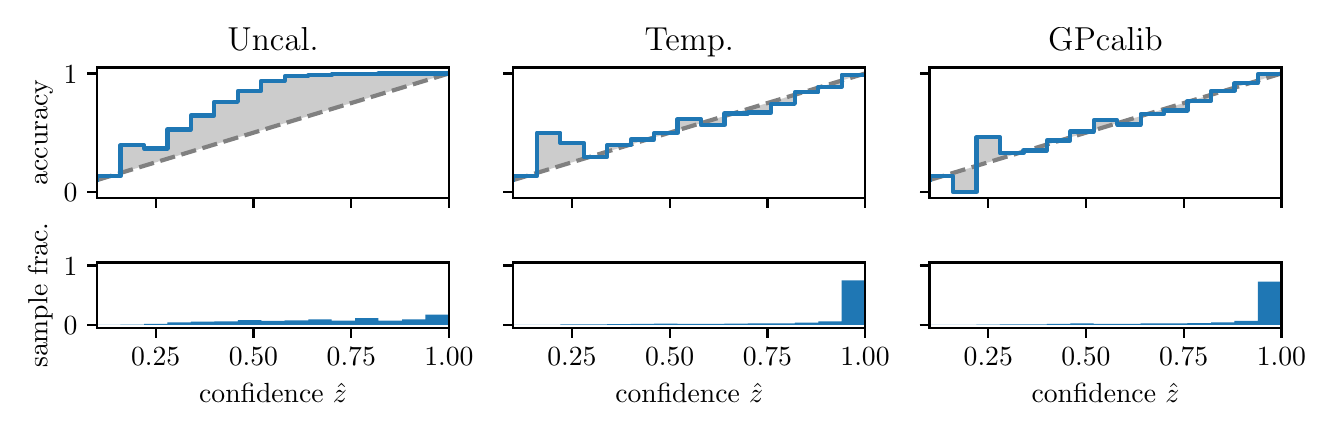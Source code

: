 \begingroup%
\makeatletter%
\begin{pgfpicture}%
\pgfpathrectangle{\pgfpointorigin}{\pgfqpoint{6.392in}{1.9in}}%
\pgfusepath{use as bounding box, clip}%
\begin{pgfscope}%
\pgfsetbuttcap%
\pgfsetmiterjoin%
\definecolor{currentfill}{rgb}{1.0,1.0,1.0}%
\pgfsetfillcolor{currentfill}%
\pgfsetlinewidth{0.0pt}%
\definecolor{currentstroke}{rgb}{1.0,1.0,1.0}%
\pgfsetstrokecolor{currentstroke}%
\pgfsetdash{}{0pt}%
\pgfpathmoveto{\pgfqpoint{0.0in}{0.0in}}%
\pgfpathlineto{\pgfqpoint{6.392in}{0.0in}}%
\pgfpathlineto{\pgfqpoint{6.392in}{1.9in}}%
\pgfpathlineto{\pgfqpoint{0.0in}{1.9in}}%
\pgfpathclose%
\pgfusepath{fill}%
\end{pgfscope}%
\begin{pgfscope}%
\pgfsetbuttcap%
\pgfsetmiterjoin%
\definecolor{currentfill}{rgb}{1.0,1.0,1.0}%
\pgfsetfillcolor{currentfill}%
\pgfsetlinewidth{0.0pt}%
\definecolor{currentstroke}{rgb}{0.0,0.0,0.0}%
\pgfsetstrokecolor{currentstroke}%
\pgfsetstrokeopacity{0.0}%
\pgfsetdash{}{0pt}%
\pgfpathmoveto{\pgfqpoint{0.347in}{1.049in}}%
\pgfpathlineto{\pgfqpoint{2.106in}{1.049in}}%
\pgfpathlineto{\pgfqpoint{2.106in}{1.701in}}%
\pgfpathlineto{\pgfqpoint{0.347in}{1.701in}}%
\pgfpathclose%
\pgfusepath{fill}%
\end{pgfscope}%
\begin{pgfscope}%
\pgfpathrectangle{\pgfqpoint{0.347in}{1.049in}}{\pgfqpoint{1.759in}{0.652in}}%
\pgfusepath{clip}%
\pgfsetbuttcap%
\pgfsetroundjoin%
\definecolor{currentfill}{rgb}{0.0,0.0,0.0}%
\pgfsetfillcolor{currentfill}%
\pgfsetfillopacity{0.2}%
\pgfsetlinewidth{0.0pt}%
\definecolor{currentstroke}{rgb}{0.0,0.0,0.0}%
\pgfsetstrokecolor{currentstroke}%
\pgfsetdash{}{0pt}%
\pgfpathmoveto{\pgfqpoint{0.349in}{1.157in}}%
\pgfpathlineto{\pgfqpoint{0.349in}{1.138in}}%
\pgfpathlineto{\pgfqpoint{0.351in}{1.139in}}%
\pgfpathlineto{\pgfqpoint{0.352in}{1.139in}}%
\pgfpathlineto{\pgfqpoint{0.354in}{1.14in}}%
\pgfpathlineto{\pgfqpoint{0.356in}{1.14in}}%
\pgfpathlineto{\pgfqpoint{0.358in}{1.141in}}%
\pgfpathlineto{\pgfqpoint{0.359in}{1.141in}}%
\pgfpathlineto{\pgfqpoint{0.361in}{1.142in}}%
\pgfpathlineto{\pgfqpoint{0.363in}{1.142in}}%
\pgfpathlineto{\pgfqpoint{0.365in}{1.143in}}%
\pgfpathlineto{\pgfqpoint{0.366in}{1.143in}}%
\pgfpathlineto{\pgfqpoint{0.368in}{1.144in}}%
\pgfpathlineto{\pgfqpoint{0.37in}{1.145in}}%
\pgfpathlineto{\pgfqpoint{0.372in}{1.145in}}%
\pgfpathlineto{\pgfqpoint{0.373in}{1.146in}}%
\pgfpathlineto{\pgfqpoint{0.375in}{1.146in}}%
\pgfpathlineto{\pgfqpoint{0.377in}{1.147in}}%
\pgfpathlineto{\pgfqpoint{0.379in}{1.147in}}%
\pgfpathlineto{\pgfqpoint{0.381in}{1.148in}}%
\pgfpathlineto{\pgfqpoint{0.382in}{1.148in}}%
\pgfpathlineto{\pgfqpoint{0.384in}{1.149in}}%
\pgfpathlineto{\pgfqpoint{0.386in}{1.149in}}%
\pgfpathlineto{\pgfqpoint{0.388in}{1.15in}}%
\pgfpathlineto{\pgfqpoint{0.389in}{1.15in}}%
\pgfpathlineto{\pgfqpoint{0.391in}{1.151in}}%
\pgfpathlineto{\pgfqpoint{0.393in}{1.151in}}%
\pgfpathlineto{\pgfqpoint{0.395in}{1.152in}}%
\pgfpathlineto{\pgfqpoint{0.396in}{1.153in}}%
\pgfpathlineto{\pgfqpoint{0.398in}{1.153in}}%
\pgfpathlineto{\pgfqpoint{0.4in}{1.154in}}%
\pgfpathlineto{\pgfqpoint{0.402in}{1.154in}}%
\pgfpathlineto{\pgfqpoint{0.403in}{1.155in}}%
\pgfpathlineto{\pgfqpoint{0.405in}{1.155in}}%
\pgfpathlineto{\pgfqpoint{0.407in}{1.156in}}%
\pgfpathlineto{\pgfqpoint{0.409in}{1.156in}}%
\pgfpathlineto{\pgfqpoint{0.41in}{1.157in}}%
\pgfpathlineto{\pgfqpoint{0.412in}{1.157in}}%
\pgfpathlineto{\pgfqpoint{0.414in}{1.158in}}%
\pgfpathlineto{\pgfqpoint{0.416in}{1.158in}}%
\pgfpathlineto{\pgfqpoint{0.418in}{1.159in}}%
\pgfpathlineto{\pgfqpoint{0.419in}{1.159in}}%
\pgfpathlineto{\pgfqpoint{0.421in}{1.16in}}%
\pgfpathlineto{\pgfqpoint{0.423in}{1.161in}}%
\pgfpathlineto{\pgfqpoint{0.425in}{1.161in}}%
\pgfpathlineto{\pgfqpoint{0.426in}{1.162in}}%
\pgfpathlineto{\pgfqpoint{0.428in}{1.162in}}%
\pgfpathlineto{\pgfqpoint{0.43in}{1.163in}}%
\pgfpathlineto{\pgfqpoint{0.432in}{1.163in}}%
\pgfpathlineto{\pgfqpoint{0.433in}{1.164in}}%
\pgfpathlineto{\pgfqpoint{0.435in}{1.164in}}%
\pgfpathlineto{\pgfqpoint{0.437in}{1.165in}}%
\pgfpathlineto{\pgfqpoint{0.439in}{1.165in}}%
\pgfpathlineto{\pgfqpoint{0.44in}{1.166in}}%
\pgfpathlineto{\pgfqpoint{0.442in}{1.166in}}%
\pgfpathlineto{\pgfqpoint{0.444in}{1.167in}}%
\pgfpathlineto{\pgfqpoint{0.446in}{1.168in}}%
\pgfpathlineto{\pgfqpoint{0.447in}{1.168in}}%
\pgfpathlineto{\pgfqpoint{0.449in}{1.169in}}%
\pgfpathlineto{\pgfqpoint{0.451in}{1.169in}}%
\pgfpathlineto{\pgfqpoint{0.453in}{1.17in}}%
\pgfpathlineto{\pgfqpoint{0.454in}{1.17in}}%
\pgfpathlineto{\pgfqpoint{0.456in}{1.171in}}%
\pgfpathlineto{\pgfqpoint{0.458in}{1.171in}}%
\pgfpathlineto{\pgfqpoint{0.46in}{1.172in}}%
\pgfpathlineto{\pgfqpoint{0.462in}{1.172in}}%
\pgfpathlineto{\pgfqpoint{0.463in}{1.173in}}%
\pgfpathlineto{\pgfqpoint{0.465in}{1.173in}}%
\pgfpathlineto{\pgfqpoint{0.467in}{1.174in}}%
\pgfpathlineto{\pgfqpoint{0.469in}{1.174in}}%
\pgfpathlineto{\pgfqpoint{0.47in}{1.175in}}%
\pgfpathlineto{\pgfqpoint{0.472in}{1.176in}}%
\pgfpathlineto{\pgfqpoint{0.474in}{1.176in}}%
\pgfpathlineto{\pgfqpoint{0.476in}{1.177in}}%
\pgfpathlineto{\pgfqpoint{0.477in}{1.177in}}%
\pgfpathlineto{\pgfqpoint{0.479in}{1.178in}}%
\pgfpathlineto{\pgfqpoint{0.481in}{1.178in}}%
\pgfpathlineto{\pgfqpoint{0.483in}{1.179in}}%
\pgfpathlineto{\pgfqpoint{0.484in}{1.179in}}%
\pgfpathlineto{\pgfqpoint{0.486in}{1.18in}}%
\pgfpathlineto{\pgfqpoint{0.488in}{1.18in}}%
\pgfpathlineto{\pgfqpoint{0.49in}{1.181in}}%
\pgfpathlineto{\pgfqpoint{0.491in}{1.181in}}%
\pgfpathlineto{\pgfqpoint{0.493in}{1.182in}}%
\pgfpathlineto{\pgfqpoint{0.495in}{1.182in}}%
\pgfpathlineto{\pgfqpoint{0.497in}{1.183in}}%
\pgfpathlineto{\pgfqpoint{0.499in}{1.184in}}%
\pgfpathlineto{\pgfqpoint{0.5in}{1.184in}}%
\pgfpathlineto{\pgfqpoint{0.502in}{1.185in}}%
\pgfpathlineto{\pgfqpoint{0.504in}{1.185in}}%
\pgfpathlineto{\pgfqpoint{0.506in}{1.186in}}%
\pgfpathlineto{\pgfqpoint{0.507in}{1.186in}}%
\pgfpathlineto{\pgfqpoint{0.509in}{1.187in}}%
\pgfpathlineto{\pgfqpoint{0.511in}{1.187in}}%
\pgfpathlineto{\pgfqpoint{0.513in}{1.188in}}%
\pgfpathlineto{\pgfqpoint{0.514in}{1.188in}}%
\pgfpathlineto{\pgfqpoint{0.516in}{1.189in}}%
\pgfpathlineto{\pgfqpoint{0.518in}{1.189in}}%
\pgfpathlineto{\pgfqpoint{0.52in}{1.19in}}%
\pgfpathlineto{\pgfqpoint{0.521in}{1.19in}}%
\pgfpathlineto{\pgfqpoint{0.523in}{1.191in}}%
\pgfpathlineto{\pgfqpoint{0.525in}{1.192in}}%
\pgfpathlineto{\pgfqpoint{0.527in}{1.192in}}%
\pgfpathlineto{\pgfqpoint{0.528in}{1.193in}}%
\pgfpathlineto{\pgfqpoint{0.53in}{1.193in}}%
\pgfpathlineto{\pgfqpoint{0.532in}{1.194in}}%
\pgfpathlineto{\pgfqpoint{0.534in}{1.194in}}%
\pgfpathlineto{\pgfqpoint{0.535in}{1.195in}}%
\pgfpathlineto{\pgfqpoint{0.537in}{1.195in}}%
\pgfpathlineto{\pgfqpoint{0.539in}{1.196in}}%
\pgfpathlineto{\pgfqpoint{0.541in}{1.196in}}%
\pgfpathlineto{\pgfqpoint{0.543in}{1.197in}}%
\pgfpathlineto{\pgfqpoint{0.544in}{1.197in}}%
\pgfpathlineto{\pgfqpoint{0.546in}{1.198in}}%
\pgfpathlineto{\pgfqpoint{0.548in}{1.199in}}%
\pgfpathlineto{\pgfqpoint{0.55in}{1.199in}}%
\pgfpathlineto{\pgfqpoint{0.551in}{1.2in}}%
\pgfpathlineto{\pgfqpoint{0.553in}{1.2in}}%
\pgfpathlineto{\pgfqpoint{0.555in}{1.201in}}%
\pgfpathlineto{\pgfqpoint{0.557in}{1.201in}}%
\pgfpathlineto{\pgfqpoint{0.558in}{1.202in}}%
\pgfpathlineto{\pgfqpoint{0.56in}{1.202in}}%
\pgfpathlineto{\pgfqpoint{0.562in}{1.203in}}%
\pgfpathlineto{\pgfqpoint{0.564in}{1.203in}}%
\pgfpathlineto{\pgfqpoint{0.565in}{1.204in}}%
\pgfpathlineto{\pgfqpoint{0.567in}{1.204in}}%
\pgfpathlineto{\pgfqpoint{0.569in}{1.205in}}%
\pgfpathlineto{\pgfqpoint{0.571in}{1.205in}}%
\pgfpathlineto{\pgfqpoint{0.572in}{1.206in}}%
\pgfpathlineto{\pgfqpoint{0.574in}{1.207in}}%
\pgfpathlineto{\pgfqpoint{0.576in}{1.207in}}%
\pgfpathlineto{\pgfqpoint{0.578in}{1.208in}}%
\pgfpathlineto{\pgfqpoint{0.58in}{1.208in}}%
\pgfpathlineto{\pgfqpoint{0.581in}{1.209in}}%
\pgfpathlineto{\pgfqpoint{0.583in}{1.209in}}%
\pgfpathlineto{\pgfqpoint{0.585in}{1.21in}}%
\pgfpathlineto{\pgfqpoint{0.587in}{1.21in}}%
\pgfpathlineto{\pgfqpoint{0.588in}{1.211in}}%
\pgfpathlineto{\pgfqpoint{0.59in}{1.211in}}%
\pgfpathlineto{\pgfqpoint{0.592in}{1.212in}}%
\pgfpathlineto{\pgfqpoint{0.594in}{1.212in}}%
\pgfpathlineto{\pgfqpoint{0.595in}{1.213in}}%
\pgfpathlineto{\pgfqpoint{0.597in}{1.213in}}%
\pgfpathlineto{\pgfqpoint{0.599in}{1.214in}}%
\pgfpathlineto{\pgfqpoint{0.601in}{1.215in}}%
\pgfpathlineto{\pgfqpoint{0.602in}{1.215in}}%
\pgfpathlineto{\pgfqpoint{0.604in}{1.216in}}%
\pgfpathlineto{\pgfqpoint{0.606in}{1.216in}}%
\pgfpathlineto{\pgfqpoint{0.608in}{1.217in}}%
\pgfpathlineto{\pgfqpoint{0.609in}{1.217in}}%
\pgfpathlineto{\pgfqpoint{0.611in}{1.218in}}%
\pgfpathlineto{\pgfqpoint{0.613in}{1.218in}}%
\pgfpathlineto{\pgfqpoint{0.615in}{1.219in}}%
\pgfpathlineto{\pgfqpoint{0.616in}{1.219in}}%
\pgfpathlineto{\pgfqpoint{0.618in}{1.22in}}%
\pgfpathlineto{\pgfqpoint{0.62in}{1.22in}}%
\pgfpathlineto{\pgfqpoint{0.622in}{1.221in}}%
\pgfpathlineto{\pgfqpoint{0.624in}{1.221in}}%
\pgfpathlineto{\pgfqpoint{0.625in}{1.222in}}%
\pgfpathlineto{\pgfqpoint{0.627in}{1.223in}}%
\pgfpathlineto{\pgfqpoint{0.629in}{1.223in}}%
\pgfpathlineto{\pgfqpoint{0.631in}{1.224in}}%
\pgfpathlineto{\pgfqpoint{0.632in}{1.224in}}%
\pgfpathlineto{\pgfqpoint{0.634in}{1.225in}}%
\pgfpathlineto{\pgfqpoint{0.636in}{1.225in}}%
\pgfpathlineto{\pgfqpoint{0.638in}{1.226in}}%
\pgfpathlineto{\pgfqpoint{0.639in}{1.226in}}%
\pgfpathlineto{\pgfqpoint{0.641in}{1.227in}}%
\pgfpathlineto{\pgfqpoint{0.643in}{1.227in}}%
\pgfpathlineto{\pgfqpoint{0.645in}{1.228in}}%
\pgfpathlineto{\pgfqpoint{0.646in}{1.228in}}%
\pgfpathlineto{\pgfqpoint{0.648in}{1.229in}}%
\pgfpathlineto{\pgfqpoint{0.65in}{1.229in}}%
\pgfpathlineto{\pgfqpoint{0.652in}{1.23in}}%
\pgfpathlineto{\pgfqpoint{0.653in}{1.231in}}%
\pgfpathlineto{\pgfqpoint{0.655in}{1.231in}}%
\pgfpathlineto{\pgfqpoint{0.657in}{1.232in}}%
\pgfpathlineto{\pgfqpoint{0.659in}{1.232in}}%
\pgfpathlineto{\pgfqpoint{0.661in}{1.233in}}%
\pgfpathlineto{\pgfqpoint{0.662in}{1.233in}}%
\pgfpathlineto{\pgfqpoint{0.664in}{1.234in}}%
\pgfpathlineto{\pgfqpoint{0.666in}{1.234in}}%
\pgfpathlineto{\pgfqpoint{0.668in}{1.235in}}%
\pgfpathlineto{\pgfqpoint{0.669in}{1.235in}}%
\pgfpathlineto{\pgfqpoint{0.671in}{1.236in}}%
\pgfpathlineto{\pgfqpoint{0.673in}{1.236in}}%
\pgfpathlineto{\pgfqpoint{0.675in}{1.237in}}%
\pgfpathlineto{\pgfqpoint{0.676in}{1.238in}}%
\pgfpathlineto{\pgfqpoint{0.678in}{1.238in}}%
\pgfpathlineto{\pgfqpoint{0.68in}{1.239in}}%
\pgfpathlineto{\pgfqpoint{0.682in}{1.239in}}%
\pgfpathlineto{\pgfqpoint{0.683in}{1.24in}}%
\pgfpathlineto{\pgfqpoint{0.685in}{1.24in}}%
\pgfpathlineto{\pgfqpoint{0.687in}{1.241in}}%
\pgfpathlineto{\pgfqpoint{0.689in}{1.241in}}%
\pgfpathlineto{\pgfqpoint{0.69in}{1.242in}}%
\pgfpathlineto{\pgfqpoint{0.692in}{1.242in}}%
\pgfpathlineto{\pgfqpoint{0.694in}{1.243in}}%
\pgfpathlineto{\pgfqpoint{0.696in}{1.243in}}%
\pgfpathlineto{\pgfqpoint{0.697in}{1.244in}}%
\pgfpathlineto{\pgfqpoint{0.699in}{1.244in}}%
\pgfpathlineto{\pgfqpoint{0.701in}{1.245in}}%
\pgfpathlineto{\pgfqpoint{0.703in}{1.246in}}%
\pgfpathlineto{\pgfqpoint{0.705in}{1.246in}}%
\pgfpathlineto{\pgfqpoint{0.706in}{1.247in}}%
\pgfpathlineto{\pgfqpoint{0.708in}{1.247in}}%
\pgfpathlineto{\pgfqpoint{0.71in}{1.248in}}%
\pgfpathlineto{\pgfqpoint{0.712in}{1.248in}}%
\pgfpathlineto{\pgfqpoint{0.713in}{1.249in}}%
\pgfpathlineto{\pgfqpoint{0.715in}{1.249in}}%
\pgfpathlineto{\pgfqpoint{0.717in}{1.25in}}%
\pgfpathlineto{\pgfqpoint{0.719in}{1.25in}}%
\pgfpathlineto{\pgfqpoint{0.72in}{1.251in}}%
\pgfpathlineto{\pgfqpoint{0.722in}{1.251in}}%
\pgfpathlineto{\pgfqpoint{0.724in}{1.252in}}%
\pgfpathlineto{\pgfqpoint{0.726in}{1.252in}}%
\pgfpathlineto{\pgfqpoint{0.727in}{1.253in}}%
\pgfpathlineto{\pgfqpoint{0.729in}{1.254in}}%
\pgfpathlineto{\pgfqpoint{0.731in}{1.254in}}%
\pgfpathlineto{\pgfqpoint{0.733in}{1.255in}}%
\pgfpathlineto{\pgfqpoint{0.734in}{1.255in}}%
\pgfpathlineto{\pgfqpoint{0.736in}{1.256in}}%
\pgfpathlineto{\pgfqpoint{0.738in}{1.256in}}%
\pgfpathlineto{\pgfqpoint{0.74in}{1.257in}}%
\pgfpathlineto{\pgfqpoint{0.742in}{1.257in}}%
\pgfpathlineto{\pgfqpoint{0.743in}{1.258in}}%
\pgfpathlineto{\pgfqpoint{0.745in}{1.258in}}%
\pgfpathlineto{\pgfqpoint{0.747in}{1.259in}}%
\pgfpathlineto{\pgfqpoint{0.749in}{1.259in}}%
\pgfpathlineto{\pgfqpoint{0.75in}{1.26in}}%
\pgfpathlineto{\pgfqpoint{0.752in}{1.26in}}%
\pgfpathlineto{\pgfqpoint{0.754in}{1.261in}}%
\pgfpathlineto{\pgfqpoint{0.756in}{1.262in}}%
\pgfpathlineto{\pgfqpoint{0.757in}{1.262in}}%
\pgfpathlineto{\pgfqpoint{0.759in}{1.263in}}%
\pgfpathlineto{\pgfqpoint{0.761in}{1.263in}}%
\pgfpathlineto{\pgfqpoint{0.763in}{1.264in}}%
\pgfpathlineto{\pgfqpoint{0.764in}{1.264in}}%
\pgfpathlineto{\pgfqpoint{0.766in}{1.265in}}%
\pgfpathlineto{\pgfqpoint{0.768in}{1.265in}}%
\pgfpathlineto{\pgfqpoint{0.77in}{1.266in}}%
\pgfpathlineto{\pgfqpoint{0.771in}{1.266in}}%
\pgfpathlineto{\pgfqpoint{0.773in}{1.267in}}%
\pgfpathlineto{\pgfqpoint{0.775in}{1.267in}}%
\pgfpathlineto{\pgfqpoint{0.777in}{1.268in}}%
\pgfpathlineto{\pgfqpoint{0.778in}{1.268in}}%
\pgfpathlineto{\pgfqpoint{0.78in}{1.269in}}%
\pgfpathlineto{\pgfqpoint{0.782in}{1.27in}}%
\pgfpathlineto{\pgfqpoint{0.784in}{1.27in}}%
\pgfpathlineto{\pgfqpoint{0.786in}{1.271in}}%
\pgfpathlineto{\pgfqpoint{0.787in}{1.271in}}%
\pgfpathlineto{\pgfqpoint{0.789in}{1.272in}}%
\pgfpathlineto{\pgfqpoint{0.791in}{1.272in}}%
\pgfpathlineto{\pgfqpoint{0.793in}{1.273in}}%
\pgfpathlineto{\pgfqpoint{0.794in}{1.273in}}%
\pgfpathlineto{\pgfqpoint{0.796in}{1.274in}}%
\pgfpathlineto{\pgfqpoint{0.798in}{1.274in}}%
\pgfpathlineto{\pgfqpoint{0.8in}{1.275in}}%
\pgfpathlineto{\pgfqpoint{0.801in}{1.275in}}%
\pgfpathlineto{\pgfqpoint{0.803in}{1.276in}}%
\pgfpathlineto{\pgfqpoint{0.805in}{1.277in}}%
\pgfpathlineto{\pgfqpoint{0.807in}{1.277in}}%
\pgfpathlineto{\pgfqpoint{0.808in}{1.278in}}%
\pgfpathlineto{\pgfqpoint{0.81in}{1.278in}}%
\pgfpathlineto{\pgfqpoint{0.812in}{1.279in}}%
\pgfpathlineto{\pgfqpoint{0.814in}{1.279in}}%
\pgfpathlineto{\pgfqpoint{0.815in}{1.28in}}%
\pgfpathlineto{\pgfqpoint{0.817in}{1.28in}}%
\pgfpathlineto{\pgfqpoint{0.819in}{1.281in}}%
\pgfpathlineto{\pgfqpoint{0.821in}{1.281in}}%
\pgfpathlineto{\pgfqpoint{0.823in}{1.282in}}%
\pgfpathlineto{\pgfqpoint{0.824in}{1.282in}}%
\pgfpathlineto{\pgfqpoint{0.826in}{1.283in}}%
\pgfpathlineto{\pgfqpoint{0.828in}{1.283in}}%
\pgfpathlineto{\pgfqpoint{0.83in}{1.284in}}%
\pgfpathlineto{\pgfqpoint{0.831in}{1.285in}}%
\pgfpathlineto{\pgfqpoint{0.833in}{1.285in}}%
\pgfpathlineto{\pgfqpoint{0.835in}{1.286in}}%
\pgfpathlineto{\pgfqpoint{0.837in}{1.286in}}%
\pgfpathlineto{\pgfqpoint{0.838in}{1.287in}}%
\pgfpathlineto{\pgfqpoint{0.84in}{1.287in}}%
\pgfpathlineto{\pgfqpoint{0.842in}{1.288in}}%
\pgfpathlineto{\pgfqpoint{0.844in}{1.288in}}%
\pgfpathlineto{\pgfqpoint{0.845in}{1.289in}}%
\pgfpathlineto{\pgfqpoint{0.847in}{1.289in}}%
\pgfpathlineto{\pgfqpoint{0.849in}{1.29in}}%
\pgfpathlineto{\pgfqpoint{0.851in}{1.29in}}%
\pgfpathlineto{\pgfqpoint{0.852in}{1.291in}}%
\pgfpathlineto{\pgfqpoint{0.854in}{1.291in}}%
\pgfpathlineto{\pgfqpoint{0.856in}{1.292in}}%
\pgfpathlineto{\pgfqpoint{0.858in}{1.293in}}%
\pgfpathlineto{\pgfqpoint{0.859in}{1.293in}}%
\pgfpathlineto{\pgfqpoint{0.861in}{1.294in}}%
\pgfpathlineto{\pgfqpoint{0.863in}{1.294in}}%
\pgfpathlineto{\pgfqpoint{0.865in}{1.295in}}%
\pgfpathlineto{\pgfqpoint{0.867in}{1.295in}}%
\pgfpathlineto{\pgfqpoint{0.868in}{1.296in}}%
\pgfpathlineto{\pgfqpoint{0.87in}{1.296in}}%
\pgfpathlineto{\pgfqpoint{0.872in}{1.297in}}%
\pgfpathlineto{\pgfqpoint{0.874in}{1.297in}}%
\pgfpathlineto{\pgfqpoint{0.875in}{1.298in}}%
\pgfpathlineto{\pgfqpoint{0.877in}{1.298in}}%
\pgfpathlineto{\pgfqpoint{0.879in}{1.299in}}%
\pgfpathlineto{\pgfqpoint{0.881in}{1.299in}}%
\pgfpathlineto{\pgfqpoint{0.882in}{1.3in}}%
\pgfpathlineto{\pgfqpoint{0.884in}{1.301in}}%
\pgfpathlineto{\pgfqpoint{0.886in}{1.301in}}%
\pgfpathlineto{\pgfqpoint{0.888in}{1.302in}}%
\pgfpathlineto{\pgfqpoint{0.889in}{1.302in}}%
\pgfpathlineto{\pgfqpoint{0.891in}{1.303in}}%
\pgfpathlineto{\pgfqpoint{0.893in}{1.303in}}%
\pgfpathlineto{\pgfqpoint{0.895in}{1.304in}}%
\pgfpathlineto{\pgfqpoint{0.896in}{1.304in}}%
\pgfpathlineto{\pgfqpoint{0.898in}{1.305in}}%
\pgfpathlineto{\pgfqpoint{0.9in}{1.305in}}%
\pgfpathlineto{\pgfqpoint{0.902in}{1.306in}}%
\pgfpathlineto{\pgfqpoint{0.904in}{1.306in}}%
\pgfpathlineto{\pgfqpoint{0.905in}{1.307in}}%
\pgfpathlineto{\pgfqpoint{0.907in}{1.307in}}%
\pgfpathlineto{\pgfqpoint{0.909in}{1.308in}}%
\pgfpathlineto{\pgfqpoint{0.911in}{1.309in}}%
\pgfpathlineto{\pgfqpoint{0.912in}{1.309in}}%
\pgfpathlineto{\pgfqpoint{0.914in}{1.31in}}%
\pgfpathlineto{\pgfqpoint{0.916in}{1.31in}}%
\pgfpathlineto{\pgfqpoint{0.918in}{1.311in}}%
\pgfpathlineto{\pgfqpoint{0.919in}{1.311in}}%
\pgfpathlineto{\pgfqpoint{0.921in}{1.312in}}%
\pgfpathlineto{\pgfqpoint{0.923in}{1.312in}}%
\pgfpathlineto{\pgfqpoint{0.925in}{1.313in}}%
\pgfpathlineto{\pgfqpoint{0.926in}{1.313in}}%
\pgfpathlineto{\pgfqpoint{0.928in}{1.314in}}%
\pgfpathlineto{\pgfqpoint{0.93in}{1.314in}}%
\pgfpathlineto{\pgfqpoint{0.932in}{1.315in}}%
\pgfpathlineto{\pgfqpoint{0.933in}{1.316in}}%
\pgfpathlineto{\pgfqpoint{0.935in}{1.316in}}%
\pgfpathlineto{\pgfqpoint{0.937in}{1.317in}}%
\pgfpathlineto{\pgfqpoint{0.939in}{1.317in}}%
\pgfpathlineto{\pgfqpoint{0.94in}{1.318in}}%
\pgfpathlineto{\pgfqpoint{0.942in}{1.318in}}%
\pgfpathlineto{\pgfqpoint{0.944in}{1.319in}}%
\pgfpathlineto{\pgfqpoint{0.946in}{1.319in}}%
\pgfpathlineto{\pgfqpoint{0.948in}{1.32in}}%
\pgfpathlineto{\pgfqpoint{0.949in}{1.32in}}%
\pgfpathlineto{\pgfqpoint{0.951in}{1.321in}}%
\pgfpathlineto{\pgfqpoint{0.953in}{1.321in}}%
\pgfpathlineto{\pgfqpoint{0.955in}{1.322in}}%
\pgfpathlineto{\pgfqpoint{0.956in}{1.322in}}%
\pgfpathlineto{\pgfqpoint{0.958in}{1.323in}}%
\pgfpathlineto{\pgfqpoint{0.96in}{1.324in}}%
\pgfpathlineto{\pgfqpoint{0.962in}{1.324in}}%
\pgfpathlineto{\pgfqpoint{0.963in}{1.325in}}%
\pgfpathlineto{\pgfqpoint{0.965in}{1.325in}}%
\pgfpathlineto{\pgfqpoint{0.967in}{1.326in}}%
\pgfpathlineto{\pgfqpoint{0.969in}{1.326in}}%
\pgfpathlineto{\pgfqpoint{0.97in}{1.327in}}%
\pgfpathlineto{\pgfqpoint{0.972in}{1.327in}}%
\pgfpathlineto{\pgfqpoint{0.974in}{1.328in}}%
\pgfpathlineto{\pgfqpoint{0.976in}{1.328in}}%
\pgfpathlineto{\pgfqpoint{0.977in}{1.329in}}%
\pgfpathlineto{\pgfqpoint{0.979in}{1.329in}}%
\pgfpathlineto{\pgfqpoint{0.981in}{1.33in}}%
\pgfpathlineto{\pgfqpoint{0.983in}{1.33in}}%
\pgfpathlineto{\pgfqpoint{0.985in}{1.331in}}%
\pgfpathlineto{\pgfqpoint{0.986in}{1.332in}}%
\pgfpathlineto{\pgfqpoint{0.988in}{1.332in}}%
\pgfpathlineto{\pgfqpoint{0.99in}{1.333in}}%
\pgfpathlineto{\pgfqpoint{0.992in}{1.333in}}%
\pgfpathlineto{\pgfqpoint{0.993in}{1.334in}}%
\pgfpathlineto{\pgfqpoint{0.995in}{1.334in}}%
\pgfpathlineto{\pgfqpoint{0.997in}{1.335in}}%
\pgfpathlineto{\pgfqpoint{0.999in}{1.335in}}%
\pgfpathlineto{\pgfqpoint{1.0in}{1.336in}}%
\pgfpathlineto{\pgfqpoint{1.002in}{1.336in}}%
\pgfpathlineto{\pgfqpoint{1.004in}{1.337in}}%
\pgfpathlineto{\pgfqpoint{1.006in}{1.337in}}%
\pgfpathlineto{\pgfqpoint{1.007in}{1.338in}}%
\pgfpathlineto{\pgfqpoint{1.009in}{1.338in}}%
\pgfpathlineto{\pgfqpoint{1.011in}{1.339in}}%
\pgfpathlineto{\pgfqpoint{1.013in}{1.34in}}%
\pgfpathlineto{\pgfqpoint{1.014in}{1.34in}}%
\pgfpathlineto{\pgfqpoint{1.016in}{1.341in}}%
\pgfpathlineto{\pgfqpoint{1.018in}{1.341in}}%
\pgfpathlineto{\pgfqpoint{1.02in}{1.342in}}%
\pgfpathlineto{\pgfqpoint{1.021in}{1.342in}}%
\pgfpathlineto{\pgfqpoint{1.023in}{1.343in}}%
\pgfpathlineto{\pgfqpoint{1.025in}{1.343in}}%
\pgfpathlineto{\pgfqpoint{1.027in}{1.344in}}%
\pgfpathlineto{\pgfqpoint{1.029in}{1.344in}}%
\pgfpathlineto{\pgfqpoint{1.03in}{1.345in}}%
\pgfpathlineto{\pgfqpoint{1.032in}{1.345in}}%
\pgfpathlineto{\pgfqpoint{1.034in}{1.346in}}%
\pgfpathlineto{\pgfqpoint{1.036in}{1.346in}}%
\pgfpathlineto{\pgfqpoint{1.037in}{1.347in}}%
\pgfpathlineto{\pgfqpoint{1.039in}{1.348in}}%
\pgfpathlineto{\pgfqpoint{1.041in}{1.348in}}%
\pgfpathlineto{\pgfqpoint{1.043in}{1.349in}}%
\pgfpathlineto{\pgfqpoint{1.044in}{1.349in}}%
\pgfpathlineto{\pgfqpoint{1.046in}{1.35in}}%
\pgfpathlineto{\pgfqpoint{1.048in}{1.35in}}%
\pgfpathlineto{\pgfqpoint{1.05in}{1.351in}}%
\pgfpathlineto{\pgfqpoint{1.051in}{1.351in}}%
\pgfpathlineto{\pgfqpoint{1.053in}{1.352in}}%
\pgfpathlineto{\pgfqpoint{1.055in}{1.352in}}%
\pgfpathlineto{\pgfqpoint{1.057in}{1.353in}}%
\pgfpathlineto{\pgfqpoint{1.058in}{1.353in}}%
\pgfpathlineto{\pgfqpoint{1.06in}{1.354in}}%
\pgfpathlineto{\pgfqpoint{1.062in}{1.355in}}%
\pgfpathlineto{\pgfqpoint{1.064in}{1.355in}}%
\pgfpathlineto{\pgfqpoint{1.066in}{1.356in}}%
\pgfpathlineto{\pgfqpoint{1.067in}{1.356in}}%
\pgfpathlineto{\pgfqpoint{1.069in}{1.357in}}%
\pgfpathlineto{\pgfqpoint{1.071in}{1.357in}}%
\pgfpathlineto{\pgfqpoint{1.073in}{1.358in}}%
\pgfpathlineto{\pgfqpoint{1.074in}{1.358in}}%
\pgfpathlineto{\pgfqpoint{1.076in}{1.359in}}%
\pgfpathlineto{\pgfqpoint{1.078in}{1.359in}}%
\pgfpathlineto{\pgfqpoint{1.08in}{1.36in}}%
\pgfpathlineto{\pgfqpoint{1.081in}{1.36in}}%
\pgfpathlineto{\pgfqpoint{1.083in}{1.361in}}%
\pgfpathlineto{\pgfqpoint{1.085in}{1.361in}}%
\pgfpathlineto{\pgfqpoint{1.087in}{1.362in}}%
\pgfpathlineto{\pgfqpoint{1.088in}{1.363in}}%
\pgfpathlineto{\pgfqpoint{1.09in}{1.363in}}%
\pgfpathlineto{\pgfqpoint{1.092in}{1.364in}}%
\pgfpathlineto{\pgfqpoint{1.094in}{1.364in}}%
\pgfpathlineto{\pgfqpoint{1.095in}{1.365in}}%
\pgfpathlineto{\pgfqpoint{1.097in}{1.365in}}%
\pgfpathlineto{\pgfqpoint{1.099in}{1.366in}}%
\pgfpathlineto{\pgfqpoint{1.101in}{1.366in}}%
\pgfpathlineto{\pgfqpoint{1.102in}{1.367in}}%
\pgfpathlineto{\pgfqpoint{1.104in}{1.367in}}%
\pgfpathlineto{\pgfqpoint{1.106in}{1.368in}}%
\pgfpathlineto{\pgfqpoint{1.108in}{1.368in}}%
\pgfpathlineto{\pgfqpoint{1.11in}{1.369in}}%
\pgfpathlineto{\pgfqpoint{1.111in}{1.369in}}%
\pgfpathlineto{\pgfqpoint{1.113in}{1.37in}}%
\pgfpathlineto{\pgfqpoint{1.115in}{1.371in}}%
\pgfpathlineto{\pgfqpoint{1.117in}{1.371in}}%
\pgfpathlineto{\pgfqpoint{1.118in}{1.372in}}%
\pgfpathlineto{\pgfqpoint{1.12in}{1.372in}}%
\pgfpathlineto{\pgfqpoint{1.122in}{1.373in}}%
\pgfpathlineto{\pgfqpoint{1.124in}{1.373in}}%
\pgfpathlineto{\pgfqpoint{1.125in}{1.374in}}%
\pgfpathlineto{\pgfqpoint{1.127in}{1.374in}}%
\pgfpathlineto{\pgfqpoint{1.129in}{1.375in}}%
\pgfpathlineto{\pgfqpoint{1.131in}{1.375in}}%
\pgfpathlineto{\pgfqpoint{1.132in}{1.376in}}%
\pgfpathlineto{\pgfqpoint{1.134in}{1.376in}}%
\pgfpathlineto{\pgfqpoint{1.136in}{1.377in}}%
\pgfpathlineto{\pgfqpoint{1.138in}{1.377in}}%
\pgfpathlineto{\pgfqpoint{1.139in}{1.378in}}%
\pgfpathlineto{\pgfqpoint{1.141in}{1.379in}}%
\pgfpathlineto{\pgfqpoint{1.143in}{1.379in}}%
\pgfpathlineto{\pgfqpoint{1.145in}{1.38in}}%
\pgfpathlineto{\pgfqpoint{1.147in}{1.38in}}%
\pgfpathlineto{\pgfqpoint{1.148in}{1.381in}}%
\pgfpathlineto{\pgfqpoint{1.15in}{1.381in}}%
\pgfpathlineto{\pgfqpoint{1.152in}{1.382in}}%
\pgfpathlineto{\pgfqpoint{1.154in}{1.382in}}%
\pgfpathlineto{\pgfqpoint{1.155in}{1.383in}}%
\pgfpathlineto{\pgfqpoint{1.157in}{1.383in}}%
\pgfpathlineto{\pgfqpoint{1.159in}{1.384in}}%
\pgfpathlineto{\pgfqpoint{1.161in}{1.384in}}%
\pgfpathlineto{\pgfqpoint{1.162in}{1.385in}}%
\pgfpathlineto{\pgfqpoint{1.164in}{1.386in}}%
\pgfpathlineto{\pgfqpoint{1.166in}{1.386in}}%
\pgfpathlineto{\pgfqpoint{1.168in}{1.387in}}%
\pgfpathlineto{\pgfqpoint{1.169in}{1.387in}}%
\pgfpathlineto{\pgfqpoint{1.171in}{1.388in}}%
\pgfpathlineto{\pgfqpoint{1.173in}{1.388in}}%
\pgfpathlineto{\pgfqpoint{1.175in}{1.389in}}%
\pgfpathlineto{\pgfqpoint{1.176in}{1.389in}}%
\pgfpathlineto{\pgfqpoint{1.178in}{1.39in}}%
\pgfpathlineto{\pgfqpoint{1.18in}{1.39in}}%
\pgfpathlineto{\pgfqpoint{1.182in}{1.391in}}%
\pgfpathlineto{\pgfqpoint{1.183in}{1.391in}}%
\pgfpathlineto{\pgfqpoint{1.185in}{1.392in}}%
\pgfpathlineto{\pgfqpoint{1.187in}{1.392in}}%
\pgfpathlineto{\pgfqpoint{1.189in}{1.393in}}%
\pgfpathlineto{\pgfqpoint{1.191in}{1.394in}}%
\pgfpathlineto{\pgfqpoint{1.192in}{1.394in}}%
\pgfpathlineto{\pgfqpoint{1.194in}{1.395in}}%
\pgfpathlineto{\pgfqpoint{1.196in}{1.395in}}%
\pgfpathlineto{\pgfqpoint{1.198in}{1.396in}}%
\pgfpathlineto{\pgfqpoint{1.199in}{1.396in}}%
\pgfpathlineto{\pgfqpoint{1.201in}{1.397in}}%
\pgfpathlineto{\pgfqpoint{1.203in}{1.397in}}%
\pgfpathlineto{\pgfqpoint{1.205in}{1.398in}}%
\pgfpathlineto{\pgfqpoint{1.206in}{1.398in}}%
\pgfpathlineto{\pgfqpoint{1.208in}{1.399in}}%
\pgfpathlineto{\pgfqpoint{1.21in}{1.399in}}%
\pgfpathlineto{\pgfqpoint{1.212in}{1.4in}}%
\pgfpathlineto{\pgfqpoint{1.213in}{1.4in}}%
\pgfpathlineto{\pgfqpoint{1.215in}{1.401in}}%
\pgfpathlineto{\pgfqpoint{1.217in}{1.402in}}%
\pgfpathlineto{\pgfqpoint{1.219in}{1.402in}}%
\pgfpathlineto{\pgfqpoint{1.22in}{1.403in}}%
\pgfpathlineto{\pgfqpoint{1.222in}{1.403in}}%
\pgfpathlineto{\pgfqpoint{1.224in}{1.404in}}%
\pgfpathlineto{\pgfqpoint{1.226in}{1.404in}}%
\pgfpathlineto{\pgfqpoint{1.228in}{1.405in}}%
\pgfpathlineto{\pgfqpoint{1.229in}{1.405in}}%
\pgfpathlineto{\pgfqpoint{1.231in}{1.406in}}%
\pgfpathlineto{\pgfqpoint{1.233in}{1.406in}}%
\pgfpathlineto{\pgfqpoint{1.235in}{1.407in}}%
\pgfpathlineto{\pgfqpoint{1.236in}{1.407in}}%
\pgfpathlineto{\pgfqpoint{1.238in}{1.408in}}%
\pgfpathlineto{\pgfqpoint{1.24in}{1.408in}}%
\pgfpathlineto{\pgfqpoint{1.242in}{1.409in}}%
\pgfpathlineto{\pgfqpoint{1.243in}{1.41in}}%
\pgfpathlineto{\pgfqpoint{1.245in}{1.41in}}%
\pgfpathlineto{\pgfqpoint{1.247in}{1.411in}}%
\pgfpathlineto{\pgfqpoint{1.249in}{1.411in}}%
\pgfpathlineto{\pgfqpoint{1.25in}{1.412in}}%
\pgfpathlineto{\pgfqpoint{1.252in}{1.412in}}%
\pgfpathlineto{\pgfqpoint{1.254in}{1.413in}}%
\pgfpathlineto{\pgfqpoint{1.256in}{1.413in}}%
\pgfpathlineto{\pgfqpoint{1.257in}{1.414in}}%
\pgfpathlineto{\pgfqpoint{1.259in}{1.414in}}%
\pgfpathlineto{\pgfqpoint{1.261in}{1.415in}}%
\pgfpathlineto{\pgfqpoint{1.263in}{1.415in}}%
\pgfpathlineto{\pgfqpoint{1.264in}{1.416in}}%
\pgfpathlineto{\pgfqpoint{1.266in}{1.416in}}%
\pgfpathlineto{\pgfqpoint{1.268in}{1.417in}}%
\pgfpathlineto{\pgfqpoint{1.27in}{1.418in}}%
\pgfpathlineto{\pgfqpoint{1.272in}{1.418in}}%
\pgfpathlineto{\pgfqpoint{1.273in}{1.419in}}%
\pgfpathlineto{\pgfqpoint{1.275in}{1.419in}}%
\pgfpathlineto{\pgfqpoint{1.277in}{1.42in}}%
\pgfpathlineto{\pgfqpoint{1.279in}{1.42in}}%
\pgfpathlineto{\pgfqpoint{1.28in}{1.421in}}%
\pgfpathlineto{\pgfqpoint{1.282in}{1.421in}}%
\pgfpathlineto{\pgfqpoint{1.284in}{1.422in}}%
\pgfpathlineto{\pgfqpoint{1.286in}{1.422in}}%
\pgfpathlineto{\pgfqpoint{1.287in}{1.423in}}%
\pgfpathlineto{\pgfqpoint{1.289in}{1.423in}}%
\pgfpathlineto{\pgfqpoint{1.291in}{1.424in}}%
\pgfpathlineto{\pgfqpoint{1.293in}{1.425in}}%
\pgfpathlineto{\pgfqpoint{1.294in}{1.425in}}%
\pgfpathlineto{\pgfqpoint{1.296in}{1.426in}}%
\pgfpathlineto{\pgfqpoint{1.298in}{1.426in}}%
\pgfpathlineto{\pgfqpoint{1.3in}{1.427in}}%
\pgfpathlineto{\pgfqpoint{1.301in}{1.427in}}%
\pgfpathlineto{\pgfqpoint{1.303in}{1.428in}}%
\pgfpathlineto{\pgfqpoint{1.305in}{1.428in}}%
\pgfpathlineto{\pgfqpoint{1.307in}{1.429in}}%
\pgfpathlineto{\pgfqpoint{1.309in}{1.429in}}%
\pgfpathlineto{\pgfqpoint{1.31in}{1.43in}}%
\pgfpathlineto{\pgfqpoint{1.312in}{1.43in}}%
\pgfpathlineto{\pgfqpoint{1.314in}{1.431in}}%
\pgfpathlineto{\pgfqpoint{1.316in}{1.431in}}%
\pgfpathlineto{\pgfqpoint{1.317in}{1.432in}}%
\pgfpathlineto{\pgfqpoint{1.319in}{1.433in}}%
\pgfpathlineto{\pgfqpoint{1.321in}{1.433in}}%
\pgfpathlineto{\pgfqpoint{1.323in}{1.434in}}%
\pgfpathlineto{\pgfqpoint{1.324in}{1.434in}}%
\pgfpathlineto{\pgfqpoint{1.326in}{1.435in}}%
\pgfpathlineto{\pgfqpoint{1.328in}{1.435in}}%
\pgfpathlineto{\pgfqpoint{1.33in}{1.436in}}%
\pgfpathlineto{\pgfqpoint{1.331in}{1.436in}}%
\pgfpathlineto{\pgfqpoint{1.333in}{1.437in}}%
\pgfpathlineto{\pgfqpoint{1.335in}{1.437in}}%
\pgfpathlineto{\pgfqpoint{1.337in}{1.438in}}%
\pgfpathlineto{\pgfqpoint{1.338in}{1.438in}}%
\pgfpathlineto{\pgfqpoint{1.34in}{1.439in}}%
\pgfpathlineto{\pgfqpoint{1.342in}{1.439in}}%
\pgfpathlineto{\pgfqpoint{1.344in}{1.44in}}%
\pgfpathlineto{\pgfqpoint{1.345in}{1.441in}}%
\pgfpathlineto{\pgfqpoint{1.347in}{1.441in}}%
\pgfpathlineto{\pgfqpoint{1.349in}{1.442in}}%
\pgfpathlineto{\pgfqpoint{1.351in}{1.442in}}%
\pgfpathlineto{\pgfqpoint{1.353in}{1.443in}}%
\pgfpathlineto{\pgfqpoint{1.354in}{1.443in}}%
\pgfpathlineto{\pgfqpoint{1.356in}{1.444in}}%
\pgfpathlineto{\pgfqpoint{1.358in}{1.444in}}%
\pgfpathlineto{\pgfqpoint{1.36in}{1.445in}}%
\pgfpathlineto{\pgfqpoint{1.361in}{1.445in}}%
\pgfpathlineto{\pgfqpoint{1.363in}{1.446in}}%
\pgfpathlineto{\pgfqpoint{1.365in}{1.446in}}%
\pgfpathlineto{\pgfqpoint{1.367in}{1.447in}}%
\pgfpathlineto{\pgfqpoint{1.368in}{1.447in}}%
\pgfpathlineto{\pgfqpoint{1.37in}{1.448in}}%
\pgfpathlineto{\pgfqpoint{1.372in}{1.449in}}%
\pgfpathlineto{\pgfqpoint{1.374in}{1.449in}}%
\pgfpathlineto{\pgfqpoint{1.375in}{1.45in}}%
\pgfpathlineto{\pgfqpoint{1.377in}{1.45in}}%
\pgfpathlineto{\pgfqpoint{1.379in}{1.451in}}%
\pgfpathlineto{\pgfqpoint{1.381in}{1.451in}}%
\pgfpathlineto{\pgfqpoint{1.382in}{1.452in}}%
\pgfpathlineto{\pgfqpoint{1.384in}{1.452in}}%
\pgfpathlineto{\pgfqpoint{1.386in}{1.453in}}%
\pgfpathlineto{\pgfqpoint{1.388in}{1.453in}}%
\pgfpathlineto{\pgfqpoint{1.39in}{1.454in}}%
\pgfpathlineto{\pgfqpoint{1.391in}{1.454in}}%
\pgfpathlineto{\pgfqpoint{1.393in}{1.455in}}%
\pgfpathlineto{\pgfqpoint{1.395in}{1.455in}}%
\pgfpathlineto{\pgfqpoint{1.397in}{1.456in}}%
\pgfpathlineto{\pgfqpoint{1.398in}{1.457in}}%
\pgfpathlineto{\pgfqpoint{1.4in}{1.457in}}%
\pgfpathlineto{\pgfqpoint{1.402in}{1.458in}}%
\pgfpathlineto{\pgfqpoint{1.404in}{1.458in}}%
\pgfpathlineto{\pgfqpoint{1.405in}{1.459in}}%
\pgfpathlineto{\pgfqpoint{1.407in}{1.459in}}%
\pgfpathlineto{\pgfqpoint{1.409in}{1.46in}}%
\pgfpathlineto{\pgfqpoint{1.411in}{1.46in}}%
\pgfpathlineto{\pgfqpoint{1.412in}{1.461in}}%
\pgfpathlineto{\pgfqpoint{1.414in}{1.461in}}%
\pgfpathlineto{\pgfqpoint{1.416in}{1.462in}}%
\pgfpathlineto{\pgfqpoint{1.418in}{1.462in}}%
\pgfpathlineto{\pgfqpoint{1.419in}{1.463in}}%
\pgfpathlineto{\pgfqpoint{1.421in}{1.464in}}%
\pgfpathlineto{\pgfqpoint{1.423in}{1.464in}}%
\pgfpathlineto{\pgfqpoint{1.425in}{1.465in}}%
\pgfpathlineto{\pgfqpoint{1.426in}{1.465in}}%
\pgfpathlineto{\pgfqpoint{1.428in}{1.466in}}%
\pgfpathlineto{\pgfqpoint{1.43in}{1.466in}}%
\pgfpathlineto{\pgfqpoint{1.432in}{1.467in}}%
\pgfpathlineto{\pgfqpoint{1.434in}{1.467in}}%
\pgfpathlineto{\pgfqpoint{1.435in}{1.468in}}%
\pgfpathlineto{\pgfqpoint{1.437in}{1.468in}}%
\pgfpathlineto{\pgfqpoint{1.439in}{1.469in}}%
\pgfpathlineto{\pgfqpoint{1.441in}{1.469in}}%
\pgfpathlineto{\pgfqpoint{1.442in}{1.47in}}%
\pgfpathlineto{\pgfqpoint{1.444in}{1.47in}}%
\pgfpathlineto{\pgfqpoint{1.446in}{1.471in}}%
\pgfpathlineto{\pgfqpoint{1.448in}{1.472in}}%
\pgfpathlineto{\pgfqpoint{1.449in}{1.472in}}%
\pgfpathlineto{\pgfqpoint{1.451in}{1.473in}}%
\pgfpathlineto{\pgfqpoint{1.453in}{1.473in}}%
\pgfpathlineto{\pgfqpoint{1.455in}{1.474in}}%
\pgfpathlineto{\pgfqpoint{1.456in}{1.474in}}%
\pgfpathlineto{\pgfqpoint{1.458in}{1.475in}}%
\pgfpathlineto{\pgfqpoint{1.46in}{1.475in}}%
\pgfpathlineto{\pgfqpoint{1.462in}{1.476in}}%
\pgfpathlineto{\pgfqpoint{1.463in}{1.476in}}%
\pgfpathlineto{\pgfqpoint{1.465in}{1.477in}}%
\pgfpathlineto{\pgfqpoint{1.467in}{1.477in}}%
\pgfpathlineto{\pgfqpoint{1.469in}{1.478in}}%
\pgfpathlineto{\pgfqpoint{1.471in}{1.478in}}%
\pgfpathlineto{\pgfqpoint{1.472in}{1.479in}}%
\pgfpathlineto{\pgfqpoint{1.474in}{1.48in}}%
\pgfpathlineto{\pgfqpoint{1.476in}{1.48in}}%
\pgfpathlineto{\pgfqpoint{1.478in}{1.481in}}%
\pgfpathlineto{\pgfqpoint{1.479in}{1.481in}}%
\pgfpathlineto{\pgfqpoint{1.481in}{1.482in}}%
\pgfpathlineto{\pgfqpoint{1.483in}{1.482in}}%
\pgfpathlineto{\pgfqpoint{1.485in}{1.483in}}%
\pgfpathlineto{\pgfqpoint{1.486in}{1.483in}}%
\pgfpathlineto{\pgfqpoint{1.488in}{1.484in}}%
\pgfpathlineto{\pgfqpoint{1.49in}{1.484in}}%
\pgfpathlineto{\pgfqpoint{1.492in}{1.485in}}%
\pgfpathlineto{\pgfqpoint{1.493in}{1.485in}}%
\pgfpathlineto{\pgfqpoint{1.495in}{1.486in}}%
\pgfpathlineto{\pgfqpoint{1.497in}{1.486in}}%
\pgfpathlineto{\pgfqpoint{1.499in}{1.487in}}%
\pgfpathlineto{\pgfqpoint{1.5in}{1.488in}}%
\pgfpathlineto{\pgfqpoint{1.502in}{1.488in}}%
\pgfpathlineto{\pgfqpoint{1.504in}{1.489in}}%
\pgfpathlineto{\pgfqpoint{1.506in}{1.489in}}%
\pgfpathlineto{\pgfqpoint{1.507in}{1.49in}}%
\pgfpathlineto{\pgfqpoint{1.509in}{1.49in}}%
\pgfpathlineto{\pgfqpoint{1.511in}{1.491in}}%
\pgfpathlineto{\pgfqpoint{1.513in}{1.491in}}%
\pgfpathlineto{\pgfqpoint{1.515in}{1.492in}}%
\pgfpathlineto{\pgfqpoint{1.516in}{1.492in}}%
\pgfpathlineto{\pgfqpoint{1.518in}{1.493in}}%
\pgfpathlineto{\pgfqpoint{1.52in}{1.493in}}%
\pgfpathlineto{\pgfqpoint{1.522in}{1.494in}}%
\pgfpathlineto{\pgfqpoint{1.523in}{1.494in}}%
\pgfpathlineto{\pgfqpoint{1.525in}{1.495in}}%
\pgfpathlineto{\pgfqpoint{1.527in}{1.496in}}%
\pgfpathlineto{\pgfqpoint{1.529in}{1.496in}}%
\pgfpathlineto{\pgfqpoint{1.53in}{1.497in}}%
\pgfpathlineto{\pgfqpoint{1.532in}{1.497in}}%
\pgfpathlineto{\pgfqpoint{1.534in}{1.498in}}%
\pgfpathlineto{\pgfqpoint{1.536in}{1.498in}}%
\pgfpathlineto{\pgfqpoint{1.537in}{1.499in}}%
\pgfpathlineto{\pgfqpoint{1.539in}{1.499in}}%
\pgfpathlineto{\pgfqpoint{1.541in}{1.5in}}%
\pgfpathlineto{\pgfqpoint{1.543in}{1.5in}}%
\pgfpathlineto{\pgfqpoint{1.544in}{1.501in}}%
\pgfpathlineto{\pgfqpoint{1.546in}{1.501in}}%
\pgfpathlineto{\pgfqpoint{1.548in}{1.502in}}%
\pgfpathlineto{\pgfqpoint{1.55in}{1.503in}}%
\pgfpathlineto{\pgfqpoint{1.552in}{1.503in}}%
\pgfpathlineto{\pgfqpoint{1.553in}{1.504in}}%
\pgfpathlineto{\pgfqpoint{1.555in}{1.504in}}%
\pgfpathlineto{\pgfqpoint{1.557in}{1.505in}}%
\pgfpathlineto{\pgfqpoint{1.559in}{1.505in}}%
\pgfpathlineto{\pgfqpoint{1.56in}{1.506in}}%
\pgfpathlineto{\pgfqpoint{1.562in}{1.506in}}%
\pgfpathlineto{\pgfqpoint{1.564in}{1.507in}}%
\pgfpathlineto{\pgfqpoint{1.566in}{1.507in}}%
\pgfpathlineto{\pgfqpoint{1.567in}{1.508in}}%
\pgfpathlineto{\pgfqpoint{1.569in}{1.508in}}%
\pgfpathlineto{\pgfqpoint{1.571in}{1.509in}}%
\pgfpathlineto{\pgfqpoint{1.573in}{1.509in}}%
\pgfpathlineto{\pgfqpoint{1.574in}{1.51in}}%
\pgfpathlineto{\pgfqpoint{1.576in}{1.511in}}%
\pgfpathlineto{\pgfqpoint{1.578in}{1.511in}}%
\pgfpathlineto{\pgfqpoint{1.58in}{1.512in}}%
\pgfpathlineto{\pgfqpoint{1.581in}{1.512in}}%
\pgfpathlineto{\pgfqpoint{1.583in}{1.513in}}%
\pgfpathlineto{\pgfqpoint{1.585in}{1.513in}}%
\pgfpathlineto{\pgfqpoint{1.587in}{1.514in}}%
\pgfpathlineto{\pgfqpoint{1.588in}{1.514in}}%
\pgfpathlineto{\pgfqpoint{1.59in}{1.515in}}%
\pgfpathlineto{\pgfqpoint{1.592in}{1.515in}}%
\pgfpathlineto{\pgfqpoint{1.594in}{1.516in}}%
\pgfpathlineto{\pgfqpoint{1.596in}{1.516in}}%
\pgfpathlineto{\pgfqpoint{1.597in}{1.517in}}%
\pgfpathlineto{\pgfqpoint{1.599in}{1.517in}}%
\pgfpathlineto{\pgfqpoint{1.601in}{1.518in}}%
\pgfpathlineto{\pgfqpoint{1.603in}{1.519in}}%
\pgfpathlineto{\pgfqpoint{1.604in}{1.519in}}%
\pgfpathlineto{\pgfqpoint{1.606in}{1.52in}}%
\pgfpathlineto{\pgfqpoint{1.608in}{1.52in}}%
\pgfpathlineto{\pgfqpoint{1.61in}{1.521in}}%
\pgfpathlineto{\pgfqpoint{1.611in}{1.521in}}%
\pgfpathlineto{\pgfqpoint{1.613in}{1.522in}}%
\pgfpathlineto{\pgfqpoint{1.615in}{1.522in}}%
\pgfpathlineto{\pgfqpoint{1.617in}{1.523in}}%
\pgfpathlineto{\pgfqpoint{1.618in}{1.523in}}%
\pgfpathlineto{\pgfqpoint{1.62in}{1.524in}}%
\pgfpathlineto{\pgfqpoint{1.622in}{1.524in}}%
\pgfpathlineto{\pgfqpoint{1.624in}{1.525in}}%
\pgfpathlineto{\pgfqpoint{1.625in}{1.525in}}%
\pgfpathlineto{\pgfqpoint{1.627in}{1.526in}}%
\pgfpathlineto{\pgfqpoint{1.629in}{1.527in}}%
\pgfpathlineto{\pgfqpoint{1.631in}{1.527in}}%
\pgfpathlineto{\pgfqpoint{1.633in}{1.528in}}%
\pgfpathlineto{\pgfqpoint{1.634in}{1.528in}}%
\pgfpathlineto{\pgfqpoint{1.636in}{1.529in}}%
\pgfpathlineto{\pgfqpoint{1.638in}{1.529in}}%
\pgfpathlineto{\pgfqpoint{1.64in}{1.53in}}%
\pgfpathlineto{\pgfqpoint{1.641in}{1.53in}}%
\pgfpathlineto{\pgfqpoint{1.643in}{1.531in}}%
\pgfpathlineto{\pgfqpoint{1.645in}{1.531in}}%
\pgfpathlineto{\pgfqpoint{1.647in}{1.532in}}%
\pgfpathlineto{\pgfqpoint{1.648in}{1.532in}}%
\pgfpathlineto{\pgfqpoint{1.65in}{1.533in}}%
\pgfpathlineto{\pgfqpoint{1.652in}{1.534in}}%
\pgfpathlineto{\pgfqpoint{1.654in}{1.534in}}%
\pgfpathlineto{\pgfqpoint{1.655in}{1.535in}}%
\pgfpathlineto{\pgfqpoint{1.657in}{1.535in}}%
\pgfpathlineto{\pgfqpoint{1.659in}{1.536in}}%
\pgfpathlineto{\pgfqpoint{1.661in}{1.536in}}%
\pgfpathlineto{\pgfqpoint{1.662in}{1.537in}}%
\pgfpathlineto{\pgfqpoint{1.664in}{1.537in}}%
\pgfpathlineto{\pgfqpoint{1.666in}{1.538in}}%
\pgfpathlineto{\pgfqpoint{1.668in}{1.538in}}%
\pgfpathlineto{\pgfqpoint{1.669in}{1.539in}}%
\pgfpathlineto{\pgfqpoint{1.671in}{1.539in}}%
\pgfpathlineto{\pgfqpoint{1.673in}{1.54in}}%
\pgfpathlineto{\pgfqpoint{1.675in}{1.54in}}%
\pgfpathlineto{\pgfqpoint{1.677in}{1.541in}}%
\pgfpathlineto{\pgfqpoint{1.678in}{1.542in}}%
\pgfpathlineto{\pgfqpoint{1.68in}{1.542in}}%
\pgfpathlineto{\pgfqpoint{1.682in}{1.543in}}%
\pgfpathlineto{\pgfqpoint{1.684in}{1.543in}}%
\pgfpathlineto{\pgfqpoint{1.685in}{1.544in}}%
\pgfpathlineto{\pgfqpoint{1.687in}{1.544in}}%
\pgfpathlineto{\pgfqpoint{1.689in}{1.545in}}%
\pgfpathlineto{\pgfqpoint{1.691in}{1.545in}}%
\pgfpathlineto{\pgfqpoint{1.692in}{1.546in}}%
\pgfpathlineto{\pgfqpoint{1.694in}{1.546in}}%
\pgfpathlineto{\pgfqpoint{1.696in}{1.547in}}%
\pgfpathlineto{\pgfqpoint{1.698in}{1.547in}}%
\pgfpathlineto{\pgfqpoint{1.699in}{1.548in}}%
\pgfpathlineto{\pgfqpoint{1.701in}{1.548in}}%
\pgfpathlineto{\pgfqpoint{1.703in}{1.549in}}%
\pgfpathlineto{\pgfqpoint{1.705in}{1.55in}}%
\pgfpathlineto{\pgfqpoint{1.706in}{1.55in}}%
\pgfpathlineto{\pgfqpoint{1.708in}{1.551in}}%
\pgfpathlineto{\pgfqpoint{1.71in}{1.551in}}%
\pgfpathlineto{\pgfqpoint{1.712in}{1.552in}}%
\pgfpathlineto{\pgfqpoint{1.714in}{1.552in}}%
\pgfpathlineto{\pgfqpoint{1.715in}{1.553in}}%
\pgfpathlineto{\pgfqpoint{1.717in}{1.553in}}%
\pgfpathlineto{\pgfqpoint{1.719in}{1.554in}}%
\pgfpathlineto{\pgfqpoint{1.721in}{1.554in}}%
\pgfpathlineto{\pgfqpoint{1.722in}{1.555in}}%
\pgfpathlineto{\pgfqpoint{1.724in}{1.555in}}%
\pgfpathlineto{\pgfqpoint{1.726in}{1.556in}}%
\pgfpathlineto{\pgfqpoint{1.728in}{1.556in}}%
\pgfpathlineto{\pgfqpoint{1.729in}{1.557in}}%
\pgfpathlineto{\pgfqpoint{1.731in}{1.558in}}%
\pgfpathlineto{\pgfqpoint{1.733in}{1.558in}}%
\pgfpathlineto{\pgfqpoint{1.735in}{1.559in}}%
\pgfpathlineto{\pgfqpoint{1.736in}{1.559in}}%
\pgfpathlineto{\pgfqpoint{1.738in}{1.56in}}%
\pgfpathlineto{\pgfqpoint{1.74in}{1.56in}}%
\pgfpathlineto{\pgfqpoint{1.742in}{1.561in}}%
\pgfpathlineto{\pgfqpoint{1.743in}{1.561in}}%
\pgfpathlineto{\pgfqpoint{1.745in}{1.562in}}%
\pgfpathlineto{\pgfqpoint{1.747in}{1.562in}}%
\pgfpathlineto{\pgfqpoint{1.749in}{1.563in}}%
\pgfpathlineto{\pgfqpoint{1.75in}{1.563in}}%
\pgfpathlineto{\pgfqpoint{1.752in}{1.564in}}%
\pgfpathlineto{\pgfqpoint{1.754in}{1.564in}}%
\pgfpathlineto{\pgfqpoint{1.756in}{1.565in}}%
\pgfpathlineto{\pgfqpoint{1.758in}{1.566in}}%
\pgfpathlineto{\pgfqpoint{1.759in}{1.566in}}%
\pgfpathlineto{\pgfqpoint{1.761in}{1.567in}}%
\pgfpathlineto{\pgfqpoint{1.763in}{1.567in}}%
\pgfpathlineto{\pgfqpoint{1.765in}{1.568in}}%
\pgfpathlineto{\pgfqpoint{1.766in}{1.568in}}%
\pgfpathlineto{\pgfqpoint{1.768in}{1.569in}}%
\pgfpathlineto{\pgfqpoint{1.77in}{1.569in}}%
\pgfpathlineto{\pgfqpoint{1.772in}{1.57in}}%
\pgfpathlineto{\pgfqpoint{1.773in}{1.57in}}%
\pgfpathlineto{\pgfqpoint{1.775in}{1.571in}}%
\pgfpathlineto{\pgfqpoint{1.777in}{1.571in}}%
\pgfpathlineto{\pgfqpoint{1.779in}{1.572in}}%
\pgfpathlineto{\pgfqpoint{1.78in}{1.573in}}%
\pgfpathlineto{\pgfqpoint{1.782in}{1.573in}}%
\pgfpathlineto{\pgfqpoint{1.784in}{1.574in}}%
\pgfpathlineto{\pgfqpoint{1.786in}{1.574in}}%
\pgfpathlineto{\pgfqpoint{1.787in}{1.575in}}%
\pgfpathlineto{\pgfqpoint{1.789in}{1.575in}}%
\pgfpathlineto{\pgfqpoint{1.791in}{1.576in}}%
\pgfpathlineto{\pgfqpoint{1.793in}{1.576in}}%
\pgfpathlineto{\pgfqpoint{1.795in}{1.577in}}%
\pgfpathlineto{\pgfqpoint{1.796in}{1.577in}}%
\pgfpathlineto{\pgfqpoint{1.798in}{1.578in}}%
\pgfpathlineto{\pgfqpoint{1.8in}{1.578in}}%
\pgfpathlineto{\pgfqpoint{1.802in}{1.579in}}%
\pgfpathlineto{\pgfqpoint{1.803in}{1.579in}}%
\pgfpathlineto{\pgfqpoint{1.805in}{1.58in}}%
\pgfpathlineto{\pgfqpoint{1.807in}{1.581in}}%
\pgfpathlineto{\pgfqpoint{1.809in}{1.581in}}%
\pgfpathlineto{\pgfqpoint{1.81in}{1.582in}}%
\pgfpathlineto{\pgfqpoint{1.812in}{1.582in}}%
\pgfpathlineto{\pgfqpoint{1.814in}{1.583in}}%
\pgfpathlineto{\pgfqpoint{1.816in}{1.583in}}%
\pgfpathlineto{\pgfqpoint{1.817in}{1.584in}}%
\pgfpathlineto{\pgfqpoint{1.819in}{1.584in}}%
\pgfpathlineto{\pgfqpoint{1.821in}{1.585in}}%
\pgfpathlineto{\pgfqpoint{1.823in}{1.585in}}%
\pgfpathlineto{\pgfqpoint{1.824in}{1.586in}}%
\pgfpathlineto{\pgfqpoint{1.826in}{1.586in}}%
\pgfpathlineto{\pgfqpoint{1.828in}{1.587in}}%
\pgfpathlineto{\pgfqpoint{1.83in}{1.587in}}%
\pgfpathlineto{\pgfqpoint{1.831in}{1.588in}}%
\pgfpathlineto{\pgfqpoint{1.833in}{1.589in}}%
\pgfpathlineto{\pgfqpoint{1.835in}{1.589in}}%
\pgfpathlineto{\pgfqpoint{1.837in}{1.59in}}%
\pgfpathlineto{\pgfqpoint{1.839in}{1.59in}}%
\pgfpathlineto{\pgfqpoint{1.84in}{1.591in}}%
\pgfpathlineto{\pgfqpoint{1.842in}{1.591in}}%
\pgfpathlineto{\pgfqpoint{1.844in}{1.592in}}%
\pgfpathlineto{\pgfqpoint{1.846in}{1.592in}}%
\pgfpathlineto{\pgfqpoint{1.847in}{1.593in}}%
\pgfpathlineto{\pgfqpoint{1.849in}{1.593in}}%
\pgfpathlineto{\pgfqpoint{1.851in}{1.594in}}%
\pgfpathlineto{\pgfqpoint{1.853in}{1.594in}}%
\pgfpathlineto{\pgfqpoint{1.854in}{1.595in}}%
\pgfpathlineto{\pgfqpoint{1.856in}{1.595in}}%
\pgfpathlineto{\pgfqpoint{1.858in}{1.596in}}%
\pgfpathlineto{\pgfqpoint{1.86in}{1.597in}}%
\pgfpathlineto{\pgfqpoint{1.861in}{1.597in}}%
\pgfpathlineto{\pgfqpoint{1.863in}{1.598in}}%
\pgfpathlineto{\pgfqpoint{1.865in}{1.598in}}%
\pgfpathlineto{\pgfqpoint{1.867in}{1.599in}}%
\pgfpathlineto{\pgfqpoint{1.868in}{1.599in}}%
\pgfpathlineto{\pgfqpoint{1.87in}{1.6in}}%
\pgfpathlineto{\pgfqpoint{1.872in}{1.6in}}%
\pgfpathlineto{\pgfqpoint{1.874in}{1.601in}}%
\pgfpathlineto{\pgfqpoint{1.876in}{1.601in}}%
\pgfpathlineto{\pgfqpoint{1.877in}{1.602in}}%
\pgfpathlineto{\pgfqpoint{1.879in}{1.602in}}%
\pgfpathlineto{\pgfqpoint{1.881in}{1.603in}}%
\pgfpathlineto{\pgfqpoint{1.883in}{1.603in}}%
\pgfpathlineto{\pgfqpoint{1.884in}{1.604in}}%
\pgfpathlineto{\pgfqpoint{1.886in}{1.605in}}%
\pgfpathlineto{\pgfqpoint{1.888in}{1.605in}}%
\pgfpathlineto{\pgfqpoint{1.89in}{1.606in}}%
\pgfpathlineto{\pgfqpoint{1.891in}{1.606in}}%
\pgfpathlineto{\pgfqpoint{1.893in}{1.607in}}%
\pgfpathlineto{\pgfqpoint{1.895in}{1.607in}}%
\pgfpathlineto{\pgfqpoint{1.897in}{1.608in}}%
\pgfpathlineto{\pgfqpoint{1.898in}{1.608in}}%
\pgfpathlineto{\pgfqpoint{1.9in}{1.609in}}%
\pgfpathlineto{\pgfqpoint{1.902in}{1.609in}}%
\pgfpathlineto{\pgfqpoint{1.904in}{1.61in}}%
\pgfpathlineto{\pgfqpoint{1.905in}{1.61in}}%
\pgfpathlineto{\pgfqpoint{1.907in}{1.611in}}%
\pgfpathlineto{\pgfqpoint{1.909in}{1.612in}}%
\pgfpathlineto{\pgfqpoint{1.911in}{1.612in}}%
\pgfpathlineto{\pgfqpoint{1.912in}{1.613in}}%
\pgfpathlineto{\pgfqpoint{1.914in}{1.613in}}%
\pgfpathlineto{\pgfqpoint{1.916in}{1.614in}}%
\pgfpathlineto{\pgfqpoint{1.918in}{1.614in}}%
\pgfpathlineto{\pgfqpoint{1.92in}{1.615in}}%
\pgfpathlineto{\pgfqpoint{1.921in}{1.615in}}%
\pgfpathlineto{\pgfqpoint{1.923in}{1.616in}}%
\pgfpathlineto{\pgfqpoint{1.925in}{1.616in}}%
\pgfpathlineto{\pgfqpoint{1.927in}{1.617in}}%
\pgfpathlineto{\pgfqpoint{1.928in}{1.617in}}%
\pgfpathlineto{\pgfqpoint{1.93in}{1.618in}}%
\pgfpathlineto{\pgfqpoint{1.932in}{1.618in}}%
\pgfpathlineto{\pgfqpoint{1.934in}{1.619in}}%
\pgfpathlineto{\pgfqpoint{1.935in}{1.62in}}%
\pgfpathlineto{\pgfqpoint{1.937in}{1.62in}}%
\pgfpathlineto{\pgfqpoint{1.939in}{1.621in}}%
\pgfpathlineto{\pgfqpoint{1.941in}{1.621in}}%
\pgfpathlineto{\pgfqpoint{1.942in}{1.622in}}%
\pgfpathlineto{\pgfqpoint{1.944in}{1.622in}}%
\pgfpathlineto{\pgfqpoint{1.946in}{1.623in}}%
\pgfpathlineto{\pgfqpoint{1.948in}{1.623in}}%
\pgfpathlineto{\pgfqpoint{1.949in}{1.624in}}%
\pgfpathlineto{\pgfqpoint{1.951in}{1.624in}}%
\pgfpathlineto{\pgfqpoint{1.953in}{1.625in}}%
\pgfpathlineto{\pgfqpoint{1.955in}{1.625in}}%
\pgfpathlineto{\pgfqpoint{1.957in}{1.626in}}%
\pgfpathlineto{\pgfqpoint{1.958in}{1.626in}}%
\pgfpathlineto{\pgfqpoint{1.96in}{1.627in}}%
\pgfpathlineto{\pgfqpoint{1.962in}{1.628in}}%
\pgfpathlineto{\pgfqpoint{1.964in}{1.628in}}%
\pgfpathlineto{\pgfqpoint{1.965in}{1.629in}}%
\pgfpathlineto{\pgfqpoint{1.967in}{1.629in}}%
\pgfpathlineto{\pgfqpoint{1.969in}{1.63in}}%
\pgfpathlineto{\pgfqpoint{1.971in}{1.63in}}%
\pgfpathlineto{\pgfqpoint{1.972in}{1.631in}}%
\pgfpathlineto{\pgfqpoint{1.974in}{1.631in}}%
\pgfpathlineto{\pgfqpoint{1.976in}{1.632in}}%
\pgfpathlineto{\pgfqpoint{1.978in}{1.632in}}%
\pgfpathlineto{\pgfqpoint{1.979in}{1.633in}}%
\pgfpathlineto{\pgfqpoint{1.981in}{1.633in}}%
\pgfpathlineto{\pgfqpoint{1.983in}{1.634in}}%
\pgfpathlineto{\pgfqpoint{1.985in}{1.634in}}%
\pgfpathlineto{\pgfqpoint{1.986in}{1.635in}}%
\pgfpathlineto{\pgfqpoint{1.988in}{1.636in}}%
\pgfpathlineto{\pgfqpoint{1.99in}{1.636in}}%
\pgfpathlineto{\pgfqpoint{1.992in}{1.637in}}%
\pgfpathlineto{\pgfqpoint{1.993in}{1.637in}}%
\pgfpathlineto{\pgfqpoint{1.995in}{1.638in}}%
\pgfpathlineto{\pgfqpoint{1.997in}{1.638in}}%
\pgfpathlineto{\pgfqpoint{1.999in}{1.639in}}%
\pgfpathlineto{\pgfqpoint{2.001in}{1.639in}}%
\pgfpathlineto{\pgfqpoint{2.002in}{1.64in}}%
\pgfpathlineto{\pgfqpoint{2.004in}{1.64in}}%
\pgfpathlineto{\pgfqpoint{2.006in}{1.641in}}%
\pgfpathlineto{\pgfqpoint{2.008in}{1.641in}}%
\pgfpathlineto{\pgfqpoint{2.009in}{1.642in}}%
\pgfpathlineto{\pgfqpoint{2.011in}{1.642in}}%
\pgfpathlineto{\pgfqpoint{2.013in}{1.643in}}%
\pgfpathlineto{\pgfqpoint{2.015in}{1.644in}}%
\pgfpathlineto{\pgfqpoint{2.016in}{1.644in}}%
\pgfpathlineto{\pgfqpoint{2.018in}{1.645in}}%
\pgfpathlineto{\pgfqpoint{2.02in}{1.645in}}%
\pgfpathlineto{\pgfqpoint{2.022in}{1.646in}}%
\pgfpathlineto{\pgfqpoint{2.023in}{1.646in}}%
\pgfpathlineto{\pgfqpoint{2.025in}{1.647in}}%
\pgfpathlineto{\pgfqpoint{2.027in}{1.647in}}%
\pgfpathlineto{\pgfqpoint{2.029in}{1.648in}}%
\pgfpathlineto{\pgfqpoint{2.03in}{1.648in}}%
\pgfpathlineto{\pgfqpoint{2.032in}{1.649in}}%
\pgfpathlineto{\pgfqpoint{2.034in}{1.649in}}%
\pgfpathlineto{\pgfqpoint{2.036in}{1.65in}}%
\pgfpathlineto{\pgfqpoint{2.038in}{1.651in}}%
\pgfpathlineto{\pgfqpoint{2.039in}{1.651in}}%
\pgfpathlineto{\pgfqpoint{2.041in}{1.652in}}%
\pgfpathlineto{\pgfqpoint{2.043in}{1.652in}}%
\pgfpathlineto{\pgfqpoint{2.045in}{1.653in}}%
\pgfpathlineto{\pgfqpoint{2.046in}{1.653in}}%
\pgfpathlineto{\pgfqpoint{2.048in}{1.654in}}%
\pgfpathlineto{\pgfqpoint{2.05in}{1.654in}}%
\pgfpathlineto{\pgfqpoint{2.052in}{1.655in}}%
\pgfpathlineto{\pgfqpoint{2.053in}{1.655in}}%
\pgfpathlineto{\pgfqpoint{2.055in}{1.656in}}%
\pgfpathlineto{\pgfqpoint{2.057in}{1.656in}}%
\pgfpathlineto{\pgfqpoint{2.059in}{1.657in}}%
\pgfpathlineto{\pgfqpoint{2.06in}{1.657in}}%
\pgfpathlineto{\pgfqpoint{2.062in}{1.658in}}%
\pgfpathlineto{\pgfqpoint{2.064in}{1.659in}}%
\pgfpathlineto{\pgfqpoint{2.066in}{1.659in}}%
\pgfpathlineto{\pgfqpoint{2.067in}{1.66in}}%
\pgfpathlineto{\pgfqpoint{2.069in}{1.66in}}%
\pgfpathlineto{\pgfqpoint{2.071in}{1.661in}}%
\pgfpathlineto{\pgfqpoint{2.073in}{1.661in}}%
\pgfpathlineto{\pgfqpoint{2.074in}{1.662in}}%
\pgfpathlineto{\pgfqpoint{2.076in}{1.662in}}%
\pgfpathlineto{\pgfqpoint{2.078in}{1.663in}}%
\pgfpathlineto{\pgfqpoint{2.08in}{1.663in}}%
\pgfpathlineto{\pgfqpoint{2.082in}{1.664in}}%
\pgfpathlineto{\pgfqpoint{2.083in}{1.664in}}%
\pgfpathlineto{\pgfqpoint{2.085in}{1.665in}}%
\pgfpathlineto{\pgfqpoint{2.087in}{1.665in}}%
\pgfpathlineto{\pgfqpoint{2.089in}{1.666in}}%
\pgfpathlineto{\pgfqpoint{2.09in}{1.667in}}%
\pgfpathlineto{\pgfqpoint{2.092in}{1.667in}}%
\pgfpathlineto{\pgfqpoint{2.094in}{1.668in}}%
\pgfpathlineto{\pgfqpoint{2.096in}{1.668in}}%
\pgfpathlineto{\pgfqpoint{2.097in}{1.669in}}%
\pgfpathlineto{\pgfqpoint{2.099in}{1.669in}}%
\pgfpathlineto{\pgfqpoint{2.101in}{1.67in}}%
\pgfpathlineto{\pgfqpoint{2.103in}{1.67in}}%
\pgfpathlineto{\pgfqpoint{2.104in}{1.671in}}%
\pgfpathlineto{\pgfqpoint{2.104in}{1.671in}}%
\pgfpathlineto{\pgfqpoint{2.104in}{1.671in}}%
\pgfpathlineto{\pgfqpoint{2.103in}{1.671in}}%
\pgfpathlineto{\pgfqpoint{2.101in}{1.671in}}%
\pgfpathlineto{\pgfqpoint{2.099in}{1.671in}}%
\pgfpathlineto{\pgfqpoint{2.097in}{1.671in}}%
\pgfpathlineto{\pgfqpoint{2.096in}{1.671in}}%
\pgfpathlineto{\pgfqpoint{2.094in}{1.671in}}%
\pgfpathlineto{\pgfqpoint{2.092in}{1.671in}}%
\pgfpathlineto{\pgfqpoint{2.09in}{1.671in}}%
\pgfpathlineto{\pgfqpoint{2.089in}{1.671in}}%
\pgfpathlineto{\pgfqpoint{2.087in}{1.671in}}%
\pgfpathlineto{\pgfqpoint{2.085in}{1.671in}}%
\pgfpathlineto{\pgfqpoint{2.083in}{1.671in}}%
\pgfpathlineto{\pgfqpoint{2.082in}{1.671in}}%
\pgfpathlineto{\pgfqpoint{2.08in}{1.671in}}%
\pgfpathlineto{\pgfqpoint{2.078in}{1.671in}}%
\pgfpathlineto{\pgfqpoint{2.076in}{1.671in}}%
\pgfpathlineto{\pgfqpoint{2.074in}{1.671in}}%
\pgfpathlineto{\pgfqpoint{2.073in}{1.671in}}%
\pgfpathlineto{\pgfqpoint{2.071in}{1.671in}}%
\pgfpathlineto{\pgfqpoint{2.069in}{1.671in}}%
\pgfpathlineto{\pgfqpoint{2.067in}{1.671in}}%
\pgfpathlineto{\pgfqpoint{2.066in}{1.671in}}%
\pgfpathlineto{\pgfqpoint{2.064in}{1.671in}}%
\pgfpathlineto{\pgfqpoint{2.062in}{1.671in}}%
\pgfpathlineto{\pgfqpoint{2.06in}{1.671in}}%
\pgfpathlineto{\pgfqpoint{2.059in}{1.671in}}%
\pgfpathlineto{\pgfqpoint{2.057in}{1.671in}}%
\pgfpathlineto{\pgfqpoint{2.055in}{1.671in}}%
\pgfpathlineto{\pgfqpoint{2.053in}{1.671in}}%
\pgfpathlineto{\pgfqpoint{2.052in}{1.671in}}%
\pgfpathlineto{\pgfqpoint{2.05in}{1.671in}}%
\pgfpathlineto{\pgfqpoint{2.048in}{1.671in}}%
\pgfpathlineto{\pgfqpoint{2.046in}{1.671in}}%
\pgfpathlineto{\pgfqpoint{2.045in}{1.671in}}%
\pgfpathlineto{\pgfqpoint{2.043in}{1.671in}}%
\pgfpathlineto{\pgfqpoint{2.041in}{1.671in}}%
\pgfpathlineto{\pgfqpoint{2.039in}{1.671in}}%
\pgfpathlineto{\pgfqpoint{2.038in}{1.671in}}%
\pgfpathlineto{\pgfqpoint{2.036in}{1.671in}}%
\pgfpathlineto{\pgfqpoint{2.034in}{1.671in}}%
\pgfpathlineto{\pgfqpoint{2.032in}{1.671in}}%
\pgfpathlineto{\pgfqpoint{2.03in}{1.671in}}%
\pgfpathlineto{\pgfqpoint{2.029in}{1.671in}}%
\pgfpathlineto{\pgfqpoint{2.027in}{1.671in}}%
\pgfpathlineto{\pgfqpoint{2.025in}{1.671in}}%
\pgfpathlineto{\pgfqpoint{2.023in}{1.671in}}%
\pgfpathlineto{\pgfqpoint{2.022in}{1.671in}}%
\pgfpathlineto{\pgfqpoint{2.02in}{1.671in}}%
\pgfpathlineto{\pgfqpoint{2.018in}{1.671in}}%
\pgfpathlineto{\pgfqpoint{2.016in}{1.671in}}%
\pgfpathlineto{\pgfqpoint{2.015in}{1.671in}}%
\pgfpathlineto{\pgfqpoint{2.013in}{1.671in}}%
\pgfpathlineto{\pgfqpoint{2.011in}{1.671in}}%
\pgfpathlineto{\pgfqpoint{2.009in}{1.671in}}%
\pgfpathlineto{\pgfqpoint{2.008in}{1.671in}}%
\pgfpathlineto{\pgfqpoint{2.006in}{1.671in}}%
\pgfpathlineto{\pgfqpoint{2.004in}{1.671in}}%
\pgfpathlineto{\pgfqpoint{2.002in}{1.671in}}%
\pgfpathlineto{\pgfqpoint{2.001in}{1.671in}}%
\pgfpathlineto{\pgfqpoint{1.999in}{1.671in}}%
\pgfpathlineto{\pgfqpoint{1.997in}{1.671in}}%
\pgfpathlineto{\pgfqpoint{1.995in}{1.671in}}%
\pgfpathlineto{\pgfqpoint{1.993in}{1.671in}}%
\pgfpathlineto{\pgfqpoint{1.992in}{1.671in}}%
\pgfpathlineto{\pgfqpoint{1.99in}{1.671in}}%
\pgfpathlineto{\pgfqpoint{1.988in}{1.671in}}%
\pgfpathlineto{\pgfqpoint{1.986in}{1.671in}}%
\pgfpathlineto{\pgfqpoint{1.985in}{1.671in}}%
\pgfpathlineto{\pgfqpoint{1.983in}{1.671in}}%
\pgfpathlineto{\pgfqpoint{1.981in}{1.671in}}%
\pgfpathlineto{\pgfqpoint{1.979in}{1.671in}}%
\pgfpathlineto{\pgfqpoint{1.978in}{1.671in}}%
\pgfpathlineto{\pgfqpoint{1.976in}{1.671in}}%
\pgfpathlineto{\pgfqpoint{1.974in}{1.671in}}%
\pgfpathlineto{\pgfqpoint{1.972in}{1.671in}}%
\pgfpathlineto{\pgfqpoint{1.971in}{1.671in}}%
\pgfpathlineto{\pgfqpoint{1.969in}{1.671in}}%
\pgfpathlineto{\pgfqpoint{1.967in}{1.671in}}%
\pgfpathlineto{\pgfqpoint{1.965in}{1.671in}}%
\pgfpathlineto{\pgfqpoint{1.964in}{1.671in}}%
\pgfpathlineto{\pgfqpoint{1.962in}{1.671in}}%
\pgfpathlineto{\pgfqpoint{1.96in}{1.671in}}%
\pgfpathlineto{\pgfqpoint{1.958in}{1.671in}}%
\pgfpathlineto{\pgfqpoint{1.957in}{1.671in}}%
\pgfpathlineto{\pgfqpoint{1.955in}{1.671in}}%
\pgfpathlineto{\pgfqpoint{1.953in}{1.671in}}%
\pgfpathlineto{\pgfqpoint{1.951in}{1.671in}}%
\pgfpathlineto{\pgfqpoint{1.949in}{1.671in}}%
\pgfpathlineto{\pgfqpoint{1.948in}{1.671in}}%
\pgfpathlineto{\pgfqpoint{1.946in}{1.671in}}%
\pgfpathlineto{\pgfqpoint{1.944in}{1.671in}}%
\pgfpathlineto{\pgfqpoint{1.942in}{1.671in}}%
\pgfpathlineto{\pgfqpoint{1.941in}{1.671in}}%
\pgfpathlineto{\pgfqpoint{1.939in}{1.671in}}%
\pgfpathlineto{\pgfqpoint{1.937in}{1.671in}}%
\pgfpathlineto{\pgfqpoint{1.935in}{1.671in}}%
\pgfpathlineto{\pgfqpoint{1.934in}{1.671in}}%
\pgfpathlineto{\pgfqpoint{1.932in}{1.671in}}%
\pgfpathlineto{\pgfqpoint{1.93in}{1.671in}}%
\pgfpathlineto{\pgfqpoint{1.928in}{1.671in}}%
\pgfpathlineto{\pgfqpoint{1.927in}{1.671in}}%
\pgfpathlineto{\pgfqpoint{1.925in}{1.671in}}%
\pgfpathlineto{\pgfqpoint{1.923in}{1.671in}}%
\pgfpathlineto{\pgfqpoint{1.921in}{1.671in}}%
\pgfpathlineto{\pgfqpoint{1.92in}{1.671in}}%
\pgfpathlineto{\pgfqpoint{1.918in}{1.671in}}%
\pgfpathlineto{\pgfqpoint{1.916in}{1.671in}}%
\pgfpathlineto{\pgfqpoint{1.914in}{1.671in}}%
\pgfpathlineto{\pgfqpoint{1.912in}{1.671in}}%
\pgfpathlineto{\pgfqpoint{1.911in}{1.671in}}%
\pgfpathlineto{\pgfqpoint{1.909in}{1.671in}}%
\pgfpathlineto{\pgfqpoint{1.907in}{1.671in}}%
\pgfpathlineto{\pgfqpoint{1.905in}{1.671in}}%
\pgfpathlineto{\pgfqpoint{1.904in}{1.671in}}%
\pgfpathlineto{\pgfqpoint{1.902in}{1.671in}}%
\pgfpathlineto{\pgfqpoint{1.9in}{1.671in}}%
\pgfpathlineto{\pgfqpoint{1.898in}{1.671in}}%
\pgfpathlineto{\pgfqpoint{1.897in}{1.671in}}%
\pgfpathlineto{\pgfqpoint{1.895in}{1.671in}}%
\pgfpathlineto{\pgfqpoint{1.893in}{1.671in}}%
\pgfpathlineto{\pgfqpoint{1.891in}{1.671in}}%
\pgfpathlineto{\pgfqpoint{1.89in}{1.671in}}%
\pgfpathlineto{\pgfqpoint{1.888in}{1.671in}}%
\pgfpathlineto{\pgfqpoint{1.886in}{1.671in}}%
\pgfpathlineto{\pgfqpoint{1.884in}{1.671in}}%
\pgfpathlineto{\pgfqpoint{1.883in}{1.671in}}%
\pgfpathlineto{\pgfqpoint{1.881in}{1.671in}}%
\pgfpathlineto{\pgfqpoint{1.879in}{1.671in}}%
\pgfpathlineto{\pgfqpoint{1.877in}{1.671in}}%
\pgfpathlineto{\pgfqpoint{1.876in}{1.671in}}%
\pgfpathlineto{\pgfqpoint{1.874in}{1.671in}}%
\pgfpathlineto{\pgfqpoint{1.872in}{1.671in}}%
\pgfpathlineto{\pgfqpoint{1.87in}{1.671in}}%
\pgfpathlineto{\pgfqpoint{1.868in}{1.671in}}%
\pgfpathlineto{\pgfqpoint{1.867in}{1.671in}}%
\pgfpathlineto{\pgfqpoint{1.865in}{1.671in}}%
\pgfpathlineto{\pgfqpoint{1.863in}{1.671in}}%
\pgfpathlineto{\pgfqpoint{1.861in}{1.671in}}%
\pgfpathlineto{\pgfqpoint{1.86in}{1.671in}}%
\pgfpathlineto{\pgfqpoint{1.858in}{1.671in}}%
\pgfpathlineto{\pgfqpoint{1.856in}{1.671in}}%
\pgfpathlineto{\pgfqpoint{1.854in}{1.671in}}%
\pgfpathlineto{\pgfqpoint{1.853in}{1.671in}}%
\pgfpathlineto{\pgfqpoint{1.851in}{1.671in}}%
\pgfpathlineto{\pgfqpoint{1.849in}{1.671in}}%
\pgfpathlineto{\pgfqpoint{1.847in}{1.671in}}%
\pgfpathlineto{\pgfqpoint{1.846in}{1.671in}}%
\pgfpathlineto{\pgfqpoint{1.844in}{1.671in}}%
\pgfpathlineto{\pgfqpoint{1.842in}{1.671in}}%
\pgfpathlineto{\pgfqpoint{1.84in}{1.671in}}%
\pgfpathlineto{\pgfqpoint{1.839in}{1.671in}}%
\pgfpathlineto{\pgfqpoint{1.837in}{1.671in}}%
\pgfpathlineto{\pgfqpoint{1.835in}{1.671in}}%
\pgfpathlineto{\pgfqpoint{1.833in}{1.671in}}%
\pgfpathlineto{\pgfqpoint{1.831in}{1.671in}}%
\pgfpathlineto{\pgfqpoint{1.83in}{1.671in}}%
\pgfpathlineto{\pgfqpoint{1.828in}{1.671in}}%
\pgfpathlineto{\pgfqpoint{1.826in}{1.671in}}%
\pgfpathlineto{\pgfqpoint{1.824in}{1.671in}}%
\pgfpathlineto{\pgfqpoint{1.823in}{1.671in}}%
\pgfpathlineto{\pgfqpoint{1.821in}{1.671in}}%
\pgfpathlineto{\pgfqpoint{1.819in}{1.671in}}%
\pgfpathlineto{\pgfqpoint{1.817in}{1.671in}}%
\pgfpathlineto{\pgfqpoint{1.816in}{1.671in}}%
\pgfpathlineto{\pgfqpoint{1.814in}{1.671in}}%
\pgfpathlineto{\pgfqpoint{1.812in}{1.671in}}%
\pgfpathlineto{\pgfqpoint{1.81in}{1.671in}}%
\pgfpathlineto{\pgfqpoint{1.809in}{1.671in}}%
\pgfpathlineto{\pgfqpoint{1.807in}{1.671in}}%
\pgfpathlineto{\pgfqpoint{1.805in}{1.671in}}%
\pgfpathlineto{\pgfqpoint{1.803in}{1.671in}}%
\pgfpathlineto{\pgfqpoint{1.802in}{1.671in}}%
\pgfpathlineto{\pgfqpoint{1.8in}{1.671in}}%
\pgfpathlineto{\pgfqpoint{1.798in}{1.671in}}%
\pgfpathlineto{\pgfqpoint{1.796in}{1.671in}}%
\pgfpathlineto{\pgfqpoint{1.795in}{1.671in}}%
\pgfpathlineto{\pgfqpoint{1.793in}{1.671in}}%
\pgfpathlineto{\pgfqpoint{1.791in}{1.671in}}%
\pgfpathlineto{\pgfqpoint{1.789in}{1.671in}}%
\pgfpathlineto{\pgfqpoint{1.787in}{1.671in}}%
\pgfpathlineto{\pgfqpoint{1.786in}{1.671in}}%
\pgfpathlineto{\pgfqpoint{1.784in}{1.671in}}%
\pgfpathlineto{\pgfqpoint{1.782in}{1.671in}}%
\pgfpathlineto{\pgfqpoint{1.78in}{1.671in}}%
\pgfpathlineto{\pgfqpoint{1.779in}{1.671in}}%
\pgfpathlineto{\pgfqpoint{1.777in}{1.671in}}%
\pgfpathlineto{\pgfqpoint{1.775in}{1.671in}}%
\pgfpathlineto{\pgfqpoint{1.773in}{1.671in}}%
\pgfpathlineto{\pgfqpoint{1.772in}{1.671in}}%
\pgfpathlineto{\pgfqpoint{1.77in}{1.671in}}%
\pgfpathlineto{\pgfqpoint{1.768in}{1.671in}}%
\pgfpathlineto{\pgfqpoint{1.766in}{1.671in}}%
\pgfpathlineto{\pgfqpoint{1.765in}{1.671in}}%
\pgfpathlineto{\pgfqpoint{1.763in}{1.671in}}%
\pgfpathlineto{\pgfqpoint{1.761in}{1.671in}}%
\pgfpathlineto{\pgfqpoint{1.759in}{1.671in}}%
\pgfpathlineto{\pgfqpoint{1.758in}{1.671in}}%
\pgfpathlineto{\pgfqpoint{1.756in}{1.671in}}%
\pgfpathlineto{\pgfqpoint{1.754in}{1.668in}}%
\pgfpathlineto{\pgfqpoint{1.752in}{1.668in}}%
\pgfpathlineto{\pgfqpoint{1.75in}{1.668in}}%
\pgfpathlineto{\pgfqpoint{1.749in}{1.668in}}%
\pgfpathlineto{\pgfqpoint{1.747in}{1.668in}}%
\pgfpathlineto{\pgfqpoint{1.745in}{1.668in}}%
\pgfpathlineto{\pgfqpoint{1.743in}{1.668in}}%
\pgfpathlineto{\pgfqpoint{1.742in}{1.668in}}%
\pgfpathlineto{\pgfqpoint{1.74in}{1.668in}}%
\pgfpathlineto{\pgfqpoint{1.738in}{1.668in}}%
\pgfpathlineto{\pgfqpoint{1.736in}{1.668in}}%
\pgfpathlineto{\pgfqpoint{1.735in}{1.668in}}%
\pgfpathlineto{\pgfqpoint{1.733in}{1.668in}}%
\pgfpathlineto{\pgfqpoint{1.731in}{1.668in}}%
\pgfpathlineto{\pgfqpoint{1.729in}{1.668in}}%
\pgfpathlineto{\pgfqpoint{1.728in}{1.668in}}%
\pgfpathlineto{\pgfqpoint{1.726in}{1.668in}}%
\pgfpathlineto{\pgfqpoint{1.724in}{1.668in}}%
\pgfpathlineto{\pgfqpoint{1.722in}{1.668in}}%
\pgfpathlineto{\pgfqpoint{1.721in}{1.668in}}%
\pgfpathlineto{\pgfqpoint{1.719in}{1.668in}}%
\pgfpathlineto{\pgfqpoint{1.717in}{1.668in}}%
\pgfpathlineto{\pgfqpoint{1.715in}{1.668in}}%
\pgfpathlineto{\pgfqpoint{1.714in}{1.668in}}%
\pgfpathlineto{\pgfqpoint{1.712in}{1.668in}}%
\pgfpathlineto{\pgfqpoint{1.71in}{1.668in}}%
\pgfpathlineto{\pgfqpoint{1.708in}{1.668in}}%
\pgfpathlineto{\pgfqpoint{1.706in}{1.668in}}%
\pgfpathlineto{\pgfqpoint{1.705in}{1.668in}}%
\pgfpathlineto{\pgfqpoint{1.703in}{1.668in}}%
\pgfpathlineto{\pgfqpoint{1.701in}{1.668in}}%
\pgfpathlineto{\pgfqpoint{1.699in}{1.668in}}%
\pgfpathlineto{\pgfqpoint{1.698in}{1.668in}}%
\pgfpathlineto{\pgfqpoint{1.696in}{1.668in}}%
\pgfpathlineto{\pgfqpoint{1.694in}{1.668in}}%
\pgfpathlineto{\pgfqpoint{1.692in}{1.668in}}%
\pgfpathlineto{\pgfqpoint{1.691in}{1.668in}}%
\pgfpathlineto{\pgfqpoint{1.689in}{1.668in}}%
\pgfpathlineto{\pgfqpoint{1.687in}{1.668in}}%
\pgfpathlineto{\pgfqpoint{1.685in}{1.668in}}%
\pgfpathlineto{\pgfqpoint{1.684in}{1.668in}}%
\pgfpathlineto{\pgfqpoint{1.682in}{1.668in}}%
\pgfpathlineto{\pgfqpoint{1.68in}{1.668in}}%
\pgfpathlineto{\pgfqpoint{1.678in}{1.668in}}%
\pgfpathlineto{\pgfqpoint{1.677in}{1.668in}}%
\pgfpathlineto{\pgfqpoint{1.675in}{1.668in}}%
\pgfpathlineto{\pgfqpoint{1.673in}{1.668in}}%
\pgfpathlineto{\pgfqpoint{1.671in}{1.668in}}%
\pgfpathlineto{\pgfqpoint{1.669in}{1.668in}}%
\pgfpathlineto{\pgfqpoint{1.668in}{1.668in}}%
\pgfpathlineto{\pgfqpoint{1.666in}{1.668in}}%
\pgfpathlineto{\pgfqpoint{1.664in}{1.668in}}%
\pgfpathlineto{\pgfqpoint{1.662in}{1.668in}}%
\pgfpathlineto{\pgfqpoint{1.661in}{1.668in}}%
\pgfpathlineto{\pgfqpoint{1.659in}{1.668in}}%
\pgfpathlineto{\pgfqpoint{1.657in}{1.668in}}%
\pgfpathlineto{\pgfqpoint{1.655in}{1.668in}}%
\pgfpathlineto{\pgfqpoint{1.654in}{1.668in}}%
\pgfpathlineto{\pgfqpoint{1.652in}{1.668in}}%
\pgfpathlineto{\pgfqpoint{1.65in}{1.668in}}%
\pgfpathlineto{\pgfqpoint{1.648in}{1.668in}}%
\pgfpathlineto{\pgfqpoint{1.647in}{1.668in}}%
\pgfpathlineto{\pgfqpoint{1.645in}{1.668in}}%
\pgfpathlineto{\pgfqpoint{1.643in}{1.668in}}%
\pgfpathlineto{\pgfqpoint{1.641in}{1.668in}}%
\pgfpathlineto{\pgfqpoint{1.64in}{1.668in}}%
\pgfpathlineto{\pgfqpoint{1.638in}{1.668in}}%
\pgfpathlineto{\pgfqpoint{1.636in}{1.669in}}%
\pgfpathlineto{\pgfqpoint{1.634in}{1.669in}}%
\pgfpathlineto{\pgfqpoint{1.633in}{1.669in}}%
\pgfpathlineto{\pgfqpoint{1.631in}{1.669in}}%
\pgfpathlineto{\pgfqpoint{1.629in}{1.669in}}%
\pgfpathlineto{\pgfqpoint{1.627in}{1.669in}}%
\pgfpathlineto{\pgfqpoint{1.625in}{1.669in}}%
\pgfpathlineto{\pgfqpoint{1.624in}{1.669in}}%
\pgfpathlineto{\pgfqpoint{1.622in}{1.669in}}%
\pgfpathlineto{\pgfqpoint{1.62in}{1.669in}}%
\pgfpathlineto{\pgfqpoint{1.618in}{1.669in}}%
\pgfpathlineto{\pgfqpoint{1.617in}{1.669in}}%
\pgfpathlineto{\pgfqpoint{1.615in}{1.669in}}%
\pgfpathlineto{\pgfqpoint{1.613in}{1.669in}}%
\pgfpathlineto{\pgfqpoint{1.611in}{1.669in}}%
\pgfpathlineto{\pgfqpoint{1.61in}{1.669in}}%
\pgfpathlineto{\pgfqpoint{1.608in}{1.669in}}%
\pgfpathlineto{\pgfqpoint{1.606in}{1.669in}}%
\pgfpathlineto{\pgfqpoint{1.604in}{1.669in}}%
\pgfpathlineto{\pgfqpoint{1.603in}{1.669in}}%
\pgfpathlineto{\pgfqpoint{1.601in}{1.669in}}%
\pgfpathlineto{\pgfqpoint{1.599in}{1.669in}}%
\pgfpathlineto{\pgfqpoint{1.597in}{1.669in}}%
\pgfpathlineto{\pgfqpoint{1.596in}{1.669in}}%
\pgfpathlineto{\pgfqpoint{1.594in}{1.669in}}%
\pgfpathlineto{\pgfqpoint{1.592in}{1.669in}}%
\pgfpathlineto{\pgfqpoint{1.59in}{1.669in}}%
\pgfpathlineto{\pgfqpoint{1.588in}{1.669in}}%
\pgfpathlineto{\pgfqpoint{1.587in}{1.669in}}%
\pgfpathlineto{\pgfqpoint{1.585in}{1.669in}}%
\pgfpathlineto{\pgfqpoint{1.583in}{1.669in}}%
\pgfpathlineto{\pgfqpoint{1.581in}{1.669in}}%
\pgfpathlineto{\pgfqpoint{1.58in}{1.669in}}%
\pgfpathlineto{\pgfqpoint{1.578in}{1.669in}}%
\pgfpathlineto{\pgfqpoint{1.576in}{1.669in}}%
\pgfpathlineto{\pgfqpoint{1.574in}{1.669in}}%
\pgfpathlineto{\pgfqpoint{1.573in}{1.669in}}%
\pgfpathlineto{\pgfqpoint{1.571in}{1.669in}}%
\pgfpathlineto{\pgfqpoint{1.569in}{1.669in}}%
\pgfpathlineto{\pgfqpoint{1.567in}{1.669in}}%
\pgfpathlineto{\pgfqpoint{1.566in}{1.669in}}%
\pgfpathlineto{\pgfqpoint{1.564in}{1.669in}}%
\pgfpathlineto{\pgfqpoint{1.562in}{1.669in}}%
\pgfpathlineto{\pgfqpoint{1.56in}{1.669in}}%
\pgfpathlineto{\pgfqpoint{1.559in}{1.669in}}%
\pgfpathlineto{\pgfqpoint{1.557in}{1.669in}}%
\pgfpathlineto{\pgfqpoint{1.555in}{1.669in}}%
\pgfpathlineto{\pgfqpoint{1.553in}{1.669in}}%
\pgfpathlineto{\pgfqpoint{1.552in}{1.669in}}%
\pgfpathlineto{\pgfqpoint{1.55in}{1.669in}}%
\pgfpathlineto{\pgfqpoint{1.548in}{1.669in}}%
\pgfpathlineto{\pgfqpoint{1.546in}{1.669in}}%
\pgfpathlineto{\pgfqpoint{1.544in}{1.669in}}%
\pgfpathlineto{\pgfqpoint{1.543in}{1.669in}}%
\pgfpathlineto{\pgfqpoint{1.541in}{1.669in}}%
\pgfpathlineto{\pgfqpoint{1.539in}{1.669in}}%
\pgfpathlineto{\pgfqpoint{1.537in}{1.669in}}%
\pgfpathlineto{\pgfqpoint{1.536in}{1.669in}}%
\pgfpathlineto{\pgfqpoint{1.534in}{1.669in}}%
\pgfpathlineto{\pgfqpoint{1.532in}{1.669in}}%
\pgfpathlineto{\pgfqpoint{1.53in}{1.669in}}%
\pgfpathlineto{\pgfqpoint{1.529in}{1.669in}}%
\pgfpathlineto{\pgfqpoint{1.527in}{1.669in}}%
\pgfpathlineto{\pgfqpoint{1.525in}{1.669in}}%
\pgfpathlineto{\pgfqpoint{1.523in}{1.669in}}%
\pgfpathlineto{\pgfqpoint{1.522in}{1.669in}}%
\pgfpathlineto{\pgfqpoint{1.52in}{1.662in}}%
\pgfpathlineto{\pgfqpoint{1.518in}{1.662in}}%
\pgfpathlineto{\pgfqpoint{1.516in}{1.662in}}%
\pgfpathlineto{\pgfqpoint{1.515in}{1.662in}}%
\pgfpathlineto{\pgfqpoint{1.513in}{1.662in}}%
\pgfpathlineto{\pgfqpoint{1.511in}{1.662in}}%
\pgfpathlineto{\pgfqpoint{1.509in}{1.662in}}%
\pgfpathlineto{\pgfqpoint{1.507in}{1.662in}}%
\pgfpathlineto{\pgfqpoint{1.506in}{1.662in}}%
\pgfpathlineto{\pgfqpoint{1.504in}{1.662in}}%
\pgfpathlineto{\pgfqpoint{1.502in}{1.662in}}%
\pgfpathlineto{\pgfqpoint{1.5in}{1.662in}}%
\pgfpathlineto{\pgfqpoint{1.499in}{1.662in}}%
\pgfpathlineto{\pgfqpoint{1.497in}{1.662in}}%
\pgfpathlineto{\pgfqpoint{1.495in}{1.662in}}%
\pgfpathlineto{\pgfqpoint{1.493in}{1.662in}}%
\pgfpathlineto{\pgfqpoint{1.492in}{1.662in}}%
\pgfpathlineto{\pgfqpoint{1.49in}{1.662in}}%
\pgfpathlineto{\pgfqpoint{1.488in}{1.662in}}%
\pgfpathlineto{\pgfqpoint{1.486in}{1.662in}}%
\pgfpathlineto{\pgfqpoint{1.485in}{1.662in}}%
\pgfpathlineto{\pgfqpoint{1.483in}{1.662in}}%
\pgfpathlineto{\pgfqpoint{1.481in}{1.662in}}%
\pgfpathlineto{\pgfqpoint{1.479in}{1.662in}}%
\pgfpathlineto{\pgfqpoint{1.478in}{1.662in}}%
\pgfpathlineto{\pgfqpoint{1.476in}{1.662in}}%
\pgfpathlineto{\pgfqpoint{1.474in}{1.662in}}%
\pgfpathlineto{\pgfqpoint{1.472in}{1.662in}}%
\pgfpathlineto{\pgfqpoint{1.471in}{1.662in}}%
\pgfpathlineto{\pgfqpoint{1.469in}{1.662in}}%
\pgfpathlineto{\pgfqpoint{1.467in}{1.662in}}%
\pgfpathlineto{\pgfqpoint{1.465in}{1.662in}}%
\pgfpathlineto{\pgfqpoint{1.463in}{1.662in}}%
\pgfpathlineto{\pgfqpoint{1.462in}{1.662in}}%
\pgfpathlineto{\pgfqpoint{1.46in}{1.662in}}%
\pgfpathlineto{\pgfqpoint{1.458in}{1.662in}}%
\pgfpathlineto{\pgfqpoint{1.456in}{1.662in}}%
\pgfpathlineto{\pgfqpoint{1.455in}{1.662in}}%
\pgfpathlineto{\pgfqpoint{1.453in}{1.662in}}%
\pgfpathlineto{\pgfqpoint{1.451in}{1.662in}}%
\pgfpathlineto{\pgfqpoint{1.449in}{1.662in}}%
\pgfpathlineto{\pgfqpoint{1.448in}{1.662in}}%
\pgfpathlineto{\pgfqpoint{1.446in}{1.662in}}%
\pgfpathlineto{\pgfqpoint{1.444in}{1.662in}}%
\pgfpathlineto{\pgfqpoint{1.442in}{1.662in}}%
\pgfpathlineto{\pgfqpoint{1.441in}{1.662in}}%
\pgfpathlineto{\pgfqpoint{1.439in}{1.662in}}%
\pgfpathlineto{\pgfqpoint{1.437in}{1.662in}}%
\pgfpathlineto{\pgfqpoint{1.435in}{1.662in}}%
\pgfpathlineto{\pgfqpoint{1.434in}{1.662in}}%
\pgfpathlineto{\pgfqpoint{1.432in}{1.662in}}%
\pgfpathlineto{\pgfqpoint{1.43in}{1.662in}}%
\pgfpathlineto{\pgfqpoint{1.428in}{1.662in}}%
\pgfpathlineto{\pgfqpoint{1.426in}{1.662in}}%
\pgfpathlineto{\pgfqpoint{1.425in}{1.662in}}%
\pgfpathlineto{\pgfqpoint{1.423in}{1.662in}}%
\pgfpathlineto{\pgfqpoint{1.421in}{1.662in}}%
\pgfpathlineto{\pgfqpoint{1.419in}{1.662in}}%
\pgfpathlineto{\pgfqpoint{1.418in}{1.662in}}%
\pgfpathlineto{\pgfqpoint{1.416in}{1.662in}}%
\pgfpathlineto{\pgfqpoint{1.414in}{1.662in}}%
\pgfpathlineto{\pgfqpoint{1.412in}{1.662in}}%
\pgfpathlineto{\pgfqpoint{1.411in}{1.662in}}%
\pgfpathlineto{\pgfqpoint{1.409in}{1.662in}}%
\pgfpathlineto{\pgfqpoint{1.407in}{1.662in}}%
\pgfpathlineto{\pgfqpoint{1.405in}{1.662in}}%
\pgfpathlineto{\pgfqpoint{1.404in}{1.662in}}%
\pgfpathlineto{\pgfqpoint{1.402in}{1.657in}}%
\pgfpathlineto{\pgfqpoint{1.4in}{1.657in}}%
\pgfpathlineto{\pgfqpoint{1.398in}{1.657in}}%
\pgfpathlineto{\pgfqpoint{1.397in}{1.657in}}%
\pgfpathlineto{\pgfqpoint{1.395in}{1.657in}}%
\pgfpathlineto{\pgfqpoint{1.393in}{1.657in}}%
\pgfpathlineto{\pgfqpoint{1.391in}{1.657in}}%
\pgfpathlineto{\pgfqpoint{1.39in}{1.657in}}%
\pgfpathlineto{\pgfqpoint{1.388in}{1.657in}}%
\pgfpathlineto{\pgfqpoint{1.386in}{1.657in}}%
\pgfpathlineto{\pgfqpoint{1.384in}{1.657in}}%
\pgfpathlineto{\pgfqpoint{1.382in}{1.657in}}%
\pgfpathlineto{\pgfqpoint{1.381in}{1.657in}}%
\pgfpathlineto{\pgfqpoint{1.379in}{1.657in}}%
\pgfpathlineto{\pgfqpoint{1.377in}{1.657in}}%
\pgfpathlineto{\pgfqpoint{1.375in}{1.657in}}%
\pgfpathlineto{\pgfqpoint{1.374in}{1.657in}}%
\pgfpathlineto{\pgfqpoint{1.372in}{1.657in}}%
\pgfpathlineto{\pgfqpoint{1.37in}{1.657in}}%
\pgfpathlineto{\pgfqpoint{1.368in}{1.657in}}%
\pgfpathlineto{\pgfqpoint{1.367in}{1.657in}}%
\pgfpathlineto{\pgfqpoint{1.365in}{1.657in}}%
\pgfpathlineto{\pgfqpoint{1.363in}{1.657in}}%
\pgfpathlineto{\pgfqpoint{1.361in}{1.657in}}%
\pgfpathlineto{\pgfqpoint{1.36in}{1.657in}}%
\pgfpathlineto{\pgfqpoint{1.358in}{1.657in}}%
\pgfpathlineto{\pgfqpoint{1.356in}{1.657in}}%
\pgfpathlineto{\pgfqpoint{1.354in}{1.657in}}%
\pgfpathlineto{\pgfqpoint{1.353in}{1.657in}}%
\pgfpathlineto{\pgfqpoint{1.351in}{1.657in}}%
\pgfpathlineto{\pgfqpoint{1.349in}{1.657in}}%
\pgfpathlineto{\pgfqpoint{1.347in}{1.657in}}%
\pgfpathlineto{\pgfqpoint{1.345in}{1.657in}}%
\pgfpathlineto{\pgfqpoint{1.344in}{1.657in}}%
\pgfpathlineto{\pgfqpoint{1.342in}{1.657in}}%
\pgfpathlineto{\pgfqpoint{1.34in}{1.657in}}%
\pgfpathlineto{\pgfqpoint{1.338in}{1.657in}}%
\pgfpathlineto{\pgfqpoint{1.337in}{1.657in}}%
\pgfpathlineto{\pgfqpoint{1.335in}{1.657in}}%
\pgfpathlineto{\pgfqpoint{1.333in}{1.657in}}%
\pgfpathlineto{\pgfqpoint{1.331in}{1.657in}}%
\pgfpathlineto{\pgfqpoint{1.33in}{1.657in}}%
\pgfpathlineto{\pgfqpoint{1.328in}{1.657in}}%
\pgfpathlineto{\pgfqpoint{1.326in}{1.657in}}%
\pgfpathlineto{\pgfqpoint{1.324in}{1.657in}}%
\pgfpathlineto{\pgfqpoint{1.323in}{1.657in}}%
\pgfpathlineto{\pgfqpoint{1.321in}{1.657in}}%
\pgfpathlineto{\pgfqpoint{1.319in}{1.657in}}%
\pgfpathlineto{\pgfqpoint{1.317in}{1.657in}}%
\pgfpathlineto{\pgfqpoint{1.316in}{1.657in}}%
\pgfpathlineto{\pgfqpoint{1.314in}{1.657in}}%
\pgfpathlineto{\pgfqpoint{1.312in}{1.657in}}%
\pgfpathlineto{\pgfqpoint{1.31in}{1.657in}}%
\pgfpathlineto{\pgfqpoint{1.309in}{1.657in}}%
\pgfpathlineto{\pgfqpoint{1.307in}{1.657in}}%
\pgfpathlineto{\pgfqpoint{1.305in}{1.657in}}%
\pgfpathlineto{\pgfqpoint{1.303in}{1.657in}}%
\pgfpathlineto{\pgfqpoint{1.301in}{1.657in}}%
\pgfpathlineto{\pgfqpoint{1.3in}{1.657in}}%
\pgfpathlineto{\pgfqpoint{1.298in}{1.657in}}%
\pgfpathlineto{\pgfqpoint{1.296in}{1.657in}}%
\pgfpathlineto{\pgfqpoint{1.294in}{1.657in}}%
\pgfpathlineto{\pgfqpoint{1.293in}{1.657in}}%
\pgfpathlineto{\pgfqpoint{1.291in}{1.657in}}%
\pgfpathlineto{\pgfqpoint{1.289in}{1.657in}}%
\pgfpathlineto{\pgfqpoint{1.287in}{1.657in}}%
\pgfpathlineto{\pgfqpoint{1.286in}{1.657in}}%
\pgfpathlineto{\pgfqpoint{1.284in}{1.634in}}%
\pgfpathlineto{\pgfqpoint{1.282in}{1.634in}}%
\pgfpathlineto{\pgfqpoint{1.28in}{1.634in}}%
\pgfpathlineto{\pgfqpoint{1.279in}{1.634in}}%
\pgfpathlineto{\pgfqpoint{1.277in}{1.634in}}%
\pgfpathlineto{\pgfqpoint{1.275in}{1.634in}}%
\pgfpathlineto{\pgfqpoint{1.273in}{1.634in}}%
\pgfpathlineto{\pgfqpoint{1.272in}{1.634in}}%
\pgfpathlineto{\pgfqpoint{1.27in}{1.634in}}%
\pgfpathlineto{\pgfqpoint{1.268in}{1.634in}}%
\pgfpathlineto{\pgfqpoint{1.266in}{1.634in}}%
\pgfpathlineto{\pgfqpoint{1.264in}{1.634in}}%
\pgfpathlineto{\pgfqpoint{1.263in}{1.634in}}%
\pgfpathlineto{\pgfqpoint{1.261in}{1.634in}}%
\pgfpathlineto{\pgfqpoint{1.259in}{1.634in}}%
\pgfpathlineto{\pgfqpoint{1.257in}{1.634in}}%
\pgfpathlineto{\pgfqpoint{1.256in}{1.634in}}%
\pgfpathlineto{\pgfqpoint{1.254in}{1.634in}}%
\pgfpathlineto{\pgfqpoint{1.252in}{1.634in}}%
\pgfpathlineto{\pgfqpoint{1.25in}{1.634in}}%
\pgfpathlineto{\pgfqpoint{1.249in}{1.634in}}%
\pgfpathlineto{\pgfqpoint{1.247in}{1.634in}}%
\pgfpathlineto{\pgfqpoint{1.245in}{1.634in}}%
\pgfpathlineto{\pgfqpoint{1.243in}{1.634in}}%
\pgfpathlineto{\pgfqpoint{1.242in}{1.634in}}%
\pgfpathlineto{\pgfqpoint{1.24in}{1.634in}}%
\pgfpathlineto{\pgfqpoint{1.238in}{1.634in}}%
\pgfpathlineto{\pgfqpoint{1.236in}{1.634in}}%
\pgfpathlineto{\pgfqpoint{1.235in}{1.634in}}%
\pgfpathlineto{\pgfqpoint{1.233in}{1.634in}}%
\pgfpathlineto{\pgfqpoint{1.231in}{1.634in}}%
\pgfpathlineto{\pgfqpoint{1.229in}{1.634in}}%
\pgfpathlineto{\pgfqpoint{1.228in}{1.634in}}%
\pgfpathlineto{\pgfqpoint{1.226in}{1.634in}}%
\pgfpathlineto{\pgfqpoint{1.224in}{1.634in}}%
\pgfpathlineto{\pgfqpoint{1.222in}{1.634in}}%
\pgfpathlineto{\pgfqpoint{1.22in}{1.634in}}%
\pgfpathlineto{\pgfqpoint{1.219in}{1.634in}}%
\pgfpathlineto{\pgfqpoint{1.217in}{1.634in}}%
\pgfpathlineto{\pgfqpoint{1.215in}{1.634in}}%
\pgfpathlineto{\pgfqpoint{1.213in}{1.634in}}%
\pgfpathlineto{\pgfqpoint{1.212in}{1.634in}}%
\pgfpathlineto{\pgfqpoint{1.21in}{1.634in}}%
\pgfpathlineto{\pgfqpoint{1.208in}{1.634in}}%
\pgfpathlineto{\pgfqpoint{1.206in}{1.634in}}%
\pgfpathlineto{\pgfqpoint{1.205in}{1.634in}}%
\pgfpathlineto{\pgfqpoint{1.203in}{1.634in}}%
\pgfpathlineto{\pgfqpoint{1.201in}{1.634in}}%
\pgfpathlineto{\pgfqpoint{1.199in}{1.634in}}%
\pgfpathlineto{\pgfqpoint{1.198in}{1.634in}}%
\pgfpathlineto{\pgfqpoint{1.196in}{1.634in}}%
\pgfpathlineto{\pgfqpoint{1.194in}{1.634in}}%
\pgfpathlineto{\pgfqpoint{1.192in}{1.634in}}%
\pgfpathlineto{\pgfqpoint{1.191in}{1.634in}}%
\pgfpathlineto{\pgfqpoint{1.189in}{1.634in}}%
\pgfpathlineto{\pgfqpoint{1.187in}{1.634in}}%
\pgfpathlineto{\pgfqpoint{1.185in}{1.634in}}%
\pgfpathlineto{\pgfqpoint{1.183in}{1.634in}}%
\pgfpathlineto{\pgfqpoint{1.182in}{1.634in}}%
\pgfpathlineto{\pgfqpoint{1.18in}{1.634in}}%
\pgfpathlineto{\pgfqpoint{1.178in}{1.634in}}%
\pgfpathlineto{\pgfqpoint{1.176in}{1.634in}}%
\pgfpathlineto{\pgfqpoint{1.175in}{1.634in}}%
\pgfpathlineto{\pgfqpoint{1.173in}{1.634in}}%
\pgfpathlineto{\pgfqpoint{1.171in}{1.634in}}%
\pgfpathlineto{\pgfqpoint{1.169in}{1.634in}}%
\pgfpathlineto{\pgfqpoint{1.168in}{1.584in}}%
\pgfpathlineto{\pgfqpoint{1.166in}{1.584in}}%
\pgfpathlineto{\pgfqpoint{1.164in}{1.584in}}%
\pgfpathlineto{\pgfqpoint{1.162in}{1.584in}}%
\pgfpathlineto{\pgfqpoint{1.161in}{1.584in}}%
\pgfpathlineto{\pgfqpoint{1.159in}{1.584in}}%
\pgfpathlineto{\pgfqpoint{1.157in}{1.584in}}%
\pgfpathlineto{\pgfqpoint{1.155in}{1.584in}}%
\pgfpathlineto{\pgfqpoint{1.154in}{1.584in}}%
\pgfpathlineto{\pgfqpoint{1.152in}{1.584in}}%
\pgfpathlineto{\pgfqpoint{1.15in}{1.584in}}%
\pgfpathlineto{\pgfqpoint{1.148in}{1.584in}}%
\pgfpathlineto{\pgfqpoint{1.147in}{1.584in}}%
\pgfpathlineto{\pgfqpoint{1.145in}{1.584in}}%
\pgfpathlineto{\pgfqpoint{1.143in}{1.584in}}%
\pgfpathlineto{\pgfqpoint{1.141in}{1.584in}}%
\pgfpathlineto{\pgfqpoint{1.139in}{1.584in}}%
\pgfpathlineto{\pgfqpoint{1.138in}{1.584in}}%
\pgfpathlineto{\pgfqpoint{1.136in}{1.584in}}%
\pgfpathlineto{\pgfqpoint{1.134in}{1.584in}}%
\pgfpathlineto{\pgfqpoint{1.132in}{1.584in}}%
\pgfpathlineto{\pgfqpoint{1.131in}{1.584in}}%
\pgfpathlineto{\pgfqpoint{1.129in}{1.584in}}%
\pgfpathlineto{\pgfqpoint{1.127in}{1.584in}}%
\pgfpathlineto{\pgfqpoint{1.125in}{1.584in}}%
\pgfpathlineto{\pgfqpoint{1.124in}{1.584in}}%
\pgfpathlineto{\pgfqpoint{1.122in}{1.584in}}%
\pgfpathlineto{\pgfqpoint{1.12in}{1.584in}}%
\pgfpathlineto{\pgfqpoint{1.118in}{1.584in}}%
\pgfpathlineto{\pgfqpoint{1.117in}{1.584in}}%
\pgfpathlineto{\pgfqpoint{1.115in}{1.584in}}%
\pgfpathlineto{\pgfqpoint{1.113in}{1.584in}}%
\pgfpathlineto{\pgfqpoint{1.111in}{1.584in}}%
\pgfpathlineto{\pgfqpoint{1.11in}{1.584in}}%
\pgfpathlineto{\pgfqpoint{1.108in}{1.584in}}%
\pgfpathlineto{\pgfqpoint{1.106in}{1.584in}}%
\pgfpathlineto{\pgfqpoint{1.104in}{1.584in}}%
\pgfpathlineto{\pgfqpoint{1.102in}{1.584in}}%
\pgfpathlineto{\pgfqpoint{1.101in}{1.584in}}%
\pgfpathlineto{\pgfqpoint{1.099in}{1.584in}}%
\pgfpathlineto{\pgfqpoint{1.097in}{1.584in}}%
\pgfpathlineto{\pgfqpoint{1.095in}{1.584in}}%
\pgfpathlineto{\pgfqpoint{1.094in}{1.584in}}%
\pgfpathlineto{\pgfqpoint{1.092in}{1.584in}}%
\pgfpathlineto{\pgfqpoint{1.09in}{1.584in}}%
\pgfpathlineto{\pgfqpoint{1.088in}{1.584in}}%
\pgfpathlineto{\pgfqpoint{1.087in}{1.584in}}%
\pgfpathlineto{\pgfqpoint{1.085in}{1.584in}}%
\pgfpathlineto{\pgfqpoint{1.083in}{1.584in}}%
\pgfpathlineto{\pgfqpoint{1.081in}{1.584in}}%
\pgfpathlineto{\pgfqpoint{1.08in}{1.584in}}%
\pgfpathlineto{\pgfqpoint{1.078in}{1.584in}}%
\pgfpathlineto{\pgfqpoint{1.076in}{1.584in}}%
\pgfpathlineto{\pgfqpoint{1.074in}{1.584in}}%
\pgfpathlineto{\pgfqpoint{1.073in}{1.584in}}%
\pgfpathlineto{\pgfqpoint{1.071in}{1.584in}}%
\pgfpathlineto{\pgfqpoint{1.069in}{1.584in}}%
\pgfpathlineto{\pgfqpoint{1.067in}{1.584in}}%
\pgfpathlineto{\pgfqpoint{1.066in}{1.584in}}%
\pgfpathlineto{\pgfqpoint{1.064in}{1.584in}}%
\pgfpathlineto{\pgfqpoint{1.062in}{1.584in}}%
\pgfpathlineto{\pgfqpoint{1.06in}{1.584in}}%
\pgfpathlineto{\pgfqpoint{1.058in}{1.584in}}%
\pgfpathlineto{\pgfqpoint{1.057in}{1.584in}}%
\pgfpathlineto{\pgfqpoint{1.055in}{1.584in}}%
\pgfpathlineto{\pgfqpoint{1.053in}{1.584in}}%
\pgfpathlineto{\pgfqpoint{1.051in}{1.584in}}%
\pgfpathlineto{\pgfqpoint{1.05in}{1.529in}}%
\pgfpathlineto{\pgfqpoint{1.048in}{1.529in}}%
\pgfpathlineto{\pgfqpoint{1.046in}{1.529in}}%
\pgfpathlineto{\pgfqpoint{1.044in}{1.529in}}%
\pgfpathlineto{\pgfqpoint{1.043in}{1.529in}}%
\pgfpathlineto{\pgfqpoint{1.041in}{1.529in}}%
\pgfpathlineto{\pgfqpoint{1.039in}{1.529in}}%
\pgfpathlineto{\pgfqpoint{1.037in}{1.529in}}%
\pgfpathlineto{\pgfqpoint{1.036in}{1.529in}}%
\pgfpathlineto{\pgfqpoint{1.034in}{1.529in}}%
\pgfpathlineto{\pgfqpoint{1.032in}{1.529in}}%
\pgfpathlineto{\pgfqpoint{1.03in}{1.529in}}%
\pgfpathlineto{\pgfqpoint{1.029in}{1.529in}}%
\pgfpathlineto{\pgfqpoint{1.027in}{1.529in}}%
\pgfpathlineto{\pgfqpoint{1.025in}{1.529in}}%
\pgfpathlineto{\pgfqpoint{1.023in}{1.529in}}%
\pgfpathlineto{\pgfqpoint{1.021in}{1.529in}}%
\pgfpathlineto{\pgfqpoint{1.02in}{1.529in}}%
\pgfpathlineto{\pgfqpoint{1.018in}{1.529in}}%
\pgfpathlineto{\pgfqpoint{1.016in}{1.529in}}%
\pgfpathlineto{\pgfqpoint{1.014in}{1.529in}}%
\pgfpathlineto{\pgfqpoint{1.013in}{1.529in}}%
\pgfpathlineto{\pgfqpoint{1.011in}{1.529in}}%
\pgfpathlineto{\pgfqpoint{1.009in}{1.529in}}%
\pgfpathlineto{\pgfqpoint{1.007in}{1.529in}}%
\pgfpathlineto{\pgfqpoint{1.006in}{1.529in}}%
\pgfpathlineto{\pgfqpoint{1.004in}{1.529in}}%
\pgfpathlineto{\pgfqpoint{1.002in}{1.529in}}%
\pgfpathlineto{\pgfqpoint{1.0in}{1.529in}}%
\pgfpathlineto{\pgfqpoint{0.999in}{1.529in}}%
\pgfpathlineto{\pgfqpoint{0.997in}{1.529in}}%
\pgfpathlineto{\pgfqpoint{0.995in}{1.529in}}%
\pgfpathlineto{\pgfqpoint{0.993in}{1.529in}}%
\pgfpathlineto{\pgfqpoint{0.992in}{1.529in}}%
\pgfpathlineto{\pgfqpoint{0.99in}{1.529in}}%
\pgfpathlineto{\pgfqpoint{0.988in}{1.529in}}%
\pgfpathlineto{\pgfqpoint{0.986in}{1.529in}}%
\pgfpathlineto{\pgfqpoint{0.985in}{1.529in}}%
\pgfpathlineto{\pgfqpoint{0.983in}{1.529in}}%
\pgfpathlineto{\pgfqpoint{0.981in}{1.529in}}%
\pgfpathlineto{\pgfqpoint{0.979in}{1.529in}}%
\pgfpathlineto{\pgfqpoint{0.977in}{1.529in}}%
\pgfpathlineto{\pgfqpoint{0.976in}{1.529in}}%
\pgfpathlineto{\pgfqpoint{0.974in}{1.529in}}%
\pgfpathlineto{\pgfqpoint{0.972in}{1.529in}}%
\pgfpathlineto{\pgfqpoint{0.97in}{1.529in}}%
\pgfpathlineto{\pgfqpoint{0.969in}{1.529in}}%
\pgfpathlineto{\pgfqpoint{0.967in}{1.529in}}%
\pgfpathlineto{\pgfqpoint{0.965in}{1.529in}}%
\pgfpathlineto{\pgfqpoint{0.963in}{1.529in}}%
\pgfpathlineto{\pgfqpoint{0.962in}{1.529in}}%
\pgfpathlineto{\pgfqpoint{0.96in}{1.529in}}%
\pgfpathlineto{\pgfqpoint{0.958in}{1.529in}}%
\pgfpathlineto{\pgfqpoint{0.956in}{1.529in}}%
\pgfpathlineto{\pgfqpoint{0.955in}{1.529in}}%
\pgfpathlineto{\pgfqpoint{0.953in}{1.529in}}%
\pgfpathlineto{\pgfqpoint{0.951in}{1.529in}}%
\pgfpathlineto{\pgfqpoint{0.949in}{1.529in}}%
\pgfpathlineto{\pgfqpoint{0.948in}{1.529in}}%
\pgfpathlineto{\pgfqpoint{0.946in}{1.529in}}%
\pgfpathlineto{\pgfqpoint{0.944in}{1.529in}}%
\pgfpathlineto{\pgfqpoint{0.942in}{1.529in}}%
\pgfpathlineto{\pgfqpoint{0.94in}{1.529in}}%
\pgfpathlineto{\pgfqpoint{0.939in}{1.529in}}%
\pgfpathlineto{\pgfqpoint{0.937in}{1.529in}}%
\pgfpathlineto{\pgfqpoint{0.935in}{1.529in}}%
\pgfpathlineto{\pgfqpoint{0.933in}{1.529in}}%
\pgfpathlineto{\pgfqpoint{0.932in}{1.461in}}%
\pgfpathlineto{\pgfqpoint{0.93in}{1.461in}}%
\pgfpathlineto{\pgfqpoint{0.928in}{1.461in}}%
\pgfpathlineto{\pgfqpoint{0.926in}{1.461in}}%
\pgfpathlineto{\pgfqpoint{0.925in}{1.461in}}%
\pgfpathlineto{\pgfqpoint{0.923in}{1.461in}}%
\pgfpathlineto{\pgfqpoint{0.921in}{1.461in}}%
\pgfpathlineto{\pgfqpoint{0.919in}{1.461in}}%
\pgfpathlineto{\pgfqpoint{0.918in}{1.461in}}%
\pgfpathlineto{\pgfqpoint{0.916in}{1.461in}}%
\pgfpathlineto{\pgfqpoint{0.914in}{1.461in}}%
\pgfpathlineto{\pgfqpoint{0.912in}{1.461in}}%
\pgfpathlineto{\pgfqpoint{0.911in}{1.461in}}%
\pgfpathlineto{\pgfqpoint{0.909in}{1.461in}}%
\pgfpathlineto{\pgfqpoint{0.907in}{1.461in}}%
\pgfpathlineto{\pgfqpoint{0.905in}{1.461in}}%
\pgfpathlineto{\pgfqpoint{0.904in}{1.461in}}%
\pgfpathlineto{\pgfqpoint{0.902in}{1.461in}}%
\pgfpathlineto{\pgfqpoint{0.9in}{1.461in}}%
\pgfpathlineto{\pgfqpoint{0.898in}{1.461in}}%
\pgfpathlineto{\pgfqpoint{0.896in}{1.461in}}%
\pgfpathlineto{\pgfqpoint{0.895in}{1.461in}}%
\pgfpathlineto{\pgfqpoint{0.893in}{1.461in}}%
\pgfpathlineto{\pgfqpoint{0.891in}{1.461in}}%
\pgfpathlineto{\pgfqpoint{0.889in}{1.461in}}%
\pgfpathlineto{\pgfqpoint{0.888in}{1.461in}}%
\pgfpathlineto{\pgfqpoint{0.886in}{1.461in}}%
\pgfpathlineto{\pgfqpoint{0.884in}{1.461in}}%
\pgfpathlineto{\pgfqpoint{0.882in}{1.461in}}%
\pgfpathlineto{\pgfqpoint{0.881in}{1.461in}}%
\pgfpathlineto{\pgfqpoint{0.879in}{1.461in}}%
\pgfpathlineto{\pgfqpoint{0.877in}{1.461in}}%
\pgfpathlineto{\pgfqpoint{0.875in}{1.461in}}%
\pgfpathlineto{\pgfqpoint{0.874in}{1.461in}}%
\pgfpathlineto{\pgfqpoint{0.872in}{1.461in}}%
\pgfpathlineto{\pgfqpoint{0.87in}{1.461in}}%
\pgfpathlineto{\pgfqpoint{0.868in}{1.461in}}%
\pgfpathlineto{\pgfqpoint{0.867in}{1.461in}}%
\pgfpathlineto{\pgfqpoint{0.865in}{1.461in}}%
\pgfpathlineto{\pgfqpoint{0.863in}{1.461in}}%
\pgfpathlineto{\pgfqpoint{0.861in}{1.461in}}%
\pgfpathlineto{\pgfqpoint{0.859in}{1.461in}}%
\pgfpathlineto{\pgfqpoint{0.858in}{1.461in}}%
\pgfpathlineto{\pgfqpoint{0.856in}{1.461in}}%
\pgfpathlineto{\pgfqpoint{0.854in}{1.461in}}%
\pgfpathlineto{\pgfqpoint{0.852in}{1.461in}}%
\pgfpathlineto{\pgfqpoint{0.851in}{1.461in}}%
\pgfpathlineto{\pgfqpoint{0.849in}{1.461in}}%
\pgfpathlineto{\pgfqpoint{0.847in}{1.461in}}%
\pgfpathlineto{\pgfqpoint{0.845in}{1.461in}}%
\pgfpathlineto{\pgfqpoint{0.844in}{1.461in}}%
\pgfpathlineto{\pgfqpoint{0.842in}{1.461in}}%
\pgfpathlineto{\pgfqpoint{0.84in}{1.461in}}%
\pgfpathlineto{\pgfqpoint{0.838in}{1.461in}}%
\pgfpathlineto{\pgfqpoint{0.837in}{1.461in}}%
\pgfpathlineto{\pgfqpoint{0.835in}{1.461in}}%
\pgfpathlineto{\pgfqpoint{0.833in}{1.461in}}%
\pgfpathlineto{\pgfqpoint{0.831in}{1.461in}}%
\pgfpathlineto{\pgfqpoint{0.83in}{1.461in}}%
\pgfpathlineto{\pgfqpoint{0.828in}{1.461in}}%
\pgfpathlineto{\pgfqpoint{0.826in}{1.461in}}%
\pgfpathlineto{\pgfqpoint{0.824in}{1.461in}}%
\pgfpathlineto{\pgfqpoint{0.823in}{1.461in}}%
\pgfpathlineto{\pgfqpoint{0.821in}{1.461in}}%
\pgfpathlineto{\pgfqpoint{0.819in}{1.461in}}%
\pgfpathlineto{\pgfqpoint{0.817in}{1.461in}}%
\pgfpathlineto{\pgfqpoint{0.815in}{1.391in}}%
\pgfpathlineto{\pgfqpoint{0.814in}{1.391in}}%
\pgfpathlineto{\pgfqpoint{0.812in}{1.391in}}%
\pgfpathlineto{\pgfqpoint{0.81in}{1.391in}}%
\pgfpathlineto{\pgfqpoint{0.808in}{1.391in}}%
\pgfpathlineto{\pgfqpoint{0.807in}{1.391in}}%
\pgfpathlineto{\pgfqpoint{0.805in}{1.391in}}%
\pgfpathlineto{\pgfqpoint{0.803in}{1.391in}}%
\pgfpathlineto{\pgfqpoint{0.801in}{1.391in}}%
\pgfpathlineto{\pgfqpoint{0.8in}{1.391in}}%
\pgfpathlineto{\pgfqpoint{0.798in}{1.391in}}%
\pgfpathlineto{\pgfqpoint{0.796in}{1.391in}}%
\pgfpathlineto{\pgfqpoint{0.794in}{1.391in}}%
\pgfpathlineto{\pgfqpoint{0.793in}{1.391in}}%
\pgfpathlineto{\pgfqpoint{0.791in}{1.391in}}%
\pgfpathlineto{\pgfqpoint{0.789in}{1.391in}}%
\pgfpathlineto{\pgfqpoint{0.787in}{1.391in}}%
\pgfpathlineto{\pgfqpoint{0.786in}{1.391in}}%
\pgfpathlineto{\pgfqpoint{0.784in}{1.391in}}%
\pgfpathlineto{\pgfqpoint{0.782in}{1.391in}}%
\pgfpathlineto{\pgfqpoint{0.78in}{1.391in}}%
\pgfpathlineto{\pgfqpoint{0.778in}{1.391in}}%
\pgfpathlineto{\pgfqpoint{0.777in}{1.391in}}%
\pgfpathlineto{\pgfqpoint{0.775in}{1.391in}}%
\pgfpathlineto{\pgfqpoint{0.773in}{1.391in}}%
\pgfpathlineto{\pgfqpoint{0.771in}{1.391in}}%
\pgfpathlineto{\pgfqpoint{0.77in}{1.391in}}%
\pgfpathlineto{\pgfqpoint{0.768in}{1.391in}}%
\pgfpathlineto{\pgfqpoint{0.766in}{1.391in}}%
\pgfpathlineto{\pgfqpoint{0.764in}{1.391in}}%
\pgfpathlineto{\pgfqpoint{0.763in}{1.391in}}%
\pgfpathlineto{\pgfqpoint{0.761in}{1.391in}}%
\pgfpathlineto{\pgfqpoint{0.759in}{1.391in}}%
\pgfpathlineto{\pgfqpoint{0.757in}{1.391in}}%
\pgfpathlineto{\pgfqpoint{0.756in}{1.391in}}%
\pgfpathlineto{\pgfqpoint{0.754in}{1.391in}}%
\pgfpathlineto{\pgfqpoint{0.752in}{1.391in}}%
\pgfpathlineto{\pgfqpoint{0.75in}{1.391in}}%
\pgfpathlineto{\pgfqpoint{0.749in}{1.391in}}%
\pgfpathlineto{\pgfqpoint{0.747in}{1.391in}}%
\pgfpathlineto{\pgfqpoint{0.745in}{1.391in}}%
\pgfpathlineto{\pgfqpoint{0.743in}{1.391in}}%
\pgfpathlineto{\pgfqpoint{0.742in}{1.391in}}%
\pgfpathlineto{\pgfqpoint{0.74in}{1.391in}}%
\pgfpathlineto{\pgfqpoint{0.738in}{1.391in}}%
\pgfpathlineto{\pgfqpoint{0.736in}{1.391in}}%
\pgfpathlineto{\pgfqpoint{0.734in}{1.391in}}%
\pgfpathlineto{\pgfqpoint{0.733in}{1.391in}}%
\pgfpathlineto{\pgfqpoint{0.731in}{1.391in}}%
\pgfpathlineto{\pgfqpoint{0.729in}{1.391in}}%
\pgfpathlineto{\pgfqpoint{0.727in}{1.391in}}%
\pgfpathlineto{\pgfqpoint{0.726in}{1.391in}}%
\pgfpathlineto{\pgfqpoint{0.724in}{1.391in}}%
\pgfpathlineto{\pgfqpoint{0.722in}{1.391in}}%
\pgfpathlineto{\pgfqpoint{0.72in}{1.391in}}%
\pgfpathlineto{\pgfqpoint{0.719in}{1.391in}}%
\pgfpathlineto{\pgfqpoint{0.717in}{1.391in}}%
\pgfpathlineto{\pgfqpoint{0.715in}{1.391in}}%
\pgfpathlineto{\pgfqpoint{0.713in}{1.391in}}%
\pgfpathlineto{\pgfqpoint{0.712in}{1.391in}}%
\pgfpathlineto{\pgfqpoint{0.71in}{1.391in}}%
\pgfpathlineto{\pgfqpoint{0.708in}{1.391in}}%
\pgfpathlineto{\pgfqpoint{0.706in}{1.391in}}%
\pgfpathlineto{\pgfqpoint{0.705in}{1.391in}}%
\pgfpathlineto{\pgfqpoint{0.703in}{1.391in}}%
\pgfpathlineto{\pgfqpoint{0.701in}{1.391in}}%
\pgfpathlineto{\pgfqpoint{0.699in}{1.391in}}%
\pgfpathlineto{\pgfqpoint{0.697in}{1.296in}}%
\pgfpathlineto{\pgfqpoint{0.696in}{1.296in}}%
\pgfpathlineto{\pgfqpoint{0.694in}{1.296in}}%
\pgfpathlineto{\pgfqpoint{0.692in}{1.296in}}%
\pgfpathlineto{\pgfqpoint{0.69in}{1.296in}}%
\pgfpathlineto{\pgfqpoint{0.689in}{1.296in}}%
\pgfpathlineto{\pgfqpoint{0.687in}{1.296in}}%
\pgfpathlineto{\pgfqpoint{0.685in}{1.296in}}%
\pgfpathlineto{\pgfqpoint{0.683in}{1.296in}}%
\pgfpathlineto{\pgfqpoint{0.682in}{1.296in}}%
\pgfpathlineto{\pgfqpoint{0.68in}{1.296in}}%
\pgfpathlineto{\pgfqpoint{0.678in}{1.296in}}%
\pgfpathlineto{\pgfqpoint{0.676in}{1.296in}}%
\pgfpathlineto{\pgfqpoint{0.675in}{1.296in}}%
\pgfpathlineto{\pgfqpoint{0.673in}{1.296in}}%
\pgfpathlineto{\pgfqpoint{0.671in}{1.296in}}%
\pgfpathlineto{\pgfqpoint{0.669in}{1.296in}}%
\pgfpathlineto{\pgfqpoint{0.668in}{1.296in}}%
\pgfpathlineto{\pgfqpoint{0.666in}{1.296in}}%
\pgfpathlineto{\pgfqpoint{0.664in}{1.296in}}%
\pgfpathlineto{\pgfqpoint{0.662in}{1.296in}}%
\pgfpathlineto{\pgfqpoint{0.661in}{1.296in}}%
\pgfpathlineto{\pgfqpoint{0.659in}{1.296in}}%
\pgfpathlineto{\pgfqpoint{0.657in}{1.296in}}%
\pgfpathlineto{\pgfqpoint{0.655in}{1.296in}}%
\pgfpathlineto{\pgfqpoint{0.653in}{1.296in}}%
\pgfpathlineto{\pgfqpoint{0.652in}{1.296in}}%
\pgfpathlineto{\pgfqpoint{0.65in}{1.296in}}%
\pgfpathlineto{\pgfqpoint{0.648in}{1.296in}}%
\pgfpathlineto{\pgfqpoint{0.646in}{1.296in}}%
\pgfpathlineto{\pgfqpoint{0.645in}{1.296in}}%
\pgfpathlineto{\pgfqpoint{0.643in}{1.296in}}%
\pgfpathlineto{\pgfqpoint{0.641in}{1.296in}}%
\pgfpathlineto{\pgfqpoint{0.639in}{1.296in}}%
\pgfpathlineto{\pgfqpoint{0.638in}{1.296in}}%
\pgfpathlineto{\pgfqpoint{0.636in}{1.296in}}%
\pgfpathlineto{\pgfqpoint{0.634in}{1.296in}}%
\pgfpathlineto{\pgfqpoint{0.632in}{1.296in}}%
\pgfpathlineto{\pgfqpoint{0.631in}{1.296in}}%
\pgfpathlineto{\pgfqpoint{0.629in}{1.296in}}%
\pgfpathlineto{\pgfqpoint{0.627in}{1.296in}}%
\pgfpathlineto{\pgfqpoint{0.625in}{1.296in}}%
\pgfpathlineto{\pgfqpoint{0.624in}{1.296in}}%
\pgfpathlineto{\pgfqpoint{0.622in}{1.296in}}%
\pgfpathlineto{\pgfqpoint{0.62in}{1.296in}}%
\pgfpathlineto{\pgfqpoint{0.618in}{1.296in}}%
\pgfpathlineto{\pgfqpoint{0.616in}{1.296in}}%
\pgfpathlineto{\pgfqpoint{0.615in}{1.296in}}%
\pgfpathlineto{\pgfqpoint{0.613in}{1.296in}}%
\pgfpathlineto{\pgfqpoint{0.611in}{1.296in}}%
\pgfpathlineto{\pgfqpoint{0.609in}{1.296in}}%
\pgfpathlineto{\pgfqpoint{0.608in}{1.296in}}%
\pgfpathlineto{\pgfqpoint{0.606in}{1.296in}}%
\pgfpathlineto{\pgfqpoint{0.604in}{1.296in}}%
\pgfpathlineto{\pgfqpoint{0.602in}{1.296in}}%
\pgfpathlineto{\pgfqpoint{0.601in}{1.296in}}%
\pgfpathlineto{\pgfqpoint{0.599in}{1.296in}}%
\pgfpathlineto{\pgfqpoint{0.597in}{1.296in}}%
\pgfpathlineto{\pgfqpoint{0.595in}{1.296in}}%
\pgfpathlineto{\pgfqpoint{0.594in}{1.296in}}%
\pgfpathlineto{\pgfqpoint{0.592in}{1.296in}}%
\pgfpathlineto{\pgfqpoint{0.59in}{1.296in}}%
\pgfpathlineto{\pgfqpoint{0.588in}{1.296in}}%
\pgfpathlineto{\pgfqpoint{0.587in}{1.296in}}%
\pgfpathlineto{\pgfqpoint{0.585in}{1.296in}}%
\pgfpathlineto{\pgfqpoint{0.583in}{1.296in}}%
\pgfpathlineto{\pgfqpoint{0.581in}{1.312in}}%
\pgfpathlineto{\pgfqpoint{0.58in}{1.312in}}%
\pgfpathlineto{\pgfqpoint{0.578in}{1.312in}}%
\pgfpathlineto{\pgfqpoint{0.576in}{1.312in}}%
\pgfpathlineto{\pgfqpoint{0.574in}{1.312in}}%
\pgfpathlineto{\pgfqpoint{0.572in}{1.312in}}%
\pgfpathlineto{\pgfqpoint{0.571in}{1.312in}}%
\pgfpathlineto{\pgfqpoint{0.569in}{1.312in}}%
\pgfpathlineto{\pgfqpoint{0.567in}{1.312in}}%
\pgfpathlineto{\pgfqpoint{0.565in}{1.312in}}%
\pgfpathlineto{\pgfqpoint{0.564in}{1.312in}}%
\pgfpathlineto{\pgfqpoint{0.562in}{1.312in}}%
\pgfpathlineto{\pgfqpoint{0.56in}{1.312in}}%
\pgfpathlineto{\pgfqpoint{0.558in}{1.312in}}%
\pgfpathlineto{\pgfqpoint{0.557in}{1.312in}}%
\pgfpathlineto{\pgfqpoint{0.555in}{1.312in}}%
\pgfpathlineto{\pgfqpoint{0.553in}{1.312in}}%
\pgfpathlineto{\pgfqpoint{0.551in}{1.312in}}%
\pgfpathlineto{\pgfqpoint{0.55in}{1.312in}}%
\pgfpathlineto{\pgfqpoint{0.548in}{1.312in}}%
\pgfpathlineto{\pgfqpoint{0.546in}{1.312in}}%
\pgfpathlineto{\pgfqpoint{0.544in}{1.312in}}%
\pgfpathlineto{\pgfqpoint{0.543in}{1.312in}}%
\pgfpathlineto{\pgfqpoint{0.541in}{1.312in}}%
\pgfpathlineto{\pgfqpoint{0.539in}{1.312in}}%
\pgfpathlineto{\pgfqpoint{0.537in}{1.312in}}%
\pgfpathlineto{\pgfqpoint{0.535in}{1.312in}}%
\pgfpathlineto{\pgfqpoint{0.534in}{1.312in}}%
\pgfpathlineto{\pgfqpoint{0.532in}{1.312in}}%
\pgfpathlineto{\pgfqpoint{0.53in}{1.312in}}%
\pgfpathlineto{\pgfqpoint{0.528in}{1.312in}}%
\pgfpathlineto{\pgfqpoint{0.527in}{1.312in}}%
\pgfpathlineto{\pgfqpoint{0.525in}{1.312in}}%
\pgfpathlineto{\pgfqpoint{0.523in}{1.312in}}%
\pgfpathlineto{\pgfqpoint{0.521in}{1.312in}}%
\pgfpathlineto{\pgfqpoint{0.52in}{1.312in}}%
\pgfpathlineto{\pgfqpoint{0.518in}{1.312in}}%
\pgfpathlineto{\pgfqpoint{0.516in}{1.312in}}%
\pgfpathlineto{\pgfqpoint{0.514in}{1.312in}}%
\pgfpathlineto{\pgfqpoint{0.513in}{1.312in}}%
\pgfpathlineto{\pgfqpoint{0.511in}{1.312in}}%
\pgfpathlineto{\pgfqpoint{0.509in}{1.312in}}%
\pgfpathlineto{\pgfqpoint{0.507in}{1.312in}}%
\pgfpathlineto{\pgfqpoint{0.506in}{1.312in}}%
\pgfpathlineto{\pgfqpoint{0.504in}{1.312in}}%
\pgfpathlineto{\pgfqpoint{0.502in}{1.312in}}%
\pgfpathlineto{\pgfqpoint{0.5in}{1.312in}}%
\pgfpathlineto{\pgfqpoint{0.499in}{1.312in}}%
\pgfpathlineto{\pgfqpoint{0.497in}{1.312in}}%
\pgfpathlineto{\pgfqpoint{0.495in}{1.312in}}%
\pgfpathlineto{\pgfqpoint{0.493in}{1.312in}}%
\pgfpathlineto{\pgfqpoint{0.491in}{1.312in}}%
\pgfpathlineto{\pgfqpoint{0.49in}{1.312in}}%
\pgfpathlineto{\pgfqpoint{0.488in}{1.312in}}%
\pgfpathlineto{\pgfqpoint{0.486in}{1.312in}}%
\pgfpathlineto{\pgfqpoint{0.484in}{1.312in}}%
\pgfpathlineto{\pgfqpoint{0.483in}{1.312in}}%
\pgfpathlineto{\pgfqpoint{0.481in}{1.312in}}%
\pgfpathlineto{\pgfqpoint{0.479in}{1.312in}}%
\pgfpathlineto{\pgfqpoint{0.477in}{1.312in}}%
\pgfpathlineto{\pgfqpoint{0.476in}{1.312in}}%
\pgfpathlineto{\pgfqpoint{0.474in}{1.312in}}%
\pgfpathlineto{\pgfqpoint{0.472in}{1.312in}}%
\pgfpathlineto{\pgfqpoint{0.47in}{1.312in}}%
\pgfpathlineto{\pgfqpoint{0.469in}{1.312in}}%
\pgfpathlineto{\pgfqpoint{0.467in}{1.312in}}%
\pgfpathlineto{\pgfqpoint{0.465in}{1.312in}}%
\pgfpathlineto{\pgfqpoint{0.463in}{1.157in}}%
\pgfpathlineto{\pgfqpoint{0.462in}{1.157in}}%
\pgfpathlineto{\pgfqpoint{0.46in}{1.157in}}%
\pgfpathlineto{\pgfqpoint{0.458in}{1.157in}}%
\pgfpathlineto{\pgfqpoint{0.456in}{1.157in}}%
\pgfpathlineto{\pgfqpoint{0.454in}{1.157in}}%
\pgfpathlineto{\pgfqpoint{0.453in}{1.157in}}%
\pgfpathlineto{\pgfqpoint{0.451in}{1.157in}}%
\pgfpathlineto{\pgfqpoint{0.449in}{1.157in}}%
\pgfpathlineto{\pgfqpoint{0.447in}{1.157in}}%
\pgfpathlineto{\pgfqpoint{0.446in}{1.157in}}%
\pgfpathlineto{\pgfqpoint{0.444in}{1.157in}}%
\pgfpathlineto{\pgfqpoint{0.442in}{1.157in}}%
\pgfpathlineto{\pgfqpoint{0.44in}{1.157in}}%
\pgfpathlineto{\pgfqpoint{0.439in}{1.157in}}%
\pgfpathlineto{\pgfqpoint{0.437in}{1.157in}}%
\pgfpathlineto{\pgfqpoint{0.435in}{1.157in}}%
\pgfpathlineto{\pgfqpoint{0.433in}{1.157in}}%
\pgfpathlineto{\pgfqpoint{0.432in}{1.157in}}%
\pgfpathlineto{\pgfqpoint{0.43in}{1.157in}}%
\pgfpathlineto{\pgfqpoint{0.428in}{1.157in}}%
\pgfpathlineto{\pgfqpoint{0.426in}{1.157in}}%
\pgfpathlineto{\pgfqpoint{0.425in}{1.157in}}%
\pgfpathlineto{\pgfqpoint{0.423in}{1.157in}}%
\pgfpathlineto{\pgfqpoint{0.421in}{1.157in}}%
\pgfpathlineto{\pgfqpoint{0.419in}{1.157in}}%
\pgfpathlineto{\pgfqpoint{0.418in}{1.157in}}%
\pgfpathlineto{\pgfqpoint{0.416in}{1.157in}}%
\pgfpathlineto{\pgfqpoint{0.414in}{1.157in}}%
\pgfpathlineto{\pgfqpoint{0.412in}{1.157in}}%
\pgfpathlineto{\pgfqpoint{0.41in}{1.157in}}%
\pgfpathlineto{\pgfqpoint{0.409in}{1.157in}}%
\pgfpathlineto{\pgfqpoint{0.407in}{1.157in}}%
\pgfpathlineto{\pgfqpoint{0.405in}{1.157in}}%
\pgfpathlineto{\pgfqpoint{0.403in}{1.157in}}%
\pgfpathlineto{\pgfqpoint{0.402in}{1.157in}}%
\pgfpathlineto{\pgfqpoint{0.4in}{1.157in}}%
\pgfpathlineto{\pgfqpoint{0.398in}{1.157in}}%
\pgfpathlineto{\pgfqpoint{0.396in}{1.157in}}%
\pgfpathlineto{\pgfqpoint{0.395in}{1.157in}}%
\pgfpathlineto{\pgfqpoint{0.393in}{1.157in}}%
\pgfpathlineto{\pgfqpoint{0.391in}{1.157in}}%
\pgfpathlineto{\pgfqpoint{0.389in}{1.157in}}%
\pgfpathlineto{\pgfqpoint{0.388in}{1.157in}}%
\pgfpathlineto{\pgfqpoint{0.386in}{1.157in}}%
\pgfpathlineto{\pgfqpoint{0.384in}{1.157in}}%
\pgfpathlineto{\pgfqpoint{0.382in}{1.157in}}%
\pgfpathlineto{\pgfqpoint{0.381in}{1.157in}}%
\pgfpathlineto{\pgfqpoint{0.379in}{1.157in}}%
\pgfpathlineto{\pgfqpoint{0.377in}{1.157in}}%
\pgfpathlineto{\pgfqpoint{0.375in}{1.157in}}%
\pgfpathlineto{\pgfqpoint{0.373in}{1.157in}}%
\pgfpathlineto{\pgfqpoint{0.372in}{1.157in}}%
\pgfpathlineto{\pgfqpoint{0.37in}{1.157in}}%
\pgfpathlineto{\pgfqpoint{0.368in}{1.157in}}%
\pgfpathlineto{\pgfqpoint{0.366in}{1.157in}}%
\pgfpathlineto{\pgfqpoint{0.365in}{1.157in}}%
\pgfpathlineto{\pgfqpoint{0.363in}{1.157in}}%
\pgfpathlineto{\pgfqpoint{0.361in}{1.157in}}%
\pgfpathlineto{\pgfqpoint{0.359in}{1.157in}}%
\pgfpathlineto{\pgfqpoint{0.358in}{1.157in}}%
\pgfpathlineto{\pgfqpoint{0.356in}{1.157in}}%
\pgfpathlineto{\pgfqpoint{0.354in}{1.157in}}%
\pgfpathlineto{\pgfqpoint{0.352in}{1.157in}}%
\pgfpathlineto{\pgfqpoint{0.351in}{1.157in}}%
\pgfpathlineto{\pgfqpoint{0.349in}{1.157in}}%
\pgfpathclose%
\pgfusepath{fill}%
\end{pgfscope}%
\begin{pgfscope}%
\pgfsetbuttcap%
\pgfsetroundjoin%
\definecolor{currentfill}{rgb}{0.0,0.0,0.0}%
\pgfsetfillcolor{currentfill}%
\pgfsetlinewidth{0.803pt}%
\definecolor{currentstroke}{rgb}{0.0,0.0,0.0}%
\pgfsetstrokecolor{currentstroke}%
\pgfsetdash{}{0pt}%
\pgfsys@defobject{currentmarker}{\pgfqpoint{0.0in}{-0.049in}}{\pgfqpoint{0.0in}{0.0in}}{%
\pgfpathmoveto{\pgfqpoint{0.0in}{0.0in}}%
\pgfpathlineto{\pgfqpoint{0.0in}{-0.049in}}%
\pgfusepath{stroke,fill}%
}%
\begin{pgfscope}%
\pgfsys@transformshift{0.64in}{1.049in}%
\pgfsys@useobject{currentmarker}{}%
\end{pgfscope}%
\end{pgfscope}%
\begin{pgfscope}%
\pgfsetbuttcap%
\pgfsetroundjoin%
\definecolor{currentfill}{rgb}{0.0,0.0,0.0}%
\pgfsetfillcolor{currentfill}%
\pgfsetlinewidth{0.803pt}%
\definecolor{currentstroke}{rgb}{0.0,0.0,0.0}%
\pgfsetstrokecolor{currentstroke}%
\pgfsetdash{}{0pt}%
\pgfsys@defobject{currentmarker}{\pgfqpoint{0.0in}{-0.049in}}{\pgfqpoint{0.0in}{0.0in}}{%
\pgfpathmoveto{\pgfqpoint{0.0in}{0.0in}}%
\pgfpathlineto{\pgfqpoint{0.0in}{-0.049in}}%
\pgfusepath{stroke,fill}%
}%
\begin{pgfscope}%
\pgfsys@transformshift{1.129in}{1.049in}%
\pgfsys@useobject{currentmarker}{}%
\end{pgfscope}%
\end{pgfscope}%
\begin{pgfscope}%
\pgfsetbuttcap%
\pgfsetroundjoin%
\definecolor{currentfill}{rgb}{0.0,0.0,0.0}%
\pgfsetfillcolor{currentfill}%
\pgfsetlinewidth{0.803pt}%
\definecolor{currentstroke}{rgb}{0.0,0.0,0.0}%
\pgfsetstrokecolor{currentstroke}%
\pgfsetdash{}{0pt}%
\pgfsys@defobject{currentmarker}{\pgfqpoint{0.0in}{-0.049in}}{\pgfqpoint{0.0in}{0.0in}}{%
\pgfpathmoveto{\pgfqpoint{0.0in}{0.0in}}%
\pgfpathlineto{\pgfqpoint{0.0in}{-0.049in}}%
\pgfusepath{stroke,fill}%
}%
\begin{pgfscope}%
\pgfsys@transformshift{1.618in}{1.049in}%
\pgfsys@useobject{currentmarker}{}%
\end{pgfscope}%
\end{pgfscope}%
\begin{pgfscope}%
\pgfsetbuttcap%
\pgfsetroundjoin%
\definecolor{currentfill}{rgb}{0.0,0.0,0.0}%
\pgfsetfillcolor{currentfill}%
\pgfsetlinewidth{0.803pt}%
\definecolor{currentstroke}{rgb}{0.0,0.0,0.0}%
\pgfsetstrokecolor{currentstroke}%
\pgfsetdash{}{0pt}%
\pgfsys@defobject{currentmarker}{\pgfqpoint{0.0in}{-0.049in}}{\pgfqpoint{0.0in}{0.0in}}{%
\pgfpathmoveto{\pgfqpoint{0.0in}{0.0in}}%
\pgfpathlineto{\pgfqpoint{0.0in}{-0.049in}}%
\pgfusepath{stroke,fill}%
}%
\begin{pgfscope}%
\pgfsys@transformshift{2.106in}{1.049in}%
\pgfsys@useobject{currentmarker}{}%
\end{pgfscope}%
\end{pgfscope}%
\begin{pgfscope}%
\pgfsetbuttcap%
\pgfsetroundjoin%
\definecolor{currentfill}{rgb}{0.0,0.0,0.0}%
\pgfsetfillcolor{currentfill}%
\pgfsetlinewidth{0.803pt}%
\definecolor{currentstroke}{rgb}{0.0,0.0,0.0}%
\pgfsetstrokecolor{currentstroke}%
\pgfsetdash{}{0pt}%
\pgfsys@defobject{currentmarker}{\pgfqpoint{-0.049in}{0.0in}}{\pgfqpoint{0.0in}{0.0in}}{%
\pgfpathmoveto{\pgfqpoint{0.0in}{0.0in}}%
\pgfpathlineto{\pgfqpoint{-0.049in}{0.0in}}%
\pgfusepath{stroke,fill}%
}%
\begin{pgfscope}%
\pgfsys@transformshift{0.347in}{1.078in}%
\pgfsys@useobject{currentmarker}{}%
\end{pgfscope}%
\end{pgfscope}%
\begin{pgfscope}%
\definecolor{textcolor}{rgb}{0.0,0.0,0.0}%
\pgfsetstrokecolor{textcolor}%
\pgfsetfillcolor{textcolor}%
\pgftext[x=0.18in,y=1.03in,left,base]{\color{textcolor}\rmfamily\fontsize{10.0}{12.0}\selectfont \(\displaystyle 0\)}%
\end{pgfscope}%
\begin{pgfscope}%
\pgfsetbuttcap%
\pgfsetroundjoin%
\definecolor{currentfill}{rgb}{0.0,0.0,0.0}%
\pgfsetfillcolor{currentfill}%
\pgfsetlinewidth{0.803pt}%
\definecolor{currentstroke}{rgb}{0.0,0.0,0.0}%
\pgfsetstrokecolor{currentstroke}%
\pgfsetdash{}{0pt}%
\pgfsys@defobject{currentmarker}{\pgfqpoint{-0.049in}{0.0in}}{\pgfqpoint{0.0in}{0.0in}}{%
\pgfpathmoveto{\pgfqpoint{0.0in}{0.0in}}%
\pgfpathlineto{\pgfqpoint{-0.049in}{0.0in}}%
\pgfusepath{stroke,fill}%
}%
\begin{pgfscope}%
\pgfsys@transformshift{0.347in}{1.671in}%
\pgfsys@useobject{currentmarker}{}%
\end{pgfscope}%
\end{pgfscope}%
\begin{pgfscope}%
\definecolor{textcolor}{rgb}{0.0,0.0,0.0}%
\pgfsetstrokecolor{textcolor}%
\pgfsetfillcolor{textcolor}%
\pgftext[x=0.18in,y=1.623in,left,base]{\color{textcolor}\rmfamily\fontsize{10.0}{12.0}\selectfont \(\displaystyle 1\)}%
\end{pgfscope}%
\begin{pgfscope}%
\definecolor{textcolor}{rgb}{0.0,0.0,0.0}%
\pgfsetstrokecolor{textcolor}%
\pgfsetfillcolor{textcolor}%
\pgftext[x=0.125in,y=1.375in,,bottom,rotate=90.0]{\color{textcolor}\rmfamily\fontsize{10.0}{12.0}\selectfont accuracy}%
\end{pgfscope}%
\begin{pgfscope}%
\pgfpathrectangle{\pgfqpoint{0.347in}{1.049in}}{\pgfqpoint{1.759in}{0.652in}}%
\pgfusepath{clip}%
\pgfsetbuttcap%
\pgfsetroundjoin%
\pgfsetlinewidth{1.506pt}%
\definecolor{currentstroke}{rgb}{0.502,0.502,0.502}%
\pgfsetstrokecolor{currentstroke}%
\pgfsetdash{{5.55pt}{2.4pt}}{0.0pt}%
\pgfpathmoveto{\pgfqpoint{0.347in}{1.138in}}%
\pgfpathlineto{\pgfqpoint{2.106in}{1.671in}}%
\pgfusepath{stroke}%
\end{pgfscope}%
\begin{pgfscope}%
\pgfpathrectangle{\pgfqpoint{0.347in}{1.049in}}{\pgfqpoint{1.759in}{0.652in}}%
\pgfusepath{clip}%
\pgfsetrectcap%
\pgfsetroundjoin%
\pgfsetlinewidth{1.506pt}%
\definecolor{currentstroke}{rgb}{0.122,0.467,0.706}%
\pgfsetstrokecolor{currentstroke}%
\pgfsetdash{}{0pt}%
\pgfpathmoveto{\pgfqpoint{0.347in}{1.138in}}%
\pgfpathlineto{\pgfqpoint{0.347in}{1.157in}}%
\pgfpathlineto{\pgfqpoint{0.464in}{1.157in}}%
\pgfpathlineto{\pgfqpoint{0.464in}{1.312in}}%
\pgfpathlineto{\pgfqpoint{0.582in}{1.312in}}%
\pgfpathlineto{\pgfqpoint{0.582in}{1.296in}}%
\pgfpathlineto{\pgfqpoint{0.699in}{1.296in}}%
\pgfpathlineto{\pgfqpoint{0.699in}{1.391in}}%
\pgfpathlineto{\pgfqpoint{0.816in}{1.391in}}%
\pgfpathlineto{\pgfqpoint{0.816in}{1.461in}}%
\pgfpathlineto{\pgfqpoint{0.933in}{1.461in}}%
\pgfpathlineto{\pgfqpoint{0.933in}{1.529in}}%
\pgfpathlineto{\pgfqpoint{1.051in}{1.529in}}%
\pgfpathlineto{\pgfqpoint{1.051in}{1.584in}}%
\pgfpathlineto{\pgfqpoint{1.168in}{1.584in}}%
\pgfpathlineto{\pgfqpoint{1.168in}{1.634in}}%
\pgfpathlineto{\pgfqpoint{1.285in}{1.634in}}%
\pgfpathlineto{\pgfqpoint{1.285in}{1.657in}}%
\pgfpathlineto{\pgfqpoint{1.403in}{1.657in}}%
\pgfpathlineto{\pgfqpoint{1.403in}{1.662in}}%
\pgfpathlineto{\pgfqpoint{1.52in}{1.662in}}%
\pgfpathlineto{\pgfqpoint{1.52in}{1.669in}}%
\pgfpathlineto{\pgfqpoint{1.637in}{1.669in}}%
\pgfpathlineto{\pgfqpoint{1.637in}{1.668in}}%
\pgfpathlineto{\pgfqpoint{1.754in}{1.668in}}%
\pgfpathlineto{\pgfqpoint{1.754in}{1.671in}}%
\pgfpathlineto{\pgfqpoint{1.872in}{1.671in}}%
\pgfpathlineto{\pgfqpoint{1.872in}{1.671in}}%
\pgfpathlineto{\pgfqpoint{1.989in}{1.671in}}%
\pgfpathlineto{\pgfqpoint{1.989in}{1.671in}}%
\pgfpathlineto{\pgfqpoint{2.106in}{1.671in}}%
\pgfusepath{stroke}%
\end{pgfscope}%
\begin{pgfscope}%
\pgfsetrectcap%
\pgfsetmiterjoin%
\pgfsetlinewidth{0.803pt}%
\definecolor{currentstroke}{rgb}{0.0,0.0,0.0}%
\pgfsetstrokecolor{currentstroke}%
\pgfsetdash{}{0pt}%
\pgfpathmoveto{\pgfqpoint{0.347in}{1.049in}}%
\pgfpathlineto{\pgfqpoint{0.347in}{1.701in}}%
\pgfusepath{stroke}%
\end{pgfscope}%
\begin{pgfscope}%
\pgfsetrectcap%
\pgfsetmiterjoin%
\pgfsetlinewidth{0.803pt}%
\definecolor{currentstroke}{rgb}{0.0,0.0,0.0}%
\pgfsetstrokecolor{currentstroke}%
\pgfsetdash{}{0pt}%
\pgfpathmoveto{\pgfqpoint{2.106in}{1.049in}}%
\pgfpathlineto{\pgfqpoint{2.106in}{1.701in}}%
\pgfusepath{stroke}%
\end{pgfscope}%
\begin{pgfscope}%
\pgfsetrectcap%
\pgfsetmiterjoin%
\pgfsetlinewidth{0.803pt}%
\definecolor{currentstroke}{rgb}{0.0,0.0,0.0}%
\pgfsetstrokecolor{currentstroke}%
\pgfsetdash{}{0pt}%
\pgfpathmoveto{\pgfqpoint{0.347in}{1.049in}}%
\pgfpathlineto{\pgfqpoint{2.106in}{1.049in}}%
\pgfusepath{stroke}%
\end{pgfscope}%
\begin{pgfscope}%
\pgfsetrectcap%
\pgfsetmiterjoin%
\pgfsetlinewidth{0.803pt}%
\definecolor{currentstroke}{rgb}{0.0,0.0,0.0}%
\pgfsetstrokecolor{currentstroke}%
\pgfsetdash{}{0pt}%
\pgfpathmoveto{\pgfqpoint{0.347in}{1.701in}}%
\pgfpathlineto{\pgfqpoint{2.106in}{1.701in}}%
\pgfusepath{stroke}%
\end{pgfscope}%
\begin{pgfscope}%
\definecolor{textcolor}{rgb}{0.0,0.0,0.0}%
\pgfsetstrokecolor{textcolor}%
\pgfsetfillcolor{textcolor}%
\pgftext[x=1.227in,y=1.784in,,base]{\color{textcolor}\rmfamily\fontsize{12.0}{14.4}\selectfont Uncal.}%
\end{pgfscope}%
\begin{pgfscope}%
\pgfsetbuttcap%
\pgfsetmiterjoin%
\definecolor{currentfill}{rgb}{1.0,1.0,1.0}%
\pgfsetfillcolor{currentfill}%
\pgfsetlinewidth{0.0pt}%
\definecolor{currentstroke}{rgb}{0.0,0.0,0.0}%
\pgfsetstrokecolor{currentstroke}%
\pgfsetstrokeopacity{0.0}%
\pgfsetdash{}{0pt}%
\pgfpathmoveto{\pgfqpoint{2.428in}{1.049in}}%
\pgfpathlineto{\pgfqpoint{4.187in}{1.049in}}%
\pgfpathlineto{\pgfqpoint{4.187in}{1.701in}}%
\pgfpathlineto{\pgfqpoint{2.428in}{1.701in}}%
\pgfpathclose%
\pgfusepath{fill}%
\end{pgfscope}%
\begin{pgfscope}%
\pgfpathrectangle{\pgfqpoint{2.428in}{1.049in}}{\pgfqpoint{1.759in}{0.652in}}%
\pgfusepath{clip}%
\pgfsetbuttcap%
\pgfsetroundjoin%
\definecolor{currentfill}{rgb}{0.0,0.0,0.0}%
\pgfsetfillcolor{currentfill}%
\pgfsetfillopacity{0.2}%
\pgfsetlinewidth{0.0pt}%
\definecolor{currentstroke}{rgb}{0.0,0.0,0.0}%
\pgfsetstrokecolor{currentstroke}%
\pgfsetdash{}{0pt}%
\pgfpathmoveto{\pgfqpoint{2.43in}{1.157in}}%
\pgfpathlineto{\pgfqpoint{2.43in}{1.138in}}%
\pgfpathlineto{\pgfqpoint{2.432in}{1.139in}}%
\pgfpathlineto{\pgfqpoint{2.434in}{1.139in}}%
\pgfpathlineto{\pgfqpoint{2.435in}{1.14in}}%
\pgfpathlineto{\pgfqpoint{2.437in}{1.14in}}%
\pgfpathlineto{\pgfqpoint{2.439in}{1.141in}}%
\pgfpathlineto{\pgfqpoint{2.441in}{1.141in}}%
\pgfpathlineto{\pgfqpoint{2.442in}{1.142in}}%
\pgfpathlineto{\pgfqpoint{2.444in}{1.142in}}%
\pgfpathlineto{\pgfqpoint{2.446in}{1.143in}}%
\pgfpathlineto{\pgfqpoint{2.448in}{1.143in}}%
\pgfpathlineto{\pgfqpoint{2.449in}{1.144in}}%
\pgfpathlineto{\pgfqpoint{2.451in}{1.145in}}%
\pgfpathlineto{\pgfqpoint{2.453in}{1.145in}}%
\pgfpathlineto{\pgfqpoint{2.455in}{1.146in}}%
\pgfpathlineto{\pgfqpoint{2.456in}{1.146in}}%
\pgfpathlineto{\pgfqpoint{2.458in}{1.147in}}%
\pgfpathlineto{\pgfqpoint{2.46in}{1.147in}}%
\pgfpathlineto{\pgfqpoint{2.462in}{1.148in}}%
\pgfpathlineto{\pgfqpoint{2.463in}{1.148in}}%
\pgfpathlineto{\pgfqpoint{2.465in}{1.149in}}%
\pgfpathlineto{\pgfqpoint{2.467in}{1.149in}}%
\pgfpathlineto{\pgfqpoint{2.469in}{1.15in}}%
\pgfpathlineto{\pgfqpoint{2.471in}{1.15in}}%
\pgfpathlineto{\pgfqpoint{2.472in}{1.151in}}%
\pgfpathlineto{\pgfqpoint{2.474in}{1.151in}}%
\pgfpathlineto{\pgfqpoint{2.476in}{1.152in}}%
\pgfpathlineto{\pgfqpoint{2.478in}{1.153in}}%
\pgfpathlineto{\pgfqpoint{2.479in}{1.153in}}%
\pgfpathlineto{\pgfqpoint{2.481in}{1.154in}}%
\pgfpathlineto{\pgfqpoint{2.483in}{1.154in}}%
\pgfpathlineto{\pgfqpoint{2.485in}{1.155in}}%
\pgfpathlineto{\pgfqpoint{2.486in}{1.155in}}%
\pgfpathlineto{\pgfqpoint{2.488in}{1.156in}}%
\pgfpathlineto{\pgfqpoint{2.49in}{1.156in}}%
\pgfpathlineto{\pgfqpoint{2.492in}{1.157in}}%
\pgfpathlineto{\pgfqpoint{2.493in}{1.157in}}%
\pgfpathlineto{\pgfqpoint{2.495in}{1.158in}}%
\pgfpathlineto{\pgfqpoint{2.497in}{1.158in}}%
\pgfpathlineto{\pgfqpoint{2.499in}{1.159in}}%
\pgfpathlineto{\pgfqpoint{2.5in}{1.159in}}%
\pgfpathlineto{\pgfqpoint{2.502in}{1.16in}}%
\pgfpathlineto{\pgfqpoint{2.504in}{1.161in}}%
\pgfpathlineto{\pgfqpoint{2.506in}{1.161in}}%
\pgfpathlineto{\pgfqpoint{2.507in}{1.162in}}%
\pgfpathlineto{\pgfqpoint{2.509in}{1.162in}}%
\pgfpathlineto{\pgfqpoint{2.511in}{1.163in}}%
\pgfpathlineto{\pgfqpoint{2.513in}{1.163in}}%
\pgfpathlineto{\pgfqpoint{2.515in}{1.164in}}%
\pgfpathlineto{\pgfqpoint{2.516in}{1.164in}}%
\pgfpathlineto{\pgfqpoint{2.518in}{1.165in}}%
\pgfpathlineto{\pgfqpoint{2.52in}{1.165in}}%
\pgfpathlineto{\pgfqpoint{2.522in}{1.166in}}%
\pgfpathlineto{\pgfqpoint{2.523in}{1.166in}}%
\pgfpathlineto{\pgfqpoint{2.525in}{1.167in}}%
\pgfpathlineto{\pgfqpoint{2.527in}{1.168in}}%
\pgfpathlineto{\pgfqpoint{2.529in}{1.168in}}%
\pgfpathlineto{\pgfqpoint{2.53in}{1.169in}}%
\pgfpathlineto{\pgfqpoint{2.532in}{1.169in}}%
\pgfpathlineto{\pgfqpoint{2.534in}{1.17in}}%
\pgfpathlineto{\pgfqpoint{2.536in}{1.17in}}%
\pgfpathlineto{\pgfqpoint{2.537in}{1.171in}}%
\pgfpathlineto{\pgfqpoint{2.539in}{1.171in}}%
\pgfpathlineto{\pgfqpoint{2.541in}{1.172in}}%
\pgfpathlineto{\pgfqpoint{2.543in}{1.172in}}%
\pgfpathlineto{\pgfqpoint{2.544in}{1.173in}}%
\pgfpathlineto{\pgfqpoint{2.546in}{1.173in}}%
\pgfpathlineto{\pgfqpoint{2.548in}{1.174in}}%
\pgfpathlineto{\pgfqpoint{2.55in}{1.174in}}%
\pgfpathlineto{\pgfqpoint{2.552in}{1.175in}}%
\pgfpathlineto{\pgfqpoint{2.553in}{1.176in}}%
\pgfpathlineto{\pgfqpoint{2.555in}{1.176in}}%
\pgfpathlineto{\pgfqpoint{2.557in}{1.177in}}%
\pgfpathlineto{\pgfqpoint{2.559in}{1.177in}}%
\pgfpathlineto{\pgfqpoint{2.56in}{1.178in}}%
\pgfpathlineto{\pgfqpoint{2.562in}{1.178in}}%
\pgfpathlineto{\pgfqpoint{2.564in}{1.179in}}%
\pgfpathlineto{\pgfqpoint{2.566in}{1.179in}}%
\pgfpathlineto{\pgfqpoint{2.567in}{1.18in}}%
\pgfpathlineto{\pgfqpoint{2.569in}{1.18in}}%
\pgfpathlineto{\pgfqpoint{2.571in}{1.181in}}%
\pgfpathlineto{\pgfqpoint{2.573in}{1.181in}}%
\pgfpathlineto{\pgfqpoint{2.574in}{1.182in}}%
\pgfpathlineto{\pgfqpoint{2.576in}{1.182in}}%
\pgfpathlineto{\pgfqpoint{2.578in}{1.183in}}%
\pgfpathlineto{\pgfqpoint{2.58in}{1.184in}}%
\pgfpathlineto{\pgfqpoint{2.581in}{1.184in}}%
\pgfpathlineto{\pgfqpoint{2.583in}{1.185in}}%
\pgfpathlineto{\pgfqpoint{2.585in}{1.185in}}%
\pgfpathlineto{\pgfqpoint{2.587in}{1.186in}}%
\pgfpathlineto{\pgfqpoint{2.588in}{1.186in}}%
\pgfpathlineto{\pgfqpoint{2.59in}{1.187in}}%
\pgfpathlineto{\pgfqpoint{2.592in}{1.187in}}%
\pgfpathlineto{\pgfqpoint{2.594in}{1.188in}}%
\pgfpathlineto{\pgfqpoint{2.596in}{1.188in}}%
\pgfpathlineto{\pgfqpoint{2.597in}{1.189in}}%
\pgfpathlineto{\pgfqpoint{2.599in}{1.189in}}%
\pgfpathlineto{\pgfqpoint{2.601in}{1.19in}}%
\pgfpathlineto{\pgfqpoint{2.603in}{1.19in}}%
\pgfpathlineto{\pgfqpoint{2.604in}{1.191in}}%
\pgfpathlineto{\pgfqpoint{2.606in}{1.192in}}%
\pgfpathlineto{\pgfqpoint{2.608in}{1.192in}}%
\pgfpathlineto{\pgfqpoint{2.61in}{1.193in}}%
\pgfpathlineto{\pgfqpoint{2.611in}{1.193in}}%
\pgfpathlineto{\pgfqpoint{2.613in}{1.194in}}%
\pgfpathlineto{\pgfqpoint{2.615in}{1.194in}}%
\pgfpathlineto{\pgfqpoint{2.617in}{1.195in}}%
\pgfpathlineto{\pgfqpoint{2.618in}{1.195in}}%
\pgfpathlineto{\pgfqpoint{2.62in}{1.196in}}%
\pgfpathlineto{\pgfqpoint{2.622in}{1.196in}}%
\pgfpathlineto{\pgfqpoint{2.624in}{1.197in}}%
\pgfpathlineto{\pgfqpoint{2.625in}{1.197in}}%
\pgfpathlineto{\pgfqpoint{2.627in}{1.198in}}%
\pgfpathlineto{\pgfqpoint{2.629in}{1.199in}}%
\pgfpathlineto{\pgfqpoint{2.631in}{1.199in}}%
\pgfpathlineto{\pgfqpoint{2.633in}{1.2in}}%
\pgfpathlineto{\pgfqpoint{2.634in}{1.2in}}%
\pgfpathlineto{\pgfqpoint{2.636in}{1.201in}}%
\pgfpathlineto{\pgfqpoint{2.638in}{1.201in}}%
\pgfpathlineto{\pgfqpoint{2.64in}{1.202in}}%
\pgfpathlineto{\pgfqpoint{2.641in}{1.202in}}%
\pgfpathlineto{\pgfqpoint{2.643in}{1.203in}}%
\pgfpathlineto{\pgfqpoint{2.645in}{1.203in}}%
\pgfpathlineto{\pgfqpoint{2.647in}{1.204in}}%
\pgfpathlineto{\pgfqpoint{2.648in}{1.204in}}%
\pgfpathlineto{\pgfqpoint{2.65in}{1.205in}}%
\pgfpathlineto{\pgfqpoint{2.652in}{1.205in}}%
\pgfpathlineto{\pgfqpoint{2.654in}{1.206in}}%
\pgfpathlineto{\pgfqpoint{2.655in}{1.207in}}%
\pgfpathlineto{\pgfqpoint{2.657in}{1.207in}}%
\pgfpathlineto{\pgfqpoint{2.659in}{1.208in}}%
\pgfpathlineto{\pgfqpoint{2.661in}{1.208in}}%
\pgfpathlineto{\pgfqpoint{2.662in}{1.209in}}%
\pgfpathlineto{\pgfqpoint{2.664in}{1.209in}}%
\pgfpathlineto{\pgfqpoint{2.666in}{1.21in}}%
\pgfpathlineto{\pgfqpoint{2.668in}{1.21in}}%
\pgfpathlineto{\pgfqpoint{2.669in}{1.211in}}%
\pgfpathlineto{\pgfqpoint{2.671in}{1.211in}}%
\pgfpathlineto{\pgfqpoint{2.673in}{1.212in}}%
\pgfpathlineto{\pgfqpoint{2.675in}{1.212in}}%
\pgfpathlineto{\pgfqpoint{2.677in}{1.213in}}%
\pgfpathlineto{\pgfqpoint{2.678in}{1.213in}}%
\pgfpathlineto{\pgfqpoint{2.68in}{1.214in}}%
\pgfpathlineto{\pgfqpoint{2.682in}{1.215in}}%
\pgfpathlineto{\pgfqpoint{2.684in}{1.215in}}%
\pgfpathlineto{\pgfqpoint{2.685in}{1.216in}}%
\pgfpathlineto{\pgfqpoint{2.687in}{1.216in}}%
\pgfpathlineto{\pgfqpoint{2.689in}{1.217in}}%
\pgfpathlineto{\pgfqpoint{2.691in}{1.217in}}%
\pgfpathlineto{\pgfqpoint{2.692in}{1.218in}}%
\pgfpathlineto{\pgfqpoint{2.694in}{1.218in}}%
\pgfpathlineto{\pgfqpoint{2.696in}{1.219in}}%
\pgfpathlineto{\pgfqpoint{2.698in}{1.219in}}%
\pgfpathlineto{\pgfqpoint{2.699in}{1.22in}}%
\pgfpathlineto{\pgfqpoint{2.701in}{1.22in}}%
\pgfpathlineto{\pgfqpoint{2.703in}{1.221in}}%
\pgfpathlineto{\pgfqpoint{2.705in}{1.221in}}%
\pgfpathlineto{\pgfqpoint{2.706in}{1.222in}}%
\pgfpathlineto{\pgfqpoint{2.708in}{1.223in}}%
\pgfpathlineto{\pgfqpoint{2.71in}{1.223in}}%
\pgfpathlineto{\pgfqpoint{2.712in}{1.224in}}%
\pgfpathlineto{\pgfqpoint{2.714in}{1.224in}}%
\pgfpathlineto{\pgfqpoint{2.715in}{1.225in}}%
\pgfpathlineto{\pgfqpoint{2.717in}{1.225in}}%
\pgfpathlineto{\pgfqpoint{2.719in}{1.226in}}%
\pgfpathlineto{\pgfqpoint{2.721in}{1.226in}}%
\pgfpathlineto{\pgfqpoint{2.722in}{1.227in}}%
\pgfpathlineto{\pgfqpoint{2.724in}{1.227in}}%
\pgfpathlineto{\pgfqpoint{2.726in}{1.228in}}%
\pgfpathlineto{\pgfqpoint{2.728in}{1.228in}}%
\pgfpathlineto{\pgfqpoint{2.729in}{1.229in}}%
\pgfpathlineto{\pgfqpoint{2.731in}{1.229in}}%
\pgfpathlineto{\pgfqpoint{2.733in}{1.23in}}%
\pgfpathlineto{\pgfqpoint{2.735in}{1.231in}}%
\pgfpathlineto{\pgfqpoint{2.736in}{1.231in}}%
\pgfpathlineto{\pgfqpoint{2.738in}{1.232in}}%
\pgfpathlineto{\pgfqpoint{2.74in}{1.232in}}%
\pgfpathlineto{\pgfqpoint{2.742in}{1.233in}}%
\pgfpathlineto{\pgfqpoint{2.743in}{1.233in}}%
\pgfpathlineto{\pgfqpoint{2.745in}{1.234in}}%
\pgfpathlineto{\pgfqpoint{2.747in}{1.234in}}%
\pgfpathlineto{\pgfqpoint{2.749in}{1.235in}}%
\pgfpathlineto{\pgfqpoint{2.75in}{1.235in}}%
\pgfpathlineto{\pgfqpoint{2.752in}{1.236in}}%
\pgfpathlineto{\pgfqpoint{2.754in}{1.236in}}%
\pgfpathlineto{\pgfqpoint{2.756in}{1.237in}}%
\pgfpathlineto{\pgfqpoint{2.758in}{1.238in}}%
\pgfpathlineto{\pgfqpoint{2.759in}{1.238in}}%
\pgfpathlineto{\pgfqpoint{2.761in}{1.239in}}%
\pgfpathlineto{\pgfqpoint{2.763in}{1.239in}}%
\pgfpathlineto{\pgfqpoint{2.765in}{1.24in}}%
\pgfpathlineto{\pgfqpoint{2.766in}{1.24in}}%
\pgfpathlineto{\pgfqpoint{2.768in}{1.241in}}%
\pgfpathlineto{\pgfqpoint{2.77in}{1.241in}}%
\pgfpathlineto{\pgfqpoint{2.772in}{1.242in}}%
\pgfpathlineto{\pgfqpoint{2.773in}{1.242in}}%
\pgfpathlineto{\pgfqpoint{2.775in}{1.243in}}%
\pgfpathlineto{\pgfqpoint{2.777in}{1.243in}}%
\pgfpathlineto{\pgfqpoint{2.779in}{1.244in}}%
\pgfpathlineto{\pgfqpoint{2.78in}{1.244in}}%
\pgfpathlineto{\pgfqpoint{2.782in}{1.245in}}%
\pgfpathlineto{\pgfqpoint{2.784in}{1.246in}}%
\pgfpathlineto{\pgfqpoint{2.786in}{1.246in}}%
\pgfpathlineto{\pgfqpoint{2.787in}{1.247in}}%
\pgfpathlineto{\pgfqpoint{2.789in}{1.247in}}%
\pgfpathlineto{\pgfqpoint{2.791in}{1.248in}}%
\pgfpathlineto{\pgfqpoint{2.793in}{1.248in}}%
\pgfpathlineto{\pgfqpoint{2.795in}{1.249in}}%
\pgfpathlineto{\pgfqpoint{2.796in}{1.249in}}%
\pgfpathlineto{\pgfqpoint{2.798in}{1.25in}}%
\pgfpathlineto{\pgfqpoint{2.8in}{1.25in}}%
\pgfpathlineto{\pgfqpoint{2.802in}{1.251in}}%
\pgfpathlineto{\pgfqpoint{2.803in}{1.251in}}%
\pgfpathlineto{\pgfqpoint{2.805in}{1.252in}}%
\pgfpathlineto{\pgfqpoint{2.807in}{1.252in}}%
\pgfpathlineto{\pgfqpoint{2.809in}{1.253in}}%
\pgfpathlineto{\pgfqpoint{2.81in}{1.254in}}%
\pgfpathlineto{\pgfqpoint{2.812in}{1.254in}}%
\pgfpathlineto{\pgfqpoint{2.814in}{1.255in}}%
\pgfpathlineto{\pgfqpoint{2.816in}{1.255in}}%
\pgfpathlineto{\pgfqpoint{2.817in}{1.256in}}%
\pgfpathlineto{\pgfqpoint{2.819in}{1.256in}}%
\pgfpathlineto{\pgfqpoint{2.821in}{1.257in}}%
\pgfpathlineto{\pgfqpoint{2.823in}{1.257in}}%
\pgfpathlineto{\pgfqpoint{2.824in}{1.258in}}%
\pgfpathlineto{\pgfqpoint{2.826in}{1.258in}}%
\pgfpathlineto{\pgfqpoint{2.828in}{1.259in}}%
\pgfpathlineto{\pgfqpoint{2.83in}{1.259in}}%
\pgfpathlineto{\pgfqpoint{2.831in}{1.26in}}%
\pgfpathlineto{\pgfqpoint{2.833in}{1.26in}}%
\pgfpathlineto{\pgfqpoint{2.835in}{1.261in}}%
\pgfpathlineto{\pgfqpoint{2.837in}{1.262in}}%
\pgfpathlineto{\pgfqpoint{2.839in}{1.262in}}%
\pgfpathlineto{\pgfqpoint{2.84in}{1.263in}}%
\pgfpathlineto{\pgfqpoint{2.842in}{1.263in}}%
\pgfpathlineto{\pgfqpoint{2.844in}{1.264in}}%
\pgfpathlineto{\pgfqpoint{2.846in}{1.264in}}%
\pgfpathlineto{\pgfqpoint{2.847in}{1.265in}}%
\pgfpathlineto{\pgfqpoint{2.849in}{1.265in}}%
\pgfpathlineto{\pgfqpoint{2.851in}{1.266in}}%
\pgfpathlineto{\pgfqpoint{2.853in}{1.266in}}%
\pgfpathlineto{\pgfqpoint{2.854in}{1.267in}}%
\pgfpathlineto{\pgfqpoint{2.856in}{1.267in}}%
\pgfpathlineto{\pgfqpoint{2.858in}{1.268in}}%
\pgfpathlineto{\pgfqpoint{2.86in}{1.268in}}%
\pgfpathlineto{\pgfqpoint{2.861in}{1.269in}}%
\pgfpathlineto{\pgfqpoint{2.863in}{1.27in}}%
\pgfpathlineto{\pgfqpoint{2.865in}{1.27in}}%
\pgfpathlineto{\pgfqpoint{2.867in}{1.271in}}%
\pgfpathlineto{\pgfqpoint{2.868in}{1.271in}}%
\pgfpathlineto{\pgfqpoint{2.87in}{1.272in}}%
\pgfpathlineto{\pgfqpoint{2.872in}{1.272in}}%
\pgfpathlineto{\pgfqpoint{2.874in}{1.273in}}%
\pgfpathlineto{\pgfqpoint{2.876in}{1.273in}}%
\pgfpathlineto{\pgfqpoint{2.877in}{1.274in}}%
\pgfpathlineto{\pgfqpoint{2.879in}{1.274in}}%
\pgfpathlineto{\pgfqpoint{2.881in}{1.275in}}%
\pgfpathlineto{\pgfqpoint{2.883in}{1.275in}}%
\pgfpathlineto{\pgfqpoint{2.884in}{1.276in}}%
\pgfpathlineto{\pgfqpoint{2.886in}{1.277in}}%
\pgfpathlineto{\pgfqpoint{2.888in}{1.277in}}%
\pgfpathlineto{\pgfqpoint{2.89in}{1.278in}}%
\pgfpathlineto{\pgfqpoint{2.891in}{1.278in}}%
\pgfpathlineto{\pgfqpoint{2.893in}{1.279in}}%
\pgfpathlineto{\pgfqpoint{2.895in}{1.279in}}%
\pgfpathlineto{\pgfqpoint{2.897in}{1.28in}}%
\pgfpathlineto{\pgfqpoint{2.898in}{1.28in}}%
\pgfpathlineto{\pgfqpoint{2.9in}{1.281in}}%
\pgfpathlineto{\pgfqpoint{2.902in}{1.281in}}%
\pgfpathlineto{\pgfqpoint{2.904in}{1.282in}}%
\pgfpathlineto{\pgfqpoint{2.905in}{1.282in}}%
\pgfpathlineto{\pgfqpoint{2.907in}{1.283in}}%
\pgfpathlineto{\pgfqpoint{2.909in}{1.283in}}%
\pgfpathlineto{\pgfqpoint{2.911in}{1.284in}}%
\pgfpathlineto{\pgfqpoint{2.912in}{1.285in}}%
\pgfpathlineto{\pgfqpoint{2.914in}{1.285in}}%
\pgfpathlineto{\pgfqpoint{2.916in}{1.286in}}%
\pgfpathlineto{\pgfqpoint{2.918in}{1.286in}}%
\pgfpathlineto{\pgfqpoint{2.92in}{1.287in}}%
\pgfpathlineto{\pgfqpoint{2.921in}{1.287in}}%
\pgfpathlineto{\pgfqpoint{2.923in}{1.288in}}%
\pgfpathlineto{\pgfqpoint{2.925in}{1.288in}}%
\pgfpathlineto{\pgfqpoint{2.927in}{1.289in}}%
\pgfpathlineto{\pgfqpoint{2.928in}{1.289in}}%
\pgfpathlineto{\pgfqpoint{2.93in}{1.29in}}%
\pgfpathlineto{\pgfqpoint{2.932in}{1.29in}}%
\pgfpathlineto{\pgfqpoint{2.934in}{1.291in}}%
\pgfpathlineto{\pgfqpoint{2.935in}{1.291in}}%
\pgfpathlineto{\pgfqpoint{2.937in}{1.292in}}%
\pgfpathlineto{\pgfqpoint{2.939in}{1.293in}}%
\pgfpathlineto{\pgfqpoint{2.941in}{1.293in}}%
\pgfpathlineto{\pgfqpoint{2.942in}{1.294in}}%
\pgfpathlineto{\pgfqpoint{2.944in}{1.294in}}%
\pgfpathlineto{\pgfqpoint{2.946in}{1.295in}}%
\pgfpathlineto{\pgfqpoint{2.948in}{1.295in}}%
\pgfpathlineto{\pgfqpoint{2.949in}{1.296in}}%
\pgfpathlineto{\pgfqpoint{2.951in}{1.296in}}%
\pgfpathlineto{\pgfqpoint{2.953in}{1.297in}}%
\pgfpathlineto{\pgfqpoint{2.955in}{1.297in}}%
\pgfpathlineto{\pgfqpoint{2.957in}{1.298in}}%
\pgfpathlineto{\pgfqpoint{2.958in}{1.298in}}%
\pgfpathlineto{\pgfqpoint{2.96in}{1.299in}}%
\pgfpathlineto{\pgfqpoint{2.962in}{1.299in}}%
\pgfpathlineto{\pgfqpoint{2.964in}{1.3in}}%
\pgfpathlineto{\pgfqpoint{2.965in}{1.301in}}%
\pgfpathlineto{\pgfqpoint{2.967in}{1.301in}}%
\pgfpathlineto{\pgfqpoint{2.969in}{1.302in}}%
\pgfpathlineto{\pgfqpoint{2.971in}{1.302in}}%
\pgfpathlineto{\pgfqpoint{2.972in}{1.303in}}%
\pgfpathlineto{\pgfqpoint{2.974in}{1.303in}}%
\pgfpathlineto{\pgfqpoint{2.976in}{1.304in}}%
\pgfpathlineto{\pgfqpoint{2.978in}{1.304in}}%
\pgfpathlineto{\pgfqpoint{2.979in}{1.305in}}%
\pgfpathlineto{\pgfqpoint{2.981in}{1.305in}}%
\pgfpathlineto{\pgfqpoint{2.983in}{1.306in}}%
\pgfpathlineto{\pgfqpoint{2.985in}{1.306in}}%
\pgfpathlineto{\pgfqpoint{2.986in}{1.307in}}%
\pgfpathlineto{\pgfqpoint{2.988in}{1.307in}}%
\pgfpathlineto{\pgfqpoint{2.99in}{1.308in}}%
\pgfpathlineto{\pgfqpoint{2.992in}{1.309in}}%
\pgfpathlineto{\pgfqpoint{2.993in}{1.309in}}%
\pgfpathlineto{\pgfqpoint{2.995in}{1.31in}}%
\pgfpathlineto{\pgfqpoint{2.997in}{1.31in}}%
\pgfpathlineto{\pgfqpoint{2.999in}{1.311in}}%
\pgfpathlineto{\pgfqpoint{3.001in}{1.311in}}%
\pgfpathlineto{\pgfqpoint{3.002in}{1.312in}}%
\pgfpathlineto{\pgfqpoint{3.004in}{1.312in}}%
\pgfpathlineto{\pgfqpoint{3.006in}{1.313in}}%
\pgfpathlineto{\pgfqpoint{3.008in}{1.313in}}%
\pgfpathlineto{\pgfqpoint{3.009in}{1.314in}}%
\pgfpathlineto{\pgfqpoint{3.011in}{1.314in}}%
\pgfpathlineto{\pgfqpoint{3.013in}{1.315in}}%
\pgfpathlineto{\pgfqpoint{3.015in}{1.316in}}%
\pgfpathlineto{\pgfqpoint{3.016in}{1.316in}}%
\pgfpathlineto{\pgfqpoint{3.018in}{1.317in}}%
\pgfpathlineto{\pgfqpoint{3.02in}{1.317in}}%
\pgfpathlineto{\pgfqpoint{3.022in}{1.318in}}%
\pgfpathlineto{\pgfqpoint{3.023in}{1.318in}}%
\pgfpathlineto{\pgfqpoint{3.025in}{1.319in}}%
\pgfpathlineto{\pgfqpoint{3.027in}{1.319in}}%
\pgfpathlineto{\pgfqpoint{3.029in}{1.32in}}%
\pgfpathlineto{\pgfqpoint{3.03in}{1.32in}}%
\pgfpathlineto{\pgfqpoint{3.032in}{1.321in}}%
\pgfpathlineto{\pgfqpoint{3.034in}{1.321in}}%
\pgfpathlineto{\pgfqpoint{3.036in}{1.322in}}%
\pgfpathlineto{\pgfqpoint{3.038in}{1.322in}}%
\pgfpathlineto{\pgfqpoint{3.039in}{1.323in}}%
\pgfpathlineto{\pgfqpoint{3.041in}{1.324in}}%
\pgfpathlineto{\pgfqpoint{3.043in}{1.324in}}%
\pgfpathlineto{\pgfqpoint{3.045in}{1.325in}}%
\pgfpathlineto{\pgfqpoint{3.046in}{1.325in}}%
\pgfpathlineto{\pgfqpoint{3.048in}{1.326in}}%
\pgfpathlineto{\pgfqpoint{3.05in}{1.326in}}%
\pgfpathlineto{\pgfqpoint{3.052in}{1.327in}}%
\pgfpathlineto{\pgfqpoint{3.053in}{1.327in}}%
\pgfpathlineto{\pgfqpoint{3.055in}{1.328in}}%
\pgfpathlineto{\pgfqpoint{3.057in}{1.328in}}%
\pgfpathlineto{\pgfqpoint{3.059in}{1.329in}}%
\pgfpathlineto{\pgfqpoint{3.06in}{1.329in}}%
\pgfpathlineto{\pgfqpoint{3.062in}{1.33in}}%
\pgfpathlineto{\pgfqpoint{3.064in}{1.33in}}%
\pgfpathlineto{\pgfqpoint{3.066in}{1.331in}}%
\pgfpathlineto{\pgfqpoint{3.067in}{1.332in}}%
\pgfpathlineto{\pgfqpoint{3.069in}{1.332in}}%
\pgfpathlineto{\pgfqpoint{3.071in}{1.333in}}%
\pgfpathlineto{\pgfqpoint{3.073in}{1.333in}}%
\pgfpathlineto{\pgfqpoint{3.074in}{1.334in}}%
\pgfpathlineto{\pgfqpoint{3.076in}{1.334in}}%
\pgfpathlineto{\pgfqpoint{3.078in}{1.335in}}%
\pgfpathlineto{\pgfqpoint{3.08in}{1.335in}}%
\pgfpathlineto{\pgfqpoint{3.082in}{1.336in}}%
\pgfpathlineto{\pgfqpoint{3.083in}{1.336in}}%
\pgfpathlineto{\pgfqpoint{3.085in}{1.337in}}%
\pgfpathlineto{\pgfqpoint{3.087in}{1.337in}}%
\pgfpathlineto{\pgfqpoint{3.089in}{1.338in}}%
\pgfpathlineto{\pgfqpoint{3.09in}{1.338in}}%
\pgfpathlineto{\pgfqpoint{3.092in}{1.339in}}%
\pgfpathlineto{\pgfqpoint{3.094in}{1.34in}}%
\pgfpathlineto{\pgfqpoint{3.096in}{1.34in}}%
\pgfpathlineto{\pgfqpoint{3.097in}{1.341in}}%
\pgfpathlineto{\pgfqpoint{3.099in}{1.341in}}%
\pgfpathlineto{\pgfqpoint{3.101in}{1.342in}}%
\pgfpathlineto{\pgfqpoint{3.103in}{1.342in}}%
\pgfpathlineto{\pgfqpoint{3.104in}{1.343in}}%
\pgfpathlineto{\pgfqpoint{3.106in}{1.343in}}%
\pgfpathlineto{\pgfqpoint{3.108in}{1.344in}}%
\pgfpathlineto{\pgfqpoint{3.11in}{1.344in}}%
\pgfpathlineto{\pgfqpoint{3.111in}{1.345in}}%
\pgfpathlineto{\pgfqpoint{3.113in}{1.345in}}%
\pgfpathlineto{\pgfqpoint{3.115in}{1.346in}}%
\pgfpathlineto{\pgfqpoint{3.117in}{1.346in}}%
\pgfpathlineto{\pgfqpoint{3.119in}{1.347in}}%
\pgfpathlineto{\pgfqpoint{3.12in}{1.348in}}%
\pgfpathlineto{\pgfqpoint{3.122in}{1.348in}}%
\pgfpathlineto{\pgfqpoint{3.124in}{1.349in}}%
\pgfpathlineto{\pgfqpoint{3.126in}{1.349in}}%
\pgfpathlineto{\pgfqpoint{3.127in}{1.35in}}%
\pgfpathlineto{\pgfqpoint{3.129in}{1.35in}}%
\pgfpathlineto{\pgfqpoint{3.131in}{1.351in}}%
\pgfpathlineto{\pgfqpoint{3.133in}{1.351in}}%
\pgfpathlineto{\pgfqpoint{3.134in}{1.352in}}%
\pgfpathlineto{\pgfqpoint{3.136in}{1.352in}}%
\pgfpathlineto{\pgfqpoint{3.138in}{1.353in}}%
\pgfpathlineto{\pgfqpoint{3.14in}{1.353in}}%
\pgfpathlineto{\pgfqpoint{3.141in}{1.354in}}%
\pgfpathlineto{\pgfqpoint{3.143in}{1.355in}}%
\pgfpathlineto{\pgfqpoint{3.145in}{1.355in}}%
\pgfpathlineto{\pgfqpoint{3.147in}{1.356in}}%
\pgfpathlineto{\pgfqpoint{3.148in}{1.356in}}%
\pgfpathlineto{\pgfqpoint{3.15in}{1.357in}}%
\pgfpathlineto{\pgfqpoint{3.152in}{1.357in}}%
\pgfpathlineto{\pgfqpoint{3.154in}{1.358in}}%
\pgfpathlineto{\pgfqpoint{3.155in}{1.358in}}%
\pgfpathlineto{\pgfqpoint{3.157in}{1.359in}}%
\pgfpathlineto{\pgfqpoint{3.159in}{1.359in}}%
\pgfpathlineto{\pgfqpoint{3.161in}{1.36in}}%
\pgfpathlineto{\pgfqpoint{3.163in}{1.36in}}%
\pgfpathlineto{\pgfqpoint{3.164in}{1.361in}}%
\pgfpathlineto{\pgfqpoint{3.166in}{1.361in}}%
\pgfpathlineto{\pgfqpoint{3.168in}{1.362in}}%
\pgfpathlineto{\pgfqpoint{3.17in}{1.363in}}%
\pgfpathlineto{\pgfqpoint{3.171in}{1.363in}}%
\pgfpathlineto{\pgfqpoint{3.173in}{1.364in}}%
\pgfpathlineto{\pgfqpoint{3.175in}{1.364in}}%
\pgfpathlineto{\pgfqpoint{3.177in}{1.365in}}%
\pgfpathlineto{\pgfqpoint{3.178in}{1.365in}}%
\pgfpathlineto{\pgfqpoint{3.18in}{1.366in}}%
\pgfpathlineto{\pgfqpoint{3.182in}{1.366in}}%
\pgfpathlineto{\pgfqpoint{3.184in}{1.367in}}%
\pgfpathlineto{\pgfqpoint{3.185in}{1.367in}}%
\pgfpathlineto{\pgfqpoint{3.187in}{1.368in}}%
\pgfpathlineto{\pgfqpoint{3.189in}{1.368in}}%
\pgfpathlineto{\pgfqpoint{3.191in}{1.369in}}%
\pgfpathlineto{\pgfqpoint{3.192in}{1.369in}}%
\pgfpathlineto{\pgfqpoint{3.194in}{1.37in}}%
\pgfpathlineto{\pgfqpoint{3.196in}{1.371in}}%
\pgfpathlineto{\pgfqpoint{3.198in}{1.371in}}%
\pgfpathlineto{\pgfqpoint{3.2in}{1.372in}}%
\pgfpathlineto{\pgfqpoint{3.201in}{1.372in}}%
\pgfpathlineto{\pgfqpoint{3.203in}{1.373in}}%
\pgfpathlineto{\pgfqpoint{3.205in}{1.373in}}%
\pgfpathlineto{\pgfqpoint{3.207in}{1.374in}}%
\pgfpathlineto{\pgfqpoint{3.208in}{1.374in}}%
\pgfpathlineto{\pgfqpoint{3.21in}{1.375in}}%
\pgfpathlineto{\pgfqpoint{3.212in}{1.375in}}%
\pgfpathlineto{\pgfqpoint{3.214in}{1.376in}}%
\pgfpathlineto{\pgfqpoint{3.215in}{1.376in}}%
\pgfpathlineto{\pgfqpoint{3.217in}{1.377in}}%
\pgfpathlineto{\pgfqpoint{3.219in}{1.377in}}%
\pgfpathlineto{\pgfqpoint{3.221in}{1.378in}}%
\pgfpathlineto{\pgfqpoint{3.222in}{1.379in}}%
\pgfpathlineto{\pgfqpoint{3.224in}{1.379in}}%
\pgfpathlineto{\pgfqpoint{3.226in}{1.38in}}%
\pgfpathlineto{\pgfqpoint{3.228in}{1.38in}}%
\pgfpathlineto{\pgfqpoint{3.229in}{1.381in}}%
\pgfpathlineto{\pgfqpoint{3.231in}{1.381in}}%
\pgfpathlineto{\pgfqpoint{3.233in}{1.382in}}%
\pgfpathlineto{\pgfqpoint{3.235in}{1.382in}}%
\pgfpathlineto{\pgfqpoint{3.236in}{1.383in}}%
\pgfpathlineto{\pgfqpoint{3.238in}{1.383in}}%
\pgfpathlineto{\pgfqpoint{3.24in}{1.384in}}%
\pgfpathlineto{\pgfqpoint{3.242in}{1.384in}}%
\pgfpathlineto{\pgfqpoint{3.244in}{1.385in}}%
\pgfpathlineto{\pgfqpoint{3.245in}{1.386in}}%
\pgfpathlineto{\pgfqpoint{3.247in}{1.386in}}%
\pgfpathlineto{\pgfqpoint{3.249in}{1.387in}}%
\pgfpathlineto{\pgfqpoint{3.251in}{1.387in}}%
\pgfpathlineto{\pgfqpoint{3.252in}{1.388in}}%
\pgfpathlineto{\pgfqpoint{3.254in}{1.388in}}%
\pgfpathlineto{\pgfqpoint{3.256in}{1.389in}}%
\pgfpathlineto{\pgfqpoint{3.258in}{1.389in}}%
\pgfpathlineto{\pgfqpoint{3.259in}{1.39in}}%
\pgfpathlineto{\pgfqpoint{3.261in}{1.39in}}%
\pgfpathlineto{\pgfqpoint{3.263in}{1.391in}}%
\pgfpathlineto{\pgfqpoint{3.265in}{1.391in}}%
\pgfpathlineto{\pgfqpoint{3.266in}{1.392in}}%
\pgfpathlineto{\pgfqpoint{3.268in}{1.392in}}%
\pgfpathlineto{\pgfqpoint{3.27in}{1.393in}}%
\pgfpathlineto{\pgfqpoint{3.272in}{1.394in}}%
\pgfpathlineto{\pgfqpoint{3.273in}{1.394in}}%
\pgfpathlineto{\pgfqpoint{3.275in}{1.395in}}%
\pgfpathlineto{\pgfqpoint{3.277in}{1.395in}}%
\pgfpathlineto{\pgfqpoint{3.279in}{1.396in}}%
\pgfpathlineto{\pgfqpoint{3.281in}{1.396in}}%
\pgfpathlineto{\pgfqpoint{3.282in}{1.397in}}%
\pgfpathlineto{\pgfqpoint{3.284in}{1.397in}}%
\pgfpathlineto{\pgfqpoint{3.286in}{1.398in}}%
\pgfpathlineto{\pgfqpoint{3.288in}{1.398in}}%
\pgfpathlineto{\pgfqpoint{3.289in}{1.399in}}%
\pgfpathlineto{\pgfqpoint{3.291in}{1.399in}}%
\pgfpathlineto{\pgfqpoint{3.293in}{1.4in}}%
\pgfpathlineto{\pgfqpoint{3.295in}{1.4in}}%
\pgfpathlineto{\pgfqpoint{3.296in}{1.401in}}%
\pgfpathlineto{\pgfqpoint{3.298in}{1.402in}}%
\pgfpathlineto{\pgfqpoint{3.3in}{1.402in}}%
\pgfpathlineto{\pgfqpoint{3.302in}{1.403in}}%
\pgfpathlineto{\pgfqpoint{3.303in}{1.403in}}%
\pgfpathlineto{\pgfqpoint{3.305in}{1.404in}}%
\pgfpathlineto{\pgfqpoint{3.307in}{1.404in}}%
\pgfpathlineto{\pgfqpoint{3.309in}{1.405in}}%
\pgfpathlineto{\pgfqpoint{3.31in}{1.405in}}%
\pgfpathlineto{\pgfqpoint{3.312in}{1.406in}}%
\pgfpathlineto{\pgfqpoint{3.314in}{1.406in}}%
\pgfpathlineto{\pgfqpoint{3.316in}{1.407in}}%
\pgfpathlineto{\pgfqpoint{3.317in}{1.407in}}%
\pgfpathlineto{\pgfqpoint{3.319in}{1.408in}}%
\pgfpathlineto{\pgfqpoint{3.321in}{1.408in}}%
\pgfpathlineto{\pgfqpoint{3.323in}{1.409in}}%
\pgfpathlineto{\pgfqpoint{3.325in}{1.41in}}%
\pgfpathlineto{\pgfqpoint{3.326in}{1.41in}}%
\pgfpathlineto{\pgfqpoint{3.328in}{1.411in}}%
\pgfpathlineto{\pgfqpoint{3.33in}{1.411in}}%
\pgfpathlineto{\pgfqpoint{3.332in}{1.412in}}%
\pgfpathlineto{\pgfqpoint{3.333in}{1.412in}}%
\pgfpathlineto{\pgfqpoint{3.335in}{1.413in}}%
\pgfpathlineto{\pgfqpoint{3.337in}{1.413in}}%
\pgfpathlineto{\pgfqpoint{3.339in}{1.414in}}%
\pgfpathlineto{\pgfqpoint{3.34in}{1.414in}}%
\pgfpathlineto{\pgfqpoint{3.342in}{1.415in}}%
\pgfpathlineto{\pgfqpoint{3.344in}{1.415in}}%
\pgfpathlineto{\pgfqpoint{3.346in}{1.416in}}%
\pgfpathlineto{\pgfqpoint{3.347in}{1.416in}}%
\pgfpathlineto{\pgfqpoint{3.349in}{1.417in}}%
\pgfpathlineto{\pgfqpoint{3.351in}{1.418in}}%
\pgfpathlineto{\pgfqpoint{3.353in}{1.418in}}%
\pgfpathlineto{\pgfqpoint{3.354in}{1.419in}}%
\pgfpathlineto{\pgfqpoint{3.356in}{1.419in}}%
\pgfpathlineto{\pgfqpoint{3.358in}{1.42in}}%
\pgfpathlineto{\pgfqpoint{3.36in}{1.42in}}%
\pgfpathlineto{\pgfqpoint{3.362in}{1.421in}}%
\pgfpathlineto{\pgfqpoint{3.363in}{1.421in}}%
\pgfpathlineto{\pgfqpoint{3.365in}{1.422in}}%
\pgfpathlineto{\pgfqpoint{3.367in}{1.422in}}%
\pgfpathlineto{\pgfqpoint{3.369in}{1.423in}}%
\pgfpathlineto{\pgfqpoint{3.37in}{1.423in}}%
\pgfpathlineto{\pgfqpoint{3.372in}{1.424in}}%
\pgfpathlineto{\pgfqpoint{3.374in}{1.425in}}%
\pgfpathlineto{\pgfqpoint{3.376in}{1.425in}}%
\pgfpathlineto{\pgfqpoint{3.377in}{1.426in}}%
\pgfpathlineto{\pgfqpoint{3.379in}{1.426in}}%
\pgfpathlineto{\pgfqpoint{3.381in}{1.427in}}%
\pgfpathlineto{\pgfqpoint{3.383in}{1.427in}}%
\pgfpathlineto{\pgfqpoint{3.384in}{1.428in}}%
\pgfpathlineto{\pgfqpoint{3.386in}{1.428in}}%
\pgfpathlineto{\pgfqpoint{3.388in}{1.429in}}%
\pgfpathlineto{\pgfqpoint{3.39in}{1.429in}}%
\pgfpathlineto{\pgfqpoint{3.391in}{1.43in}}%
\pgfpathlineto{\pgfqpoint{3.393in}{1.43in}}%
\pgfpathlineto{\pgfqpoint{3.395in}{1.431in}}%
\pgfpathlineto{\pgfqpoint{3.397in}{1.431in}}%
\pgfpathlineto{\pgfqpoint{3.398in}{1.432in}}%
\pgfpathlineto{\pgfqpoint{3.4in}{1.433in}}%
\pgfpathlineto{\pgfqpoint{3.402in}{1.433in}}%
\pgfpathlineto{\pgfqpoint{3.404in}{1.434in}}%
\pgfpathlineto{\pgfqpoint{3.406in}{1.434in}}%
\pgfpathlineto{\pgfqpoint{3.407in}{1.435in}}%
\pgfpathlineto{\pgfqpoint{3.409in}{1.435in}}%
\pgfpathlineto{\pgfqpoint{3.411in}{1.436in}}%
\pgfpathlineto{\pgfqpoint{3.413in}{1.436in}}%
\pgfpathlineto{\pgfqpoint{3.414in}{1.437in}}%
\pgfpathlineto{\pgfqpoint{3.416in}{1.437in}}%
\pgfpathlineto{\pgfqpoint{3.418in}{1.438in}}%
\pgfpathlineto{\pgfqpoint{3.42in}{1.438in}}%
\pgfpathlineto{\pgfqpoint{3.421in}{1.439in}}%
\pgfpathlineto{\pgfqpoint{3.423in}{1.439in}}%
\pgfpathlineto{\pgfqpoint{3.425in}{1.44in}}%
\pgfpathlineto{\pgfqpoint{3.427in}{1.441in}}%
\pgfpathlineto{\pgfqpoint{3.428in}{1.441in}}%
\pgfpathlineto{\pgfqpoint{3.43in}{1.442in}}%
\pgfpathlineto{\pgfqpoint{3.432in}{1.442in}}%
\pgfpathlineto{\pgfqpoint{3.434in}{1.443in}}%
\pgfpathlineto{\pgfqpoint{3.435in}{1.443in}}%
\pgfpathlineto{\pgfqpoint{3.437in}{1.444in}}%
\pgfpathlineto{\pgfqpoint{3.439in}{1.444in}}%
\pgfpathlineto{\pgfqpoint{3.441in}{1.445in}}%
\pgfpathlineto{\pgfqpoint{3.443in}{1.445in}}%
\pgfpathlineto{\pgfqpoint{3.444in}{1.446in}}%
\pgfpathlineto{\pgfqpoint{3.446in}{1.446in}}%
\pgfpathlineto{\pgfqpoint{3.448in}{1.447in}}%
\pgfpathlineto{\pgfqpoint{3.45in}{1.447in}}%
\pgfpathlineto{\pgfqpoint{3.451in}{1.448in}}%
\pgfpathlineto{\pgfqpoint{3.453in}{1.449in}}%
\pgfpathlineto{\pgfqpoint{3.455in}{1.449in}}%
\pgfpathlineto{\pgfqpoint{3.457in}{1.45in}}%
\pgfpathlineto{\pgfqpoint{3.458in}{1.45in}}%
\pgfpathlineto{\pgfqpoint{3.46in}{1.451in}}%
\pgfpathlineto{\pgfqpoint{3.462in}{1.451in}}%
\pgfpathlineto{\pgfqpoint{3.464in}{1.452in}}%
\pgfpathlineto{\pgfqpoint{3.465in}{1.452in}}%
\pgfpathlineto{\pgfqpoint{3.467in}{1.453in}}%
\pgfpathlineto{\pgfqpoint{3.469in}{1.453in}}%
\pgfpathlineto{\pgfqpoint{3.471in}{1.454in}}%
\pgfpathlineto{\pgfqpoint{3.472in}{1.454in}}%
\pgfpathlineto{\pgfqpoint{3.474in}{1.455in}}%
\pgfpathlineto{\pgfqpoint{3.476in}{1.455in}}%
\pgfpathlineto{\pgfqpoint{3.478in}{1.456in}}%
\pgfpathlineto{\pgfqpoint{3.479in}{1.457in}}%
\pgfpathlineto{\pgfqpoint{3.481in}{1.457in}}%
\pgfpathlineto{\pgfqpoint{3.483in}{1.458in}}%
\pgfpathlineto{\pgfqpoint{3.485in}{1.458in}}%
\pgfpathlineto{\pgfqpoint{3.487in}{1.459in}}%
\pgfpathlineto{\pgfqpoint{3.488in}{1.459in}}%
\pgfpathlineto{\pgfqpoint{3.49in}{1.46in}}%
\pgfpathlineto{\pgfqpoint{3.492in}{1.46in}}%
\pgfpathlineto{\pgfqpoint{3.494in}{1.461in}}%
\pgfpathlineto{\pgfqpoint{3.495in}{1.461in}}%
\pgfpathlineto{\pgfqpoint{3.497in}{1.462in}}%
\pgfpathlineto{\pgfqpoint{3.499in}{1.462in}}%
\pgfpathlineto{\pgfqpoint{3.501in}{1.463in}}%
\pgfpathlineto{\pgfqpoint{3.502in}{1.464in}}%
\pgfpathlineto{\pgfqpoint{3.504in}{1.464in}}%
\pgfpathlineto{\pgfqpoint{3.506in}{1.465in}}%
\pgfpathlineto{\pgfqpoint{3.508in}{1.465in}}%
\pgfpathlineto{\pgfqpoint{3.509in}{1.466in}}%
\pgfpathlineto{\pgfqpoint{3.511in}{1.466in}}%
\pgfpathlineto{\pgfqpoint{3.513in}{1.467in}}%
\pgfpathlineto{\pgfqpoint{3.515in}{1.467in}}%
\pgfpathlineto{\pgfqpoint{3.516in}{1.468in}}%
\pgfpathlineto{\pgfqpoint{3.518in}{1.468in}}%
\pgfpathlineto{\pgfqpoint{3.52in}{1.469in}}%
\pgfpathlineto{\pgfqpoint{3.522in}{1.469in}}%
\pgfpathlineto{\pgfqpoint{3.524in}{1.47in}}%
\pgfpathlineto{\pgfqpoint{3.525in}{1.47in}}%
\pgfpathlineto{\pgfqpoint{3.527in}{1.471in}}%
\pgfpathlineto{\pgfqpoint{3.529in}{1.472in}}%
\pgfpathlineto{\pgfqpoint{3.531in}{1.472in}}%
\pgfpathlineto{\pgfqpoint{3.532in}{1.473in}}%
\pgfpathlineto{\pgfqpoint{3.534in}{1.473in}}%
\pgfpathlineto{\pgfqpoint{3.536in}{1.474in}}%
\pgfpathlineto{\pgfqpoint{3.538in}{1.474in}}%
\pgfpathlineto{\pgfqpoint{3.539in}{1.475in}}%
\pgfpathlineto{\pgfqpoint{3.541in}{1.475in}}%
\pgfpathlineto{\pgfqpoint{3.543in}{1.476in}}%
\pgfpathlineto{\pgfqpoint{3.545in}{1.476in}}%
\pgfpathlineto{\pgfqpoint{3.546in}{1.477in}}%
\pgfpathlineto{\pgfqpoint{3.548in}{1.477in}}%
\pgfpathlineto{\pgfqpoint{3.55in}{1.478in}}%
\pgfpathlineto{\pgfqpoint{3.552in}{1.478in}}%
\pgfpathlineto{\pgfqpoint{3.553in}{1.479in}}%
\pgfpathlineto{\pgfqpoint{3.555in}{1.48in}}%
\pgfpathlineto{\pgfqpoint{3.557in}{1.48in}}%
\pgfpathlineto{\pgfqpoint{3.559in}{1.481in}}%
\pgfpathlineto{\pgfqpoint{3.56in}{1.481in}}%
\pgfpathlineto{\pgfqpoint{3.562in}{1.482in}}%
\pgfpathlineto{\pgfqpoint{3.564in}{1.482in}}%
\pgfpathlineto{\pgfqpoint{3.566in}{1.483in}}%
\pgfpathlineto{\pgfqpoint{3.568in}{1.483in}}%
\pgfpathlineto{\pgfqpoint{3.569in}{1.484in}}%
\pgfpathlineto{\pgfqpoint{3.571in}{1.484in}}%
\pgfpathlineto{\pgfqpoint{3.573in}{1.485in}}%
\pgfpathlineto{\pgfqpoint{3.575in}{1.485in}}%
\pgfpathlineto{\pgfqpoint{3.576in}{1.486in}}%
\pgfpathlineto{\pgfqpoint{3.578in}{1.486in}}%
\pgfpathlineto{\pgfqpoint{3.58in}{1.487in}}%
\pgfpathlineto{\pgfqpoint{3.582in}{1.488in}}%
\pgfpathlineto{\pgfqpoint{3.583in}{1.488in}}%
\pgfpathlineto{\pgfqpoint{3.585in}{1.489in}}%
\pgfpathlineto{\pgfqpoint{3.587in}{1.489in}}%
\pgfpathlineto{\pgfqpoint{3.589in}{1.49in}}%
\pgfpathlineto{\pgfqpoint{3.59in}{1.49in}}%
\pgfpathlineto{\pgfqpoint{3.592in}{1.491in}}%
\pgfpathlineto{\pgfqpoint{3.594in}{1.491in}}%
\pgfpathlineto{\pgfqpoint{3.596in}{1.492in}}%
\pgfpathlineto{\pgfqpoint{3.597in}{1.492in}}%
\pgfpathlineto{\pgfqpoint{3.599in}{1.493in}}%
\pgfpathlineto{\pgfqpoint{3.601in}{1.493in}}%
\pgfpathlineto{\pgfqpoint{3.603in}{1.494in}}%
\pgfpathlineto{\pgfqpoint{3.605in}{1.494in}}%
\pgfpathlineto{\pgfqpoint{3.606in}{1.495in}}%
\pgfpathlineto{\pgfqpoint{3.608in}{1.496in}}%
\pgfpathlineto{\pgfqpoint{3.61in}{1.496in}}%
\pgfpathlineto{\pgfqpoint{3.612in}{1.497in}}%
\pgfpathlineto{\pgfqpoint{3.613in}{1.497in}}%
\pgfpathlineto{\pgfqpoint{3.615in}{1.498in}}%
\pgfpathlineto{\pgfqpoint{3.617in}{1.498in}}%
\pgfpathlineto{\pgfqpoint{3.619in}{1.499in}}%
\pgfpathlineto{\pgfqpoint{3.62in}{1.499in}}%
\pgfpathlineto{\pgfqpoint{3.622in}{1.5in}}%
\pgfpathlineto{\pgfqpoint{3.624in}{1.5in}}%
\pgfpathlineto{\pgfqpoint{3.626in}{1.501in}}%
\pgfpathlineto{\pgfqpoint{3.627in}{1.501in}}%
\pgfpathlineto{\pgfqpoint{3.629in}{1.502in}}%
\pgfpathlineto{\pgfqpoint{3.631in}{1.503in}}%
\pgfpathlineto{\pgfqpoint{3.633in}{1.503in}}%
\pgfpathlineto{\pgfqpoint{3.634in}{1.504in}}%
\pgfpathlineto{\pgfqpoint{3.636in}{1.504in}}%
\pgfpathlineto{\pgfqpoint{3.638in}{1.505in}}%
\pgfpathlineto{\pgfqpoint{3.64in}{1.505in}}%
\pgfpathlineto{\pgfqpoint{3.641in}{1.506in}}%
\pgfpathlineto{\pgfqpoint{3.643in}{1.506in}}%
\pgfpathlineto{\pgfqpoint{3.645in}{1.507in}}%
\pgfpathlineto{\pgfqpoint{3.647in}{1.507in}}%
\pgfpathlineto{\pgfqpoint{3.649in}{1.508in}}%
\pgfpathlineto{\pgfqpoint{3.65in}{1.508in}}%
\pgfpathlineto{\pgfqpoint{3.652in}{1.509in}}%
\pgfpathlineto{\pgfqpoint{3.654in}{1.509in}}%
\pgfpathlineto{\pgfqpoint{3.656in}{1.51in}}%
\pgfpathlineto{\pgfqpoint{3.657in}{1.511in}}%
\pgfpathlineto{\pgfqpoint{3.659in}{1.511in}}%
\pgfpathlineto{\pgfqpoint{3.661in}{1.512in}}%
\pgfpathlineto{\pgfqpoint{3.663in}{1.512in}}%
\pgfpathlineto{\pgfqpoint{3.664in}{1.513in}}%
\pgfpathlineto{\pgfqpoint{3.666in}{1.513in}}%
\pgfpathlineto{\pgfqpoint{3.668in}{1.514in}}%
\pgfpathlineto{\pgfqpoint{3.67in}{1.514in}}%
\pgfpathlineto{\pgfqpoint{3.671in}{1.515in}}%
\pgfpathlineto{\pgfqpoint{3.673in}{1.515in}}%
\pgfpathlineto{\pgfqpoint{3.675in}{1.516in}}%
\pgfpathlineto{\pgfqpoint{3.677in}{1.516in}}%
\pgfpathlineto{\pgfqpoint{3.678in}{1.517in}}%
\pgfpathlineto{\pgfqpoint{3.68in}{1.517in}}%
\pgfpathlineto{\pgfqpoint{3.682in}{1.518in}}%
\pgfpathlineto{\pgfqpoint{3.684in}{1.519in}}%
\pgfpathlineto{\pgfqpoint{3.686in}{1.519in}}%
\pgfpathlineto{\pgfqpoint{3.687in}{1.52in}}%
\pgfpathlineto{\pgfqpoint{3.689in}{1.52in}}%
\pgfpathlineto{\pgfqpoint{3.691in}{1.521in}}%
\pgfpathlineto{\pgfqpoint{3.693in}{1.521in}}%
\pgfpathlineto{\pgfqpoint{3.694in}{1.522in}}%
\pgfpathlineto{\pgfqpoint{3.696in}{1.522in}}%
\pgfpathlineto{\pgfqpoint{3.698in}{1.523in}}%
\pgfpathlineto{\pgfqpoint{3.7in}{1.523in}}%
\pgfpathlineto{\pgfqpoint{3.701in}{1.524in}}%
\pgfpathlineto{\pgfqpoint{3.703in}{1.524in}}%
\pgfpathlineto{\pgfqpoint{3.705in}{1.525in}}%
\pgfpathlineto{\pgfqpoint{3.707in}{1.525in}}%
\pgfpathlineto{\pgfqpoint{3.708in}{1.526in}}%
\pgfpathlineto{\pgfqpoint{3.71in}{1.527in}}%
\pgfpathlineto{\pgfqpoint{3.712in}{1.527in}}%
\pgfpathlineto{\pgfqpoint{3.714in}{1.528in}}%
\pgfpathlineto{\pgfqpoint{3.715in}{1.528in}}%
\pgfpathlineto{\pgfqpoint{3.717in}{1.529in}}%
\pgfpathlineto{\pgfqpoint{3.719in}{1.529in}}%
\pgfpathlineto{\pgfqpoint{3.721in}{1.53in}}%
\pgfpathlineto{\pgfqpoint{3.722in}{1.53in}}%
\pgfpathlineto{\pgfqpoint{3.724in}{1.531in}}%
\pgfpathlineto{\pgfqpoint{3.726in}{1.531in}}%
\pgfpathlineto{\pgfqpoint{3.728in}{1.532in}}%
\pgfpathlineto{\pgfqpoint{3.73in}{1.532in}}%
\pgfpathlineto{\pgfqpoint{3.731in}{1.533in}}%
\pgfpathlineto{\pgfqpoint{3.733in}{1.534in}}%
\pgfpathlineto{\pgfqpoint{3.735in}{1.534in}}%
\pgfpathlineto{\pgfqpoint{3.737in}{1.535in}}%
\pgfpathlineto{\pgfqpoint{3.738in}{1.535in}}%
\pgfpathlineto{\pgfqpoint{3.74in}{1.536in}}%
\pgfpathlineto{\pgfqpoint{3.742in}{1.536in}}%
\pgfpathlineto{\pgfqpoint{3.744in}{1.537in}}%
\pgfpathlineto{\pgfqpoint{3.745in}{1.537in}}%
\pgfpathlineto{\pgfqpoint{3.747in}{1.538in}}%
\pgfpathlineto{\pgfqpoint{3.749in}{1.538in}}%
\pgfpathlineto{\pgfqpoint{3.751in}{1.539in}}%
\pgfpathlineto{\pgfqpoint{3.752in}{1.539in}}%
\pgfpathlineto{\pgfqpoint{3.754in}{1.54in}}%
\pgfpathlineto{\pgfqpoint{3.756in}{1.54in}}%
\pgfpathlineto{\pgfqpoint{3.758in}{1.541in}}%
\pgfpathlineto{\pgfqpoint{3.759in}{1.542in}}%
\pgfpathlineto{\pgfqpoint{3.761in}{1.542in}}%
\pgfpathlineto{\pgfqpoint{3.763in}{1.543in}}%
\pgfpathlineto{\pgfqpoint{3.765in}{1.543in}}%
\pgfpathlineto{\pgfqpoint{3.767in}{1.544in}}%
\pgfpathlineto{\pgfqpoint{3.768in}{1.544in}}%
\pgfpathlineto{\pgfqpoint{3.77in}{1.545in}}%
\pgfpathlineto{\pgfqpoint{3.772in}{1.545in}}%
\pgfpathlineto{\pgfqpoint{3.774in}{1.546in}}%
\pgfpathlineto{\pgfqpoint{3.775in}{1.546in}}%
\pgfpathlineto{\pgfqpoint{3.777in}{1.547in}}%
\pgfpathlineto{\pgfqpoint{3.779in}{1.547in}}%
\pgfpathlineto{\pgfqpoint{3.781in}{1.548in}}%
\pgfpathlineto{\pgfqpoint{3.782in}{1.548in}}%
\pgfpathlineto{\pgfqpoint{3.784in}{1.549in}}%
\pgfpathlineto{\pgfqpoint{3.786in}{1.55in}}%
\pgfpathlineto{\pgfqpoint{3.788in}{1.55in}}%
\pgfpathlineto{\pgfqpoint{3.789in}{1.551in}}%
\pgfpathlineto{\pgfqpoint{3.791in}{1.551in}}%
\pgfpathlineto{\pgfqpoint{3.793in}{1.552in}}%
\pgfpathlineto{\pgfqpoint{3.795in}{1.552in}}%
\pgfpathlineto{\pgfqpoint{3.796in}{1.553in}}%
\pgfpathlineto{\pgfqpoint{3.798in}{1.553in}}%
\pgfpathlineto{\pgfqpoint{3.8in}{1.554in}}%
\pgfpathlineto{\pgfqpoint{3.802in}{1.554in}}%
\pgfpathlineto{\pgfqpoint{3.803in}{1.555in}}%
\pgfpathlineto{\pgfqpoint{3.805in}{1.555in}}%
\pgfpathlineto{\pgfqpoint{3.807in}{1.556in}}%
\pgfpathlineto{\pgfqpoint{3.809in}{1.556in}}%
\pgfpathlineto{\pgfqpoint{3.811in}{1.557in}}%
\pgfpathlineto{\pgfqpoint{3.812in}{1.558in}}%
\pgfpathlineto{\pgfqpoint{3.814in}{1.558in}}%
\pgfpathlineto{\pgfqpoint{3.816in}{1.559in}}%
\pgfpathlineto{\pgfqpoint{3.818in}{1.559in}}%
\pgfpathlineto{\pgfqpoint{3.819in}{1.56in}}%
\pgfpathlineto{\pgfqpoint{3.821in}{1.56in}}%
\pgfpathlineto{\pgfqpoint{3.823in}{1.561in}}%
\pgfpathlineto{\pgfqpoint{3.825in}{1.561in}}%
\pgfpathlineto{\pgfqpoint{3.826in}{1.562in}}%
\pgfpathlineto{\pgfqpoint{3.828in}{1.562in}}%
\pgfpathlineto{\pgfqpoint{3.83in}{1.563in}}%
\pgfpathlineto{\pgfqpoint{3.832in}{1.563in}}%
\pgfpathlineto{\pgfqpoint{3.833in}{1.564in}}%
\pgfpathlineto{\pgfqpoint{3.835in}{1.564in}}%
\pgfpathlineto{\pgfqpoint{3.837in}{1.565in}}%
\pgfpathlineto{\pgfqpoint{3.839in}{1.566in}}%
\pgfpathlineto{\pgfqpoint{3.84in}{1.566in}}%
\pgfpathlineto{\pgfqpoint{3.842in}{1.567in}}%
\pgfpathlineto{\pgfqpoint{3.844in}{1.567in}}%
\pgfpathlineto{\pgfqpoint{3.846in}{1.568in}}%
\pgfpathlineto{\pgfqpoint{3.848in}{1.568in}}%
\pgfpathlineto{\pgfqpoint{3.849in}{1.569in}}%
\pgfpathlineto{\pgfqpoint{3.851in}{1.569in}}%
\pgfpathlineto{\pgfqpoint{3.853in}{1.57in}}%
\pgfpathlineto{\pgfqpoint{3.855in}{1.57in}}%
\pgfpathlineto{\pgfqpoint{3.856in}{1.571in}}%
\pgfpathlineto{\pgfqpoint{3.858in}{1.571in}}%
\pgfpathlineto{\pgfqpoint{3.86in}{1.572in}}%
\pgfpathlineto{\pgfqpoint{3.862in}{1.573in}}%
\pgfpathlineto{\pgfqpoint{3.863in}{1.573in}}%
\pgfpathlineto{\pgfqpoint{3.865in}{1.574in}}%
\pgfpathlineto{\pgfqpoint{3.867in}{1.574in}}%
\pgfpathlineto{\pgfqpoint{3.869in}{1.575in}}%
\pgfpathlineto{\pgfqpoint{3.87in}{1.575in}}%
\pgfpathlineto{\pgfqpoint{3.872in}{1.576in}}%
\pgfpathlineto{\pgfqpoint{3.874in}{1.576in}}%
\pgfpathlineto{\pgfqpoint{3.876in}{1.577in}}%
\pgfpathlineto{\pgfqpoint{3.877in}{1.577in}}%
\pgfpathlineto{\pgfqpoint{3.879in}{1.578in}}%
\pgfpathlineto{\pgfqpoint{3.881in}{1.578in}}%
\pgfpathlineto{\pgfqpoint{3.883in}{1.579in}}%
\pgfpathlineto{\pgfqpoint{3.884in}{1.579in}}%
\pgfpathlineto{\pgfqpoint{3.886in}{1.58in}}%
\pgfpathlineto{\pgfqpoint{3.888in}{1.581in}}%
\pgfpathlineto{\pgfqpoint{3.89in}{1.581in}}%
\pgfpathlineto{\pgfqpoint{3.892in}{1.582in}}%
\pgfpathlineto{\pgfqpoint{3.893in}{1.582in}}%
\pgfpathlineto{\pgfqpoint{3.895in}{1.583in}}%
\pgfpathlineto{\pgfqpoint{3.897in}{1.583in}}%
\pgfpathlineto{\pgfqpoint{3.899in}{1.584in}}%
\pgfpathlineto{\pgfqpoint{3.9in}{1.584in}}%
\pgfpathlineto{\pgfqpoint{3.902in}{1.585in}}%
\pgfpathlineto{\pgfqpoint{3.904in}{1.585in}}%
\pgfpathlineto{\pgfqpoint{3.906in}{1.586in}}%
\pgfpathlineto{\pgfqpoint{3.907in}{1.586in}}%
\pgfpathlineto{\pgfqpoint{3.909in}{1.587in}}%
\pgfpathlineto{\pgfqpoint{3.911in}{1.587in}}%
\pgfpathlineto{\pgfqpoint{3.913in}{1.588in}}%
\pgfpathlineto{\pgfqpoint{3.914in}{1.589in}}%
\pgfpathlineto{\pgfqpoint{3.916in}{1.589in}}%
\pgfpathlineto{\pgfqpoint{3.918in}{1.59in}}%
\pgfpathlineto{\pgfqpoint{3.92in}{1.59in}}%
\pgfpathlineto{\pgfqpoint{3.921in}{1.591in}}%
\pgfpathlineto{\pgfqpoint{3.923in}{1.591in}}%
\pgfpathlineto{\pgfqpoint{3.925in}{1.592in}}%
\pgfpathlineto{\pgfqpoint{3.927in}{1.592in}}%
\pgfpathlineto{\pgfqpoint{3.929in}{1.593in}}%
\pgfpathlineto{\pgfqpoint{3.93in}{1.593in}}%
\pgfpathlineto{\pgfqpoint{3.932in}{1.594in}}%
\pgfpathlineto{\pgfqpoint{3.934in}{1.594in}}%
\pgfpathlineto{\pgfqpoint{3.936in}{1.595in}}%
\pgfpathlineto{\pgfqpoint{3.937in}{1.595in}}%
\pgfpathlineto{\pgfqpoint{3.939in}{1.596in}}%
\pgfpathlineto{\pgfqpoint{3.941in}{1.597in}}%
\pgfpathlineto{\pgfqpoint{3.943in}{1.597in}}%
\pgfpathlineto{\pgfqpoint{3.944in}{1.598in}}%
\pgfpathlineto{\pgfqpoint{3.946in}{1.598in}}%
\pgfpathlineto{\pgfqpoint{3.948in}{1.599in}}%
\pgfpathlineto{\pgfqpoint{3.95in}{1.599in}}%
\pgfpathlineto{\pgfqpoint{3.951in}{1.6in}}%
\pgfpathlineto{\pgfqpoint{3.953in}{1.6in}}%
\pgfpathlineto{\pgfqpoint{3.955in}{1.601in}}%
\pgfpathlineto{\pgfqpoint{3.957in}{1.601in}}%
\pgfpathlineto{\pgfqpoint{3.958in}{1.602in}}%
\pgfpathlineto{\pgfqpoint{3.96in}{1.602in}}%
\pgfpathlineto{\pgfqpoint{3.962in}{1.603in}}%
\pgfpathlineto{\pgfqpoint{3.964in}{1.603in}}%
\pgfpathlineto{\pgfqpoint{3.965in}{1.604in}}%
\pgfpathlineto{\pgfqpoint{3.967in}{1.605in}}%
\pgfpathlineto{\pgfqpoint{3.969in}{1.605in}}%
\pgfpathlineto{\pgfqpoint{3.971in}{1.606in}}%
\pgfpathlineto{\pgfqpoint{3.973in}{1.606in}}%
\pgfpathlineto{\pgfqpoint{3.974in}{1.607in}}%
\pgfpathlineto{\pgfqpoint{3.976in}{1.607in}}%
\pgfpathlineto{\pgfqpoint{3.978in}{1.608in}}%
\pgfpathlineto{\pgfqpoint{3.98in}{1.608in}}%
\pgfpathlineto{\pgfqpoint{3.981in}{1.609in}}%
\pgfpathlineto{\pgfqpoint{3.983in}{1.609in}}%
\pgfpathlineto{\pgfqpoint{3.985in}{1.61in}}%
\pgfpathlineto{\pgfqpoint{3.987in}{1.61in}}%
\pgfpathlineto{\pgfqpoint{3.988in}{1.611in}}%
\pgfpathlineto{\pgfqpoint{3.99in}{1.612in}}%
\pgfpathlineto{\pgfqpoint{3.992in}{1.612in}}%
\pgfpathlineto{\pgfqpoint{3.994in}{1.613in}}%
\pgfpathlineto{\pgfqpoint{3.995in}{1.613in}}%
\pgfpathlineto{\pgfqpoint{3.997in}{1.614in}}%
\pgfpathlineto{\pgfqpoint{3.999in}{1.614in}}%
\pgfpathlineto{\pgfqpoint{4.001in}{1.615in}}%
\pgfpathlineto{\pgfqpoint{4.002in}{1.615in}}%
\pgfpathlineto{\pgfqpoint{4.004in}{1.616in}}%
\pgfpathlineto{\pgfqpoint{4.006in}{1.616in}}%
\pgfpathlineto{\pgfqpoint{4.008in}{1.617in}}%
\pgfpathlineto{\pgfqpoint{4.01in}{1.617in}}%
\pgfpathlineto{\pgfqpoint{4.011in}{1.618in}}%
\pgfpathlineto{\pgfqpoint{4.013in}{1.618in}}%
\pgfpathlineto{\pgfqpoint{4.015in}{1.619in}}%
\pgfpathlineto{\pgfqpoint{4.017in}{1.62in}}%
\pgfpathlineto{\pgfqpoint{4.018in}{1.62in}}%
\pgfpathlineto{\pgfqpoint{4.02in}{1.621in}}%
\pgfpathlineto{\pgfqpoint{4.022in}{1.621in}}%
\pgfpathlineto{\pgfqpoint{4.024in}{1.622in}}%
\pgfpathlineto{\pgfqpoint{4.025in}{1.622in}}%
\pgfpathlineto{\pgfqpoint{4.027in}{1.623in}}%
\pgfpathlineto{\pgfqpoint{4.029in}{1.623in}}%
\pgfpathlineto{\pgfqpoint{4.031in}{1.624in}}%
\pgfpathlineto{\pgfqpoint{4.032in}{1.624in}}%
\pgfpathlineto{\pgfqpoint{4.034in}{1.625in}}%
\pgfpathlineto{\pgfqpoint{4.036in}{1.625in}}%
\pgfpathlineto{\pgfqpoint{4.038in}{1.626in}}%
\pgfpathlineto{\pgfqpoint{4.039in}{1.626in}}%
\pgfpathlineto{\pgfqpoint{4.041in}{1.627in}}%
\pgfpathlineto{\pgfqpoint{4.043in}{1.628in}}%
\pgfpathlineto{\pgfqpoint{4.045in}{1.628in}}%
\pgfpathlineto{\pgfqpoint{4.046in}{1.629in}}%
\pgfpathlineto{\pgfqpoint{4.048in}{1.629in}}%
\pgfpathlineto{\pgfqpoint{4.05in}{1.63in}}%
\pgfpathlineto{\pgfqpoint{4.052in}{1.63in}}%
\pgfpathlineto{\pgfqpoint{4.054in}{1.631in}}%
\pgfpathlineto{\pgfqpoint{4.055in}{1.631in}}%
\pgfpathlineto{\pgfqpoint{4.057in}{1.632in}}%
\pgfpathlineto{\pgfqpoint{4.059in}{1.632in}}%
\pgfpathlineto{\pgfqpoint{4.061in}{1.633in}}%
\pgfpathlineto{\pgfqpoint{4.062in}{1.633in}}%
\pgfpathlineto{\pgfqpoint{4.064in}{1.634in}}%
\pgfpathlineto{\pgfqpoint{4.066in}{1.634in}}%
\pgfpathlineto{\pgfqpoint{4.068in}{1.635in}}%
\pgfpathlineto{\pgfqpoint{4.069in}{1.636in}}%
\pgfpathlineto{\pgfqpoint{4.071in}{1.636in}}%
\pgfpathlineto{\pgfqpoint{4.073in}{1.637in}}%
\pgfpathlineto{\pgfqpoint{4.075in}{1.637in}}%
\pgfpathlineto{\pgfqpoint{4.076in}{1.638in}}%
\pgfpathlineto{\pgfqpoint{4.078in}{1.638in}}%
\pgfpathlineto{\pgfqpoint{4.08in}{1.639in}}%
\pgfpathlineto{\pgfqpoint{4.082in}{1.639in}}%
\pgfpathlineto{\pgfqpoint{4.083in}{1.64in}}%
\pgfpathlineto{\pgfqpoint{4.085in}{1.64in}}%
\pgfpathlineto{\pgfqpoint{4.087in}{1.641in}}%
\pgfpathlineto{\pgfqpoint{4.089in}{1.641in}}%
\pgfpathlineto{\pgfqpoint{4.091in}{1.642in}}%
\pgfpathlineto{\pgfqpoint{4.092in}{1.642in}}%
\pgfpathlineto{\pgfqpoint{4.094in}{1.643in}}%
\pgfpathlineto{\pgfqpoint{4.096in}{1.644in}}%
\pgfpathlineto{\pgfqpoint{4.098in}{1.644in}}%
\pgfpathlineto{\pgfqpoint{4.099in}{1.645in}}%
\pgfpathlineto{\pgfqpoint{4.101in}{1.645in}}%
\pgfpathlineto{\pgfqpoint{4.103in}{1.646in}}%
\pgfpathlineto{\pgfqpoint{4.105in}{1.646in}}%
\pgfpathlineto{\pgfqpoint{4.106in}{1.647in}}%
\pgfpathlineto{\pgfqpoint{4.108in}{1.647in}}%
\pgfpathlineto{\pgfqpoint{4.11in}{1.648in}}%
\pgfpathlineto{\pgfqpoint{4.112in}{1.648in}}%
\pgfpathlineto{\pgfqpoint{4.113in}{1.649in}}%
\pgfpathlineto{\pgfqpoint{4.115in}{1.649in}}%
\pgfpathlineto{\pgfqpoint{4.117in}{1.65in}}%
\pgfpathlineto{\pgfqpoint{4.119in}{1.651in}}%
\pgfpathlineto{\pgfqpoint{4.12in}{1.651in}}%
\pgfpathlineto{\pgfqpoint{4.122in}{1.652in}}%
\pgfpathlineto{\pgfqpoint{4.124in}{1.652in}}%
\pgfpathlineto{\pgfqpoint{4.126in}{1.653in}}%
\pgfpathlineto{\pgfqpoint{4.127in}{1.653in}}%
\pgfpathlineto{\pgfqpoint{4.129in}{1.654in}}%
\pgfpathlineto{\pgfqpoint{4.131in}{1.654in}}%
\pgfpathlineto{\pgfqpoint{4.133in}{1.655in}}%
\pgfpathlineto{\pgfqpoint{4.135in}{1.655in}}%
\pgfpathlineto{\pgfqpoint{4.136in}{1.656in}}%
\pgfpathlineto{\pgfqpoint{4.138in}{1.656in}}%
\pgfpathlineto{\pgfqpoint{4.14in}{1.657in}}%
\pgfpathlineto{\pgfqpoint{4.142in}{1.657in}}%
\pgfpathlineto{\pgfqpoint{4.143in}{1.658in}}%
\pgfpathlineto{\pgfqpoint{4.145in}{1.659in}}%
\pgfpathlineto{\pgfqpoint{4.147in}{1.659in}}%
\pgfpathlineto{\pgfqpoint{4.149in}{1.66in}}%
\pgfpathlineto{\pgfqpoint{4.15in}{1.66in}}%
\pgfpathlineto{\pgfqpoint{4.152in}{1.661in}}%
\pgfpathlineto{\pgfqpoint{4.154in}{1.661in}}%
\pgfpathlineto{\pgfqpoint{4.156in}{1.662in}}%
\pgfpathlineto{\pgfqpoint{4.157in}{1.662in}}%
\pgfpathlineto{\pgfqpoint{4.159in}{1.663in}}%
\pgfpathlineto{\pgfqpoint{4.161in}{1.663in}}%
\pgfpathlineto{\pgfqpoint{4.163in}{1.664in}}%
\pgfpathlineto{\pgfqpoint{4.164in}{1.664in}}%
\pgfpathlineto{\pgfqpoint{4.166in}{1.665in}}%
\pgfpathlineto{\pgfqpoint{4.168in}{1.665in}}%
\pgfpathlineto{\pgfqpoint{4.17in}{1.666in}}%
\pgfpathlineto{\pgfqpoint{4.172in}{1.667in}}%
\pgfpathlineto{\pgfqpoint{4.173in}{1.667in}}%
\pgfpathlineto{\pgfqpoint{4.175in}{1.668in}}%
\pgfpathlineto{\pgfqpoint{4.177in}{1.668in}}%
\pgfpathlineto{\pgfqpoint{4.179in}{1.669in}}%
\pgfpathlineto{\pgfqpoint{4.18in}{1.669in}}%
\pgfpathlineto{\pgfqpoint{4.182in}{1.67in}}%
\pgfpathlineto{\pgfqpoint{4.184in}{1.67in}}%
\pgfpathlineto{\pgfqpoint{4.186in}{1.671in}}%
\pgfpathlineto{\pgfqpoint{4.186in}{1.665in}}%
\pgfpathlineto{\pgfqpoint{4.186in}{1.665in}}%
\pgfpathlineto{\pgfqpoint{4.184in}{1.665in}}%
\pgfpathlineto{\pgfqpoint{4.182in}{1.665in}}%
\pgfpathlineto{\pgfqpoint{4.18in}{1.665in}}%
\pgfpathlineto{\pgfqpoint{4.179in}{1.665in}}%
\pgfpathlineto{\pgfqpoint{4.177in}{1.665in}}%
\pgfpathlineto{\pgfqpoint{4.175in}{1.665in}}%
\pgfpathlineto{\pgfqpoint{4.173in}{1.665in}}%
\pgfpathlineto{\pgfqpoint{4.172in}{1.665in}}%
\pgfpathlineto{\pgfqpoint{4.17in}{1.665in}}%
\pgfpathlineto{\pgfqpoint{4.168in}{1.665in}}%
\pgfpathlineto{\pgfqpoint{4.166in}{1.665in}}%
\pgfpathlineto{\pgfqpoint{4.164in}{1.665in}}%
\pgfpathlineto{\pgfqpoint{4.163in}{1.665in}}%
\pgfpathlineto{\pgfqpoint{4.161in}{1.665in}}%
\pgfpathlineto{\pgfqpoint{4.159in}{1.665in}}%
\pgfpathlineto{\pgfqpoint{4.157in}{1.665in}}%
\pgfpathlineto{\pgfqpoint{4.156in}{1.665in}}%
\pgfpathlineto{\pgfqpoint{4.154in}{1.665in}}%
\pgfpathlineto{\pgfqpoint{4.152in}{1.665in}}%
\pgfpathlineto{\pgfqpoint{4.15in}{1.665in}}%
\pgfpathlineto{\pgfqpoint{4.149in}{1.665in}}%
\pgfpathlineto{\pgfqpoint{4.147in}{1.665in}}%
\pgfpathlineto{\pgfqpoint{4.145in}{1.665in}}%
\pgfpathlineto{\pgfqpoint{4.143in}{1.665in}}%
\pgfpathlineto{\pgfqpoint{4.142in}{1.665in}}%
\pgfpathlineto{\pgfqpoint{4.14in}{1.665in}}%
\pgfpathlineto{\pgfqpoint{4.138in}{1.665in}}%
\pgfpathlineto{\pgfqpoint{4.136in}{1.665in}}%
\pgfpathlineto{\pgfqpoint{4.135in}{1.665in}}%
\pgfpathlineto{\pgfqpoint{4.133in}{1.665in}}%
\pgfpathlineto{\pgfqpoint{4.131in}{1.665in}}%
\pgfpathlineto{\pgfqpoint{4.129in}{1.665in}}%
\pgfpathlineto{\pgfqpoint{4.127in}{1.665in}}%
\pgfpathlineto{\pgfqpoint{4.126in}{1.665in}}%
\pgfpathlineto{\pgfqpoint{4.124in}{1.665in}}%
\pgfpathlineto{\pgfqpoint{4.122in}{1.665in}}%
\pgfpathlineto{\pgfqpoint{4.12in}{1.665in}}%
\pgfpathlineto{\pgfqpoint{4.119in}{1.665in}}%
\pgfpathlineto{\pgfqpoint{4.117in}{1.665in}}%
\pgfpathlineto{\pgfqpoint{4.115in}{1.665in}}%
\pgfpathlineto{\pgfqpoint{4.113in}{1.665in}}%
\pgfpathlineto{\pgfqpoint{4.112in}{1.665in}}%
\pgfpathlineto{\pgfqpoint{4.11in}{1.665in}}%
\pgfpathlineto{\pgfqpoint{4.108in}{1.665in}}%
\pgfpathlineto{\pgfqpoint{4.106in}{1.665in}}%
\pgfpathlineto{\pgfqpoint{4.105in}{1.665in}}%
\pgfpathlineto{\pgfqpoint{4.103in}{1.665in}}%
\pgfpathlineto{\pgfqpoint{4.101in}{1.665in}}%
\pgfpathlineto{\pgfqpoint{4.099in}{1.665in}}%
\pgfpathlineto{\pgfqpoint{4.098in}{1.665in}}%
\pgfpathlineto{\pgfqpoint{4.096in}{1.665in}}%
\pgfpathlineto{\pgfqpoint{4.094in}{1.665in}}%
\pgfpathlineto{\pgfqpoint{4.092in}{1.665in}}%
\pgfpathlineto{\pgfqpoint{4.091in}{1.665in}}%
\pgfpathlineto{\pgfqpoint{4.089in}{1.665in}}%
\pgfpathlineto{\pgfqpoint{4.087in}{1.665in}}%
\pgfpathlineto{\pgfqpoint{4.085in}{1.665in}}%
\pgfpathlineto{\pgfqpoint{4.083in}{1.665in}}%
\pgfpathlineto{\pgfqpoint{4.082in}{1.665in}}%
\pgfpathlineto{\pgfqpoint{4.08in}{1.665in}}%
\pgfpathlineto{\pgfqpoint{4.078in}{1.665in}}%
\pgfpathlineto{\pgfqpoint{4.076in}{1.665in}}%
\pgfpathlineto{\pgfqpoint{4.075in}{1.665in}}%
\pgfpathlineto{\pgfqpoint{4.073in}{1.665in}}%
\pgfpathlineto{\pgfqpoint{4.071in}{1.665in}}%
\pgfpathlineto{\pgfqpoint{4.069in}{1.605in}}%
\pgfpathlineto{\pgfqpoint{4.068in}{1.605in}}%
\pgfpathlineto{\pgfqpoint{4.066in}{1.605in}}%
\pgfpathlineto{\pgfqpoint{4.064in}{1.605in}}%
\pgfpathlineto{\pgfqpoint{4.062in}{1.605in}}%
\pgfpathlineto{\pgfqpoint{4.061in}{1.605in}}%
\pgfpathlineto{\pgfqpoint{4.059in}{1.605in}}%
\pgfpathlineto{\pgfqpoint{4.057in}{1.605in}}%
\pgfpathlineto{\pgfqpoint{4.055in}{1.605in}}%
\pgfpathlineto{\pgfqpoint{4.054in}{1.605in}}%
\pgfpathlineto{\pgfqpoint{4.052in}{1.605in}}%
\pgfpathlineto{\pgfqpoint{4.05in}{1.605in}}%
\pgfpathlineto{\pgfqpoint{4.048in}{1.605in}}%
\pgfpathlineto{\pgfqpoint{4.046in}{1.605in}}%
\pgfpathlineto{\pgfqpoint{4.045in}{1.605in}}%
\pgfpathlineto{\pgfqpoint{4.043in}{1.605in}}%
\pgfpathlineto{\pgfqpoint{4.041in}{1.605in}}%
\pgfpathlineto{\pgfqpoint{4.039in}{1.605in}}%
\pgfpathlineto{\pgfqpoint{4.038in}{1.605in}}%
\pgfpathlineto{\pgfqpoint{4.036in}{1.605in}}%
\pgfpathlineto{\pgfqpoint{4.034in}{1.605in}}%
\pgfpathlineto{\pgfqpoint{4.032in}{1.605in}}%
\pgfpathlineto{\pgfqpoint{4.031in}{1.605in}}%
\pgfpathlineto{\pgfqpoint{4.029in}{1.605in}}%
\pgfpathlineto{\pgfqpoint{4.027in}{1.605in}}%
\pgfpathlineto{\pgfqpoint{4.025in}{1.605in}}%
\pgfpathlineto{\pgfqpoint{4.024in}{1.605in}}%
\pgfpathlineto{\pgfqpoint{4.022in}{1.605in}}%
\pgfpathlineto{\pgfqpoint{4.02in}{1.605in}}%
\pgfpathlineto{\pgfqpoint{4.018in}{1.605in}}%
\pgfpathlineto{\pgfqpoint{4.017in}{1.605in}}%
\pgfpathlineto{\pgfqpoint{4.015in}{1.605in}}%
\pgfpathlineto{\pgfqpoint{4.013in}{1.605in}}%
\pgfpathlineto{\pgfqpoint{4.011in}{1.605in}}%
\pgfpathlineto{\pgfqpoint{4.01in}{1.605in}}%
\pgfpathlineto{\pgfqpoint{4.008in}{1.605in}}%
\pgfpathlineto{\pgfqpoint{4.006in}{1.605in}}%
\pgfpathlineto{\pgfqpoint{4.004in}{1.605in}}%
\pgfpathlineto{\pgfqpoint{4.002in}{1.605in}}%
\pgfpathlineto{\pgfqpoint{4.001in}{1.605in}}%
\pgfpathlineto{\pgfqpoint{3.999in}{1.605in}}%
\pgfpathlineto{\pgfqpoint{3.997in}{1.605in}}%
\pgfpathlineto{\pgfqpoint{3.995in}{1.605in}}%
\pgfpathlineto{\pgfqpoint{3.994in}{1.605in}}%
\pgfpathlineto{\pgfqpoint{3.992in}{1.605in}}%
\pgfpathlineto{\pgfqpoint{3.99in}{1.605in}}%
\pgfpathlineto{\pgfqpoint{3.988in}{1.605in}}%
\pgfpathlineto{\pgfqpoint{3.987in}{1.605in}}%
\pgfpathlineto{\pgfqpoint{3.985in}{1.605in}}%
\pgfpathlineto{\pgfqpoint{3.983in}{1.605in}}%
\pgfpathlineto{\pgfqpoint{3.981in}{1.605in}}%
\pgfpathlineto{\pgfqpoint{3.98in}{1.605in}}%
\pgfpathlineto{\pgfqpoint{3.978in}{1.605in}}%
\pgfpathlineto{\pgfqpoint{3.976in}{1.605in}}%
\pgfpathlineto{\pgfqpoint{3.974in}{1.605in}}%
\pgfpathlineto{\pgfqpoint{3.973in}{1.605in}}%
\pgfpathlineto{\pgfqpoint{3.971in}{1.605in}}%
\pgfpathlineto{\pgfqpoint{3.969in}{1.605in}}%
\pgfpathlineto{\pgfqpoint{3.967in}{1.605in}}%
\pgfpathlineto{\pgfqpoint{3.965in}{1.605in}}%
\pgfpathlineto{\pgfqpoint{3.964in}{1.605in}}%
\pgfpathlineto{\pgfqpoint{3.962in}{1.605in}}%
\pgfpathlineto{\pgfqpoint{3.96in}{1.605in}}%
\pgfpathlineto{\pgfqpoint{3.958in}{1.605in}}%
\pgfpathlineto{\pgfqpoint{3.957in}{1.605in}}%
\pgfpathlineto{\pgfqpoint{3.955in}{1.605in}}%
\pgfpathlineto{\pgfqpoint{3.953in}{1.605in}}%
\pgfpathlineto{\pgfqpoint{3.951in}{1.577in}}%
\pgfpathlineto{\pgfqpoint{3.95in}{1.577in}}%
\pgfpathlineto{\pgfqpoint{3.948in}{1.577in}}%
\pgfpathlineto{\pgfqpoint{3.946in}{1.577in}}%
\pgfpathlineto{\pgfqpoint{3.944in}{1.577in}}%
\pgfpathlineto{\pgfqpoint{3.943in}{1.577in}}%
\pgfpathlineto{\pgfqpoint{3.941in}{1.577in}}%
\pgfpathlineto{\pgfqpoint{3.939in}{1.577in}}%
\pgfpathlineto{\pgfqpoint{3.937in}{1.577in}}%
\pgfpathlineto{\pgfqpoint{3.936in}{1.577in}}%
\pgfpathlineto{\pgfqpoint{3.934in}{1.577in}}%
\pgfpathlineto{\pgfqpoint{3.932in}{1.577in}}%
\pgfpathlineto{\pgfqpoint{3.93in}{1.577in}}%
\pgfpathlineto{\pgfqpoint{3.929in}{1.577in}}%
\pgfpathlineto{\pgfqpoint{3.927in}{1.577in}}%
\pgfpathlineto{\pgfqpoint{3.925in}{1.577in}}%
\pgfpathlineto{\pgfqpoint{3.923in}{1.577in}}%
\pgfpathlineto{\pgfqpoint{3.921in}{1.577in}}%
\pgfpathlineto{\pgfqpoint{3.92in}{1.577in}}%
\pgfpathlineto{\pgfqpoint{3.918in}{1.577in}}%
\pgfpathlineto{\pgfqpoint{3.916in}{1.577in}}%
\pgfpathlineto{\pgfqpoint{3.914in}{1.577in}}%
\pgfpathlineto{\pgfqpoint{3.913in}{1.577in}}%
\pgfpathlineto{\pgfqpoint{3.911in}{1.577in}}%
\pgfpathlineto{\pgfqpoint{3.909in}{1.577in}}%
\pgfpathlineto{\pgfqpoint{3.907in}{1.577in}}%
\pgfpathlineto{\pgfqpoint{3.906in}{1.577in}}%
\pgfpathlineto{\pgfqpoint{3.904in}{1.577in}}%
\pgfpathlineto{\pgfqpoint{3.902in}{1.577in}}%
\pgfpathlineto{\pgfqpoint{3.9in}{1.577in}}%
\pgfpathlineto{\pgfqpoint{3.899in}{1.577in}}%
\pgfpathlineto{\pgfqpoint{3.897in}{1.577in}}%
\pgfpathlineto{\pgfqpoint{3.895in}{1.577in}}%
\pgfpathlineto{\pgfqpoint{3.893in}{1.577in}}%
\pgfpathlineto{\pgfqpoint{3.892in}{1.577in}}%
\pgfpathlineto{\pgfqpoint{3.89in}{1.577in}}%
\pgfpathlineto{\pgfqpoint{3.888in}{1.577in}}%
\pgfpathlineto{\pgfqpoint{3.886in}{1.577in}}%
\pgfpathlineto{\pgfqpoint{3.884in}{1.577in}}%
\pgfpathlineto{\pgfqpoint{3.883in}{1.577in}}%
\pgfpathlineto{\pgfqpoint{3.881in}{1.577in}}%
\pgfpathlineto{\pgfqpoint{3.879in}{1.577in}}%
\pgfpathlineto{\pgfqpoint{3.877in}{1.577in}}%
\pgfpathlineto{\pgfqpoint{3.876in}{1.577in}}%
\pgfpathlineto{\pgfqpoint{3.874in}{1.577in}}%
\pgfpathlineto{\pgfqpoint{3.872in}{1.577in}}%
\pgfpathlineto{\pgfqpoint{3.87in}{1.577in}}%
\pgfpathlineto{\pgfqpoint{3.869in}{1.577in}}%
\pgfpathlineto{\pgfqpoint{3.867in}{1.577in}}%
\pgfpathlineto{\pgfqpoint{3.865in}{1.577in}}%
\pgfpathlineto{\pgfqpoint{3.863in}{1.577in}}%
\pgfpathlineto{\pgfqpoint{3.862in}{1.577in}}%
\pgfpathlineto{\pgfqpoint{3.86in}{1.577in}}%
\pgfpathlineto{\pgfqpoint{3.858in}{1.577in}}%
\pgfpathlineto{\pgfqpoint{3.856in}{1.577in}}%
\pgfpathlineto{\pgfqpoint{3.855in}{1.577in}}%
\pgfpathlineto{\pgfqpoint{3.853in}{1.577in}}%
\pgfpathlineto{\pgfqpoint{3.851in}{1.577in}}%
\pgfpathlineto{\pgfqpoint{3.849in}{1.577in}}%
\pgfpathlineto{\pgfqpoint{3.848in}{1.577in}}%
\pgfpathlineto{\pgfqpoint{3.846in}{1.577in}}%
\pgfpathlineto{\pgfqpoint{3.844in}{1.577in}}%
\pgfpathlineto{\pgfqpoint{3.842in}{1.577in}}%
\pgfpathlineto{\pgfqpoint{3.84in}{1.577in}}%
\pgfpathlineto{\pgfqpoint{3.839in}{1.577in}}%
\pgfpathlineto{\pgfqpoint{3.837in}{1.577in}}%
\pgfpathlineto{\pgfqpoint{3.835in}{1.519in}}%
\pgfpathlineto{\pgfqpoint{3.833in}{1.519in}}%
\pgfpathlineto{\pgfqpoint{3.832in}{1.519in}}%
\pgfpathlineto{\pgfqpoint{3.83in}{1.519in}}%
\pgfpathlineto{\pgfqpoint{3.828in}{1.519in}}%
\pgfpathlineto{\pgfqpoint{3.826in}{1.519in}}%
\pgfpathlineto{\pgfqpoint{3.825in}{1.519in}}%
\pgfpathlineto{\pgfqpoint{3.823in}{1.519in}}%
\pgfpathlineto{\pgfqpoint{3.821in}{1.519in}}%
\pgfpathlineto{\pgfqpoint{3.819in}{1.519in}}%
\pgfpathlineto{\pgfqpoint{3.818in}{1.519in}}%
\pgfpathlineto{\pgfqpoint{3.816in}{1.519in}}%
\pgfpathlineto{\pgfqpoint{3.814in}{1.519in}}%
\pgfpathlineto{\pgfqpoint{3.812in}{1.519in}}%
\pgfpathlineto{\pgfqpoint{3.811in}{1.519in}}%
\pgfpathlineto{\pgfqpoint{3.809in}{1.519in}}%
\pgfpathlineto{\pgfqpoint{3.807in}{1.519in}}%
\pgfpathlineto{\pgfqpoint{3.805in}{1.519in}}%
\pgfpathlineto{\pgfqpoint{3.803in}{1.519in}}%
\pgfpathlineto{\pgfqpoint{3.802in}{1.519in}}%
\pgfpathlineto{\pgfqpoint{3.8in}{1.519in}}%
\pgfpathlineto{\pgfqpoint{3.798in}{1.519in}}%
\pgfpathlineto{\pgfqpoint{3.796in}{1.519in}}%
\pgfpathlineto{\pgfqpoint{3.795in}{1.519in}}%
\pgfpathlineto{\pgfqpoint{3.793in}{1.519in}}%
\pgfpathlineto{\pgfqpoint{3.791in}{1.519in}}%
\pgfpathlineto{\pgfqpoint{3.789in}{1.519in}}%
\pgfpathlineto{\pgfqpoint{3.788in}{1.519in}}%
\pgfpathlineto{\pgfqpoint{3.786in}{1.519in}}%
\pgfpathlineto{\pgfqpoint{3.784in}{1.519in}}%
\pgfpathlineto{\pgfqpoint{3.782in}{1.519in}}%
\pgfpathlineto{\pgfqpoint{3.781in}{1.519in}}%
\pgfpathlineto{\pgfqpoint{3.779in}{1.519in}}%
\pgfpathlineto{\pgfqpoint{3.777in}{1.519in}}%
\pgfpathlineto{\pgfqpoint{3.775in}{1.519in}}%
\pgfpathlineto{\pgfqpoint{3.774in}{1.519in}}%
\pgfpathlineto{\pgfqpoint{3.772in}{1.519in}}%
\pgfpathlineto{\pgfqpoint{3.77in}{1.519in}}%
\pgfpathlineto{\pgfqpoint{3.768in}{1.519in}}%
\pgfpathlineto{\pgfqpoint{3.767in}{1.519in}}%
\pgfpathlineto{\pgfqpoint{3.765in}{1.519in}}%
\pgfpathlineto{\pgfqpoint{3.763in}{1.519in}}%
\pgfpathlineto{\pgfqpoint{3.761in}{1.519in}}%
\pgfpathlineto{\pgfqpoint{3.759in}{1.519in}}%
\pgfpathlineto{\pgfqpoint{3.758in}{1.519in}}%
\pgfpathlineto{\pgfqpoint{3.756in}{1.519in}}%
\pgfpathlineto{\pgfqpoint{3.754in}{1.519in}}%
\pgfpathlineto{\pgfqpoint{3.752in}{1.519in}}%
\pgfpathlineto{\pgfqpoint{3.751in}{1.519in}}%
\pgfpathlineto{\pgfqpoint{3.749in}{1.519in}}%
\pgfpathlineto{\pgfqpoint{3.747in}{1.519in}}%
\pgfpathlineto{\pgfqpoint{3.745in}{1.519in}}%
\pgfpathlineto{\pgfqpoint{3.744in}{1.519in}}%
\pgfpathlineto{\pgfqpoint{3.742in}{1.519in}}%
\pgfpathlineto{\pgfqpoint{3.74in}{1.519in}}%
\pgfpathlineto{\pgfqpoint{3.738in}{1.519in}}%
\pgfpathlineto{\pgfqpoint{3.737in}{1.519in}}%
\pgfpathlineto{\pgfqpoint{3.735in}{1.519in}}%
\pgfpathlineto{\pgfqpoint{3.733in}{1.519in}}%
\pgfpathlineto{\pgfqpoint{3.731in}{1.519in}}%
\pgfpathlineto{\pgfqpoint{3.73in}{1.519in}}%
\pgfpathlineto{\pgfqpoint{3.728in}{1.519in}}%
\pgfpathlineto{\pgfqpoint{3.726in}{1.519in}}%
\pgfpathlineto{\pgfqpoint{3.724in}{1.519in}}%
\pgfpathlineto{\pgfqpoint{3.722in}{1.519in}}%
\pgfpathlineto{\pgfqpoint{3.721in}{1.519in}}%
\pgfpathlineto{\pgfqpoint{3.719in}{1.519in}}%
\pgfpathlineto{\pgfqpoint{3.717in}{1.476in}}%
\pgfpathlineto{\pgfqpoint{3.715in}{1.476in}}%
\pgfpathlineto{\pgfqpoint{3.714in}{1.476in}}%
\pgfpathlineto{\pgfqpoint{3.712in}{1.476in}}%
\pgfpathlineto{\pgfqpoint{3.71in}{1.476in}}%
\pgfpathlineto{\pgfqpoint{3.708in}{1.476in}}%
\pgfpathlineto{\pgfqpoint{3.707in}{1.476in}}%
\pgfpathlineto{\pgfqpoint{3.705in}{1.476in}}%
\pgfpathlineto{\pgfqpoint{3.703in}{1.476in}}%
\pgfpathlineto{\pgfqpoint{3.701in}{1.476in}}%
\pgfpathlineto{\pgfqpoint{3.7in}{1.476in}}%
\pgfpathlineto{\pgfqpoint{3.698in}{1.476in}}%
\pgfpathlineto{\pgfqpoint{3.696in}{1.476in}}%
\pgfpathlineto{\pgfqpoint{3.694in}{1.476in}}%
\pgfpathlineto{\pgfqpoint{3.693in}{1.476in}}%
\pgfpathlineto{\pgfqpoint{3.691in}{1.476in}}%
\pgfpathlineto{\pgfqpoint{3.689in}{1.476in}}%
\pgfpathlineto{\pgfqpoint{3.687in}{1.476in}}%
\pgfpathlineto{\pgfqpoint{3.686in}{1.476in}}%
\pgfpathlineto{\pgfqpoint{3.684in}{1.476in}}%
\pgfpathlineto{\pgfqpoint{3.682in}{1.476in}}%
\pgfpathlineto{\pgfqpoint{3.68in}{1.476in}}%
\pgfpathlineto{\pgfqpoint{3.678in}{1.476in}}%
\pgfpathlineto{\pgfqpoint{3.677in}{1.476in}}%
\pgfpathlineto{\pgfqpoint{3.675in}{1.476in}}%
\pgfpathlineto{\pgfqpoint{3.673in}{1.476in}}%
\pgfpathlineto{\pgfqpoint{3.671in}{1.476in}}%
\pgfpathlineto{\pgfqpoint{3.67in}{1.476in}}%
\pgfpathlineto{\pgfqpoint{3.668in}{1.476in}}%
\pgfpathlineto{\pgfqpoint{3.666in}{1.476in}}%
\pgfpathlineto{\pgfqpoint{3.664in}{1.476in}}%
\pgfpathlineto{\pgfqpoint{3.663in}{1.476in}}%
\pgfpathlineto{\pgfqpoint{3.661in}{1.476in}}%
\pgfpathlineto{\pgfqpoint{3.659in}{1.476in}}%
\pgfpathlineto{\pgfqpoint{3.657in}{1.476in}}%
\pgfpathlineto{\pgfqpoint{3.656in}{1.476in}}%
\pgfpathlineto{\pgfqpoint{3.654in}{1.476in}}%
\pgfpathlineto{\pgfqpoint{3.652in}{1.476in}}%
\pgfpathlineto{\pgfqpoint{3.65in}{1.476in}}%
\pgfpathlineto{\pgfqpoint{3.649in}{1.476in}}%
\pgfpathlineto{\pgfqpoint{3.647in}{1.476in}}%
\pgfpathlineto{\pgfqpoint{3.645in}{1.476in}}%
\pgfpathlineto{\pgfqpoint{3.643in}{1.476in}}%
\pgfpathlineto{\pgfqpoint{3.641in}{1.476in}}%
\pgfpathlineto{\pgfqpoint{3.64in}{1.476in}}%
\pgfpathlineto{\pgfqpoint{3.638in}{1.476in}}%
\pgfpathlineto{\pgfqpoint{3.636in}{1.476in}}%
\pgfpathlineto{\pgfqpoint{3.634in}{1.476in}}%
\pgfpathlineto{\pgfqpoint{3.633in}{1.476in}}%
\pgfpathlineto{\pgfqpoint{3.631in}{1.476in}}%
\pgfpathlineto{\pgfqpoint{3.629in}{1.476in}}%
\pgfpathlineto{\pgfqpoint{3.627in}{1.476in}}%
\pgfpathlineto{\pgfqpoint{3.626in}{1.476in}}%
\pgfpathlineto{\pgfqpoint{3.624in}{1.476in}}%
\pgfpathlineto{\pgfqpoint{3.622in}{1.476in}}%
\pgfpathlineto{\pgfqpoint{3.62in}{1.476in}}%
\pgfpathlineto{\pgfqpoint{3.619in}{1.476in}}%
\pgfpathlineto{\pgfqpoint{3.617in}{1.476in}}%
\pgfpathlineto{\pgfqpoint{3.615in}{1.476in}}%
\pgfpathlineto{\pgfqpoint{3.613in}{1.476in}}%
\pgfpathlineto{\pgfqpoint{3.612in}{1.476in}}%
\pgfpathlineto{\pgfqpoint{3.61in}{1.476in}}%
\pgfpathlineto{\pgfqpoint{3.608in}{1.476in}}%
\pgfpathlineto{\pgfqpoint{3.606in}{1.476in}}%
\pgfpathlineto{\pgfqpoint{3.605in}{1.476in}}%
\pgfpathlineto{\pgfqpoint{3.603in}{1.476in}}%
\pgfpathlineto{\pgfqpoint{3.601in}{1.471in}}%
\pgfpathlineto{\pgfqpoint{3.599in}{1.471in}}%
\pgfpathlineto{\pgfqpoint{3.597in}{1.471in}}%
\pgfpathlineto{\pgfqpoint{3.596in}{1.471in}}%
\pgfpathlineto{\pgfqpoint{3.594in}{1.471in}}%
\pgfpathlineto{\pgfqpoint{3.592in}{1.471in}}%
\pgfpathlineto{\pgfqpoint{3.59in}{1.471in}}%
\pgfpathlineto{\pgfqpoint{3.589in}{1.471in}}%
\pgfpathlineto{\pgfqpoint{3.587in}{1.471in}}%
\pgfpathlineto{\pgfqpoint{3.585in}{1.471in}}%
\pgfpathlineto{\pgfqpoint{3.583in}{1.471in}}%
\pgfpathlineto{\pgfqpoint{3.582in}{1.471in}}%
\pgfpathlineto{\pgfqpoint{3.58in}{1.471in}}%
\pgfpathlineto{\pgfqpoint{3.578in}{1.471in}}%
\pgfpathlineto{\pgfqpoint{3.576in}{1.471in}}%
\pgfpathlineto{\pgfqpoint{3.575in}{1.471in}}%
\pgfpathlineto{\pgfqpoint{3.573in}{1.471in}}%
\pgfpathlineto{\pgfqpoint{3.571in}{1.471in}}%
\pgfpathlineto{\pgfqpoint{3.569in}{1.471in}}%
\pgfpathlineto{\pgfqpoint{3.568in}{1.471in}}%
\pgfpathlineto{\pgfqpoint{3.566in}{1.471in}}%
\pgfpathlineto{\pgfqpoint{3.564in}{1.471in}}%
\pgfpathlineto{\pgfqpoint{3.562in}{1.471in}}%
\pgfpathlineto{\pgfqpoint{3.56in}{1.471in}}%
\pgfpathlineto{\pgfqpoint{3.559in}{1.471in}}%
\pgfpathlineto{\pgfqpoint{3.557in}{1.471in}}%
\pgfpathlineto{\pgfqpoint{3.555in}{1.471in}}%
\pgfpathlineto{\pgfqpoint{3.553in}{1.471in}}%
\pgfpathlineto{\pgfqpoint{3.552in}{1.471in}}%
\pgfpathlineto{\pgfqpoint{3.55in}{1.471in}}%
\pgfpathlineto{\pgfqpoint{3.548in}{1.471in}}%
\pgfpathlineto{\pgfqpoint{3.546in}{1.471in}}%
\pgfpathlineto{\pgfqpoint{3.545in}{1.471in}}%
\pgfpathlineto{\pgfqpoint{3.543in}{1.471in}}%
\pgfpathlineto{\pgfqpoint{3.541in}{1.471in}}%
\pgfpathlineto{\pgfqpoint{3.539in}{1.471in}}%
\pgfpathlineto{\pgfqpoint{3.538in}{1.471in}}%
\pgfpathlineto{\pgfqpoint{3.536in}{1.471in}}%
\pgfpathlineto{\pgfqpoint{3.534in}{1.471in}}%
\pgfpathlineto{\pgfqpoint{3.532in}{1.471in}}%
\pgfpathlineto{\pgfqpoint{3.531in}{1.471in}}%
\pgfpathlineto{\pgfqpoint{3.529in}{1.471in}}%
\pgfpathlineto{\pgfqpoint{3.527in}{1.471in}}%
\pgfpathlineto{\pgfqpoint{3.525in}{1.471in}}%
\pgfpathlineto{\pgfqpoint{3.524in}{1.471in}}%
\pgfpathlineto{\pgfqpoint{3.522in}{1.471in}}%
\pgfpathlineto{\pgfqpoint{3.52in}{1.471in}}%
\pgfpathlineto{\pgfqpoint{3.518in}{1.471in}}%
\pgfpathlineto{\pgfqpoint{3.516in}{1.471in}}%
\pgfpathlineto{\pgfqpoint{3.515in}{1.471in}}%
\pgfpathlineto{\pgfqpoint{3.513in}{1.471in}}%
\pgfpathlineto{\pgfqpoint{3.511in}{1.471in}}%
\pgfpathlineto{\pgfqpoint{3.509in}{1.471in}}%
\pgfpathlineto{\pgfqpoint{3.508in}{1.471in}}%
\pgfpathlineto{\pgfqpoint{3.506in}{1.471in}}%
\pgfpathlineto{\pgfqpoint{3.504in}{1.471in}}%
\pgfpathlineto{\pgfqpoint{3.502in}{1.471in}}%
\pgfpathlineto{\pgfqpoint{3.501in}{1.471in}}%
\pgfpathlineto{\pgfqpoint{3.499in}{1.471in}}%
\pgfpathlineto{\pgfqpoint{3.497in}{1.471in}}%
\pgfpathlineto{\pgfqpoint{3.495in}{1.471in}}%
\pgfpathlineto{\pgfqpoint{3.494in}{1.471in}}%
\pgfpathlineto{\pgfqpoint{3.492in}{1.471in}}%
\pgfpathlineto{\pgfqpoint{3.49in}{1.471in}}%
\pgfpathlineto{\pgfqpoint{3.488in}{1.471in}}%
\pgfpathlineto{\pgfqpoint{3.487in}{1.471in}}%
\pgfpathlineto{\pgfqpoint{3.485in}{1.471in}}%
\pgfpathlineto{\pgfqpoint{3.483in}{1.413in}}%
\pgfpathlineto{\pgfqpoint{3.481in}{1.413in}}%
\pgfpathlineto{\pgfqpoint{3.479in}{1.413in}}%
\pgfpathlineto{\pgfqpoint{3.478in}{1.413in}}%
\pgfpathlineto{\pgfqpoint{3.476in}{1.413in}}%
\pgfpathlineto{\pgfqpoint{3.474in}{1.413in}}%
\pgfpathlineto{\pgfqpoint{3.472in}{1.413in}}%
\pgfpathlineto{\pgfqpoint{3.471in}{1.413in}}%
\pgfpathlineto{\pgfqpoint{3.469in}{1.413in}}%
\pgfpathlineto{\pgfqpoint{3.467in}{1.413in}}%
\pgfpathlineto{\pgfqpoint{3.465in}{1.413in}}%
\pgfpathlineto{\pgfqpoint{3.464in}{1.413in}}%
\pgfpathlineto{\pgfqpoint{3.462in}{1.413in}}%
\pgfpathlineto{\pgfqpoint{3.46in}{1.413in}}%
\pgfpathlineto{\pgfqpoint{3.458in}{1.413in}}%
\pgfpathlineto{\pgfqpoint{3.457in}{1.413in}}%
\pgfpathlineto{\pgfqpoint{3.455in}{1.413in}}%
\pgfpathlineto{\pgfqpoint{3.453in}{1.413in}}%
\pgfpathlineto{\pgfqpoint{3.451in}{1.413in}}%
\pgfpathlineto{\pgfqpoint{3.45in}{1.413in}}%
\pgfpathlineto{\pgfqpoint{3.448in}{1.413in}}%
\pgfpathlineto{\pgfqpoint{3.446in}{1.413in}}%
\pgfpathlineto{\pgfqpoint{3.444in}{1.413in}}%
\pgfpathlineto{\pgfqpoint{3.443in}{1.413in}}%
\pgfpathlineto{\pgfqpoint{3.441in}{1.413in}}%
\pgfpathlineto{\pgfqpoint{3.439in}{1.413in}}%
\pgfpathlineto{\pgfqpoint{3.437in}{1.413in}}%
\pgfpathlineto{\pgfqpoint{3.435in}{1.413in}}%
\pgfpathlineto{\pgfqpoint{3.434in}{1.413in}}%
\pgfpathlineto{\pgfqpoint{3.432in}{1.413in}}%
\pgfpathlineto{\pgfqpoint{3.43in}{1.413in}}%
\pgfpathlineto{\pgfqpoint{3.428in}{1.413in}}%
\pgfpathlineto{\pgfqpoint{3.427in}{1.413in}}%
\pgfpathlineto{\pgfqpoint{3.425in}{1.413in}}%
\pgfpathlineto{\pgfqpoint{3.423in}{1.413in}}%
\pgfpathlineto{\pgfqpoint{3.421in}{1.413in}}%
\pgfpathlineto{\pgfqpoint{3.42in}{1.413in}}%
\pgfpathlineto{\pgfqpoint{3.418in}{1.413in}}%
\pgfpathlineto{\pgfqpoint{3.416in}{1.413in}}%
\pgfpathlineto{\pgfqpoint{3.414in}{1.413in}}%
\pgfpathlineto{\pgfqpoint{3.413in}{1.413in}}%
\pgfpathlineto{\pgfqpoint{3.411in}{1.413in}}%
\pgfpathlineto{\pgfqpoint{3.409in}{1.413in}}%
\pgfpathlineto{\pgfqpoint{3.407in}{1.413in}}%
\pgfpathlineto{\pgfqpoint{3.406in}{1.413in}}%
\pgfpathlineto{\pgfqpoint{3.404in}{1.413in}}%
\pgfpathlineto{\pgfqpoint{3.402in}{1.413in}}%
\pgfpathlineto{\pgfqpoint{3.4in}{1.413in}}%
\pgfpathlineto{\pgfqpoint{3.398in}{1.413in}}%
\pgfpathlineto{\pgfqpoint{3.397in}{1.413in}}%
\pgfpathlineto{\pgfqpoint{3.395in}{1.413in}}%
\pgfpathlineto{\pgfqpoint{3.393in}{1.413in}}%
\pgfpathlineto{\pgfqpoint{3.391in}{1.413in}}%
\pgfpathlineto{\pgfqpoint{3.39in}{1.413in}}%
\pgfpathlineto{\pgfqpoint{3.388in}{1.413in}}%
\pgfpathlineto{\pgfqpoint{3.386in}{1.413in}}%
\pgfpathlineto{\pgfqpoint{3.384in}{1.413in}}%
\pgfpathlineto{\pgfqpoint{3.383in}{1.413in}}%
\pgfpathlineto{\pgfqpoint{3.381in}{1.413in}}%
\pgfpathlineto{\pgfqpoint{3.379in}{1.413in}}%
\pgfpathlineto{\pgfqpoint{3.377in}{1.413in}}%
\pgfpathlineto{\pgfqpoint{3.376in}{1.413in}}%
\pgfpathlineto{\pgfqpoint{3.374in}{1.413in}}%
\pgfpathlineto{\pgfqpoint{3.372in}{1.413in}}%
\pgfpathlineto{\pgfqpoint{3.37in}{1.413in}}%
\pgfpathlineto{\pgfqpoint{3.369in}{1.413in}}%
\pgfpathlineto{\pgfqpoint{3.367in}{1.413in}}%
\pgfpathlineto{\pgfqpoint{3.365in}{1.442in}}%
\pgfpathlineto{\pgfqpoint{3.363in}{1.442in}}%
\pgfpathlineto{\pgfqpoint{3.362in}{1.442in}}%
\pgfpathlineto{\pgfqpoint{3.36in}{1.442in}}%
\pgfpathlineto{\pgfqpoint{3.358in}{1.442in}}%
\pgfpathlineto{\pgfqpoint{3.356in}{1.442in}}%
\pgfpathlineto{\pgfqpoint{3.354in}{1.442in}}%
\pgfpathlineto{\pgfqpoint{3.353in}{1.442in}}%
\pgfpathlineto{\pgfqpoint{3.351in}{1.442in}}%
\pgfpathlineto{\pgfqpoint{3.349in}{1.442in}}%
\pgfpathlineto{\pgfqpoint{3.347in}{1.442in}}%
\pgfpathlineto{\pgfqpoint{3.346in}{1.442in}}%
\pgfpathlineto{\pgfqpoint{3.344in}{1.442in}}%
\pgfpathlineto{\pgfqpoint{3.342in}{1.442in}}%
\pgfpathlineto{\pgfqpoint{3.34in}{1.442in}}%
\pgfpathlineto{\pgfqpoint{3.339in}{1.442in}}%
\pgfpathlineto{\pgfqpoint{3.337in}{1.442in}}%
\pgfpathlineto{\pgfqpoint{3.335in}{1.442in}}%
\pgfpathlineto{\pgfqpoint{3.333in}{1.442in}}%
\pgfpathlineto{\pgfqpoint{3.332in}{1.442in}}%
\pgfpathlineto{\pgfqpoint{3.33in}{1.442in}}%
\pgfpathlineto{\pgfqpoint{3.328in}{1.442in}}%
\pgfpathlineto{\pgfqpoint{3.326in}{1.442in}}%
\pgfpathlineto{\pgfqpoint{3.325in}{1.442in}}%
\pgfpathlineto{\pgfqpoint{3.323in}{1.442in}}%
\pgfpathlineto{\pgfqpoint{3.321in}{1.442in}}%
\pgfpathlineto{\pgfqpoint{3.319in}{1.442in}}%
\pgfpathlineto{\pgfqpoint{3.317in}{1.442in}}%
\pgfpathlineto{\pgfqpoint{3.316in}{1.442in}}%
\pgfpathlineto{\pgfqpoint{3.314in}{1.442in}}%
\pgfpathlineto{\pgfqpoint{3.312in}{1.442in}}%
\pgfpathlineto{\pgfqpoint{3.31in}{1.442in}}%
\pgfpathlineto{\pgfqpoint{3.309in}{1.442in}}%
\pgfpathlineto{\pgfqpoint{3.307in}{1.442in}}%
\pgfpathlineto{\pgfqpoint{3.305in}{1.442in}}%
\pgfpathlineto{\pgfqpoint{3.303in}{1.442in}}%
\pgfpathlineto{\pgfqpoint{3.302in}{1.442in}}%
\pgfpathlineto{\pgfqpoint{3.3in}{1.442in}}%
\pgfpathlineto{\pgfqpoint{3.298in}{1.442in}}%
\pgfpathlineto{\pgfqpoint{3.296in}{1.442in}}%
\pgfpathlineto{\pgfqpoint{3.295in}{1.442in}}%
\pgfpathlineto{\pgfqpoint{3.293in}{1.442in}}%
\pgfpathlineto{\pgfqpoint{3.291in}{1.442in}}%
\pgfpathlineto{\pgfqpoint{3.289in}{1.442in}}%
\pgfpathlineto{\pgfqpoint{3.288in}{1.442in}}%
\pgfpathlineto{\pgfqpoint{3.286in}{1.442in}}%
\pgfpathlineto{\pgfqpoint{3.284in}{1.442in}}%
\pgfpathlineto{\pgfqpoint{3.282in}{1.442in}}%
\pgfpathlineto{\pgfqpoint{3.281in}{1.442in}}%
\pgfpathlineto{\pgfqpoint{3.279in}{1.442in}}%
\pgfpathlineto{\pgfqpoint{3.277in}{1.442in}}%
\pgfpathlineto{\pgfqpoint{3.275in}{1.442in}}%
\pgfpathlineto{\pgfqpoint{3.273in}{1.442in}}%
\pgfpathlineto{\pgfqpoint{3.272in}{1.442in}}%
\pgfpathlineto{\pgfqpoint{3.27in}{1.442in}}%
\pgfpathlineto{\pgfqpoint{3.268in}{1.442in}}%
\pgfpathlineto{\pgfqpoint{3.266in}{1.442in}}%
\pgfpathlineto{\pgfqpoint{3.265in}{1.442in}}%
\pgfpathlineto{\pgfqpoint{3.263in}{1.442in}}%
\pgfpathlineto{\pgfqpoint{3.261in}{1.442in}}%
\pgfpathlineto{\pgfqpoint{3.259in}{1.442in}}%
\pgfpathlineto{\pgfqpoint{3.258in}{1.442in}}%
\pgfpathlineto{\pgfqpoint{3.256in}{1.442in}}%
\pgfpathlineto{\pgfqpoint{3.254in}{1.442in}}%
\pgfpathlineto{\pgfqpoint{3.252in}{1.442in}}%
\pgfpathlineto{\pgfqpoint{3.251in}{1.442in}}%
\pgfpathlineto{\pgfqpoint{3.249in}{1.373in}}%
\pgfpathlineto{\pgfqpoint{3.247in}{1.373in}}%
\pgfpathlineto{\pgfqpoint{3.245in}{1.373in}}%
\pgfpathlineto{\pgfqpoint{3.244in}{1.373in}}%
\pgfpathlineto{\pgfqpoint{3.242in}{1.373in}}%
\pgfpathlineto{\pgfqpoint{3.24in}{1.373in}}%
\pgfpathlineto{\pgfqpoint{3.238in}{1.373in}}%
\pgfpathlineto{\pgfqpoint{3.236in}{1.373in}}%
\pgfpathlineto{\pgfqpoint{3.235in}{1.373in}}%
\pgfpathlineto{\pgfqpoint{3.233in}{1.373in}}%
\pgfpathlineto{\pgfqpoint{3.231in}{1.373in}}%
\pgfpathlineto{\pgfqpoint{3.229in}{1.373in}}%
\pgfpathlineto{\pgfqpoint{3.228in}{1.373in}}%
\pgfpathlineto{\pgfqpoint{3.226in}{1.373in}}%
\pgfpathlineto{\pgfqpoint{3.224in}{1.373in}}%
\pgfpathlineto{\pgfqpoint{3.222in}{1.373in}}%
\pgfpathlineto{\pgfqpoint{3.221in}{1.373in}}%
\pgfpathlineto{\pgfqpoint{3.219in}{1.373in}}%
\pgfpathlineto{\pgfqpoint{3.217in}{1.373in}}%
\pgfpathlineto{\pgfqpoint{3.215in}{1.373in}}%
\pgfpathlineto{\pgfqpoint{3.214in}{1.373in}}%
\pgfpathlineto{\pgfqpoint{3.212in}{1.373in}}%
\pgfpathlineto{\pgfqpoint{3.21in}{1.373in}}%
\pgfpathlineto{\pgfqpoint{3.208in}{1.373in}}%
\pgfpathlineto{\pgfqpoint{3.207in}{1.373in}}%
\pgfpathlineto{\pgfqpoint{3.205in}{1.373in}}%
\pgfpathlineto{\pgfqpoint{3.203in}{1.373in}}%
\pgfpathlineto{\pgfqpoint{3.201in}{1.373in}}%
\pgfpathlineto{\pgfqpoint{3.2in}{1.373in}}%
\pgfpathlineto{\pgfqpoint{3.198in}{1.373in}}%
\pgfpathlineto{\pgfqpoint{3.196in}{1.373in}}%
\pgfpathlineto{\pgfqpoint{3.194in}{1.373in}}%
\pgfpathlineto{\pgfqpoint{3.192in}{1.373in}}%
\pgfpathlineto{\pgfqpoint{3.191in}{1.373in}}%
\pgfpathlineto{\pgfqpoint{3.189in}{1.373in}}%
\pgfpathlineto{\pgfqpoint{3.187in}{1.373in}}%
\pgfpathlineto{\pgfqpoint{3.185in}{1.373in}}%
\pgfpathlineto{\pgfqpoint{3.184in}{1.373in}}%
\pgfpathlineto{\pgfqpoint{3.182in}{1.373in}}%
\pgfpathlineto{\pgfqpoint{3.18in}{1.373in}}%
\pgfpathlineto{\pgfqpoint{3.178in}{1.373in}}%
\pgfpathlineto{\pgfqpoint{3.177in}{1.373in}}%
\pgfpathlineto{\pgfqpoint{3.175in}{1.373in}}%
\pgfpathlineto{\pgfqpoint{3.173in}{1.373in}}%
\pgfpathlineto{\pgfqpoint{3.171in}{1.373in}}%
\pgfpathlineto{\pgfqpoint{3.17in}{1.373in}}%
\pgfpathlineto{\pgfqpoint{3.168in}{1.373in}}%
\pgfpathlineto{\pgfqpoint{3.166in}{1.373in}}%
\pgfpathlineto{\pgfqpoint{3.164in}{1.373in}}%
\pgfpathlineto{\pgfqpoint{3.163in}{1.373in}}%
\pgfpathlineto{\pgfqpoint{3.161in}{1.373in}}%
\pgfpathlineto{\pgfqpoint{3.159in}{1.373in}}%
\pgfpathlineto{\pgfqpoint{3.157in}{1.373in}}%
\pgfpathlineto{\pgfqpoint{3.155in}{1.373in}}%
\pgfpathlineto{\pgfqpoint{3.154in}{1.373in}}%
\pgfpathlineto{\pgfqpoint{3.152in}{1.373in}}%
\pgfpathlineto{\pgfqpoint{3.15in}{1.373in}}%
\pgfpathlineto{\pgfqpoint{3.148in}{1.373in}}%
\pgfpathlineto{\pgfqpoint{3.147in}{1.373in}}%
\pgfpathlineto{\pgfqpoint{3.145in}{1.373in}}%
\pgfpathlineto{\pgfqpoint{3.143in}{1.373in}}%
\pgfpathlineto{\pgfqpoint{3.141in}{1.373in}}%
\pgfpathlineto{\pgfqpoint{3.14in}{1.373in}}%
\pgfpathlineto{\pgfqpoint{3.138in}{1.373in}}%
\pgfpathlineto{\pgfqpoint{3.136in}{1.373in}}%
\pgfpathlineto{\pgfqpoint{3.134in}{1.373in}}%
\pgfpathlineto{\pgfqpoint{3.133in}{1.373in}}%
\pgfpathlineto{\pgfqpoint{3.131in}{1.341in}}%
\pgfpathlineto{\pgfqpoint{3.129in}{1.341in}}%
\pgfpathlineto{\pgfqpoint{3.127in}{1.341in}}%
\pgfpathlineto{\pgfqpoint{3.126in}{1.341in}}%
\pgfpathlineto{\pgfqpoint{3.124in}{1.341in}}%
\pgfpathlineto{\pgfqpoint{3.122in}{1.341in}}%
\pgfpathlineto{\pgfqpoint{3.12in}{1.341in}}%
\pgfpathlineto{\pgfqpoint{3.119in}{1.341in}}%
\pgfpathlineto{\pgfqpoint{3.117in}{1.341in}}%
\pgfpathlineto{\pgfqpoint{3.115in}{1.341in}}%
\pgfpathlineto{\pgfqpoint{3.113in}{1.341in}}%
\pgfpathlineto{\pgfqpoint{3.111in}{1.341in}}%
\pgfpathlineto{\pgfqpoint{3.11in}{1.341in}}%
\pgfpathlineto{\pgfqpoint{3.108in}{1.341in}}%
\pgfpathlineto{\pgfqpoint{3.106in}{1.341in}}%
\pgfpathlineto{\pgfqpoint{3.104in}{1.341in}}%
\pgfpathlineto{\pgfqpoint{3.103in}{1.341in}}%
\pgfpathlineto{\pgfqpoint{3.101in}{1.341in}}%
\pgfpathlineto{\pgfqpoint{3.099in}{1.341in}}%
\pgfpathlineto{\pgfqpoint{3.097in}{1.341in}}%
\pgfpathlineto{\pgfqpoint{3.096in}{1.341in}}%
\pgfpathlineto{\pgfqpoint{3.094in}{1.341in}}%
\pgfpathlineto{\pgfqpoint{3.092in}{1.341in}}%
\pgfpathlineto{\pgfqpoint{3.09in}{1.341in}}%
\pgfpathlineto{\pgfqpoint{3.089in}{1.341in}}%
\pgfpathlineto{\pgfqpoint{3.087in}{1.341in}}%
\pgfpathlineto{\pgfqpoint{3.085in}{1.341in}}%
\pgfpathlineto{\pgfqpoint{3.083in}{1.341in}}%
\pgfpathlineto{\pgfqpoint{3.082in}{1.341in}}%
\pgfpathlineto{\pgfqpoint{3.08in}{1.341in}}%
\pgfpathlineto{\pgfqpoint{3.078in}{1.341in}}%
\pgfpathlineto{\pgfqpoint{3.076in}{1.341in}}%
\pgfpathlineto{\pgfqpoint{3.074in}{1.341in}}%
\pgfpathlineto{\pgfqpoint{3.073in}{1.341in}}%
\pgfpathlineto{\pgfqpoint{3.071in}{1.341in}}%
\pgfpathlineto{\pgfqpoint{3.069in}{1.341in}}%
\pgfpathlineto{\pgfqpoint{3.067in}{1.341in}}%
\pgfpathlineto{\pgfqpoint{3.066in}{1.341in}}%
\pgfpathlineto{\pgfqpoint{3.064in}{1.341in}}%
\pgfpathlineto{\pgfqpoint{3.062in}{1.341in}}%
\pgfpathlineto{\pgfqpoint{3.06in}{1.341in}}%
\pgfpathlineto{\pgfqpoint{3.059in}{1.341in}}%
\pgfpathlineto{\pgfqpoint{3.057in}{1.341in}}%
\pgfpathlineto{\pgfqpoint{3.055in}{1.341in}}%
\pgfpathlineto{\pgfqpoint{3.053in}{1.341in}}%
\pgfpathlineto{\pgfqpoint{3.052in}{1.341in}}%
\pgfpathlineto{\pgfqpoint{3.05in}{1.341in}}%
\pgfpathlineto{\pgfqpoint{3.048in}{1.341in}}%
\pgfpathlineto{\pgfqpoint{3.046in}{1.341in}}%
\pgfpathlineto{\pgfqpoint{3.045in}{1.341in}}%
\pgfpathlineto{\pgfqpoint{3.043in}{1.341in}}%
\pgfpathlineto{\pgfqpoint{3.041in}{1.341in}}%
\pgfpathlineto{\pgfqpoint{3.039in}{1.341in}}%
\pgfpathlineto{\pgfqpoint{3.038in}{1.341in}}%
\pgfpathlineto{\pgfqpoint{3.036in}{1.341in}}%
\pgfpathlineto{\pgfqpoint{3.034in}{1.341in}}%
\pgfpathlineto{\pgfqpoint{3.032in}{1.341in}}%
\pgfpathlineto{\pgfqpoint{3.03in}{1.341in}}%
\pgfpathlineto{\pgfqpoint{3.029in}{1.341in}}%
\pgfpathlineto{\pgfqpoint{3.027in}{1.341in}}%
\pgfpathlineto{\pgfqpoint{3.025in}{1.341in}}%
\pgfpathlineto{\pgfqpoint{3.023in}{1.341in}}%
\pgfpathlineto{\pgfqpoint{3.022in}{1.341in}}%
\pgfpathlineto{\pgfqpoint{3.02in}{1.341in}}%
\pgfpathlineto{\pgfqpoint{3.018in}{1.341in}}%
\pgfpathlineto{\pgfqpoint{3.016in}{1.341in}}%
\pgfpathlineto{\pgfqpoint{3.015in}{1.341in}}%
\pgfpathlineto{\pgfqpoint{3.013in}{1.312in}}%
\pgfpathlineto{\pgfqpoint{3.011in}{1.312in}}%
\pgfpathlineto{\pgfqpoint{3.009in}{1.312in}}%
\pgfpathlineto{\pgfqpoint{3.008in}{1.312in}}%
\pgfpathlineto{\pgfqpoint{3.006in}{1.312in}}%
\pgfpathlineto{\pgfqpoint{3.004in}{1.312in}}%
\pgfpathlineto{\pgfqpoint{3.002in}{1.312in}}%
\pgfpathlineto{\pgfqpoint{3.001in}{1.312in}}%
\pgfpathlineto{\pgfqpoint{2.999in}{1.312in}}%
\pgfpathlineto{\pgfqpoint{2.997in}{1.312in}}%
\pgfpathlineto{\pgfqpoint{2.995in}{1.312in}}%
\pgfpathlineto{\pgfqpoint{2.993in}{1.312in}}%
\pgfpathlineto{\pgfqpoint{2.992in}{1.312in}}%
\pgfpathlineto{\pgfqpoint{2.99in}{1.312in}}%
\pgfpathlineto{\pgfqpoint{2.988in}{1.312in}}%
\pgfpathlineto{\pgfqpoint{2.986in}{1.312in}}%
\pgfpathlineto{\pgfqpoint{2.985in}{1.312in}}%
\pgfpathlineto{\pgfqpoint{2.983in}{1.312in}}%
\pgfpathlineto{\pgfqpoint{2.981in}{1.312in}}%
\pgfpathlineto{\pgfqpoint{2.979in}{1.312in}}%
\pgfpathlineto{\pgfqpoint{2.978in}{1.312in}}%
\pgfpathlineto{\pgfqpoint{2.976in}{1.312in}}%
\pgfpathlineto{\pgfqpoint{2.974in}{1.312in}}%
\pgfpathlineto{\pgfqpoint{2.972in}{1.312in}}%
\pgfpathlineto{\pgfqpoint{2.971in}{1.312in}}%
\pgfpathlineto{\pgfqpoint{2.969in}{1.312in}}%
\pgfpathlineto{\pgfqpoint{2.967in}{1.312in}}%
\pgfpathlineto{\pgfqpoint{2.965in}{1.312in}}%
\pgfpathlineto{\pgfqpoint{2.964in}{1.312in}}%
\pgfpathlineto{\pgfqpoint{2.962in}{1.312in}}%
\pgfpathlineto{\pgfqpoint{2.96in}{1.312in}}%
\pgfpathlineto{\pgfqpoint{2.958in}{1.312in}}%
\pgfpathlineto{\pgfqpoint{2.957in}{1.312in}}%
\pgfpathlineto{\pgfqpoint{2.955in}{1.312in}}%
\pgfpathlineto{\pgfqpoint{2.953in}{1.312in}}%
\pgfpathlineto{\pgfqpoint{2.951in}{1.312in}}%
\pgfpathlineto{\pgfqpoint{2.949in}{1.312in}}%
\pgfpathlineto{\pgfqpoint{2.948in}{1.312in}}%
\pgfpathlineto{\pgfqpoint{2.946in}{1.312in}}%
\pgfpathlineto{\pgfqpoint{2.944in}{1.312in}}%
\pgfpathlineto{\pgfqpoint{2.942in}{1.312in}}%
\pgfpathlineto{\pgfqpoint{2.941in}{1.312in}}%
\pgfpathlineto{\pgfqpoint{2.939in}{1.312in}}%
\pgfpathlineto{\pgfqpoint{2.937in}{1.312in}}%
\pgfpathlineto{\pgfqpoint{2.935in}{1.312in}}%
\pgfpathlineto{\pgfqpoint{2.934in}{1.312in}}%
\pgfpathlineto{\pgfqpoint{2.932in}{1.312in}}%
\pgfpathlineto{\pgfqpoint{2.93in}{1.312in}}%
\pgfpathlineto{\pgfqpoint{2.928in}{1.312in}}%
\pgfpathlineto{\pgfqpoint{2.927in}{1.312in}}%
\pgfpathlineto{\pgfqpoint{2.925in}{1.312in}}%
\pgfpathlineto{\pgfqpoint{2.923in}{1.312in}}%
\pgfpathlineto{\pgfqpoint{2.921in}{1.312in}}%
\pgfpathlineto{\pgfqpoint{2.92in}{1.312in}}%
\pgfpathlineto{\pgfqpoint{2.918in}{1.312in}}%
\pgfpathlineto{\pgfqpoint{2.916in}{1.312in}}%
\pgfpathlineto{\pgfqpoint{2.914in}{1.312in}}%
\pgfpathlineto{\pgfqpoint{2.912in}{1.312in}}%
\pgfpathlineto{\pgfqpoint{2.911in}{1.312in}}%
\pgfpathlineto{\pgfqpoint{2.909in}{1.312in}}%
\pgfpathlineto{\pgfqpoint{2.907in}{1.312in}}%
\pgfpathlineto{\pgfqpoint{2.905in}{1.312in}}%
\pgfpathlineto{\pgfqpoint{2.904in}{1.312in}}%
\pgfpathlineto{\pgfqpoint{2.902in}{1.312in}}%
\pgfpathlineto{\pgfqpoint{2.9in}{1.312in}}%
\pgfpathlineto{\pgfqpoint{2.898in}{1.312in}}%
\pgfpathlineto{\pgfqpoint{2.897in}{1.254in}}%
\pgfpathlineto{\pgfqpoint{2.895in}{1.254in}}%
\pgfpathlineto{\pgfqpoint{2.893in}{1.254in}}%
\pgfpathlineto{\pgfqpoint{2.891in}{1.254in}}%
\pgfpathlineto{\pgfqpoint{2.89in}{1.254in}}%
\pgfpathlineto{\pgfqpoint{2.888in}{1.254in}}%
\pgfpathlineto{\pgfqpoint{2.886in}{1.254in}}%
\pgfpathlineto{\pgfqpoint{2.884in}{1.254in}}%
\pgfpathlineto{\pgfqpoint{2.883in}{1.254in}}%
\pgfpathlineto{\pgfqpoint{2.881in}{1.254in}}%
\pgfpathlineto{\pgfqpoint{2.879in}{1.254in}}%
\pgfpathlineto{\pgfqpoint{2.877in}{1.254in}}%
\pgfpathlineto{\pgfqpoint{2.876in}{1.254in}}%
\pgfpathlineto{\pgfqpoint{2.874in}{1.254in}}%
\pgfpathlineto{\pgfqpoint{2.872in}{1.254in}}%
\pgfpathlineto{\pgfqpoint{2.87in}{1.254in}}%
\pgfpathlineto{\pgfqpoint{2.868in}{1.254in}}%
\pgfpathlineto{\pgfqpoint{2.867in}{1.254in}}%
\pgfpathlineto{\pgfqpoint{2.865in}{1.254in}}%
\pgfpathlineto{\pgfqpoint{2.863in}{1.254in}}%
\pgfpathlineto{\pgfqpoint{2.861in}{1.254in}}%
\pgfpathlineto{\pgfqpoint{2.86in}{1.254in}}%
\pgfpathlineto{\pgfqpoint{2.858in}{1.254in}}%
\pgfpathlineto{\pgfqpoint{2.856in}{1.254in}}%
\pgfpathlineto{\pgfqpoint{2.854in}{1.254in}}%
\pgfpathlineto{\pgfqpoint{2.853in}{1.254in}}%
\pgfpathlineto{\pgfqpoint{2.851in}{1.254in}}%
\pgfpathlineto{\pgfqpoint{2.849in}{1.254in}}%
\pgfpathlineto{\pgfqpoint{2.847in}{1.254in}}%
\pgfpathlineto{\pgfqpoint{2.846in}{1.254in}}%
\pgfpathlineto{\pgfqpoint{2.844in}{1.254in}}%
\pgfpathlineto{\pgfqpoint{2.842in}{1.254in}}%
\pgfpathlineto{\pgfqpoint{2.84in}{1.254in}}%
\pgfpathlineto{\pgfqpoint{2.839in}{1.254in}}%
\pgfpathlineto{\pgfqpoint{2.837in}{1.254in}}%
\pgfpathlineto{\pgfqpoint{2.835in}{1.254in}}%
\pgfpathlineto{\pgfqpoint{2.833in}{1.254in}}%
\pgfpathlineto{\pgfqpoint{2.831in}{1.254in}}%
\pgfpathlineto{\pgfqpoint{2.83in}{1.254in}}%
\pgfpathlineto{\pgfqpoint{2.828in}{1.254in}}%
\pgfpathlineto{\pgfqpoint{2.826in}{1.254in}}%
\pgfpathlineto{\pgfqpoint{2.824in}{1.254in}}%
\pgfpathlineto{\pgfqpoint{2.823in}{1.254in}}%
\pgfpathlineto{\pgfqpoint{2.821in}{1.254in}}%
\pgfpathlineto{\pgfqpoint{2.819in}{1.254in}}%
\pgfpathlineto{\pgfqpoint{2.817in}{1.254in}}%
\pgfpathlineto{\pgfqpoint{2.816in}{1.254in}}%
\pgfpathlineto{\pgfqpoint{2.814in}{1.254in}}%
\pgfpathlineto{\pgfqpoint{2.812in}{1.254in}}%
\pgfpathlineto{\pgfqpoint{2.81in}{1.254in}}%
\pgfpathlineto{\pgfqpoint{2.809in}{1.254in}}%
\pgfpathlineto{\pgfqpoint{2.807in}{1.254in}}%
\pgfpathlineto{\pgfqpoint{2.805in}{1.254in}}%
\pgfpathlineto{\pgfqpoint{2.803in}{1.254in}}%
\pgfpathlineto{\pgfqpoint{2.802in}{1.254in}}%
\pgfpathlineto{\pgfqpoint{2.8in}{1.254in}}%
\pgfpathlineto{\pgfqpoint{2.798in}{1.254in}}%
\pgfpathlineto{\pgfqpoint{2.796in}{1.254in}}%
\pgfpathlineto{\pgfqpoint{2.795in}{1.254in}}%
\pgfpathlineto{\pgfqpoint{2.793in}{1.254in}}%
\pgfpathlineto{\pgfqpoint{2.791in}{1.254in}}%
\pgfpathlineto{\pgfqpoint{2.789in}{1.254in}}%
\pgfpathlineto{\pgfqpoint{2.787in}{1.254in}}%
\pgfpathlineto{\pgfqpoint{2.786in}{1.254in}}%
\pgfpathlineto{\pgfqpoint{2.784in}{1.254in}}%
\pgfpathlineto{\pgfqpoint{2.782in}{1.254in}}%
\pgfpathlineto{\pgfqpoint{2.78in}{1.254in}}%
\pgfpathlineto{\pgfqpoint{2.779in}{1.324in}}%
\pgfpathlineto{\pgfqpoint{2.777in}{1.324in}}%
\pgfpathlineto{\pgfqpoint{2.775in}{1.324in}}%
\pgfpathlineto{\pgfqpoint{2.773in}{1.324in}}%
\pgfpathlineto{\pgfqpoint{2.772in}{1.324in}}%
\pgfpathlineto{\pgfqpoint{2.77in}{1.324in}}%
\pgfpathlineto{\pgfqpoint{2.768in}{1.324in}}%
\pgfpathlineto{\pgfqpoint{2.766in}{1.324in}}%
\pgfpathlineto{\pgfqpoint{2.765in}{1.324in}}%
\pgfpathlineto{\pgfqpoint{2.763in}{1.324in}}%
\pgfpathlineto{\pgfqpoint{2.761in}{1.324in}}%
\pgfpathlineto{\pgfqpoint{2.759in}{1.324in}}%
\pgfpathlineto{\pgfqpoint{2.758in}{1.324in}}%
\pgfpathlineto{\pgfqpoint{2.756in}{1.324in}}%
\pgfpathlineto{\pgfqpoint{2.754in}{1.324in}}%
\pgfpathlineto{\pgfqpoint{2.752in}{1.324in}}%
\pgfpathlineto{\pgfqpoint{2.75in}{1.324in}}%
\pgfpathlineto{\pgfqpoint{2.749in}{1.324in}}%
\pgfpathlineto{\pgfqpoint{2.747in}{1.324in}}%
\pgfpathlineto{\pgfqpoint{2.745in}{1.324in}}%
\pgfpathlineto{\pgfqpoint{2.743in}{1.324in}}%
\pgfpathlineto{\pgfqpoint{2.742in}{1.324in}}%
\pgfpathlineto{\pgfqpoint{2.74in}{1.324in}}%
\pgfpathlineto{\pgfqpoint{2.738in}{1.324in}}%
\pgfpathlineto{\pgfqpoint{2.736in}{1.324in}}%
\pgfpathlineto{\pgfqpoint{2.735in}{1.324in}}%
\pgfpathlineto{\pgfqpoint{2.733in}{1.324in}}%
\pgfpathlineto{\pgfqpoint{2.731in}{1.324in}}%
\pgfpathlineto{\pgfqpoint{2.729in}{1.324in}}%
\pgfpathlineto{\pgfqpoint{2.728in}{1.324in}}%
\pgfpathlineto{\pgfqpoint{2.726in}{1.324in}}%
\pgfpathlineto{\pgfqpoint{2.724in}{1.324in}}%
\pgfpathlineto{\pgfqpoint{2.722in}{1.324in}}%
\pgfpathlineto{\pgfqpoint{2.721in}{1.324in}}%
\pgfpathlineto{\pgfqpoint{2.719in}{1.324in}}%
\pgfpathlineto{\pgfqpoint{2.717in}{1.324in}}%
\pgfpathlineto{\pgfqpoint{2.715in}{1.324in}}%
\pgfpathlineto{\pgfqpoint{2.714in}{1.324in}}%
\pgfpathlineto{\pgfqpoint{2.712in}{1.324in}}%
\pgfpathlineto{\pgfqpoint{2.71in}{1.324in}}%
\pgfpathlineto{\pgfqpoint{2.708in}{1.324in}}%
\pgfpathlineto{\pgfqpoint{2.706in}{1.324in}}%
\pgfpathlineto{\pgfqpoint{2.705in}{1.324in}}%
\pgfpathlineto{\pgfqpoint{2.703in}{1.324in}}%
\pgfpathlineto{\pgfqpoint{2.701in}{1.324in}}%
\pgfpathlineto{\pgfqpoint{2.699in}{1.324in}}%
\pgfpathlineto{\pgfqpoint{2.698in}{1.324in}}%
\pgfpathlineto{\pgfqpoint{2.696in}{1.324in}}%
\pgfpathlineto{\pgfqpoint{2.694in}{1.324in}}%
\pgfpathlineto{\pgfqpoint{2.692in}{1.324in}}%
\pgfpathlineto{\pgfqpoint{2.691in}{1.324in}}%
\pgfpathlineto{\pgfqpoint{2.689in}{1.324in}}%
\pgfpathlineto{\pgfqpoint{2.687in}{1.324in}}%
\pgfpathlineto{\pgfqpoint{2.685in}{1.324in}}%
\pgfpathlineto{\pgfqpoint{2.684in}{1.324in}}%
\pgfpathlineto{\pgfqpoint{2.682in}{1.324in}}%
\pgfpathlineto{\pgfqpoint{2.68in}{1.324in}}%
\pgfpathlineto{\pgfqpoint{2.678in}{1.324in}}%
\pgfpathlineto{\pgfqpoint{2.677in}{1.324in}}%
\pgfpathlineto{\pgfqpoint{2.675in}{1.324in}}%
\pgfpathlineto{\pgfqpoint{2.673in}{1.324in}}%
\pgfpathlineto{\pgfqpoint{2.671in}{1.324in}}%
\pgfpathlineto{\pgfqpoint{2.669in}{1.324in}}%
\pgfpathlineto{\pgfqpoint{2.668in}{1.324in}}%
\pgfpathlineto{\pgfqpoint{2.666in}{1.324in}}%
\pgfpathlineto{\pgfqpoint{2.664in}{1.324in}}%
\pgfpathlineto{\pgfqpoint{2.662in}{1.375in}}%
\pgfpathlineto{\pgfqpoint{2.661in}{1.375in}}%
\pgfpathlineto{\pgfqpoint{2.659in}{1.375in}}%
\pgfpathlineto{\pgfqpoint{2.657in}{1.375in}}%
\pgfpathlineto{\pgfqpoint{2.655in}{1.375in}}%
\pgfpathlineto{\pgfqpoint{2.654in}{1.375in}}%
\pgfpathlineto{\pgfqpoint{2.652in}{1.375in}}%
\pgfpathlineto{\pgfqpoint{2.65in}{1.375in}}%
\pgfpathlineto{\pgfqpoint{2.648in}{1.375in}}%
\pgfpathlineto{\pgfqpoint{2.647in}{1.375in}}%
\pgfpathlineto{\pgfqpoint{2.645in}{1.375in}}%
\pgfpathlineto{\pgfqpoint{2.643in}{1.375in}}%
\pgfpathlineto{\pgfqpoint{2.641in}{1.375in}}%
\pgfpathlineto{\pgfqpoint{2.64in}{1.375in}}%
\pgfpathlineto{\pgfqpoint{2.638in}{1.375in}}%
\pgfpathlineto{\pgfqpoint{2.636in}{1.375in}}%
\pgfpathlineto{\pgfqpoint{2.634in}{1.375in}}%
\pgfpathlineto{\pgfqpoint{2.633in}{1.375in}}%
\pgfpathlineto{\pgfqpoint{2.631in}{1.375in}}%
\pgfpathlineto{\pgfqpoint{2.629in}{1.375in}}%
\pgfpathlineto{\pgfqpoint{2.627in}{1.375in}}%
\pgfpathlineto{\pgfqpoint{2.625in}{1.375in}}%
\pgfpathlineto{\pgfqpoint{2.624in}{1.375in}}%
\pgfpathlineto{\pgfqpoint{2.622in}{1.375in}}%
\pgfpathlineto{\pgfqpoint{2.62in}{1.375in}}%
\pgfpathlineto{\pgfqpoint{2.618in}{1.375in}}%
\pgfpathlineto{\pgfqpoint{2.617in}{1.375in}}%
\pgfpathlineto{\pgfqpoint{2.615in}{1.375in}}%
\pgfpathlineto{\pgfqpoint{2.613in}{1.375in}}%
\pgfpathlineto{\pgfqpoint{2.611in}{1.375in}}%
\pgfpathlineto{\pgfqpoint{2.61in}{1.375in}}%
\pgfpathlineto{\pgfqpoint{2.608in}{1.375in}}%
\pgfpathlineto{\pgfqpoint{2.606in}{1.375in}}%
\pgfpathlineto{\pgfqpoint{2.604in}{1.375in}}%
\pgfpathlineto{\pgfqpoint{2.603in}{1.375in}}%
\pgfpathlineto{\pgfqpoint{2.601in}{1.375in}}%
\pgfpathlineto{\pgfqpoint{2.599in}{1.375in}}%
\pgfpathlineto{\pgfqpoint{2.597in}{1.375in}}%
\pgfpathlineto{\pgfqpoint{2.596in}{1.375in}}%
\pgfpathlineto{\pgfqpoint{2.594in}{1.375in}}%
\pgfpathlineto{\pgfqpoint{2.592in}{1.375in}}%
\pgfpathlineto{\pgfqpoint{2.59in}{1.375in}}%
\pgfpathlineto{\pgfqpoint{2.588in}{1.375in}}%
\pgfpathlineto{\pgfqpoint{2.587in}{1.375in}}%
\pgfpathlineto{\pgfqpoint{2.585in}{1.375in}}%
\pgfpathlineto{\pgfqpoint{2.583in}{1.375in}}%
\pgfpathlineto{\pgfqpoint{2.581in}{1.375in}}%
\pgfpathlineto{\pgfqpoint{2.58in}{1.375in}}%
\pgfpathlineto{\pgfqpoint{2.578in}{1.375in}}%
\pgfpathlineto{\pgfqpoint{2.576in}{1.375in}}%
\pgfpathlineto{\pgfqpoint{2.574in}{1.375in}}%
\pgfpathlineto{\pgfqpoint{2.573in}{1.375in}}%
\pgfpathlineto{\pgfqpoint{2.571in}{1.375in}}%
\pgfpathlineto{\pgfqpoint{2.569in}{1.375in}}%
\pgfpathlineto{\pgfqpoint{2.567in}{1.375in}}%
\pgfpathlineto{\pgfqpoint{2.566in}{1.375in}}%
\pgfpathlineto{\pgfqpoint{2.564in}{1.375in}}%
\pgfpathlineto{\pgfqpoint{2.562in}{1.375in}}%
\pgfpathlineto{\pgfqpoint{2.56in}{1.375in}}%
\pgfpathlineto{\pgfqpoint{2.559in}{1.375in}}%
\pgfpathlineto{\pgfqpoint{2.557in}{1.375in}}%
\pgfpathlineto{\pgfqpoint{2.555in}{1.375in}}%
\pgfpathlineto{\pgfqpoint{2.553in}{1.375in}}%
\pgfpathlineto{\pgfqpoint{2.552in}{1.375in}}%
\pgfpathlineto{\pgfqpoint{2.55in}{1.375in}}%
\pgfpathlineto{\pgfqpoint{2.548in}{1.375in}}%
\pgfpathlineto{\pgfqpoint{2.546in}{1.375in}}%
\pgfpathlineto{\pgfqpoint{2.544in}{1.157in}}%
\pgfpathlineto{\pgfqpoint{2.543in}{1.157in}}%
\pgfpathlineto{\pgfqpoint{2.541in}{1.157in}}%
\pgfpathlineto{\pgfqpoint{2.539in}{1.157in}}%
\pgfpathlineto{\pgfqpoint{2.537in}{1.157in}}%
\pgfpathlineto{\pgfqpoint{2.536in}{1.157in}}%
\pgfpathlineto{\pgfqpoint{2.534in}{1.157in}}%
\pgfpathlineto{\pgfqpoint{2.532in}{1.157in}}%
\pgfpathlineto{\pgfqpoint{2.53in}{1.157in}}%
\pgfpathlineto{\pgfqpoint{2.529in}{1.157in}}%
\pgfpathlineto{\pgfqpoint{2.527in}{1.157in}}%
\pgfpathlineto{\pgfqpoint{2.525in}{1.157in}}%
\pgfpathlineto{\pgfqpoint{2.523in}{1.157in}}%
\pgfpathlineto{\pgfqpoint{2.522in}{1.157in}}%
\pgfpathlineto{\pgfqpoint{2.52in}{1.157in}}%
\pgfpathlineto{\pgfqpoint{2.518in}{1.157in}}%
\pgfpathlineto{\pgfqpoint{2.516in}{1.157in}}%
\pgfpathlineto{\pgfqpoint{2.515in}{1.157in}}%
\pgfpathlineto{\pgfqpoint{2.513in}{1.157in}}%
\pgfpathlineto{\pgfqpoint{2.511in}{1.157in}}%
\pgfpathlineto{\pgfqpoint{2.509in}{1.157in}}%
\pgfpathlineto{\pgfqpoint{2.507in}{1.157in}}%
\pgfpathlineto{\pgfqpoint{2.506in}{1.157in}}%
\pgfpathlineto{\pgfqpoint{2.504in}{1.157in}}%
\pgfpathlineto{\pgfqpoint{2.502in}{1.157in}}%
\pgfpathlineto{\pgfqpoint{2.5in}{1.157in}}%
\pgfpathlineto{\pgfqpoint{2.499in}{1.157in}}%
\pgfpathlineto{\pgfqpoint{2.497in}{1.157in}}%
\pgfpathlineto{\pgfqpoint{2.495in}{1.157in}}%
\pgfpathlineto{\pgfqpoint{2.493in}{1.157in}}%
\pgfpathlineto{\pgfqpoint{2.492in}{1.157in}}%
\pgfpathlineto{\pgfqpoint{2.49in}{1.157in}}%
\pgfpathlineto{\pgfqpoint{2.488in}{1.157in}}%
\pgfpathlineto{\pgfqpoint{2.486in}{1.157in}}%
\pgfpathlineto{\pgfqpoint{2.485in}{1.157in}}%
\pgfpathlineto{\pgfqpoint{2.483in}{1.157in}}%
\pgfpathlineto{\pgfqpoint{2.481in}{1.157in}}%
\pgfpathlineto{\pgfqpoint{2.479in}{1.157in}}%
\pgfpathlineto{\pgfqpoint{2.478in}{1.157in}}%
\pgfpathlineto{\pgfqpoint{2.476in}{1.157in}}%
\pgfpathlineto{\pgfqpoint{2.474in}{1.157in}}%
\pgfpathlineto{\pgfqpoint{2.472in}{1.157in}}%
\pgfpathlineto{\pgfqpoint{2.471in}{1.157in}}%
\pgfpathlineto{\pgfqpoint{2.469in}{1.157in}}%
\pgfpathlineto{\pgfqpoint{2.467in}{1.157in}}%
\pgfpathlineto{\pgfqpoint{2.465in}{1.157in}}%
\pgfpathlineto{\pgfqpoint{2.463in}{1.157in}}%
\pgfpathlineto{\pgfqpoint{2.462in}{1.157in}}%
\pgfpathlineto{\pgfqpoint{2.46in}{1.157in}}%
\pgfpathlineto{\pgfqpoint{2.458in}{1.157in}}%
\pgfpathlineto{\pgfqpoint{2.456in}{1.157in}}%
\pgfpathlineto{\pgfqpoint{2.455in}{1.157in}}%
\pgfpathlineto{\pgfqpoint{2.453in}{1.157in}}%
\pgfpathlineto{\pgfqpoint{2.451in}{1.157in}}%
\pgfpathlineto{\pgfqpoint{2.449in}{1.157in}}%
\pgfpathlineto{\pgfqpoint{2.448in}{1.157in}}%
\pgfpathlineto{\pgfqpoint{2.446in}{1.157in}}%
\pgfpathlineto{\pgfqpoint{2.444in}{1.157in}}%
\pgfpathlineto{\pgfqpoint{2.442in}{1.157in}}%
\pgfpathlineto{\pgfqpoint{2.441in}{1.157in}}%
\pgfpathlineto{\pgfqpoint{2.439in}{1.157in}}%
\pgfpathlineto{\pgfqpoint{2.437in}{1.157in}}%
\pgfpathlineto{\pgfqpoint{2.435in}{1.157in}}%
\pgfpathlineto{\pgfqpoint{2.434in}{1.157in}}%
\pgfpathlineto{\pgfqpoint{2.432in}{1.157in}}%
\pgfpathlineto{\pgfqpoint{2.43in}{1.157in}}%
\pgfpathclose%
\pgfusepath{fill}%
\end{pgfscope}%
\begin{pgfscope}%
\pgfsetbuttcap%
\pgfsetroundjoin%
\definecolor{currentfill}{rgb}{0.0,0.0,0.0}%
\pgfsetfillcolor{currentfill}%
\pgfsetlinewidth{0.803pt}%
\definecolor{currentstroke}{rgb}{0.0,0.0,0.0}%
\pgfsetstrokecolor{currentstroke}%
\pgfsetdash{}{0pt}%
\pgfsys@defobject{currentmarker}{\pgfqpoint{0.0in}{-0.049in}}{\pgfqpoint{0.0in}{0.0in}}{%
\pgfpathmoveto{\pgfqpoint{0.0in}{0.0in}}%
\pgfpathlineto{\pgfqpoint{0.0in}{-0.049in}}%
\pgfusepath{stroke,fill}%
}%
\begin{pgfscope}%
\pgfsys@transformshift{2.721in}{1.049in}%
\pgfsys@useobject{currentmarker}{}%
\end{pgfscope}%
\end{pgfscope}%
\begin{pgfscope}%
\pgfsetbuttcap%
\pgfsetroundjoin%
\definecolor{currentfill}{rgb}{0.0,0.0,0.0}%
\pgfsetfillcolor{currentfill}%
\pgfsetlinewidth{0.803pt}%
\definecolor{currentstroke}{rgb}{0.0,0.0,0.0}%
\pgfsetstrokecolor{currentstroke}%
\pgfsetdash{}{0pt}%
\pgfsys@defobject{currentmarker}{\pgfqpoint{0.0in}{-0.049in}}{\pgfqpoint{0.0in}{0.0in}}{%
\pgfpathmoveto{\pgfqpoint{0.0in}{0.0in}}%
\pgfpathlineto{\pgfqpoint{0.0in}{-0.049in}}%
\pgfusepath{stroke,fill}%
}%
\begin{pgfscope}%
\pgfsys@transformshift{3.21in}{1.049in}%
\pgfsys@useobject{currentmarker}{}%
\end{pgfscope}%
\end{pgfscope}%
\begin{pgfscope}%
\pgfsetbuttcap%
\pgfsetroundjoin%
\definecolor{currentfill}{rgb}{0.0,0.0,0.0}%
\pgfsetfillcolor{currentfill}%
\pgfsetlinewidth{0.803pt}%
\definecolor{currentstroke}{rgb}{0.0,0.0,0.0}%
\pgfsetstrokecolor{currentstroke}%
\pgfsetdash{}{0pt}%
\pgfsys@defobject{currentmarker}{\pgfqpoint{0.0in}{-0.049in}}{\pgfqpoint{0.0in}{0.0in}}{%
\pgfpathmoveto{\pgfqpoint{0.0in}{0.0in}}%
\pgfpathlineto{\pgfqpoint{0.0in}{-0.049in}}%
\pgfusepath{stroke,fill}%
}%
\begin{pgfscope}%
\pgfsys@transformshift{3.699in}{1.049in}%
\pgfsys@useobject{currentmarker}{}%
\end{pgfscope}%
\end{pgfscope}%
\begin{pgfscope}%
\pgfsetbuttcap%
\pgfsetroundjoin%
\definecolor{currentfill}{rgb}{0.0,0.0,0.0}%
\pgfsetfillcolor{currentfill}%
\pgfsetlinewidth{0.803pt}%
\definecolor{currentstroke}{rgb}{0.0,0.0,0.0}%
\pgfsetstrokecolor{currentstroke}%
\pgfsetdash{}{0pt}%
\pgfsys@defobject{currentmarker}{\pgfqpoint{0.0in}{-0.049in}}{\pgfqpoint{0.0in}{0.0in}}{%
\pgfpathmoveto{\pgfqpoint{0.0in}{0.0in}}%
\pgfpathlineto{\pgfqpoint{0.0in}{-0.049in}}%
\pgfusepath{stroke,fill}%
}%
\begin{pgfscope}%
\pgfsys@transformshift{4.187in}{1.049in}%
\pgfsys@useobject{currentmarker}{}%
\end{pgfscope}%
\end{pgfscope}%
\begin{pgfscope}%
\pgfsetbuttcap%
\pgfsetroundjoin%
\definecolor{currentfill}{rgb}{0.0,0.0,0.0}%
\pgfsetfillcolor{currentfill}%
\pgfsetlinewidth{0.803pt}%
\definecolor{currentstroke}{rgb}{0.0,0.0,0.0}%
\pgfsetstrokecolor{currentstroke}%
\pgfsetdash{}{0pt}%
\pgfsys@defobject{currentmarker}{\pgfqpoint{-0.049in}{0.0in}}{\pgfqpoint{0.0in}{0.0in}}{%
\pgfpathmoveto{\pgfqpoint{0.0in}{0.0in}}%
\pgfpathlineto{\pgfqpoint{-0.049in}{0.0in}}%
\pgfusepath{stroke,fill}%
}%
\begin{pgfscope}%
\pgfsys@transformshift{2.428in}{1.078in}%
\pgfsys@useobject{currentmarker}{}%
\end{pgfscope}%
\end{pgfscope}%
\begin{pgfscope}%
\pgfsetbuttcap%
\pgfsetroundjoin%
\definecolor{currentfill}{rgb}{0.0,0.0,0.0}%
\pgfsetfillcolor{currentfill}%
\pgfsetlinewidth{0.803pt}%
\definecolor{currentstroke}{rgb}{0.0,0.0,0.0}%
\pgfsetstrokecolor{currentstroke}%
\pgfsetdash{}{0pt}%
\pgfsys@defobject{currentmarker}{\pgfqpoint{-0.049in}{0.0in}}{\pgfqpoint{0.0in}{0.0in}}{%
\pgfpathmoveto{\pgfqpoint{0.0in}{0.0in}}%
\pgfpathlineto{\pgfqpoint{-0.049in}{0.0in}}%
\pgfusepath{stroke,fill}%
}%
\begin{pgfscope}%
\pgfsys@transformshift{2.428in}{1.671in}%
\pgfsys@useobject{currentmarker}{}%
\end{pgfscope}%
\end{pgfscope}%
\begin{pgfscope}%
\pgfpathrectangle{\pgfqpoint{2.428in}{1.049in}}{\pgfqpoint{1.759in}{0.652in}}%
\pgfusepath{clip}%
\pgfsetbuttcap%
\pgfsetroundjoin%
\pgfsetlinewidth{1.506pt}%
\definecolor{currentstroke}{rgb}{0.502,0.502,0.502}%
\pgfsetstrokecolor{currentstroke}%
\pgfsetdash{{5.55pt}{2.4pt}}{0.0pt}%
\pgfpathmoveto{\pgfqpoint{2.428in}{1.138in}}%
\pgfpathlineto{\pgfqpoint{4.187in}{1.671in}}%
\pgfusepath{stroke}%
\end{pgfscope}%
\begin{pgfscope}%
\pgfpathrectangle{\pgfqpoint{2.428in}{1.049in}}{\pgfqpoint{1.759in}{0.652in}}%
\pgfusepath{clip}%
\pgfsetrectcap%
\pgfsetroundjoin%
\pgfsetlinewidth{1.506pt}%
\definecolor{currentstroke}{rgb}{0.122,0.467,0.706}%
\pgfsetstrokecolor{currentstroke}%
\pgfsetdash{}{0pt}%
\pgfpathmoveto{\pgfqpoint{2.428in}{1.138in}}%
\pgfpathlineto{\pgfqpoint{2.428in}{1.157in}}%
\pgfpathlineto{\pgfqpoint{2.546in}{1.157in}}%
\pgfpathlineto{\pgfqpoint{2.546in}{1.375in}}%
\pgfpathlineto{\pgfqpoint{2.663in}{1.375in}}%
\pgfpathlineto{\pgfqpoint{2.663in}{1.324in}}%
\pgfpathlineto{\pgfqpoint{2.78in}{1.324in}}%
\pgfpathlineto{\pgfqpoint{2.78in}{1.254in}}%
\pgfpathlineto{\pgfqpoint{2.897in}{1.254in}}%
\pgfpathlineto{\pgfqpoint{2.897in}{1.312in}}%
\pgfpathlineto{\pgfqpoint{3.015in}{1.312in}}%
\pgfpathlineto{\pgfqpoint{3.015in}{1.341in}}%
\pgfpathlineto{\pgfqpoint{3.132in}{1.341in}}%
\pgfpathlineto{\pgfqpoint{3.132in}{1.373in}}%
\pgfpathlineto{\pgfqpoint{3.249in}{1.373in}}%
\pgfpathlineto{\pgfqpoint{3.249in}{1.442in}}%
\pgfpathlineto{\pgfqpoint{3.366in}{1.442in}}%
\pgfpathlineto{\pgfqpoint{3.366in}{1.413in}}%
\pgfpathlineto{\pgfqpoint{3.484in}{1.413in}}%
\pgfpathlineto{\pgfqpoint{3.484in}{1.471in}}%
\pgfpathlineto{\pgfqpoint{3.601in}{1.471in}}%
\pgfpathlineto{\pgfqpoint{3.601in}{1.476in}}%
\pgfpathlineto{\pgfqpoint{3.718in}{1.476in}}%
\pgfpathlineto{\pgfqpoint{3.718in}{1.519in}}%
\pgfpathlineto{\pgfqpoint{3.836in}{1.519in}}%
\pgfpathlineto{\pgfqpoint{3.836in}{1.577in}}%
\pgfpathlineto{\pgfqpoint{3.953in}{1.577in}}%
\pgfpathlineto{\pgfqpoint{3.953in}{1.605in}}%
\pgfpathlineto{\pgfqpoint{4.07in}{1.605in}}%
\pgfpathlineto{\pgfqpoint{4.07in}{1.665in}}%
\pgfpathlineto{\pgfqpoint{4.187in}{1.665in}}%
\pgfusepath{stroke}%
\end{pgfscope}%
\begin{pgfscope}%
\pgfsetrectcap%
\pgfsetmiterjoin%
\pgfsetlinewidth{0.803pt}%
\definecolor{currentstroke}{rgb}{0.0,0.0,0.0}%
\pgfsetstrokecolor{currentstroke}%
\pgfsetdash{}{0pt}%
\pgfpathmoveto{\pgfqpoint{2.428in}{1.049in}}%
\pgfpathlineto{\pgfqpoint{2.428in}{1.701in}}%
\pgfusepath{stroke}%
\end{pgfscope}%
\begin{pgfscope}%
\pgfsetrectcap%
\pgfsetmiterjoin%
\pgfsetlinewidth{0.803pt}%
\definecolor{currentstroke}{rgb}{0.0,0.0,0.0}%
\pgfsetstrokecolor{currentstroke}%
\pgfsetdash{}{0pt}%
\pgfpathmoveto{\pgfqpoint{4.187in}{1.049in}}%
\pgfpathlineto{\pgfqpoint{4.187in}{1.701in}}%
\pgfusepath{stroke}%
\end{pgfscope}%
\begin{pgfscope}%
\pgfsetrectcap%
\pgfsetmiterjoin%
\pgfsetlinewidth{0.803pt}%
\definecolor{currentstroke}{rgb}{0.0,0.0,0.0}%
\pgfsetstrokecolor{currentstroke}%
\pgfsetdash{}{0pt}%
\pgfpathmoveto{\pgfqpoint{2.428in}{1.049in}}%
\pgfpathlineto{\pgfqpoint{4.187in}{1.049in}}%
\pgfusepath{stroke}%
\end{pgfscope}%
\begin{pgfscope}%
\pgfsetrectcap%
\pgfsetmiterjoin%
\pgfsetlinewidth{0.803pt}%
\definecolor{currentstroke}{rgb}{0.0,0.0,0.0}%
\pgfsetstrokecolor{currentstroke}%
\pgfsetdash{}{0pt}%
\pgfpathmoveto{\pgfqpoint{2.428in}{1.701in}}%
\pgfpathlineto{\pgfqpoint{4.187in}{1.701in}}%
\pgfusepath{stroke}%
\end{pgfscope}%
\begin{pgfscope}%
\definecolor{textcolor}{rgb}{0.0,0.0,0.0}%
\pgfsetstrokecolor{textcolor}%
\pgfsetfillcolor{textcolor}%
\pgftext[x=3.308in,y=1.784in,,base]{\color{textcolor}\rmfamily\fontsize{12.0}{14.4}\selectfont Temp.}%
\end{pgfscope}%
\begin{pgfscope}%
\pgfsetbuttcap%
\pgfsetmiterjoin%
\definecolor{currentfill}{rgb}{1.0,1.0,1.0}%
\pgfsetfillcolor{currentfill}%
\pgfsetlinewidth{0.0pt}%
\definecolor{currentstroke}{rgb}{0.0,0.0,0.0}%
\pgfsetstrokecolor{currentstroke}%
\pgfsetstrokeopacity{0.0}%
\pgfsetdash{}{0pt}%
\pgfpathmoveto{\pgfqpoint{4.509in}{1.049in}}%
\pgfpathlineto{\pgfqpoint{6.269in}{1.049in}}%
\pgfpathlineto{\pgfqpoint{6.269in}{1.701in}}%
\pgfpathlineto{\pgfqpoint{4.509in}{1.701in}}%
\pgfpathclose%
\pgfusepath{fill}%
\end{pgfscope}%
\begin{pgfscope}%
\pgfpathrectangle{\pgfqpoint{4.509in}{1.049in}}{\pgfqpoint{1.759in}{0.652in}}%
\pgfusepath{clip}%
\pgfsetbuttcap%
\pgfsetroundjoin%
\definecolor{currentfill}{rgb}{0.0,0.0,0.0}%
\pgfsetfillcolor{currentfill}%
\pgfsetfillopacity{0.2}%
\pgfsetlinewidth{0.0pt}%
\definecolor{currentstroke}{rgb}{0.0,0.0,0.0}%
\pgfsetstrokecolor{currentstroke}%
\pgfsetdash{}{0pt}%
\pgfpathmoveto{\pgfqpoint{4.511in}{1.157in}}%
\pgfpathlineto{\pgfqpoint{4.511in}{1.138in}}%
\pgfpathlineto{\pgfqpoint{4.513in}{1.139in}}%
\pgfpathlineto{\pgfqpoint{4.515in}{1.139in}}%
\pgfpathlineto{\pgfqpoint{4.516in}{1.14in}}%
\pgfpathlineto{\pgfqpoint{4.518in}{1.14in}}%
\pgfpathlineto{\pgfqpoint{4.52in}{1.141in}}%
\pgfpathlineto{\pgfqpoint{4.522in}{1.141in}}%
\pgfpathlineto{\pgfqpoint{4.524in}{1.142in}}%
\pgfpathlineto{\pgfqpoint{4.525in}{1.142in}}%
\pgfpathlineto{\pgfqpoint{4.527in}{1.143in}}%
\pgfpathlineto{\pgfqpoint{4.529in}{1.143in}}%
\pgfpathlineto{\pgfqpoint{4.531in}{1.144in}}%
\pgfpathlineto{\pgfqpoint{4.532in}{1.145in}}%
\pgfpathlineto{\pgfqpoint{4.534in}{1.145in}}%
\pgfpathlineto{\pgfqpoint{4.536in}{1.146in}}%
\pgfpathlineto{\pgfqpoint{4.538in}{1.146in}}%
\pgfpathlineto{\pgfqpoint{4.539in}{1.147in}}%
\pgfpathlineto{\pgfqpoint{4.541in}{1.147in}}%
\pgfpathlineto{\pgfqpoint{4.543in}{1.148in}}%
\pgfpathlineto{\pgfqpoint{4.545in}{1.148in}}%
\pgfpathlineto{\pgfqpoint{4.546in}{1.149in}}%
\pgfpathlineto{\pgfqpoint{4.548in}{1.149in}}%
\pgfpathlineto{\pgfqpoint{4.55in}{1.15in}}%
\pgfpathlineto{\pgfqpoint{4.552in}{1.15in}}%
\pgfpathlineto{\pgfqpoint{4.553in}{1.151in}}%
\pgfpathlineto{\pgfqpoint{4.555in}{1.151in}}%
\pgfpathlineto{\pgfqpoint{4.557in}{1.152in}}%
\pgfpathlineto{\pgfqpoint{4.559in}{1.153in}}%
\pgfpathlineto{\pgfqpoint{4.56in}{1.153in}}%
\pgfpathlineto{\pgfqpoint{4.562in}{1.154in}}%
\pgfpathlineto{\pgfqpoint{4.564in}{1.154in}}%
\pgfpathlineto{\pgfqpoint{4.566in}{1.155in}}%
\pgfpathlineto{\pgfqpoint{4.568in}{1.155in}}%
\pgfpathlineto{\pgfqpoint{4.569in}{1.156in}}%
\pgfpathlineto{\pgfqpoint{4.571in}{1.156in}}%
\pgfpathlineto{\pgfqpoint{4.573in}{1.157in}}%
\pgfpathlineto{\pgfqpoint{4.575in}{1.157in}}%
\pgfpathlineto{\pgfqpoint{4.576in}{1.158in}}%
\pgfpathlineto{\pgfqpoint{4.578in}{1.158in}}%
\pgfpathlineto{\pgfqpoint{4.58in}{1.159in}}%
\pgfpathlineto{\pgfqpoint{4.582in}{1.159in}}%
\pgfpathlineto{\pgfqpoint{4.583in}{1.16in}}%
\pgfpathlineto{\pgfqpoint{4.585in}{1.161in}}%
\pgfpathlineto{\pgfqpoint{4.587in}{1.161in}}%
\pgfpathlineto{\pgfqpoint{4.589in}{1.162in}}%
\pgfpathlineto{\pgfqpoint{4.59in}{1.162in}}%
\pgfpathlineto{\pgfqpoint{4.592in}{1.163in}}%
\pgfpathlineto{\pgfqpoint{4.594in}{1.163in}}%
\pgfpathlineto{\pgfqpoint{4.596in}{1.164in}}%
\pgfpathlineto{\pgfqpoint{4.597in}{1.164in}}%
\pgfpathlineto{\pgfqpoint{4.599in}{1.165in}}%
\pgfpathlineto{\pgfqpoint{4.601in}{1.165in}}%
\pgfpathlineto{\pgfqpoint{4.603in}{1.166in}}%
\pgfpathlineto{\pgfqpoint{4.605in}{1.166in}}%
\pgfpathlineto{\pgfqpoint{4.606in}{1.167in}}%
\pgfpathlineto{\pgfqpoint{4.608in}{1.168in}}%
\pgfpathlineto{\pgfqpoint{4.61in}{1.168in}}%
\pgfpathlineto{\pgfqpoint{4.612in}{1.169in}}%
\pgfpathlineto{\pgfqpoint{4.613in}{1.169in}}%
\pgfpathlineto{\pgfqpoint{4.615in}{1.17in}}%
\pgfpathlineto{\pgfqpoint{4.617in}{1.17in}}%
\pgfpathlineto{\pgfqpoint{4.619in}{1.171in}}%
\pgfpathlineto{\pgfqpoint{4.62in}{1.171in}}%
\pgfpathlineto{\pgfqpoint{4.622in}{1.172in}}%
\pgfpathlineto{\pgfqpoint{4.624in}{1.172in}}%
\pgfpathlineto{\pgfqpoint{4.626in}{1.173in}}%
\pgfpathlineto{\pgfqpoint{4.627in}{1.173in}}%
\pgfpathlineto{\pgfqpoint{4.629in}{1.174in}}%
\pgfpathlineto{\pgfqpoint{4.631in}{1.174in}}%
\pgfpathlineto{\pgfqpoint{4.633in}{1.175in}}%
\pgfpathlineto{\pgfqpoint{4.634in}{1.176in}}%
\pgfpathlineto{\pgfqpoint{4.636in}{1.176in}}%
\pgfpathlineto{\pgfqpoint{4.638in}{1.177in}}%
\pgfpathlineto{\pgfqpoint{4.64in}{1.177in}}%
\pgfpathlineto{\pgfqpoint{4.641in}{1.178in}}%
\pgfpathlineto{\pgfqpoint{4.643in}{1.178in}}%
\pgfpathlineto{\pgfqpoint{4.645in}{1.179in}}%
\pgfpathlineto{\pgfqpoint{4.647in}{1.179in}}%
\pgfpathlineto{\pgfqpoint{4.649in}{1.18in}}%
\pgfpathlineto{\pgfqpoint{4.65in}{1.18in}}%
\pgfpathlineto{\pgfqpoint{4.652in}{1.181in}}%
\pgfpathlineto{\pgfqpoint{4.654in}{1.181in}}%
\pgfpathlineto{\pgfqpoint{4.656in}{1.182in}}%
\pgfpathlineto{\pgfqpoint{4.657in}{1.182in}}%
\pgfpathlineto{\pgfqpoint{4.659in}{1.183in}}%
\pgfpathlineto{\pgfqpoint{4.661in}{1.184in}}%
\pgfpathlineto{\pgfqpoint{4.663in}{1.184in}}%
\pgfpathlineto{\pgfqpoint{4.664in}{1.185in}}%
\pgfpathlineto{\pgfqpoint{4.666in}{1.185in}}%
\pgfpathlineto{\pgfqpoint{4.668in}{1.186in}}%
\pgfpathlineto{\pgfqpoint{4.67in}{1.186in}}%
\pgfpathlineto{\pgfqpoint{4.671in}{1.187in}}%
\pgfpathlineto{\pgfqpoint{4.673in}{1.187in}}%
\pgfpathlineto{\pgfqpoint{4.675in}{1.188in}}%
\pgfpathlineto{\pgfqpoint{4.677in}{1.188in}}%
\pgfpathlineto{\pgfqpoint{4.678in}{1.189in}}%
\pgfpathlineto{\pgfqpoint{4.68in}{1.189in}}%
\pgfpathlineto{\pgfqpoint{4.682in}{1.19in}}%
\pgfpathlineto{\pgfqpoint{4.684in}{1.19in}}%
\pgfpathlineto{\pgfqpoint{4.686in}{1.191in}}%
\pgfpathlineto{\pgfqpoint{4.687in}{1.192in}}%
\pgfpathlineto{\pgfqpoint{4.689in}{1.192in}}%
\pgfpathlineto{\pgfqpoint{4.691in}{1.193in}}%
\pgfpathlineto{\pgfqpoint{4.693in}{1.193in}}%
\pgfpathlineto{\pgfqpoint{4.694in}{1.194in}}%
\pgfpathlineto{\pgfqpoint{4.696in}{1.194in}}%
\pgfpathlineto{\pgfqpoint{4.698in}{1.195in}}%
\pgfpathlineto{\pgfqpoint{4.7in}{1.195in}}%
\pgfpathlineto{\pgfqpoint{4.701in}{1.196in}}%
\pgfpathlineto{\pgfqpoint{4.703in}{1.196in}}%
\pgfpathlineto{\pgfqpoint{4.705in}{1.197in}}%
\pgfpathlineto{\pgfqpoint{4.707in}{1.197in}}%
\pgfpathlineto{\pgfqpoint{4.708in}{1.198in}}%
\pgfpathlineto{\pgfqpoint{4.71in}{1.199in}}%
\pgfpathlineto{\pgfqpoint{4.712in}{1.199in}}%
\pgfpathlineto{\pgfqpoint{4.714in}{1.2in}}%
\pgfpathlineto{\pgfqpoint{4.715in}{1.2in}}%
\pgfpathlineto{\pgfqpoint{4.717in}{1.201in}}%
\pgfpathlineto{\pgfqpoint{4.719in}{1.201in}}%
\pgfpathlineto{\pgfqpoint{4.721in}{1.202in}}%
\pgfpathlineto{\pgfqpoint{4.722in}{1.202in}}%
\pgfpathlineto{\pgfqpoint{4.724in}{1.203in}}%
\pgfpathlineto{\pgfqpoint{4.726in}{1.203in}}%
\pgfpathlineto{\pgfqpoint{4.728in}{1.204in}}%
\pgfpathlineto{\pgfqpoint{4.73in}{1.204in}}%
\pgfpathlineto{\pgfqpoint{4.731in}{1.205in}}%
\pgfpathlineto{\pgfqpoint{4.733in}{1.205in}}%
\pgfpathlineto{\pgfqpoint{4.735in}{1.206in}}%
\pgfpathlineto{\pgfqpoint{4.737in}{1.207in}}%
\pgfpathlineto{\pgfqpoint{4.738in}{1.207in}}%
\pgfpathlineto{\pgfqpoint{4.74in}{1.208in}}%
\pgfpathlineto{\pgfqpoint{4.742in}{1.208in}}%
\pgfpathlineto{\pgfqpoint{4.744in}{1.209in}}%
\pgfpathlineto{\pgfqpoint{4.745in}{1.209in}}%
\pgfpathlineto{\pgfqpoint{4.747in}{1.21in}}%
\pgfpathlineto{\pgfqpoint{4.749in}{1.21in}}%
\pgfpathlineto{\pgfqpoint{4.751in}{1.211in}}%
\pgfpathlineto{\pgfqpoint{4.752in}{1.211in}}%
\pgfpathlineto{\pgfqpoint{4.754in}{1.212in}}%
\pgfpathlineto{\pgfqpoint{4.756in}{1.212in}}%
\pgfpathlineto{\pgfqpoint{4.758in}{1.213in}}%
\pgfpathlineto{\pgfqpoint{4.759in}{1.213in}}%
\pgfpathlineto{\pgfqpoint{4.761in}{1.214in}}%
\pgfpathlineto{\pgfqpoint{4.763in}{1.215in}}%
\pgfpathlineto{\pgfqpoint{4.765in}{1.215in}}%
\pgfpathlineto{\pgfqpoint{4.767in}{1.216in}}%
\pgfpathlineto{\pgfqpoint{4.768in}{1.216in}}%
\pgfpathlineto{\pgfqpoint{4.77in}{1.217in}}%
\pgfpathlineto{\pgfqpoint{4.772in}{1.217in}}%
\pgfpathlineto{\pgfqpoint{4.774in}{1.218in}}%
\pgfpathlineto{\pgfqpoint{4.775in}{1.218in}}%
\pgfpathlineto{\pgfqpoint{4.777in}{1.219in}}%
\pgfpathlineto{\pgfqpoint{4.779in}{1.219in}}%
\pgfpathlineto{\pgfqpoint{4.781in}{1.22in}}%
\pgfpathlineto{\pgfqpoint{4.782in}{1.22in}}%
\pgfpathlineto{\pgfqpoint{4.784in}{1.221in}}%
\pgfpathlineto{\pgfqpoint{4.786in}{1.221in}}%
\pgfpathlineto{\pgfqpoint{4.788in}{1.222in}}%
\pgfpathlineto{\pgfqpoint{4.789in}{1.223in}}%
\pgfpathlineto{\pgfqpoint{4.791in}{1.223in}}%
\pgfpathlineto{\pgfqpoint{4.793in}{1.224in}}%
\pgfpathlineto{\pgfqpoint{4.795in}{1.224in}}%
\pgfpathlineto{\pgfqpoint{4.796in}{1.225in}}%
\pgfpathlineto{\pgfqpoint{4.798in}{1.225in}}%
\pgfpathlineto{\pgfqpoint{4.8in}{1.226in}}%
\pgfpathlineto{\pgfqpoint{4.802in}{1.226in}}%
\pgfpathlineto{\pgfqpoint{4.803in}{1.227in}}%
\pgfpathlineto{\pgfqpoint{4.805in}{1.227in}}%
\pgfpathlineto{\pgfqpoint{4.807in}{1.228in}}%
\pgfpathlineto{\pgfqpoint{4.809in}{1.228in}}%
\pgfpathlineto{\pgfqpoint{4.811in}{1.229in}}%
\pgfpathlineto{\pgfqpoint{4.812in}{1.229in}}%
\pgfpathlineto{\pgfqpoint{4.814in}{1.23in}}%
\pgfpathlineto{\pgfqpoint{4.816in}{1.231in}}%
\pgfpathlineto{\pgfqpoint{4.818in}{1.231in}}%
\pgfpathlineto{\pgfqpoint{4.819in}{1.232in}}%
\pgfpathlineto{\pgfqpoint{4.821in}{1.232in}}%
\pgfpathlineto{\pgfqpoint{4.823in}{1.233in}}%
\pgfpathlineto{\pgfqpoint{4.825in}{1.233in}}%
\pgfpathlineto{\pgfqpoint{4.826in}{1.234in}}%
\pgfpathlineto{\pgfqpoint{4.828in}{1.234in}}%
\pgfpathlineto{\pgfqpoint{4.83in}{1.235in}}%
\pgfpathlineto{\pgfqpoint{4.832in}{1.235in}}%
\pgfpathlineto{\pgfqpoint{4.833in}{1.236in}}%
\pgfpathlineto{\pgfqpoint{4.835in}{1.236in}}%
\pgfpathlineto{\pgfqpoint{4.837in}{1.237in}}%
\pgfpathlineto{\pgfqpoint{4.839in}{1.238in}}%
\pgfpathlineto{\pgfqpoint{4.84in}{1.238in}}%
\pgfpathlineto{\pgfqpoint{4.842in}{1.239in}}%
\pgfpathlineto{\pgfqpoint{4.844in}{1.239in}}%
\pgfpathlineto{\pgfqpoint{4.846in}{1.24in}}%
\pgfpathlineto{\pgfqpoint{4.848in}{1.24in}}%
\pgfpathlineto{\pgfqpoint{4.849in}{1.241in}}%
\pgfpathlineto{\pgfqpoint{4.851in}{1.241in}}%
\pgfpathlineto{\pgfqpoint{4.853in}{1.242in}}%
\pgfpathlineto{\pgfqpoint{4.855in}{1.242in}}%
\pgfpathlineto{\pgfqpoint{4.856in}{1.243in}}%
\pgfpathlineto{\pgfqpoint{4.858in}{1.243in}}%
\pgfpathlineto{\pgfqpoint{4.86in}{1.244in}}%
\pgfpathlineto{\pgfqpoint{4.862in}{1.244in}}%
\pgfpathlineto{\pgfqpoint{4.863in}{1.245in}}%
\pgfpathlineto{\pgfqpoint{4.865in}{1.246in}}%
\pgfpathlineto{\pgfqpoint{4.867in}{1.246in}}%
\pgfpathlineto{\pgfqpoint{4.869in}{1.247in}}%
\pgfpathlineto{\pgfqpoint{4.87in}{1.247in}}%
\pgfpathlineto{\pgfqpoint{4.872in}{1.248in}}%
\pgfpathlineto{\pgfqpoint{4.874in}{1.248in}}%
\pgfpathlineto{\pgfqpoint{4.876in}{1.249in}}%
\pgfpathlineto{\pgfqpoint{4.877in}{1.249in}}%
\pgfpathlineto{\pgfqpoint{4.879in}{1.25in}}%
\pgfpathlineto{\pgfqpoint{4.881in}{1.25in}}%
\pgfpathlineto{\pgfqpoint{4.883in}{1.251in}}%
\pgfpathlineto{\pgfqpoint{4.884in}{1.251in}}%
\pgfpathlineto{\pgfqpoint{4.886in}{1.252in}}%
\pgfpathlineto{\pgfqpoint{4.888in}{1.252in}}%
\pgfpathlineto{\pgfqpoint{4.89in}{1.253in}}%
\pgfpathlineto{\pgfqpoint{4.892in}{1.254in}}%
\pgfpathlineto{\pgfqpoint{4.893in}{1.254in}}%
\pgfpathlineto{\pgfqpoint{4.895in}{1.255in}}%
\pgfpathlineto{\pgfqpoint{4.897in}{1.255in}}%
\pgfpathlineto{\pgfqpoint{4.899in}{1.256in}}%
\pgfpathlineto{\pgfqpoint{4.9in}{1.256in}}%
\pgfpathlineto{\pgfqpoint{4.902in}{1.257in}}%
\pgfpathlineto{\pgfqpoint{4.904in}{1.257in}}%
\pgfpathlineto{\pgfqpoint{4.906in}{1.258in}}%
\pgfpathlineto{\pgfqpoint{4.907in}{1.258in}}%
\pgfpathlineto{\pgfqpoint{4.909in}{1.259in}}%
\pgfpathlineto{\pgfqpoint{4.911in}{1.259in}}%
\pgfpathlineto{\pgfqpoint{4.913in}{1.26in}}%
\pgfpathlineto{\pgfqpoint{4.914in}{1.26in}}%
\pgfpathlineto{\pgfqpoint{4.916in}{1.261in}}%
\pgfpathlineto{\pgfqpoint{4.918in}{1.262in}}%
\pgfpathlineto{\pgfqpoint{4.92in}{1.262in}}%
\pgfpathlineto{\pgfqpoint{4.921in}{1.263in}}%
\pgfpathlineto{\pgfqpoint{4.923in}{1.263in}}%
\pgfpathlineto{\pgfqpoint{4.925in}{1.264in}}%
\pgfpathlineto{\pgfqpoint{4.927in}{1.264in}}%
\pgfpathlineto{\pgfqpoint{4.929in}{1.265in}}%
\pgfpathlineto{\pgfqpoint{4.93in}{1.265in}}%
\pgfpathlineto{\pgfqpoint{4.932in}{1.266in}}%
\pgfpathlineto{\pgfqpoint{4.934in}{1.266in}}%
\pgfpathlineto{\pgfqpoint{4.936in}{1.267in}}%
\pgfpathlineto{\pgfqpoint{4.937in}{1.267in}}%
\pgfpathlineto{\pgfqpoint{4.939in}{1.268in}}%
\pgfpathlineto{\pgfqpoint{4.941in}{1.268in}}%
\pgfpathlineto{\pgfqpoint{4.943in}{1.269in}}%
\pgfpathlineto{\pgfqpoint{4.944in}{1.27in}}%
\pgfpathlineto{\pgfqpoint{4.946in}{1.27in}}%
\pgfpathlineto{\pgfqpoint{4.948in}{1.271in}}%
\pgfpathlineto{\pgfqpoint{4.95in}{1.271in}}%
\pgfpathlineto{\pgfqpoint{4.951in}{1.272in}}%
\pgfpathlineto{\pgfqpoint{4.953in}{1.272in}}%
\pgfpathlineto{\pgfqpoint{4.955in}{1.273in}}%
\pgfpathlineto{\pgfqpoint{4.957in}{1.273in}}%
\pgfpathlineto{\pgfqpoint{4.958in}{1.274in}}%
\pgfpathlineto{\pgfqpoint{4.96in}{1.274in}}%
\pgfpathlineto{\pgfqpoint{4.962in}{1.275in}}%
\pgfpathlineto{\pgfqpoint{4.964in}{1.275in}}%
\pgfpathlineto{\pgfqpoint{4.965in}{1.276in}}%
\pgfpathlineto{\pgfqpoint{4.967in}{1.277in}}%
\pgfpathlineto{\pgfqpoint{4.969in}{1.277in}}%
\pgfpathlineto{\pgfqpoint{4.971in}{1.278in}}%
\pgfpathlineto{\pgfqpoint{4.973in}{1.278in}}%
\pgfpathlineto{\pgfqpoint{4.974in}{1.279in}}%
\pgfpathlineto{\pgfqpoint{4.976in}{1.279in}}%
\pgfpathlineto{\pgfqpoint{4.978in}{1.28in}}%
\pgfpathlineto{\pgfqpoint{4.98in}{1.28in}}%
\pgfpathlineto{\pgfqpoint{4.981in}{1.281in}}%
\pgfpathlineto{\pgfqpoint{4.983in}{1.281in}}%
\pgfpathlineto{\pgfqpoint{4.985in}{1.282in}}%
\pgfpathlineto{\pgfqpoint{4.987in}{1.282in}}%
\pgfpathlineto{\pgfqpoint{4.988in}{1.283in}}%
\pgfpathlineto{\pgfqpoint{4.99in}{1.283in}}%
\pgfpathlineto{\pgfqpoint{4.992in}{1.284in}}%
\pgfpathlineto{\pgfqpoint{4.994in}{1.285in}}%
\pgfpathlineto{\pgfqpoint{4.995in}{1.285in}}%
\pgfpathlineto{\pgfqpoint{4.997in}{1.286in}}%
\pgfpathlineto{\pgfqpoint{4.999in}{1.286in}}%
\pgfpathlineto{\pgfqpoint{5.001in}{1.287in}}%
\pgfpathlineto{\pgfqpoint{5.002in}{1.287in}}%
\pgfpathlineto{\pgfqpoint{5.004in}{1.288in}}%
\pgfpathlineto{\pgfqpoint{5.006in}{1.288in}}%
\pgfpathlineto{\pgfqpoint{5.008in}{1.289in}}%
\pgfpathlineto{\pgfqpoint{5.01in}{1.289in}}%
\pgfpathlineto{\pgfqpoint{5.011in}{1.29in}}%
\pgfpathlineto{\pgfqpoint{5.013in}{1.29in}}%
\pgfpathlineto{\pgfqpoint{5.015in}{1.291in}}%
\pgfpathlineto{\pgfqpoint{5.017in}{1.291in}}%
\pgfpathlineto{\pgfqpoint{5.018in}{1.292in}}%
\pgfpathlineto{\pgfqpoint{5.02in}{1.293in}}%
\pgfpathlineto{\pgfqpoint{5.022in}{1.293in}}%
\pgfpathlineto{\pgfqpoint{5.024in}{1.294in}}%
\pgfpathlineto{\pgfqpoint{5.025in}{1.294in}}%
\pgfpathlineto{\pgfqpoint{5.027in}{1.295in}}%
\pgfpathlineto{\pgfqpoint{5.029in}{1.295in}}%
\pgfpathlineto{\pgfqpoint{5.031in}{1.296in}}%
\pgfpathlineto{\pgfqpoint{5.032in}{1.296in}}%
\pgfpathlineto{\pgfqpoint{5.034in}{1.297in}}%
\pgfpathlineto{\pgfqpoint{5.036in}{1.297in}}%
\pgfpathlineto{\pgfqpoint{5.038in}{1.298in}}%
\pgfpathlineto{\pgfqpoint{5.039in}{1.298in}}%
\pgfpathlineto{\pgfqpoint{5.041in}{1.299in}}%
\pgfpathlineto{\pgfqpoint{5.043in}{1.299in}}%
\pgfpathlineto{\pgfqpoint{5.045in}{1.3in}}%
\pgfpathlineto{\pgfqpoint{5.046in}{1.301in}}%
\pgfpathlineto{\pgfqpoint{5.048in}{1.301in}}%
\pgfpathlineto{\pgfqpoint{5.05in}{1.302in}}%
\pgfpathlineto{\pgfqpoint{5.052in}{1.302in}}%
\pgfpathlineto{\pgfqpoint{5.054in}{1.303in}}%
\pgfpathlineto{\pgfqpoint{5.055in}{1.303in}}%
\pgfpathlineto{\pgfqpoint{5.057in}{1.304in}}%
\pgfpathlineto{\pgfqpoint{5.059in}{1.304in}}%
\pgfpathlineto{\pgfqpoint{5.061in}{1.305in}}%
\pgfpathlineto{\pgfqpoint{5.062in}{1.305in}}%
\pgfpathlineto{\pgfqpoint{5.064in}{1.306in}}%
\pgfpathlineto{\pgfqpoint{5.066in}{1.306in}}%
\pgfpathlineto{\pgfqpoint{5.068in}{1.307in}}%
\pgfpathlineto{\pgfqpoint{5.069in}{1.307in}}%
\pgfpathlineto{\pgfqpoint{5.071in}{1.308in}}%
\pgfpathlineto{\pgfqpoint{5.073in}{1.309in}}%
\pgfpathlineto{\pgfqpoint{5.075in}{1.309in}}%
\pgfpathlineto{\pgfqpoint{5.076in}{1.31in}}%
\pgfpathlineto{\pgfqpoint{5.078in}{1.31in}}%
\pgfpathlineto{\pgfqpoint{5.08in}{1.311in}}%
\pgfpathlineto{\pgfqpoint{5.082in}{1.311in}}%
\pgfpathlineto{\pgfqpoint{5.083in}{1.312in}}%
\pgfpathlineto{\pgfqpoint{5.085in}{1.312in}}%
\pgfpathlineto{\pgfqpoint{5.087in}{1.313in}}%
\pgfpathlineto{\pgfqpoint{5.089in}{1.313in}}%
\pgfpathlineto{\pgfqpoint{5.091in}{1.314in}}%
\pgfpathlineto{\pgfqpoint{5.092in}{1.314in}}%
\pgfpathlineto{\pgfqpoint{5.094in}{1.315in}}%
\pgfpathlineto{\pgfqpoint{5.096in}{1.316in}}%
\pgfpathlineto{\pgfqpoint{5.098in}{1.316in}}%
\pgfpathlineto{\pgfqpoint{5.099in}{1.317in}}%
\pgfpathlineto{\pgfqpoint{5.101in}{1.317in}}%
\pgfpathlineto{\pgfqpoint{5.103in}{1.318in}}%
\pgfpathlineto{\pgfqpoint{5.105in}{1.318in}}%
\pgfpathlineto{\pgfqpoint{5.106in}{1.319in}}%
\pgfpathlineto{\pgfqpoint{5.108in}{1.319in}}%
\pgfpathlineto{\pgfqpoint{5.11in}{1.32in}}%
\pgfpathlineto{\pgfqpoint{5.112in}{1.32in}}%
\pgfpathlineto{\pgfqpoint{5.113in}{1.321in}}%
\pgfpathlineto{\pgfqpoint{5.115in}{1.321in}}%
\pgfpathlineto{\pgfqpoint{5.117in}{1.322in}}%
\pgfpathlineto{\pgfqpoint{5.119in}{1.322in}}%
\pgfpathlineto{\pgfqpoint{5.12in}{1.323in}}%
\pgfpathlineto{\pgfqpoint{5.122in}{1.324in}}%
\pgfpathlineto{\pgfqpoint{5.124in}{1.324in}}%
\pgfpathlineto{\pgfqpoint{5.126in}{1.325in}}%
\pgfpathlineto{\pgfqpoint{5.127in}{1.325in}}%
\pgfpathlineto{\pgfqpoint{5.129in}{1.326in}}%
\pgfpathlineto{\pgfqpoint{5.131in}{1.326in}}%
\pgfpathlineto{\pgfqpoint{5.133in}{1.327in}}%
\pgfpathlineto{\pgfqpoint{5.135in}{1.327in}}%
\pgfpathlineto{\pgfqpoint{5.136in}{1.328in}}%
\pgfpathlineto{\pgfqpoint{5.138in}{1.328in}}%
\pgfpathlineto{\pgfqpoint{5.14in}{1.329in}}%
\pgfpathlineto{\pgfqpoint{5.142in}{1.329in}}%
\pgfpathlineto{\pgfqpoint{5.143in}{1.33in}}%
\pgfpathlineto{\pgfqpoint{5.145in}{1.33in}}%
\pgfpathlineto{\pgfqpoint{5.147in}{1.331in}}%
\pgfpathlineto{\pgfqpoint{5.149in}{1.332in}}%
\pgfpathlineto{\pgfqpoint{5.15in}{1.332in}}%
\pgfpathlineto{\pgfqpoint{5.152in}{1.333in}}%
\pgfpathlineto{\pgfqpoint{5.154in}{1.333in}}%
\pgfpathlineto{\pgfqpoint{5.156in}{1.334in}}%
\pgfpathlineto{\pgfqpoint{5.157in}{1.334in}}%
\pgfpathlineto{\pgfqpoint{5.159in}{1.335in}}%
\pgfpathlineto{\pgfqpoint{5.161in}{1.335in}}%
\pgfpathlineto{\pgfqpoint{5.163in}{1.336in}}%
\pgfpathlineto{\pgfqpoint{5.164in}{1.336in}}%
\pgfpathlineto{\pgfqpoint{5.166in}{1.337in}}%
\pgfpathlineto{\pgfqpoint{5.168in}{1.337in}}%
\pgfpathlineto{\pgfqpoint{5.17in}{1.338in}}%
\pgfpathlineto{\pgfqpoint{5.172in}{1.338in}}%
\pgfpathlineto{\pgfqpoint{5.173in}{1.339in}}%
\pgfpathlineto{\pgfqpoint{5.175in}{1.34in}}%
\pgfpathlineto{\pgfqpoint{5.177in}{1.34in}}%
\pgfpathlineto{\pgfqpoint{5.179in}{1.341in}}%
\pgfpathlineto{\pgfqpoint{5.18in}{1.341in}}%
\pgfpathlineto{\pgfqpoint{5.182in}{1.342in}}%
\pgfpathlineto{\pgfqpoint{5.184in}{1.342in}}%
\pgfpathlineto{\pgfqpoint{5.186in}{1.343in}}%
\pgfpathlineto{\pgfqpoint{5.187in}{1.343in}}%
\pgfpathlineto{\pgfqpoint{5.189in}{1.344in}}%
\pgfpathlineto{\pgfqpoint{5.191in}{1.344in}}%
\pgfpathlineto{\pgfqpoint{5.193in}{1.345in}}%
\pgfpathlineto{\pgfqpoint{5.194in}{1.345in}}%
\pgfpathlineto{\pgfqpoint{5.196in}{1.346in}}%
\pgfpathlineto{\pgfqpoint{5.198in}{1.346in}}%
\pgfpathlineto{\pgfqpoint{5.2in}{1.347in}}%
\pgfpathlineto{\pgfqpoint{5.201in}{1.348in}}%
\pgfpathlineto{\pgfqpoint{5.203in}{1.348in}}%
\pgfpathlineto{\pgfqpoint{5.205in}{1.349in}}%
\pgfpathlineto{\pgfqpoint{5.207in}{1.349in}}%
\pgfpathlineto{\pgfqpoint{5.208in}{1.35in}}%
\pgfpathlineto{\pgfqpoint{5.21in}{1.35in}}%
\pgfpathlineto{\pgfqpoint{5.212in}{1.351in}}%
\pgfpathlineto{\pgfqpoint{5.214in}{1.351in}}%
\pgfpathlineto{\pgfqpoint{5.216in}{1.352in}}%
\pgfpathlineto{\pgfqpoint{5.217in}{1.352in}}%
\pgfpathlineto{\pgfqpoint{5.219in}{1.353in}}%
\pgfpathlineto{\pgfqpoint{5.221in}{1.353in}}%
\pgfpathlineto{\pgfqpoint{5.223in}{1.354in}}%
\pgfpathlineto{\pgfqpoint{5.224in}{1.355in}}%
\pgfpathlineto{\pgfqpoint{5.226in}{1.355in}}%
\pgfpathlineto{\pgfqpoint{5.228in}{1.356in}}%
\pgfpathlineto{\pgfqpoint{5.23in}{1.356in}}%
\pgfpathlineto{\pgfqpoint{5.231in}{1.357in}}%
\pgfpathlineto{\pgfqpoint{5.233in}{1.357in}}%
\pgfpathlineto{\pgfqpoint{5.235in}{1.358in}}%
\pgfpathlineto{\pgfqpoint{5.237in}{1.358in}}%
\pgfpathlineto{\pgfqpoint{5.238in}{1.359in}}%
\pgfpathlineto{\pgfqpoint{5.24in}{1.359in}}%
\pgfpathlineto{\pgfqpoint{5.242in}{1.36in}}%
\pgfpathlineto{\pgfqpoint{5.244in}{1.36in}}%
\pgfpathlineto{\pgfqpoint{5.245in}{1.361in}}%
\pgfpathlineto{\pgfqpoint{5.247in}{1.361in}}%
\pgfpathlineto{\pgfqpoint{5.249in}{1.362in}}%
\pgfpathlineto{\pgfqpoint{5.251in}{1.363in}}%
\pgfpathlineto{\pgfqpoint{5.253in}{1.363in}}%
\pgfpathlineto{\pgfqpoint{5.254in}{1.364in}}%
\pgfpathlineto{\pgfqpoint{5.256in}{1.364in}}%
\pgfpathlineto{\pgfqpoint{5.258in}{1.365in}}%
\pgfpathlineto{\pgfqpoint{5.26in}{1.365in}}%
\pgfpathlineto{\pgfqpoint{5.261in}{1.366in}}%
\pgfpathlineto{\pgfqpoint{5.263in}{1.366in}}%
\pgfpathlineto{\pgfqpoint{5.265in}{1.367in}}%
\pgfpathlineto{\pgfqpoint{5.267in}{1.367in}}%
\pgfpathlineto{\pgfqpoint{5.268in}{1.368in}}%
\pgfpathlineto{\pgfqpoint{5.27in}{1.368in}}%
\pgfpathlineto{\pgfqpoint{5.272in}{1.369in}}%
\pgfpathlineto{\pgfqpoint{5.274in}{1.369in}}%
\pgfpathlineto{\pgfqpoint{5.275in}{1.37in}}%
\pgfpathlineto{\pgfqpoint{5.277in}{1.371in}}%
\pgfpathlineto{\pgfqpoint{5.279in}{1.371in}}%
\pgfpathlineto{\pgfqpoint{5.281in}{1.372in}}%
\pgfpathlineto{\pgfqpoint{5.282in}{1.372in}}%
\pgfpathlineto{\pgfqpoint{5.284in}{1.373in}}%
\pgfpathlineto{\pgfqpoint{5.286in}{1.373in}}%
\pgfpathlineto{\pgfqpoint{5.288in}{1.374in}}%
\pgfpathlineto{\pgfqpoint{5.289in}{1.374in}}%
\pgfpathlineto{\pgfqpoint{5.291in}{1.375in}}%
\pgfpathlineto{\pgfqpoint{5.293in}{1.375in}}%
\pgfpathlineto{\pgfqpoint{5.295in}{1.376in}}%
\pgfpathlineto{\pgfqpoint{5.297in}{1.376in}}%
\pgfpathlineto{\pgfqpoint{5.298in}{1.377in}}%
\pgfpathlineto{\pgfqpoint{5.3in}{1.377in}}%
\pgfpathlineto{\pgfqpoint{5.302in}{1.378in}}%
\pgfpathlineto{\pgfqpoint{5.304in}{1.379in}}%
\pgfpathlineto{\pgfqpoint{5.305in}{1.379in}}%
\pgfpathlineto{\pgfqpoint{5.307in}{1.38in}}%
\pgfpathlineto{\pgfqpoint{5.309in}{1.38in}}%
\pgfpathlineto{\pgfqpoint{5.311in}{1.381in}}%
\pgfpathlineto{\pgfqpoint{5.312in}{1.381in}}%
\pgfpathlineto{\pgfqpoint{5.314in}{1.382in}}%
\pgfpathlineto{\pgfqpoint{5.316in}{1.382in}}%
\pgfpathlineto{\pgfqpoint{5.318in}{1.383in}}%
\pgfpathlineto{\pgfqpoint{5.319in}{1.383in}}%
\pgfpathlineto{\pgfqpoint{5.321in}{1.384in}}%
\pgfpathlineto{\pgfqpoint{5.323in}{1.384in}}%
\pgfpathlineto{\pgfqpoint{5.325in}{1.385in}}%
\pgfpathlineto{\pgfqpoint{5.326in}{1.386in}}%
\pgfpathlineto{\pgfqpoint{5.328in}{1.386in}}%
\pgfpathlineto{\pgfqpoint{5.33in}{1.387in}}%
\pgfpathlineto{\pgfqpoint{5.332in}{1.387in}}%
\pgfpathlineto{\pgfqpoint{5.334in}{1.388in}}%
\pgfpathlineto{\pgfqpoint{5.335in}{1.388in}}%
\pgfpathlineto{\pgfqpoint{5.337in}{1.389in}}%
\pgfpathlineto{\pgfqpoint{5.339in}{1.389in}}%
\pgfpathlineto{\pgfqpoint{5.341in}{1.39in}}%
\pgfpathlineto{\pgfqpoint{5.342in}{1.39in}}%
\pgfpathlineto{\pgfqpoint{5.344in}{1.391in}}%
\pgfpathlineto{\pgfqpoint{5.346in}{1.391in}}%
\pgfpathlineto{\pgfqpoint{5.348in}{1.392in}}%
\pgfpathlineto{\pgfqpoint{5.349in}{1.392in}}%
\pgfpathlineto{\pgfqpoint{5.351in}{1.393in}}%
\pgfpathlineto{\pgfqpoint{5.353in}{1.394in}}%
\pgfpathlineto{\pgfqpoint{5.355in}{1.394in}}%
\pgfpathlineto{\pgfqpoint{5.356in}{1.395in}}%
\pgfpathlineto{\pgfqpoint{5.358in}{1.395in}}%
\pgfpathlineto{\pgfqpoint{5.36in}{1.396in}}%
\pgfpathlineto{\pgfqpoint{5.362in}{1.396in}}%
\pgfpathlineto{\pgfqpoint{5.363in}{1.397in}}%
\pgfpathlineto{\pgfqpoint{5.365in}{1.397in}}%
\pgfpathlineto{\pgfqpoint{5.367in}{1.398in}}%
\pgfpathlineto{\pgfqpoint{5.369in}{1.398in}}%
\pgfpathlineto{\pgfqpoint{5.37in}{1.399in}}%
\pgfpathlineto{\pgfqpoint{5.372in}{1.399in}}%
\pgfpathlineto{\pgfqpoint{5.374in}{1.4in}}%
\pgfpathlineto{\pgfqpoint{5.376in}{1.4in}}%
\pgfpathlineto{\pgfqpoint{5.378in}{1.401in}}%
\pgfpathlineto{\pgfqpoint{5.379in}{1.402in}}%
\pgfpathlineto{\pgfqpoint{5.381in}{1.402in}}%
\pgfpathlineto{\pgfqpoint{5.383in}{1.403in}}%
\pgfpathlineto{\pgfqpoint{5.385in}{1.403in}}%
\pgfpathlineto{\pgfqpoint{5.386in}{1.404in}}%
\pgfpathlineto{\pgfqpoint{5.388in}{1.404in}}%
\pgfpathlineto{\pgfqpoint{5.39in}{1.405in}}%
\pgfpathlineto{\pgfqpoint{5.392in}{1.405in}}%
\pgfpathlineto{\pgfqpoint{5.393in}{1.406in}}%
\pgfpathlineto{\pgfqpoint{5.395in}{1.406in}}%
\pgfpathlineto{\pgfqpoint{5.397in}{1.407in}}%
\pgfpathlineto{\pgfqpoint{5.399in}{1.407in}}%
\pgfpathlineto{\pgfqpoint{5.4in}{1.408in}}%
\pgfpathlineto{\pgfqpoint{5.402in}{1.408in}}%
\pgfpathlineto{\pgfqpoint{5.404in}{1.409in}}%
\pgfpathlineto{\pgfqpoint{5.406in}{1.41in}}%
\pgfpathlineto{\pgfqpoint{5.407in}{1.41in}}%
\pgfpathlineto{\pgfqpoint{5.409in}{1.411in}}%
\pgfpathlineto{\pgfqpoint{5.411in}{1.411in}}%
\pgfpathlineto{\pgfqpoint{5.413in}{1.412in}}%
\pgfpathlineto{\pgfqpoint{5.415in}{1.412in}}%
\pgfpathlineto{\pgfqpoint{5.416in}{1.413in}}%
\pgfpathlineto{\pgfqpoint{5.418in}{1.413in}}%
\pgfpathlineto{\pgfqpoint{5.42in}{1.414in}}%
\pgfpathlineto{\pgfqpoint{5.422in}{1.414in}}%
\pgfpathlineto{\pgfqpoint{5.423in}{1.415in}}%
\pgfpathlineto{\pgfqpoint{5.425in}{1.415in}}%
\pgfpathlineto{\pgfqpoint{5.427in}{1.416in}}%
\pgfpathlineto{\pgfqpoint{5.429in}{1.416in}}%
\pgfpathlineto{\pgfqpoint{5.43in}{1.417in}}%
\pgfpathlineto{\pgfqpoint{5.432in}{1.418in}}%
\pgfpathlineto{\pgfqpoint{5.434in}{1.418in}}%
\pgfpathlineto{\pgfqpoint{5.436in}{1.419in}}%
\pgfpathlineto{\pgfqpoint{5.437in}{1.419in}}%
\pgfpathlineto{\pgfqpoint{5.439in}{1.42in}}%
\pgfpathlineto{\pgfqpoint{5.441in}{1.42in}}%
\pgfpathlineto{\pgfqpoint{5.443in}{1.421in}}%
\pgfpathlineto{\pgfqpoint{5.444in}{1.421in}}%
\pgfpathlineto{\pgfqpoint{5.446in}{1.422in}}%
\pgfpathlineto{\pgfqpoint{5.448in}{1.422in}}%
\pgfpathlineto{\pgfqpoint{5.45in}{1.423in}}%
\pgfpathlineto{\pgfqpoint{5.451in}{1.423in}}%
\pgfpathlineto{\pgfqpoint{5.453in}{1.424in}}%
\pgfpathlineto{\pgfqpoint{5.455in}{1.425in}}%
\pgfpathlineto{\pgfqpoint{5.457in}{1.425in}}%
\pgfpathlineto{\pgfqpoint{5.459in}{1.426in}}%
\pgfpathlineto{\pgfqpoint{5.46in}{1.426in}}%
\pgfpathlineto{\pgfqpoint{5.462in}{1.427in}}%
\pgfpathlineto{\pgfqpoint{5.464in}{1.427in}}%
\pgfpathlineto{\pgfqpoint{5.466in}{1.428in}}%
\pgfpathlineto{\pgfqpoint{5.467in}{1.428in}}%
\pgfpathlineto{\pgfqpoint{5.469in}{1.429in}}%
\pgfpathlineto{\pgfqpoint{5.471in}{1.429in}}%
\pgfpathlineto{\pgfqpoint{5.473in}{1.43in}}%
\pgfpathlineto{\pgfqpoint{5.474in}{1.43in}}%
\pgfpathlineto{\pgfqpoint{5.476in}{1.431in}}%
\pgfpathlineto{\pgfqpoint{5.478in}{1.431in}}%
\pgfpathlineto{\pgfqpoint{5.48in}{1.432in}}%
\pgfpathlineto{\pgfqpoint{5.481in}{1.433in}}%
\pgfpathlineto{\pgfqpoint{5.483in}{1.433in}}%
\pgfpathlineto{\pgfqpoint{5.485in}{1.434in}}%
\pgfpathlineto{\pgfqpoint{5.487in}{1.434in}}%
\pgfpathlineto{\pgfqpoint{5.488in}{1.435in}}%
\pgfpathlineto{\pgfqpoint{5.49in}{1.435in}}%
\pgfpathlineto{\pgfqpoint{5.492in}{1.436in}}%
\pgfpathlineto{\pgfqpoint{5.494in}{1.436in}}%
\pgfpathlineto{\pgfqpoint{5.495in}{1.437in}}%
\pgfpathlineto{\pgfqpoint{5.497in}{1.437in}}%
\pgfpathlineto{\pgfqpoint{5.499in}{1.438in}}%
\pgfpathlineto{\pgfqpoint{5.501in}{1.438in}}%
\pgfpathlineto{\pgfqpoint{5.503in}{1.439in}}%
\pgfpathlineto{\pgfqpoint{5.504in}{1.439in}}%
\pgfpathlineto{\pgfqpoint{5.506in}{1.44in}}%
\pgfpathlineto{\pgfqpoint{5.508in}{1.441in}}%
\pgfpathlineto{\pgfqpoint{5.51in}{1.441in}}%
\pgfpathlineto{\pgfqpoint{5.511in}{1.442in}}%
\pgfpathlineto{\pgfqpoint{5.513in}{1.442in}}%
\pgfpathlineto{\pgfqpoint{5.515in}{1.443in}}%
\pgfpathlineto{\pgfqpoint{5.517in}{1.443in}}%
\pgfpathlineto{\pgfqpoint{5.518in}{1.444in}}%
\pgfpathlineto{\pgfqpoint{5.52in}{1.444in}}%
\pgfpathlineto{\pgfqpoint{5.522in}{1.445in}}%
\pgfpathlineto{\pgfqpoint{5.524in}{1.445in}}%
\pgfpathlineto{\pgfqpoint{5.525in}{1.446in}}%
\pgfpathlineto{\pgfqpoint{5.527in}{1.446in}}%
\pgfpathlineto{\pgfqpoint{5.529in}{1.447in}}%
\pgfpathlineto{\pgfqpoint{5.531in}{1.447in}}%
\pgfpathlineto{\pgfqpoint{5.532in}{1.448in}}%
\pgfpathlineto{\pgfqpoint{5.534in}{1.449in}}%
\pgfpathlineto{\pgfqpoint{5.536in}{1.449in}}%
\pgfpathlineto{\pgfqpoint{5.538in}{1.45in}}%
\pgfpathlineto{\pgfqpoint{5.54in}{1.45in}}%
\pgfpathlineto{\pgfqpoint{5.541in}{1.451in}}%
\pgfpathlineto{\pgfqpoint{5.543in}{1.451in}}%
\pgfpathlineto{\pgfqpoint{5.545in}{1.452in}}%
\pgfpathlineto{\pgfqpoint{5.547in}{1.452in}}%
\pgfpathlineto{\pgfqpoint{5.548in}{1.453in}}%
\pgfpathlineto{\pgfqpoint{5.55in}{1.453in}}%
\pgfpathlineto{\pgfqpoint{5.552in}{1.454in}}%
\pgfpathlineto{\pgfqpoint{5.554in}{1.454in}}%
\pgfpathlineto{\pgfqpoint{5.555in}{1.455in}}%
\pgfpathlineto{\pgfqpoint{5.557in}{1.455in}}%
\pgfpathlineto{\pgfqpoint{5.559in}{1.456in}}%
\pgfpathlineto{\pgfqpoint{5.561in}{1.457in}}%
\pgfpathlineto{\pgfqpoint{5.562in}{1.457in}}%
\pgfpathlineto{\pgfqpoint{5.564in}{1.458in}}%
\pgfpathlineto{\pgfqpoint{5.566in}{1.458in}}%
\pgfpathlineto{\pgfqpoint{5.568in}{1.459in}}%
\pgfpathlineto{\pgfqpoint{5.569in}{1.459in}}%
\pgfpathlineto{\pgfqpoint{5.571in}{1.46in}}%
\pgfpathlineto{\pgfqpoint{5.573in}{1.46in}}%
\pgfpathlineto{\pgfqpoint{5.575in}{1.461in}}%
\pgfpathlineto{\pgfqpoint{5.577in}{1.461in}}%
\pgfpathlineto{\pgfqpoint{5.578in}{1.462in}}%
\pgfpathlineto{\pgfqpoint{5.58in}{1.462in}}%
\pgfpathlineto{\pgfqpoint{5.582in}{1.463in}}%
\pgfpathlineto{\pgfqpoint{5.584in}{1.464in}}%
\pgfpathlineto{\pgfqpoint{5.585in}{1.464in}}%
\pgfpathlineto{\pgfqpoint{5.587in}{1.465in}}%
\pgfpathlineto{\pgfqpoint{5.589in}{1.465in}}%
\pgfpathlineto{\pgfqpoint{5.591in}{1.466in}}%
\pgfpathlineto{\pgfqpoint{5.592in}{1.466in}}%
\pgfpathlineto{\pgfqpoint{5.594in}{1.467in}}%
\pgfpathlineto{\pgfqpoint{5.596in}{1.467in}}%
\pgfpathlineto{\pgfqpoint{5.598in}{1.468in}}%
\pgfpathlineto{\pgfqpoint{5.599in}{1.468in}}%
\pgfpathlineto{\pgfqpoint{5.601in}{1.469in}}%
\pgfpathlineto{\pgfqpoint{5.603in}{1.469in}}%
\pgfpathlineto{\pgfqpoint{5.605in}{1.47in}}%
\pgfpathlineto{\pgfqpoint{5.606in}{1.47in}}%
\pgfpathlineto{\pgfqpoint{5.608in}{1.471in}}%
\pgfpathlineto{\pgfqpoint{5.61in}{1.472in}}%
\pgfpathlineto{\pgfqpoint{5.612in}{1.472in}}%
\pgfpathlineto{\pgfqpoint{5.613in}{1.473in}}%
\pgfpathlineto{\pgfqpoint{5.615in}{1.473in}}%
\pgfpathlineto{\pgfqpoint{5.617in}{1.474in}}%
\pgfpathlineto{\pgfqpoint{5.619in}{1.474in}}%
\pgfpathlineto{\pgfqpoint{5.621in}{1.475in}}%
\pgfpathlineto{\pgfqpoint{5.622in}{1.475in}}%
\pgfpathlineto{\pgfqpoint{5.624in}{1.476in}}%
\pgfpathlineto{\pgfqpoint{5.626in}{1.476in}}%
\pgfpathlineto{\pgfqpoint{5.628in}{1.477in}}%
\pgfpathlineto{\pgfqpoint{5.629in}{1.477in}}%
\pgfpathlineto{\pgfqpoint{5.631in}{1.478in}}%
\pgfpathlineto{\pgfqpoint{5.633in}{1.478in}}%
\pgfpathlineto{\pgfqpoint{5.635in}{1.479in}}%
\pgfpathlineto{\pgfqpoint{5.636in}{1.48in}}%
\pgfpathlineto{\pgfqpoint{5.638in}{1.48in}}%
\pgfpathlineto{\pgfqpoint{5.64in}{1.481in}}%
\pgfpathlineto{\pgfqpoint{5.642in}{1.481in}}%
\pgfpathlineto{\pgfqpoint{5.643in}{1.482in}}%
\pgfpathlineto{\pgfqpoint{5.645in}{1.482in}}%
\pgfpathlineto{\pgfqpoint{5.647in}{1.483in}}%
\pgfpathlineto{\pgfqpoint{5.649in}{1.483in}}%
\pgfpathlineto{\pgfqpoint{5.65in}{1.484in}}%
\pgfpathlineto{\pgfqpoint{5.652in}{1.484in}}%
\pgfpathlineto{\pgfqpoint{5.654in}{1.485in}}%
\pgfpathlineto{\pgfqpoint{5.656in}{1.485in}}%
\pgfpathlineto{\pgfqpoint{5.657in}{1.486in}}%
\pgfpathlineto{\pgfqpoint{5.659in}{1.486in}}%
\pgfpathlineto{\pgfqpoint{5.661in}{1.487in}}%
\pgfpathlineto{\pgfqpoint{5.663in}{1.488in}}%
\pgfpathlineto{\pgfqpoint{5.665in}{1.488in}}%
\pgfpathlineto{\pgfqpoint{5.666in}{1.489in}}%
\pgfpathlineto{\pgfqpoint{5.668in}{1.489in}}%
\pgfpathlineto{\pgfqpoint{5.67in}{1.49in}}%
\pgfpathlineto{\pgfqpoint{5.672in}{1.49in}}%
\pgfpathlineto{\pgfqpoint{5.673in}{1.491in}}%
\pgfpathlineto{\pgfqpoint{5.675in}{1.491in}}%
\pgfpathlineto{\pgfqpoint{5.677in}{1.492in}}%
\pgfpathlineto{\pgfqpoint{5.679in}{1.492in}}%
\pgfpathlineto{\pgfqpoint{5.68in}{1.493in}}%
\pgfpathlineto{\pgfqpoint{5.682in}{1.493in}}%
\pgfpathlineto{\pgfqpoint{5.684in}{1.494in}}%
\pgfpathlineto{\pgfqpoint{5.686in}{1.494in}}%
\pgfpathlineto{\pgfqpoint{5.687in}{1.495in}}%
\pgfpathlineto{\pgfqpoint{5.689in}{1.496in}}%
\pgfpathlineto{\pgfqpoint{5.691in}{1.496in}}%
\pgfpathlineto{\pgfqpoint{5.693in}{1.497in}}%
\pgfpathlineto{\pgfqpoint{5.694in}{1.497in}}%
\pgfpathlineto{\pgfqpoint{5.696in}{1.498in}}%
\pgfpathlineto{\pgfqpoint{5.698in}{1.498in}}%
\pgfpathlineto{\pgfqpoint{5.7in}{1.499in}}%
\pgfpathlineto{\pgfqpoint{5.702in}{1.499in}}%
\pgfpathlineto{\pgfqpoint{5.703in}{1.5in}}%
\pgfpathlineto{\pgfqpoint{5.705in}{1.5in}}%
\pgfpathlineto{\pgfqpoint{5.707in}{1.501in}}%
\pgfpathlineto{\pgfqpoint{5.709in}{1.501in}}%
\pgfpathlineto{\pgfqpoint{5.71in}{1.502in}}%
\pgfpathlineto{\pgfqpoint{5.712in}{1.503in}}%
\pgfpathlineto{\pgfqpoint{5.714in}{1.503in}}%
\pgfpathlineto{\pgfqpoint{5.716in}{1.504in}}%
\pgfpathlineto{\pgfqpoint{5.717in}{1.504in}}%
\pgfpathlineto{\pgfqpoint{5.719in}{1.505in}}%
\pgfpathlineto{\pgfqpoint{5.721in}{1.505in}}%
\pgfpathlineto{\pgfqpoint{5.723in}{1.506in}}%
\pgfpathlineto{\pgfqpoint{5.724in}{1.506in}}%
\pgfpathlineto{\pgfqpoint{5.726in}{1.507in}}%
\pgfpathlineto{\pgfqpoint{5.728in}{1.507in}}%
\pgfpathlineto{\pgfqpoint{5.73in}{1.508in}}%
\pgfpathlineto{\pgfqpoint{5.731in}{1.508in}}%
\pgfpathlineto{\pgfqpoint{5.733in}{1.509in}}%
\pgfpathlineto{\pgfqpoint{5.735in}{1.509in}}%
\pgfpathlineto{\pgfqpoint{5.737in}{1.51in}}%
\pgfpathlineto{\pgfqpoint{5.738in}{1.511in}}%
\pgfpathlineto{\pgfqpoint{5.74in}{1.511in}}%
\pgfpathlineto{\pgfqpoint{5.742in}{1.512in}}%
\pgfpathlineto{\pgfqpoint{5.744in}{1.512in}}%
\pgfpathlineto{\pgfqpoint{5.746in}{1.513in}}%
\pgfpathlineto{\pgfqpoint{5.747in}{1.513in}}%
\pgfpathlineto{\pgfqpoint{5.749in}{1.514in}}%
\pgfpathlineto{\pgfqpoint{5.751in}{1.514in}}%
\pgfpathlineto{\pgfqpoint{5.753in}{1.515in}}%
\pgfpathlineto{\pgfqpoint{5.754in}{1.515in}}%
\pgfpathlineto{\pgfqpoint{5.756in}{1.516in}}%
\pgfpathlineto{\pgfqpoint{5.758in}{1.516in}}%
\pgfpathlineto{\pgfqpoint{5.76in}{1.517in}}%
\pgfpathlineto{\pgfqpoint{5.761in}{1.517in}}%
\pgfpathlineto{\pgfqpoint{5.763in}{1.518in}}%
\pgfpathlineto{\pgfqpoint{5.765in}{1.519in}}%
\pgfpathlineto{\pgfqpoint{5.767in}{1.519in}}%
\pgfpathlineto{\pgfqpoint{5.768in}{1.52in}}%
\pgfpathlineto{\pgfqpoint{5.77in}{1.52in}}%
\pgfpathlineto{\pgfqpoint{5.772in}{1.521in}}%
\pgfpathlineto{\pgfqpoint{5.774in}{1.521in}}%
\pgfpathlineto{\pgfqpoint{5.775in}{1.522in}}%
\pgfpathlineto{\pgfqpoint{5.777in}{1.522in}}%
\pgfpathlineto{\pgfqpoint{5.779in}{1.523in}}%
\pgfpathlineto{\pgfqpoint{5.781in}{1.523in}}%
\pgfpathlineto{\pgfqpoint{5.783in}{1.524in}}%
\pgfpathlineto{\pgfqpoint{5.784in}{1.524in}}%
\pgfpathlineto{\pgfqpoint{5.786in}{1.525in}}%
\pgfpathlineto{\pgfqpoint{5.788in}{1.525in}}%
\pgfpathlineto{\pgfqpoint{5.79in}{1.526in}}%
\pgfpathlineto{\pgfqpoint{5.791in}{1.527in}}%
\pgfpathlineto{\pgfqpoint{5.793in}{1.527in}}%
\pgfpathlineto{\pgfqpoint{5.795in}{1.528in}}%
\pgfpathlineto{\pgfqpoint{5.797in}{1.528in}}%
\pgfpathlineto{\pgfqpoint{5.798in}{1.529in}}%
\pgfpathlineto{\pgfqpoint{5.8in}{1.529in}}%
\pgfpathlineto{\pgfqpoint{5.802in}{1.53in}}%
\pgfpathlineto{\pgfqpoint{5.804in}{1.53in}}%
\pgfpathlineto{\pgfqpoint{5.805in}{1.531in}}%
\pgfpathlineto{\pgfqpoint{5.807in}{1.531in}}%
\pgfpathlineto{\pgfqpoint{5.809in}{1.532in}}%
\pgfpathlineto{\pgfqpoint{5.811in}{1.532in}}%
\pgfpathlineto{\pgfqpoint{5.812in}{1.533in}}%
\pgfpathlineto{\pgfqpoint{5.814in}{1.534in}}%
\pgfpathlineto{\pgfqpoint{5.816in}{1.534in}}%
\pgfpathlineto{\pgfqpoint{5.818in}{1.535in}}%
\pgfpathlineto{\pgfqpoint{5.819in}{1.535in}}%
\pgfpathlineto{\pgfqpoint{5.821in}{1.536in}}%
\pgfpathlineto{\pgfqpoint{5.823in}{1.536in}}%
\pgfpathlineto{\pgfqpoint{5.825in}{1.537in}}%
\pgfpathlineto{\pgfqpoint{5.827in}{1.537in}}%
\pgfpathlineto{\pgfqpoint{5.828in}{1.538in}}%
\pgfpathlineto{\pgfqpoint{5.83in}{1.538in}}%
\pgfpathlineto{\pgfqpoint{5.832in}{1.539in}}%
\pgfpathlineto{\pgfqpoint{5.834in}{1.539in}}%
\pgfpathlineto{\pgfqpoint{5.835in}{1.54in}}%
\pgfpathlineto{\pgfqpoint{5.837in}{1.54in}}%
\pgfpathlineto{\pgfqpoint{5.839in}{1.541in}}%
\pgfpathlineto{\pgfqpoint{5.841in}{1.542in}}%
\pgfpathlineto{\pgfqpoint{5.842in}{1.542in}}%
\pgfpathlineto{\pgfqpoint{5.844in}{1.543in}}%
\pgfpathlineto{\pgfqpoint{5.846in}{1.543in}}%
\pgfpathlineto{\pgfqpoint{5.848in}{1.544in}}%
\pgfpathlineto{\pgfqpoint{5.849in}{1.544in}}%
\pgfpathlineto{\pgfqpoint{5.851in}{1.545in}}%
\pgfpathlineto{\pgfqpoint{5.853in}{1.545in}}%
\pgfpathlineto{\pgfqpoint{5.855in}{1.546in}}%
\pgfpathlineto{\pgfqpoint{5.856in}{1.546in}}%
\pgfpathlineto{\pgfqpoint{5.858in}{1.547in}}%
\pgfpathlineto{\pgfqpoint{5.86in}{1.547in}}%
\pgfpathlineto{\pgfqpoint{5.862in}{1.548in}}%
\pgfpathlineto{\pgfqpoint{5.864in}{1.548in}}%
\pgfpathlineto{\pgfqpoint{5.865in}{1.549in}}%
\pgfpathlineto{\pgfqpoint{5.867in}{1.55in}}%
\pgfpathlineto{\pgfqpoint{5.869in}{1.55in}}%
\pgfpathlineto{\pgfqpoint{5.871in}{1.551in}}%
\pgfpathlineto{\pgfqpoint{5.872in}{1.551in}}%
\pgfpathlineto{\pgfqpoint{5.874in}{1.552in}}%
\pgfpathlineto{\pgfqpoint{5.876in}{1.552in}}%
\pgfpathlineto{\pgfqpoint{5.878in}{1.553in}}%
\pgfpathlineto{\pgfqpoint{5.879in}{1.553in}}%
\pgfpathlineto{\pgfqpoint{5.881in}{1.554in}}%
\pgfpathlineto{\pgfqpoint{5.883in}{1.554in}}%
\pgfpathlineto{\pgfqpoint{5.885in}{1.555in}}%
\pgfpathlineto{\pgfqpoint{5.886in}{1.555in}}%
\pgfpathlineto{\pgfqpoint{5.888in}{1.556in}}%
\pgfpathlineto{\pgfqpoint{5.89in}{1.556in}}%
\pgfpathlineto{\pgfqpoint{5.892in}{1.557in}}%
\pgfpathlineto{\pgfqpoint{5.893in}{1.558in}}%
\pgfpathlineto{\pgfqpoint{5.895in}{1.558in}}%
\pgfpathlineto{\pgfqpoint{5.897in}{1.559in}}%
\pgfpathlineto{\pgfqpoint{5.899in}{1.559in}}%
\pgfpathlineto{\pgfqpoint{5.9in}{1.56in}}%
\pgfpathlineto{\pgfqpoint{5.902in}{1.56in}}%
\pgfpathlineto{\pgfqpoint{5.904in}{1.561in}}%
\pgfpathlineto{\pgfqpoint{5.906in}{1.561in}}%
\pgfpathlineto{\pgfqpoint{5.908in}{1.562in}}%
\pgfpathlineto{\pgfqpoint{5.909in}{1.562in}}%
\pgfpathlineto{\pgfqpoint{5.911in}{1.563in}}%
\pgfpathlineto{\pgfqpoint{5.913in}{1.563in}}%
\pgfpathlineto{\pgfqpoint{5.915in}{1.564in}}%
\pgfpathlineto{\pgfqpoint{5.916in}{1.564in}}%
\pgfpathlineto{\pgfqpoint{5.918in}{1.565in}}%
\pgfpathlineto{\pgfqpoint{5.92in}{1.566in}}%
\pgfpathlineto{\pgfqpoint{5.922in}{1.566in}}%
\pgfpathlineto{\pgfqpoint{5.923in}{1.567in}}%
\pgfpathlineto{\pgfqpoint{5.925in}{1.567in}}%
\pgfpathlineto{\pgfqpoint{5.927in}{1.568in}}%
\pgfpathlineto{\pgfqpoint{5.929in}{1.568in}}%
\pgfpathlineto{\pgfqpoint{5.93in}{1.569in}}%
\pgfpathlineto{\pgfqpoint{5.932in}{1.569in}}%
\pgfpathlineto{\pgfqpoint{5.934in}{1.57in}}%
\pgfpathlineto{\pgfqpoint{5.936in}{1.57in}}%
\pgfpathlineto{\pgfqpoint{5.937in}{1.571in}}%
\pgfpathlineto{\pgfqpoint{5.939in}{1.571in}}%
\pgfpathlineto{\pgfqpoint{5.941in}{1.572in}}%
\pgfpathlineto{\pgfqpoint{5.943in}{1.573in}}%
\pgfpathlineto{\pgfqpoint{5.945in}{1.573in}}%
\pgfpathlineto{\pgfqpoint{5.946in}{1.574in}}%
\pgfpathlineto{\pgfqpoint{5.948in}{1.574in}}%
\pgfpathlineto{\pgfqpoint{5.95in}{1.575in}}%
\pgfpathlineto{\pgfqpoint{5.952in}{1.575in}}%
\pgfpathlineto{\pgfqpoint{5.953in}{1.576in}}%
\pgfpathlineto{\pgfqpoint{5.955in}{1.576in}}%
\pgfpathlineto{\pgfqpoint{5.957in}{1.577in}}%
\pgfpathlineto{\pgfqpoint{5.959in}{1.577in}}%
\pgfpathlineto{\pgfqpoint{5.96in}{1.578in}}%
\pgfpathlineto{\pgfqpoint{5.962in}{1.578in}}%
\pgfpathlineto{\pgfqpoint{5.964in}{1.579in}}%
\pgfpathlineto{\pgfqpoint{5.966in}{1.579in}}%
\pgfpathlineto{\pgfqpoint{5.967in}{1.58in}}%
\pgfpathlineto{\pgfqpoint{5.969in}{1.581in}}%
\pgfpathlineto{\pgfqpoint{5.971in}{1.581in}}%
\pgfpathlineto{\pgfqpoint{5.973in}{1.582in}}%
\pgfpathlineto{\pgfqpoint{5.974in}{1.582in}}%
\pgfpathlineto{\pgfqpoint{5.976in}{1.583in}}%
\pgfpathlineto{\pgfqpoint{5.978in}{1.583in}}%
\pgfpathlineto{\pgfqpoint{5.98in}{1.584in}}%
\pgfpathlineto{\pgfqpoint{5.981in}{1.584in}}%
\pgfpathlineto{\pgfqpoint{5.983in}{1.585in}}%
\pgfpathlineto{\pgfqpoint{5.985in}{1.585in}}%
\pgfpathlineto{\pgfqpoint{5.987in}{1.586in}}%
\pgfpathlineto{\pgfqpoint{5.989in}{1.586in}}%
\pgfpathlineto{\pgfqpoint{5.99in}{1.587in}}%
\pgfpathlineto{\pgfqpoint{5.992in}{1.587in}}%
\pgfpathlineto{\pgfqpoint{5.994in}{1.588in}}%
\pgfpathlineto{\pgfqpoint{5.996in}{1.589in}}%
\pgfpathlineto{\pgfqpoint{5.997in}{1.589in}}%
\pgfpathlineto{\pgfqpoint{5.999in}{1.59in}}%
\pgfpathlineto{\pgfqpoint{6.001in}{1.59in}}%
\pgfpathlineto{\pgfqpoint{6.003in}{1.591in}}%
\pgfpathlineto{\pgfqpoint{6.004in}{1.591in}}%
\pgfpathlineto{\pgfqpoint{6.006in}{1.592in}}%
\pgfpathlineto{\pgfqpoint{6.008in}{1.592in}}%
\pgfpathlineto{\pgfqpoint{6.01in}{1.593in}}%
\pgfpathlineto{\pgfqpoint{6.011in}{1.593in}}%
\pgfpathlineto{\pgfqpoint{6.013in}{1.594in}}%
\pgfpathlineto{\pgfqpoint{6.015in}{1.594in}}%
\pgfpathlineto{\pgfqpoint{6.017in}{1.595in}}%
\pgfpathlineto{\pgfqpoint{6.018in}{1.595in}}%
\pgfpathlineto{\pgfqpoint{6.02in}{1.596in}}%
\pgfpathlineto{\pgfqpoint{6.022in}{1.597in}}%
\pgfpathlineto{\pgfqpoint{6.024in}{1.597in}}%
\pgfpathlineto{\pgfqpoint{6.026in}{1.598in}}%
\pgfpathlineto{\pgfqpoint{6.027in}{1.598in}}%
\pgfpathlineto{\pgfqpoint{6.029in}{1.599in}}%
\pgfpathlineto{\pgfqpoint{6.031in}{1.599in}}%
\pgfpathlineto{\pgfqpoint{6.033in}{1.6in}}%
\pgfpathlineto{\pgfqpoint{6.034in}{1.6in}}%
\pgfpathlineto{\pgfqpoint{6.036in}{1.601in}}%
\pgfpathlineto{\pgfqpoint{6.038in}{1.601in}}%
\pgfpathlineto{\pgfqpoint{6.04in}{1.602in}}%
\pgfpathlineto{\pgfqpoint{6.041in}{1.602in}}%
\pgfpathlineto{\pgfqpoint{6.043in}{1.603in}}%
\pgfpathlineto{\pgfqpoint{6.045in}{1.603in}}%
\pgfpathlineto{\pgfqpoint{6.047in}{1.604in}}%
\pgfpathlineto{\pgfqpoint{6.048in}{1.605in}}%
\pgfpathlineto{\pgfqpoint{6.05in}{1.605in}}%
\pgfpathlineto{\pgfqpoint{6.052in}{1.606in}}%
\pgfpathlineto{\pgfqpoint{6.054in}{1.606in}}%
\pgfpathlineto{\pgfqpoint{6.055in}{1.607in}}%
\pgfpathlineto{\pgfqpoint{6.057in}{1.607in}}%
\pgfpathlineto{\pgfqpoint{6.059in}{1.608in}}%
\pgfpathlineto{\pgfqpoint{6.061in}{1.608in}}%
\pgfpathlineto{\pgfqpoint{6.062in}{1.609in}}%
\pgfpathlineto{\pgfqpoint{6.064in}{1.609in}}%
\pgfpathlineto{\pgfqpoint{6.066in}{1.61in}}%
\pgfpathlineto{\pgfqpoint{6.068in}{1.61in}}%
\pgfpathlineto{\pgfqpoint{6.07in}{1.611in}}%
\pgfpathlineto{\pgfqpoint{6.071in}{1.612in}}%
\pgfpathlineto{\pgfqpoint{6.073in}{1.612in}}%
\pgfpathlineto{\pgfqpoint{6.075in}{1.613in}}%
\pgfpathlineto{\pgfqpoint{6.077in}{1.613in}}%
\pgfpathlineto{\pgfqpoint{6.078in}{1.614in}}%
\pgfpathlineto{\pgfqpoint{6.08in}{1.614in}}%
\pgfpathlineto{\pgfqpoint{6.082in}{1.615in}}%
\pgfpathlineto{\pgfqpoint{6.084in}{1.615in}}%
\pgfpathlineto{\pgfqpoint{6.085in}{1.616in}}%
\pgfpathlineto{\pgfqpoint{6.087in}{1.616in}}%
\pgfpathlineto{\pgfqpoint{6.089in}{1.617in}}%
\pgfpathlineto{\pgfqpoint{6.091in}{1.617in}}%
\pgfpathlineto{\pgfqpoint{6.092in}{1.618in}}%
\pgfpathlineto{\pgfqpoint{6.094in}{1.618in}}%
\pgfpathlineto{\pgfqpoint{6.096in}{1.619in}}%
\pgfpathlineto{\pgfqpoint{6.098in}{1.62in}}%
\pgfpathlineto{\pgfqpoint{6.099in}{1.62in}}%
\pgfpathlineto{\pgfqpoint{6.101in}{1.621in}}%
\pgfpathlineto{\pgfqpoint{6.103in}{1.621in}}%
\pgfpathlineto{\pgfqpoint{6.105in}{1.622in}}%
\pgfpathlineto{\pgfqpoint{6.107in}{1.622in}}%
\pgfpathlineto{\pgfqpoint{6.108in}{1.623in}}%
\pgfpathlineto{\pgfqpoint{6.11in}{1.623in}}%
\pgfpathlineto{\pgfqpoint{6.112in}{1.624in}}%
\pgfpathlineto{\pgfqpoint{6.114in}{1.624in}}%
\pgfpathlineto{\pgfqpoint{6.115in}{1.625in}}%
\pgfpathlineto{\pgfqpoint{6.117in}{1.625in}}%
\pgfpathlineto{\pgfqpoint{6.119in}{1.626in}}%
\pgfpathlineto{\pgfqpoint{6.121in}{1.626in}}%
\pgfpathlineto{\pgfqpoint{6.122in}{1.627in}}%
\pgfpathlineto{\pgfqpoint{6.124in}{1.628in}}%
\pgfpathlineto{\pgfqpoint{6.126in}{1.628in}}%
\pgfpathlineto{\pgfqpoint{6.128in}{1.629in}}%
\pgfpathlineto{\pgfqpoint{6.129in}{1.629in}}%
\pgfpathlineto{\pgfqpoint{6.131in}{1.63in}}%
\pgfpathlineto{\pgfqpoint{6.133in}{1.63in}}%
\pgfpathlineto{\pgfqpoint{6.135in}{1.631in}}%
\pgfpathlineto{\pgfqpoint{6.136in}{1.631in}}%
\pgfpathlineto{\pgfqpoint{6.138in}{1.632in}}%
\pgfpathlineto{\pgfqpoint{6.14in}{1.632in}}%
\pgfpathlineto{\pgfqpoint{6.142in}{1.633in}}%
\pgfpathlineto{\pgfqpoint{6.143in}{1.633in}}%
\pgfpathlineto{\pgfqpoint{6.145in}{1.634in}}%
\pgfpathlineto{\pgfqpoint{6.147in}{1.634in}}%
\pgfpathlineto{\pgfqpoint{6.149in}{1.635in}}%
\pgfpathlineto{\pgfqpoint{6.151in}{1.636in}}%
\pgfpathlineto{\pgfqpoint{6.152in}{1.636in}}%
\pgfpathlineto{\pgfqpoint{6.154in}{1.637in}}%
\pgfpathlineto{\pgfqpoint{6.156in}{1.637in}}%
\pgfpathlineto{\pgfqpoint{6.158in}{1.638in}}%
\pgfpathlineto{\pgfqpoint{6.159in}{1.638in}}%
\pgfpathlineto{\pgfqpoint{6.161in}{1.639in}}%
\pgfpathlineto{\pgfqpoint{6.163in}{1.639in}}%
\pgfpathlineto{\pgfqpoint{6.165in}{1.64in}}%
\pgfpathlineto{\pgfqpoint{6.166in}{1.64in}}%
\pgfpathlineto{\pgfqpoint{6.168in}{1.641in}}%
\pgfpathlineto{\pgfqpoint{6.17in}{1.641in}}%
\pgfpathlineto{\pgfqpoint{6.172in}{1.642in}}%
\pgfpathlineto{\pgfqpoint{6.173in}{1.642in}}%
\pgfpathlineto{\pgfqpoint{6.175in}{1.643in}}%
\pgfpathlineto{\pgfqpoint{6.177in}{1.644in}}%
\pgfpathlineto{\pgfqpoint{6.179in}{1.644in}}%
\pgfpathlineto{\pgfqpoint{6.18in}{1.645in}}%
\pgfpathlineto{\pgfqpoint{6.182in}{1.645in}}%
\pgfpathlineto{\pgfqpoint{6.184in}{1.646in}}%
\pgfpathlineto{\pgfqpoint{6.186in}{1.646in}}%
\pgfpathlineto{\pgfqpoint{6.188in}{1.647in}}%
\pgfpathlineto{\pgfqpoint{6.189in}{1.647in}}%
\pgfpathlineto{\pgfqpoint{6.191in}{1.648in}}%
\pgfpathlineto{\pgfqpoint{6.193in}{1.648in}}%
\pgfpathlineto{\pgfqpoint{6.195in}{1.649in}}%
\pgfpathlineto{\pgfqpoint{6.196in}{1.649in}}%
\pgfpathlineto{\pgfqpoint{6.198in}{1.65in}}%
\pgfpathlineto{\pgfqpoint{6.2in}{1.651in}}%
\pgfpathlineto{\pgfqpoint{6.202in}{1.651in}}%
\pgfpathlineto{\pgfqpoint{6.203in}{1.652in}}%
\pgfpathlineto{\pgfqpoint{6.205in}{1.652in}}%
\pgfpathlineto{\pgfqpoint{6.207in}{1.653in}}%
\pgfpathlineto{\pgfqpoint{6.209in}{1.653in}}%
\pgfpathlineto{\pgfqpoint{6.21in}{1.654in}}%
\pgfpathlineto{\pgfqpoint{6.212in}{1.654in}}%
\pgfpathlineto{\pgfqpoint{6.214in}{1.655in}}%
\pgfpathlineto{\pgfqpoint{6.216in}{1.655in}}%
\pgfpathlineto{\pgfqpoint{6.217in}{1.656in}}%
\pgfpathlineto{\pgfqpoint{6.219in}{1.656in}}%
\pgfpathlineto{\pgfqpoint{6.221in}{1.657in}}%
\pgfpathlineto{\pgfqpoint{6.223in}{1.657in}}%
\pgfpathlineto{\pgfqpoint{6.224in}{1.658in}}%
\pgfpathlineto{\pgfqpoint{6.226in}{1.659in}}%
\pgfpathlineto{\pgfqpoint{6.228in}{1.659in}}%
\pgfpathlineto{\pgfqpoint{6.23in}{1.66in}}%
\pgfpathlineto{\pgfqpoint{6.232in}{1.66in}}%
\pgfpathlineto{\pgfqpoint{6.233in}{1.661in}}%
\pgfpathlineto{\pgfqpoint{6.235in}{1.661in}}%
\pgfpathlineto{\pgfqpoint{6.237in}{1.662in}}%
\pgfpathlineto{\pgfqpoint{6.239in}{1.662in}}%
\pgfpathlineto{\pgfqpoint{6.24in}{1.663in}}%
\pgfpathlineto{\pgfqpoint{6.242in}{1.663in}}%
\pgfpathlineto{\pgfqpoint{6.244in}{1.664in}}%
\pgfpathlineto{\pgfqpoint{6.246in}{1.664in}}%
\pgfpathlineto{\pgfqpoint{6.247in}{1.665in}}%
\pgfpathlineto{\pgfqpoint{6.249in}{1.665in}}%
\pgfpathlineto{\pgfqpoint{6.251in}{1.666in}}%
\pgfpathlineto{\pgfqpoint{6.253in}{1.667in}}%
\pgfpathlineto{\pgfqpoint{6.254in}{1.667in}}%
\pgfpathlineto{\pgfqpoint{6.256in}{1.668in}}%
\pgfpathlineto{\pgfqpoint{6.258in}{1.668in}}%
\pgfpathlineto{\pgfqpoint{6.26in}{1.669in}}%
\pgfpathlineto{\pgfqpoint{6.261in}{1.669in}}%
\pgfpathlineto{\pgfqpoint{6.263in}{1.67in}}%
\pgfpathlineto{\pgfqpoint{6.265in}{1.67in}}%
\pgfpathlineto{\pgfqpoint{6.267in}{1.671in}}%
\pgfpathlineto{\pgfqpoint{6.267in}{1.667in}}%
\pgfpathlineto{\pgfqpoint{6.267in}{1.667in}}%
\pgfpathlineto{\pgfqpoint{6.265in}{1.667in}}%
\pgfpathlineto{\pgfqpoint{6.263in}{1.667in}}%
\pgfpathlineto{\pgfqpoint{6.261in}{1.667in}}%
\pgfpathlineto{\pgfqpoint{6.26in}{1.667in}}%
\pgfpathlineto{\pgfqpoint{6.258in}{1.667in}}%
\pgfpathlineto{\pgfqpoint{6.256in}{1.667in}}%
\pgfpathlineto{\pgfqpoint{6.254in}{1.667in}}%
\pgfpathlineto{\pgfqpoint{6.253in}{1.667in}}%
\pgfpathlineto{\pgfqpoint{6.251in}{1.667in}}%
\pgfpathlineto{\pgfqpoint{6.249in}{1.667in}}%
\pgfpathlineto{\pgfqpoint{6.247in}{1.667in}}%
\pgfpathlineto{\pgfqpoint{6.246in}{1.667in}}%
\pgfpathlineto{\pgfqpoint{6.244in}{1.667in}}%
\pgfpathlineto{\pgfqpoint{6.242in}{1.667in}}%
\pgfpathlineto{\pgfqpoint{6.24in}{1.667in}}%
\pgfpathlineto{\pgfqpoint{6.239in}{1.667in}}%
\pgfpathlineto{\pgfqpoint{6.237in}{1.667in}}%
\pgfpathlineto{\pgfqpoint{6.235in}{1.667in}}%
\pgfpathlineto{\pgfqpoint{6.233in}{1.667in}}%
\pgfpathlineto{\pgfqpoint{6.232in}{1.667in}}%
\pgfpathlineto{\pgfqpoint{6.23in}{1.667in}}%
\pgfpathlineto{\pgfqpoint{6.228in}{1.667in}}%
\pgfpathlineto{\pgfqpoint{6.226in}{1.667in}}%
\pgfpathlineto{\pgfqpoint{6.224in}{1.667in}}%
\pgfpathlineto{\pgfqpoint{6.223in}{1.667in}}%
\pgfpathlineto{\pgfqpoint{6.221in}{1.667in}}%
\pgfpathlineto{\pgfqpoint{6.219in}{1.667in}}%
\pgfpathlineto{\pgfqpoint{6.217in}{1.667in}}%
\pgfpathlineto{\pgfqpoint{6.216in}{1.667in}}%
\pgfpathlineto{\pgfqpoint{6.214in}{1.667in}}%
\pgfpathlineto{\pgfqpoint{6.212in}{1.667in}}%
\pgfpathlineto{\pgfqpoint{6.21in}{1.667in}}%
\pgfpathlineto{\pgfqpoint{6.209in}{1.667in}}%
\pgfpathlineto{\pgfqpoint{6.207in}{1.667in}}%
\pgfpathlineto{\pgfqpoint{6.205in}{1.667in}}%
\pgfpathlineto{\pgfqpoint{6.203in}{1.667in}}%
\pgfpathlineto{\pgfqpoint{6.202in}{1.667in}}%
\pgfpathlineto{\pgfqpoint{6.2in}{1.667in}}%
\pgfpathlineto{\pgfqpoint{6.198in}{1.667in}}%
\pgfpathlineto{\pgfqpoint{6.196in}{1.667in}}%
\pgfpathlineto{\pgfqpoint{6.195in}{1.667in}}%
\pgfpathlineto{\pgfqpoint{6.193in}{1.667in}}%
\pgfpathlineto{\pgfqpoint{6.191in}{1.667in}}%
\pgfpathlineto{\pgfqpoint{6.189in}{1.667in}}%
\pgfpathlineto{\pgfqpoint{6.188in}{1.667in}}%
\pgfpathlineto{\pgfqpoint{6.186in}{1.667in}}%
\pgfpathlineto{\pgfqpoint{6.184in}{1.667in}}%
\pgfpathlineto{\pgfqpoint{6.182in}{1.667in}}%
\pgfpathlineto{\pgfqpoint{6.18in}{1.667in}}%
\pgfpathlineto{\pgfqpoint{6.179in}{1.667in}}%
\pgfpathlineto{\pgfqpoint{6.177in}{1.667in}}%
\pgfpathlineto{\pgfqpoint{6.175in}{1.667in}}%
\pgfpathlineto{\pgfqpoint{6.173in}{1.667in}}%
\pgfpathlineto{\pgfqpoint{6.172in}{1.667in}}%
\pgfpathlineto{\pgfqpoint{6.17in}{1.667in}}%
\pgfpathlineto{\pgfqpoint{6.168in}{1.667in}}%
\pgfpathlineto{\pgfqpoint{6.166in}{1.667in}}%
\pgfpathlineto{\pgfqpoint{6.165in}{1.667in}}%
\pgfpathlineto{\pgfqpoint{6.163in}{1.667in}}%
\pgfpathlineto{\pgfqpoint{6.161in}{1.667in}}%
\pgfpathlineto{\pgfqpoint{6.159in}{1.667in}}%
\pgfpathlineto{\pgfqpoint{6.158in}{1.667in}}%
\pgfpathlineto{\pgfqpoint{6.156in}{1.667in}}%
\pgfpathlineto{\pgfqpoint{6.154in}{1.667in}}%
\pgfpathlineto{\pgfqpoint{6.152in}{1.667in}}%
\pgfpathlineto{\pgfqpoint{6.151in}{1.622in}}%
\pgfpathlineto{\pgfqpoint{6.149in}{1.622in}}%
\pgfpathlineto{\pgfqpoint{6.147in}{1.622in}}%
\pgfpathlineto{\pgfqpoint{6.145in}{1.622in}}%
\pgfpathlineto{\pgfqpoint{6.143in}{1.622in}}%
\pgfpathlineto{\pgfqpoint{6.142in}{1.622in}}%
\pgfpathlineto{\pgfqpoint{6.14in}{1.622in}}%
\pgfpathlineto{\pgfqpoint{6.138in}{1.622in}}%
\pgfpathlineto{\pgfqpoint{6.136in}{1.622in}}%
\pgfpathlineto{\pgfqpoint{6.135in}{1.622in}}%
\pgfpathlineto{\pgfqpoint{6.133in}{1.622in}}%
\pgfpathlineto{\pgfqpoint{6.131in}{1.622in}}%
\pgfpathlineto{\pgfqpoint{6.129in}{1.622in}}%
\pgfpathlineto{\pgfqpoint{6.128in}{1.622in}}%
\pgfpathlineto{\pgfqpoint{6.126in}{1.622in}}%
\pgfpathlineto{\pgfqpoint{6.124in}{1.622in}}%
\pgfpathlineto{\pgfqpoint{6.122in}{1.622in}}%
\pgfpathlineto{\pgfqpoint{6.121in}{1.622in}}%
\pgfpathlineto{\pgfqpoint{6.119in}{1.622in}}%
\pgfpathlineto{\pgfqpoint{6.117in}{1.622in}}%
\pgfpathlineto{\pgfqpoint{6.115in}{1.622in}}%
\pgfpathlineto{\pgfqpoint{6.114in}{1.622in}}%
\pgfpathlineto{\pgfqpoint{6.112in}{1.622in}}%
\pgfpathlineto{\pgfqpoint{6.11in}{1.622in}}%
\pgfpathlineto{\pgfqpoint{6.108in}{1.622in}}%
\pgfpathlineto{\pgfqpoint{6.107in}{1.622in}}%
\pgfpathlineto{\pgfqpoint{6.105in}{1.622in}}%
\pgfpathlineto{\pgfqpoint{6.103in}{1.622in}}%
\pgfpathlineto{\pgfqpoint{6.101in}{1.622in}}%
\pgfpathlineto{\pgfqpoint{6.099in}{1.622in}}%
\pgfpathlineto{\pgfqpoint{6.098in}{1.622in}}%
\pgfpathlineto{\pgfqpoint{6.096in}{1.622in}}%
\pgfpathlineto{\pgfqpoint{6.094in}{1.622in}}%
\pgfpathlineto{\pgfqpoint{6.092in}{1.622in}}%
\pgfpathlineto{\pgfqpoint{6.091in}{1.622in}}%
\pgfpathlineto{\pgfqpoint{6.089in}{1.622in}}%
\pgfpathlineto{\pgfqpoint{6.087in}{1.622in}}%
\pgfpathlineto{\pgfqpoint{6.085in}{1.622in}}%
\pgfpathlineto{\pgfqpoint{6.084in}{1.622in}}%
\pgfpathlineto{\pgfqpoint{6.082in}{1.622in}}%
\pgfpathlineto{\pgfqpoint{6.08in}{1.622in}}%
\pgfpathlineto{\pgfqpoint{6.078in}{1.622in}}%
\pgfpathlineto{\pgfqpoint{6.077in}{1.622in}}%
\pgfpathlineto{\pgfqpoint{6.075in}{1.622in}}%
\pgfpathlineto{\pgfqpoint{6.073in}{1.622in}}%
\pgfpathlineto{\pgfqpoint{6.071in}{1.622in}}%
\pgfpathlineto{\pgfqpoint{6.07in}{1.622in}}%
\pgfpathlineto{\pgfqpoint{6.068in}{1.622in}}%
\pgfpathlineto{\pgfqpoint{6.066in}{1.622in}}%
\pgfpathlineto{\pgfqpoint{6.064in}{1.622in}}%
\pgfpathlineto{\pgfqpoint{6.062in}{1.622in}}%
\pgfpathlineto{\pgfqpoint{6.061in}{1.622in}}%
\pgfpathlineto{\pgfqpoint{6.059in}{1.622in}}%
\pgfpathlineto{\pgfqpoint{6.057in}{1.622in}}%
\pgfpathlineto{\pgfqpoint{6.055in}{1.622in}}%
\pgfpathlineto{\pgfqpoint{6.054in}{1.622in}}%
\pgfpathlineto{\pgfqpoint{6.052in}{1.622in}}%
\pgfpathlineto{\pgfqpoint{6.05in}{1.622in}}%
\pgfpathlineto{\pgfqpoint{6.048in}{1.622in}}%
\pgfpathlineto{\pgfqpoint{6.047in}{1.622in}}%
\pgfpathlineto{\pgfqpoint{6.045in}{1.622in}}%
\pgfpathlineto{\pgfqpoint{6.043in}{1.622in}}%
\pgfpathlineto{\pgfqpoint{6.041in}{1.622in}}%
\pgfpathlineto{\pgfqpoint{6.04in}{1.622in}}%
\pgfpathlineto{\pgfqpoint{6.038in}{1.622in}}%
\pgfpathlineto{\pgfqpoint{6.036in}{1.622in}}%
\pgfpathlineto{\pgfqpoint{6.034in}{1.622in}}%
\pgfpathlineto{\pgfqpoint{6.033in}{1.584in}}%
\pgfpathlineto{\pgfqpoint{6.031in}{1.584in}}%
\pgfpathlineto{\pgfqpoint{6.029in}{1.584in}}%
\pgfpathlineto{\pgfqpoint{6.027in}{1.584in}}%
\pgfpathlineto{\pgfqpoint{6.026in}{1.584in}}%
\pgfpathlineto{\pgfqpoint{6.024in}{1.584in}}%
\pgfpathlineto{\pgfqpoint{6.022in}{1.584in}}%
\pgfpathlineto{\pgfqpoint{6.02in}{1.584in}}%
\pgfpathlineto{\pgfqpoint{6.018in}{1.584in}}%
\pgfpathlineto{\pgfqpoint{6.017in}{1.584in}}%
\pgfpathlineto{\pgfqpoint{6.015in}{1.584in}}%
\pgfpathlineto{\pgfqpoint{6.013in}{1.584in}}%
\pgfpathlineto{\pgfqpoint{6.011in}{1.584in}}%
\pgfpathlineto{\pgfqpoint{6.01in}{1.584in}}%
\pgfpathlineto{\pgfqpoint{6.008in}{1.584in}}%
\pgfpathlineto{\pgfqpoint{6.006in}{1.584in}}%
\pgfpathlineto{\pgfqpoint{6.004in}{1.584in}}%
\pgfpathlineto{\pgfqpoint{6.003in}{1.584in}}%
\pgfpathlineto{\pgfqpoint{6.001in}{1.584in}}%
\pgfpathlineto{\pgfqpoint{5.999in}{1.584in}}%
\pgfpathlineto{\pgfqpoint{5.997in}{1.584in}}%
\pgfpathlineto{\pgfqpoint{5.996in}{1.584in}}%
\pgfpathlineto{\pgfqpoint{5.994in}{1.584in}}%
\pgfpathlineto{\pgfqpoint{5.992in}{1.584in}}%
\pgfpathlineto{\pgfqpoint{5.99in}{1.584in}}%
\pgfpathlineto{\pgfqpoint{5.989in}{1.584in}}%
\pgfpathlineto{\pgfqpoint{5.987in}{1.584in}}%
\pgfpathlineto{\pgfqpoint{5.985in}{1.584in}}%
\pgfpathlineto{\pgfqpoint{5.983in}{1.584in}}%
\pgfpathlineto{\pgfqpoint{5.981in}{1.584in}}%
\pgfpathlineto{\pgfqpoint{5.98in}{1.584in}}%
\pgfpathlineto{\pgfqpoint{5.978in}{1.584in}}%
\pgfpathlineto{\pgfqpoint{5.976in}{1.584in}}%
\pgfpathlineto{\pgfqpoint{5.974in}{1.584in}}%
\pgfpathlineto{\pgfqpoint{5.973in}{1.584in}}%
\pgfpathlineto{\pgfqpoint{5.971in}{1.584in}}%
\pgfpathlineto{\pgfqpoint{5.969in}{1.584in}}%
\pgfpathlineto{\pgfqpoint{5.967in}{1.584in}}%
\pgfpathlineto{\pgfqpoint{5.966in}{1.584in}}%
\pgfpathlineto{\pgfqpoint{5.964in}{1.584in}}%
\pgfpathlineto{\pgfqpoint{5.962in}{1.584in}}%
\pgfpathlineto{\pgfqpoint{5.96in}{1.584in}}%
\pgfpathlineto{\pgfqpoint{5.959in}{1.584in}}%
\pgfpathlineto{\pgfqpoint{5.957in}{1.584in}}%
\pgfpathlineto{\pgfqpoint{5.955in}{1.584in}}%
\pgfpathlineto{\pgfqpoint{5.953in}{1.584in}}%
\pgfpathlineto{\pgfqpoint{5.952in}{1.584in}}%
\pgfpathlineto{\pgfqpoint{5.95in}{1.584in}}%
\pgfpathlineto{\pgfqpoint{5.948in}{1.584in}}%
\pgfpathlineto{\pgfqpoint{5.946in}{1.584in}}%
\pgfpathlineto{\pgfqpoint{5.945in}{1.584in}}%
\pgfpathlineto{\pgfqpoint{5.943in}{1.584in}}%
\pgfpathlineto{\pgfqpoint{5.941in}{1.584in}}%
\pgfpathlineto{\pgfqpoint{5.939in}{1.584in}}%
\pgfpathlineto{\pgfqpoint{5.937in}{1.584in}}%
\pgfpathlineto{\pgfqpoint{5.936in}{1.584in}}%
\pgfpathlineto{\pgfqpoint{5.934in}{1.584in}}%
\pgfpathlineto{\pgfqpoint{5.932in}{1.584in}}%
\pgfpathlineto{\pgfqpoint{5.93in}{1.584in}}%
\pgfpathlineto{\pgfqpoint{5.929in}{1.584in}}%
\pgfpathlineto{\pgfqpoint{5.927in}{1.584in}}%
\pgfpathlineto{\pgfqpoint{5.925in}{1.584in}}%
\pgfpathlineto{\pgfqpoint{5.923in}{1.584in}}%
\pgfpathlineto{\pgfqpoint{5.922in}{1.584in}}%
\pgfpathlineto{\pgfqpoint{5.92in}{1.584in}}%
\pgfpathlineto{\pgfqpoint{5.918in}{1.584in}}%
\pgfpathlineto{\pgfqpoint{5.916in}{1.535in}}%
\pgfpathlineto{\pgfqpoint{5.915in}{1.535in}}%
\pgfpathlineto{\pgfqpoint{5.913in}{1.535in}}%
\pgfpathlineto{\pgfqpoint{5.911in}{1.535in}}%
\pgfpathlineto{\pgfqpoint{5.909in}{1.535in}}%
\pgfpathlineto{\pgfqpoint{5.908in}{1.535in}}%
\pgfpathlineto{\pgfqpoint{5.906in}{1.535in}}%
\pgfpathlineto{\pgfqpoint{5.904in}{1.535in}}%
\pgfpathlineto{\pgfqpoint{5.902in}{1.535in}}%
\pgfpathlineto{\pgfqpoint{5.9in}{1.535in}}%
\pgfpathlineto{\pgfqpoint{5.899in}{1.535in}}%
\pgfpathlineto{\pgfqpoint{5.897in}{1.535in}}%
\pgfpathlineto{\pgfqpoint{5.895in}{1.535in}}%
\pgfpathlineto{\pgfqpoint{5.893in}{1.535in}}%
\pgfpathlineto{\pgfqpoint{5.892in}{1.535in}}%
\pgfpathlineto{\pgfqpoint{5.89in}{1.535in}}%
\pgfpathlineto{\pgfqpoint{5.888in}{1.535in}}%
\pgfpathlineto{\pgfqpoint{5.886in}{1.535in}}%
\pgfpathlineto{\pgfqpoint{5.885in}{1.535in}}%
\pgfpathlineto{\pgfqpoint{5.883in}{1.535in}}%
\pgfpathlineto{\pgfqpoint{5.881in}{1.535in}}%
\pgfpathlineto{\pgfqpoint{5.879in}{1.535in}}%
\pgfpathlineto{\pgfqpoint{5.878in}{1.535in}}%
\pgfpathlineto{\pgfqpoint{5.876in}{1.535in}}%
\pgfpathlineto{\pgfqpoint{5.874in}{1.535in}}%
\pgfpathlineto{\pgfqpoint{5.872in}{1.535in}}%
\pgfpathlineto{\pgfqpoint{5.871in}{1.535in}}%
\pgfpathlineto{\pgfqpoint{5.869in}{1.535in}}%
\pgfpathlineto{\pgfqpoint{5.867in}{1.535in}}%
\pgfpathlineto{\pgfqpoint{5.865in}{1.535in}}%
\pgfpathlineto{\pgfqpoint{5.864in}{1.535in}}%
\pgfpathlineto{\pgfqpoint{5.862in}{1.535in}}%
\pgfpathlineto{\pgfqpoint{5.86in}{1.535in}}%
\pgfpathlineto{\pgfqpoint{5.858in}{1.535in}}%
\pgfpathlineto{\pgfqpoint{5.856in}{1.535in}}%
\pgfpathlineto{\pgfqpoint{5.855in}{1.535in}}%
\pgfpathlineto{\pgfqpoint{5.853in}{1.535in}}%
\pgfpathlineto{\pgfqpoint{5.851in}{1.535in}}%
\pgfpathlineto{\pgfqpoint{5.849in}{1.535in}}%
\pgfpathlineto{\pgfqpoint{5.848in}{1.535in}}%
\pgfpathlineto{\pgfqpoint{5.846in}{1.535in}}%
\pgfpathlineto{\pgfqpoint{5.844in}{1.535in}}%
\pgfpathlineto{\pgfqpoint{5.842in}{1.535in}}%
\pgfpathlineto{\pgfqpoint{5.841in}{1.535in}}%
\pgfpathlineto{\pgfqpoint{5.839in}{1.535in}}%
\pgfpathlineto{\pgfqpoint{5.837in}{1.535in}}%
\pgfpathlineto{\pgfqpoint{5.835in}{1.535in}}%
\pgfpathlineto{\pgfqpoint{5.834in}{1.535in}}%
\pgfpathlineto{\pgfqpoint{5.832in}{1.535in}}%
\pgfpathlineto{\pgfqpoint{5.83in}{1.535in}}%
\pgfpathlineto{\pgfqpoint{5.828in}{1.535in}}%
\pgfpathlineto{\pgfqpoint{5.827in}{1.535in}}%
\pgfpathlineto{\pgfqpoint{5.825in}{1.535in}}%
\pgfpathlineto{\pgfqpoint{5.823in}{1.535in}}%
\pgfpathlineto{\pgfqpoint{5.821in}{1.535in}}%
\pgfpathlineto{\pgfqpoint{5.819in}{1.535in}}%
\pgfpathlineto{\pgfqpoint{5.818in}{1.535in}}%
\pgfpathlineto{\pgfqpoint{5.816in}{1.535in}}%
\pgfpathlineto{\pgfqpoint{5.814in}{1.535in}}%
\pgfpathlineto{\pgfqpoint{5.812in}{1.535in}}%
\pgfpathlineto{\pgfqpoint{5.811in}{1.535in}}%
\pgfpathlineto{\pgfqpoint{5.809in}{1.535in}}%
\pgfpathlineto{\pgfqpoint{5.807in}{1.535in}}%
\pgfpathlineto{\pgfqpoint{5.805in}{1.535in}}%
\pgfpathlineto{\pgfqpoint{5.804in}{1.535in}}%
\pgfpathlineto{\pgfqpoint{5.802in}{1.535in}}%
\pgfpathlineto{\pgfqpoint{5.8in}{1.535in}}%
\pgfpathlineto{\pgfqpoint{5.798in}{1.486in}}%
\pgfpathlineto{\pgfqpoint{5.797in}{1.486in}}%
\pgfpathlineto{\pgfqpoint{5.795in}{1.486in}}%
\pgfpathlineto{\pgfqpoint{5.793in}{1.486in}}%
\pgfpathlineto{\pgfqpoint{5.791in}{1.486in}}%
\pgfpathlineto{\pgfqpoint{5.79in}{1.486in}}%
\pgfpathlineto{\pgfqpoint{5.788in}{1.486in}}%
\pgfpathlineto{\pgfqpoint{5.786in}{1.486in}}%
\pgfpathlineto{\pgfqpoint{5.784in}{1.486in}}%
\pgfpathlineto{\pgfqpoint{5.783in}{1.486in}}%
\pgfpathlineto{\pgfqpoint{5.781in}{1.486in}}%
\pgfpathlineto{\pgfqpoint{5.779in}{1.486in}}%
\pgfpathlineto{\pgfqpoint{5.777in}{1.486in}}%
\pgfpathlineto{\pgfqpoint{5.775in}{1.486in}}%
\pgfpathlineto{\pgfqpoint{5.774in}{1.486in}}%
\pgfpathlineto{\pgfqpoint{5.772in}{1.486in}}%
\pgfpathlineto{\pgfqpoint{5.77in}{1.486in}}%
\pgfpathlineto{\pgfqpoint{5.768in}{1.486in}}%
\pgfpathlineto{\pgfqpoint{5.767in}{1.486in}}%
\pgfpathlineto{\pgfqpoint{5.765in}{1.486in}}%
\pgfpathlineto{\pgfqpoint{5.763in}{1.486in}}%
\pgfpathlineto{\pgfqpoint{5.761in}{1.486in}}%
\pgfpathlineto{\pgfqpoint{5.76in}{1.486in}}%
\pgfpathlineto{\pgfqpoint{5.758in}{1.486in}}%
\pgfpathlineto{\pgfqpoint{5.756in}{1.486in}}%
\pgfpathlineto{\pgfqpoint{5.754in}{1.486in}}%
\pgfpathlineto{\pgfqpoint{5.753in}{1.486in}}%
\pgfpathlineto{\pgfqpoint{5.751in}{1.486in}}%
\pgfpathlineto{\pgfqpoint{5.749in}{1.486in}}%
\pgfpathlineto{\pgfqpoint{5.747in}{1.486in}}%
\pgfpathlineto{\pgfqpoint{5.746in}{1.486in}}%
\pgfpathlineto{\pgfqpoint{5.744in}{1.486in}}%
\pgfpathlineto{\pgfqpoint{5.742in}{1.486in}}%
\pgfpathlineto{\pgfqpoint{5.74in}{1.486in}}%
\pgfpathlineto{\pgfqpoint{5.738in}{1.486in}}%
\pgfpathlineto{\pgfqpoint{5.737in}{1.486in}}%
\pgfpathlineto{\pgfqpoint{5.735in}{1.486in}}%
\pgfpathlineto{\pgfqpoint{5.733in}{1.486in}}%
\pgfpathlineto{\pgfqpoint{5.731in}{1.486in}}%
\pgfpathlineto{\pgfqpoint{5.73in}{1.486in}}%
\pgfpathlineto{\pgfqpoint{5.728in}{1.486in}}%
\pgfpathlineto{\pgfqpoint{5.726in}{1.486in}}%
\pgfpathlineto{\pgfqpoint{5.724in}{1.486in}}%
\pgfpathlineto{\pgfqpoint{5.723in}{1.486in}}%
\pgfpathlineto{\pgfqpoint{5.721in}{1.486in}}%
\pgfpathlineto{\pgfqpoint{5.719in}{1.486in}}%
\pgfpathlineto{\pgfqpoint{5.717in}{1.486in}}%
\pgfpathlineto{\pgfqpoint{5.716in}{1.486in}}%
\pgfpathlineto{\pgfqpoint{5.714in}{1.486in}}%
\pgfpathlineto{\pgfqpoint{5.712in}{1.486in}}%
\pgfpathlineto{\pgfqpoint{5.71in}{1.486in}}%
\pgfpathlineto{\pgfqpoint{5.709in}{1.486in}}%
\pgfpathlineto{\pgfqpoint{5.707in}{1.486in}}%
\pgfpathlineto{\pgfqpoint{5.705in}{1.486in}}%
\pgfpathlineto{\pgfqpoint{5.703in}{1.486in}}%
\pgfpathlineto{\pgfqpoint{5.702in}{1.486in}}%
\pgfpathlineto{\pgfqpoint{5.7in}{1.486in}}%
\pgfpathlineto{\pgfqpoint{5.698in}{1.486in}}%
\pgfpathlineto{\pgfqpoint{5.696in}{1.486in}}%
\pgfpathlineto{\pgfqpoint{5.694in}{1.486in}}%
\pgfpathlineto{\pgfqpoint{5.693in}{1.486in}}%
\pgfpathlineto{\pgfqpoint{5.691in}{1.486in}}%
\pgfpathlineto{\pgfqpoint{5.689in}{1.486in}}%
\pgfpathlineto{\pgfqpoint{5.687in}{1.486in}}%
\pgfpathlineto{\pgfqpoint{5.686in}{1.486in}}%
\pgfpathlineto{\pgfqpoint{5.684in}{1.486in}}%
\pgfpathlineto{\pgfqpoint{5.682in}{1.468in}}%
\pgfpathlineto{\pgfqpoint{5.68in}{1.468in}}%
\pgfpathlineto{\pgfqpoint{5.679in}{1.468in}}%
\pgfpathlineto{\pgfqpoint{5.677in}{1.468in}}%
\pgfpathlineto{\pgfqpoint{5.675in}{1.468in}}%
\pgfpathlineto{\pgfqpoint{5.673in}{1.468in}}%
\pgfpathlineto{\pgfqpoint{5.672in}{1.468in}}%
\pgfpathlineto{\pgfqpoint{5.67in}{1.468in}}%
\pgfpathlineto{\pgfqpoint{5.668in}{1.468in}}%
\pgfpathlineto{\pgfqpoint{5.666in}{1.468in}}%
\pgfpathlineto{\pgfqpoint{5.665in}{1.468in}}%
\pgfpathlineto{\pgfqpoint{5.663in}{1.468in}}%
\pgfpathlineto{\pgfqpoint{5.661in}{1.468in}}%
\pgfpathlineto{\pgfqpoint{5.659in}{1.468in}}%
\pgfpathlineto{\pgfqpoint{5.657in}{1.468in}}%
\pgfpathlineto{\pgfqpoint{5.656in}{1.468in}}%
\pgfpathlineto{\pgfqpoint{5.654in}{1.468in}}%
\pgfpathlineto{\pgfqpoint{5.652in}{1.468in}}%
\pgfpathlineto{\pgfqpoint{5.65in}{1.468in}}%
\pgfpathlineto{\pgfqpoint{5.649in}{1.468in}}%
\pgfpathlineto{\pgfqpoint{5.647in}{1.468in}}%
\pgfpathlineto{\pgfqpoint{5.645in}{1.468in}}%
\pgfpathlineto{\pgfqpoint{5.643in}{1.468in}}%
\pgfpathlineto{\pgfqpoint{5.642in}{1.468in}}%
\pgfpathlineto{\pgfqpoint{5.64in}{1.468in}}%
\pgfpathlineto{\pgfqpoint{5.638in}{1.468in}}%
\pgfpathlineto{\pgfqpoint{5.636in}{1.468in}}%
\pgfpathlineto{\pgfqpoint{5.635in}{1.468in}}%
\pgfpathlineto{\pgfqpoint{5.633in}{1.468in}}%
\pgfpathlineto{\pgfqpoint{5.631in}{1.468in}}%
\pgfpathlineto{\pgfqpoint{5.629in}{1.468in}}%
\pgfpathlineto{\pgfqpoint{5.628in}{1.468in}}%
\pgfpathlineto{\pgfqpoint{5.626in}{1.468in}}%
\pgfpathlineto{\pgfqpoint{5.624in}{1.468in}}%
\pgfpathlineto{\pgfqpoint{5.622in}{1.468in}}%
\pgfpathlineto{\pgfqpoint{5.621in}{1.468in}}%
\pgfpathlineto{\pgfqpoint{5.619in}{1.468in}}%
\pgfpathlineto{\pgfqpoint{5.617in}{1.468in}}%
\pgfpathlineto{\pgfqpoint{5.615in}{1.468in}}%
\pgfpathlineto{\pgfqpoint{5.613in}{1.468in}}%
\pgfpathlineto{\pgfqpoint{5.612in}{1.468in}}%
\pgfpathlineto{\pgfqpoint{5.61in}{1.468in}}%
\pgfpathlineto{\pgfqpoint{5.608in}{1.468in}}%
\pgfpathlineto{\pgfqpoint{5.606in}{1.468in}}%
\pgfpathlineto{\pgfqpoint{5.605in}{1.468in}}%
\pgfpathlineto{\pgfqpoint{5.603in}{1.468in}}%
\pgfpathlineto{\pgfqpoint{5.601in}{1.468in}}%
\pgfpathlineto{\pgfqpoint{5.599in}{1.468in}}%
\pgfpathlineto{\pgfqpoint{5.598in}{1.468in}}%
\pgfpathlineto{\pgfqpoint{5.596in}{1.468in}}%
\pgfpathlineto{\pgfqpoint{5.594in}{1.468in}}%
\pgfpathlineto{\pgfqpoint{5.592in}{1.468in}}%
\pgfpathlineto{\pgfqpoint{5.591in}{1.468in}}%
\pgfpathlineto{\pgfqpoint{5.589in}{1.468in}}%
\pgfpathlineto{\pgfqpoint{5.587in}{1.468in}}%
\pgfpathlineto{\pgfqpoint{5.585in}{1.468in}}%
\pgfpathlineto{\pgfqpoint{5.584in}{1.468in}}%
\pgfpathlineto{\pgfqpoint{5.582in}{1.468in}}%
\pgfpathlineto{\pgfqpoint{5.58in}{1.468in}}%
\pgfpathlineto{\pgfqpoint{5.578in}{1.468in}}%
\pgfpathlineto{\pgfqpoint{5.577in}{1.468in}}%
\pgfpathlineto{\pgfqpoint{5.575in}{1.468in}}%
\pgfpathlineto{\pgfqpoint{5.573in}{1.468in}}%
\pgfpathlineto{\pgfqpoint{5.571in}{1.468in}}%
\pgfpathlineto{\pgfqpoint{5.569in}{1.468in}}%
\pgfpathlineto{\pgfqpoint{5.568in}{1.468in}}%
\pgfpathlineto{\pgfqpoint{5.566in}{1.468in}}%
\pgfpathlineto{\pgfqpoint{5.564in}{1.416in}}%
\pgfpathlineto{\pgfqpoint{5.562in}{1.416in}}%
\pgfpathlineto{\pgfqpoint{5.561in}{1.416in}}%
\pgfpathlineto{\pgfqpoint{5.559in}{1.416in}}%
\pgfpathlineto{\pgfqpoint{5.557in}{1.416in}}%
\pgfpathlineto{\pgfqpoint{5.555in}{1.416in}}%
\pgfpathlineto{\pgfqpoint{5.554in}{1.416in}}%
\pgfpathlineto{\pgfqpoint{5.552in}{1.416in}}%
\pgfpathlineto{\pgfqpoint{5.55in}{1.416in}}%
\pgfpathlineto{\pgfqpoint{5.548in}{1.416in}}%
\pgfpathlineto{\pgfqpoint{5.547in}{1.416in}}%
\pgfpathlineto{\pgfqpoint{5.545in}{1.416in}}%
\pgfpathlineto{\pgfqpoint{5.543in}{1.416in}}%
\pgfpathlineto{\pgfqpoint{5.541in}{1.416in}}%
\pgfpathlineto{\pgfqpoint{5.54in}{1.416in}}%
\pgfpathlineto{\pgfqpoint{5.538in}{1.416in}}%
\pgfpathlineto{\pgfqpoint{5.536in}{1.416in}}%
\pgfpathlineto{\pgfqpoint{5.534in}{1.416in}}%
\pgfpathlineto{\pgfqpoint{5.532in}{1.416in}}%
\pgfpathlineto{\pgfqpoint{5.531in}{1.416in}}%
\pgfpathlineto{\pgfqpoint{5.529in}{1.416in}}%
\pgfpathlineto{\pgfqpoint{5.527in}{1.416in}}%
\pgfpathlineto{\pgfqpoint{5.525in}{1.416in}}%
\pgfpathlineto{\pgfqpoint{5.524in}{1.416in}}%
\pgfpathlineto{\pgfqpoint{5.522in}{1.416in}}%
\pgfpathlineto{\pgfqpoint{5.52in}{1.416in}}%
\pgfpathlineto{\pgfqpoint{5.518in}{1.416in}}%
\pgfpathlineto{\pgfqpoint{5.517in}{1.416in}}%
\pgfpathlineto{\pgfqpoint{5.515in}{1.416in}}%
\pgfpathlineto{\pgfqpoint{5.513in}{1.416in}}%
\pgfpathlineto{\pgfqpoint{5.511in}{1.416in}}%
\pgfpathlineto{\pgfqpoint{5.51in}{1.416in}}%
\pgfpathlineto{\pgfqpoint{5.508in}{1.416in}}%
\pgfpathlineto{\pgfqpoint{5.506in}{1.416in}}%
\pgfpathlineto{\pgfqpoint{5.504in}{1.416in}}%
\pgfpathlineto{\pgfqpoint{5.503in}{1.416in}}%
\pgfpathlineto{\pgfqpoint{5.501in}{1.416in}}%
\pgfpathlineto{\pgfqpoint{5.499in}{1.416in}}%
\pgfpathlineto{\pgfqpoint{5.497in}{1.416in}}%
\pgfpathlineto{\pgfqpoint{5.495in}{1.416in}}%
\pgfpathlineto{\pgfqpoint{5.494in}{1.416in}}%
\pgfpathlineto{\pgfqpoint{5.492in}{1.416in}}%
\pgfpathlineto{\pgfqpoint{5.49in}{1.416in}}%
\pgfpathlineto{\pgfqpoint{5.488in}{1.416in}}%
\pgfpathlineto{\pgfqpoint{5.487in}{1.416in}}%
\pgfpathlineto{\pgfqpoint{5.485in}{1.416in}}%
\pgfpathlineto{\pgfqpoint{5.483in}{1.416in}}%
\pgfpathlineto{\pgfqpoint{5.481in}{1.416in}}%
\pgfpathlineto{\pgfqpoint{5.48in}{1.416in}}%
\pgfpathlineto{\pgfqpoint{5.478in}{1.416in}}%
\pgfpathlineto{\pgfqpoint{5.476in}{1.416in}}%
\pgfpathlineto{\pgfqpoint{5.474in}{1.416in}}%
\pgfpathlineto{\pgfqpoint{5.473in}{1.416in}}%
\pgfpathlineto{\pgfqpoint{5.471in}{1.416in}}%
\pgfpathlineto{\pgfqpoint{5.469in}{1.416in}}%
\pgfpathlineto{\pgfqpoint{5.467in}{1.416in}}%
\pgfpathlineto{\pgfqpoint{5.466in}{1.416in}}%
\pgfpathlineto{\pgfqpoint{5.464in}{1.416in}}%
\pgfpathlineto{\pgfqpoint{5.462in}{1.416in}}%
\pgfpathlineto{\pgfqpoint{5.46in}{1.416in}}%
\pgfpathlineto{\pgfqpoint{5.459in}{1.416in}}%
\pgfpathlineto{\pgfqpoint{5.457in}{1.416in}}%
\pgfpathlineto{\pgfqpoint{5.455in}{1.416in}}%
\pgfpathlineto{\pgfqpoint{5.453in}{1.416in}}%
\pgfpathlineto{\pgfqpoint{5.451in}{1.416in}}%
\pgfpathlineto{\pgfqpoint{5.45in}{1.416in}}%
\pgfpathlineto{\pgfqpoint{5.448in}{1.416in}}%
\pgfpathlineto{\pgfqpoint{5.446in}{1.437in}}%
\pgfpathlineto{\pgfqpoint{5.444in}{1.437in}}%
\pgfpathlineto{\pgfqpoint{5.443in}{1.437in}}%
\pgfpathlineto{\pgfqpoint{5.441in}{1.437in}}%
\pgfpathlineto{\pgfqpoint{5.439in}{1.437in}}%
\pgfpathlineto{\pgfqpoint{5.437in}{1.437in}}%
\pgfpathlineto{\pgfqpoint{5.436in}{1.437in}}%
\pgfpathlineto{\pgfqpoint{5.434in}{1.437in}}%
\pgfpathlineto{\pgfqpoint{5.432in}{1.437in}}%
\pgfpathlineto{\pgfqpoint{5.43in}{1.437in}}%
\pgfpathlineto{\pgfqpoint{5.429in}{1.437in}}%
\pgfpathlineto{\pgfqpoint{5.427in}{1.437in}}%
\pgfpathlineto{\pgfqpoint{5.425in}{1.437in}}%
\pgfpathlineto{\pgfqpoint{5.423in}{1.437in}}%
\pgfpathlineto{\pgfqpoint{5.422in}{1.437in}}%
\pgfpathlineto{\pgfqpoint{5.42in}{1.437in}}%
\pgfpathlineto{\pgfqpoint{5.418in}{1.437in}}%
\pgfpathlineto{\pgfqpoint{5.416in}{1.437in}}%
\pgfpathlineto{\pgfqpoint{5.415in}{1.437in}}%
\pgfpathlineto{\pgfqpoint{5.413in}{1.437in}}%
\pgfpathlineto{\pgfqpoint{5.411in}{1.437in}}%
\pgfpathlineto{\pgfqpoint{5.409in}{1.437in}}%
\pgfpathlineto{\pgfqpoint{5.407in}{1.437in}}%
\pgfpathlineto{\pgfqpoint{5.406in}{1.437in}}%
\pgfpathlineto{\pgfqpoint{5.404in}{1.437in}}%
\pgfpathlineto{\pgfqpoint{5.402in}{1.437in}}%
\pgfpathlineto{\pgfqpoint{5.4in}{1.437in}}%
\pgfpathlineto{\pgfqpoint{5.399in}{1.437in}}%
\pgfpathlineto{\pgfqpoint{5.397in}{1.437in}}%
\pgfpathlineto{\pgfqpoint{5.395in}{1.437in}}%
\pgfpathlineto{\pgfqpoint{5.393in}{1.437in}}%
\pgfpathlineto{\pgfqpoint{5.392in}{1.437in}}%
\pgfpathlineto{\pgfqpoint{5.39in}{1.437in}}%
\pgfpathlineto{\pgfqpoint{5.388in}{1.437in}}%
\pgfpathlineto{\pgfqpoint{5.386in}{1.437in}}%
\pgfpathlineto{\pgfqpoint{5.385in}{1.437in}}%
\pgfpathlineto{\pgfqpoint{5.383in}{1.437in}}%
\pgfpathlineto{\pgfqpoint{5.381in}{1.437in}}%
\pgfpathlineto{\pgfqpoint{5.379in}{1.437in}}%
\pgfpathlineto{\pgfqpoint{5.378in}{1.437in}}%
\pgfpathlineto{\pgfqpoint{5.376in}{1.437in}}%
\pgfpathlineto{\pgfqpoint{5.374in}{1.437in}}%
\pgfpathlineto{\pgfqpoint{5.372in}{1.437in}}%
\pgfpathlineto{\pgfqpoint{5.37in}{1.437in}}%
\pgfpathlineto{\pgfqpoint{5.369in}{1.437in}}%
\pgfpathlineto{\pgfqpoint{5.367in}{1.437in}}%
\pgfpathlineto{\pgfqpoint{5.365in}{1.437in}}%
\pgfpathlineto{\pgfqpoint{5.363in}{1.437in}}%
\pgfpathlineto{\pgfqpoint{5.362in}{1.437in}}%
\pgfpathlineto{\pgfqpoint{5.36in}{1.437in}}%
\pgfpathlineto{\pgfqpoint{5.358in}{1.437in}}%
\pgfpathlineto{\pgfqpoint{5.356in}{1.437in}}%
\pgfpathlineto{\pgfqpoint{5.355in}{1.437in}}%
\pgfpathlineto{\pgfqpoint{5.353in}{1.437in}}%
\pgfpathlineto{\pgfqpoint{5.351in}{1.437in}}%
\pgfpathlineto{\pgfqpoint{5.349in}{1.437in}}%
\pgfpathlineto{\pgfqpoint{5.348in}{1.437in}}%
\pgfpathlineto{\pgfqpoint{5.346in}{1.437in}}%
\pgfpathlineto{\pgfqpoint{5.344in}{1.437in}}%
\pgfpathlineto{\pgfqpoint{5.342in}{1.437in}}%
\pgfpathlineto{\pgfqpoint{5.341in}{1.437in}}%
\pgfpathlineto{\pgfqpoint{5.339in}{1.437in}}%
\pgfpathlineto{\pgfqpoint{5.337in}{1.437in}}%
\pgfpathlineto{\pgfqpoint{5.335in}{1.437in}}%
\pgfpathlineto{\pgfqpoint{5.334in}{1.437in}}%
\pgfpathlineto{\pgfqpoint{5.332in}{1.437in}}%
\pgfpathlineto{\pgfqpoint{5.33in}{1.381in}}%
\pgfpathlineto{\pgfqpoint{5.328in}{1.381in}}%
\pgfpathlineto{\pgfqpoint{5.326in}{1.381in}}%
\pgfpathlineto{\pgfqpoint{5.325in}{1.381in}}%
\pgfpathlineto{\pgfqpoint{5.323in}{1.381in}}%
\pgfpathlineto{\pgfqpoint{5.321in}{1.381in}}%
\pgfpathlineto{\pgfqpoint{5.319in}{1.381in}}%
\pgfpathlineto{\pgfqpoint{5.318in}{1.381in}}%
\pgfpathlineto{\pgfqpoint{5.316in}{1.381in}}%
\pgfpathlineto{\pgfqpoint{5.314in}{1.381in}}%
\pgfpathlineto{\pgfqpoint{5.312in}{1.381in}}%
\pgfpathlineto{\pgfqpoint{5.311in}{1.381in}}%
\pgfpathlineto{\pgfqpoint{5.309in}{1.381in}}%
\pgfpathlineto{\pgfqpoint{5.307in}{1.381in}}%
\pgfpathlineto{\pgfqpoint{5.305in}{1.381in}}%
\pgfpathlineto{\pgfqpoint{5.304in}{1.381in}}%
\pgfpathlineto{\pgfqpoint{5.302in}{1.381in}}%
\pgfpathlineto{\pgfqpoint{5.3in}{1.381in}}%
\pgfpathlineto{\pgfqpoint{5.298in}{1.381in}}%
\pgfpathlineto{\pgfqpoint{5.297in}{1.381in}}%
\pgfpathlineto{\pgfqpoint{5.295in}{1.381in}}%
\pgfpathlineto{\pgfqpoint{5.293in}{1.381in}}%
\pgfpathlineto{\pgfqpoint{5.291in}{1.381in}}%
\pgfpathlineto{\pgfqpoint{5.289in}{1.381in}}%
\pgfpathlineto{\pgfqpoint{5.288in}{1.381in}}%
\pgfpathlineto{\pgfqpoint{5.286in}{1.381in}}%
\pgfpathlineto{\pgfqpoint{5.284in}{1.381in}}%
\pgfpathlineto{\pgfqpoint{5.282in}{1.381in}}%
\pgfpathlineto{\pgfqpoint{5.281in}{1.381in}}%
\pgfpathlineto{\pgfqpoint{5.279in}{1.381in}}%
\pgfpathlineto{\pgfqpoint{5.277in}{1.381in}}%
\pgfpathlineto{\pgfqpoint{5.275in}{1.381in}}%
\pgfpathlineto{\pgfqpoint{5.274in}{1.381in}}%
\pgfpathlineto{\pgfqpoint{5.272in}{1.381in}}%
\pgfpathlineto{\pgfqpoint{5.27in}{1.381in}}%
\pgfpathlineto{\pgfqpoint{5.268in}{1.381in}}%
\pgfpathlineto{\pgfqpoint{5.267in}{1.381in}}%
\pgfpathlineto{\pgfqpoint{5.265in}{1.381in}}%
\pgfpathlineto{\pgfqpoint{5.263in}{1.381in}}%
\pgfpathlineto{\pgfqpoint{5.261in}{1.381in}}%
\pgfpathlineto{\pgfqpoint{5.26in}{1.381in}}%
\pgfpathlineto{\pgfqpoint{5.258in}{1.381in}}%
\pgfpathlineto{\pgfqpoint{5.256in}{1.381in}}%
\pgfpathlineto{\pgfqpoint{5.254in}{1.381in}}%
\pgfpathlineto{\pgfqpoint{5.253in}{1.381in}}%
\pgfpathlineto{\pgfqpoint{5.251in}{1.381in}}%
\pgfpathlineto{\pgfqpoint{5.249in}{1.381in}}%
\pgfpathlineto{\pgfqpoint{5.247in}{1.381in}}%
\pgfpathlineto{\pgfqpoint{5.245in}{1.381in}}%
\pgfpathlineto{\pgfqpoint{5.244in}{1.381in}}%
\pgfpathlineto{\pgfqpoint{5.242in}{1.381in}}%
\pgfpathlineto{\pgfqpoint{5.24in}{1.381in}}%
\pgfpathlineto{\pgfqpoint{5.238in}{1.381in}}%
\pgfpathlineto{\pgfqpoint{5.237in}{1.381in}}%
\pgfpathlineto{\pgfqpoint{5.235in}{1.381in}}%
\pgfpathlineto{\pgfqpoint{5.233in}{1.381in}}%
\pgfpathlineto{\pgfqpoint{5.231in}{1.381in}}%
\pgfpathlineto{\pgfqpoint{5.23in}{1.381in}}%
\pgfpathlineto{\pgfqpoint{5.228in}{1.381in}}%
\pgfpathlineto{\pgfqpoint{5.226in}{1.381in}}%
\pgfpathlineto{\pgfqpoint{5.224in}{1.381in}}%
\pgfpathlineto{\pgfqpoint{5.223in}{1.381in}}%
\pgfpathlineto{\pgfqpoint{5.221in}{1.381in}}%
\pgfpathlineto{\pgfqpoint{5.219in}{1.381in}}%
\pgfpathlineto{\pgfqpoint{5.217in}{1.381in}}%
\pgfpathlineto{\pgfqpoint{5.216in}{1.381in}}%
\pgfpathlineto{\pgfqpoint{5.214in}{1.381in}}%
\pgfpathlineto{\pgfqpoint{5.212in}{1.336in}}%
\pgfpathlineto{\pgfqpoint{5.21in}{1.336in}}%
\pgfpathlineto{\pgfqpoint{5.208in}{1.336in}}%
\pgfpathlineto{\pgfqpoint{5.207in}{1.336in}}%
\pgfpathlineto{\pgfqpoint{5.205in}{1.336in}}%
\pgfpathlineto{\pgfqpoint{5.203in}{1.336in}}%
\pgfpathlineto{\pgfqpoint{5.201in}{1.336in}}%
\pgfpathlineto{\pgfqpoint{5.2in}{1.336in}}%
\pgfpathlineto{\pgfqpoint{5.198in}{1.336in}}%
\pgfpathlineto{\pgfqpoint{5.196in}{1.336in}}%
\pgfpathlineto{\pgfqpoint{5.194in}{1.336in}}%
\pgfpathlineto{\pgfqpoint{5.193in}{1.336in}}%
\pgfpathlineto{\pgfqpoint{5.191in}{1.336in}}%
\pgfpathlineto{\pgfqpoint{5.189in}{1.336in}}%
\pgfpathlineto{\pgfqpoint{5.187in}{1.336in}}%
\pgfpathlineto{\pgfqpoint{5.186in}{1.336in}}%
\pgfpathlineto{\pgfqpoint{5.184in}{1.336in}}%
\pgfpathlineto{\pgfqpoint{5.182in}{1.336in}}%
\pgfpathlineto{\pgfqpoint{5.18in}{1.336in}}%
\pgfpathlineto{\pgfqpoint{5.179in}{1.336in}}%
\pgfpathlineto{\pgfqpoint{5.177in}{1.336in}}%
\pgfpathlineto{\pgfqpoint{5.175in}{1.336in}}%
\pgfpathlineto{\pgfqpoint{5.173in}{1.336in}}%
\pgfpathlineto{\pgfqpoint{5.172in}{1.336in}}%
\pgfpathlineto{\pgfqpoint{5.17in}{1.336in}}%
\pgfpathlineto{\pgfqpoint{5.168in}{1.336in}}%
\pgfpathlineto{\pgfqpoint{5.166in}{1.336in}}%
\pgfpathlineto{\pgfqpoint{5.164in}{1.336in}}%
\pgfpathlineto{\pgfqpoint{5.163in}{1.336in}}%
\pgfpathlineto{\pgfqpoint{5.161in}{1.336in}}%
\pgfpathlineto{\pgfqpoint{5.159in}{1.336in}}%
\pgfpathlineto{\pgfqpoint{5.157in}{1.336in}}%
\pgfpathlineto{\pgfqpoint{5.156in}{1.336in}}%
\pgfpathlineto{\pgfqpoint{5.154in}{1.336in}}%
\pgfpathlineto{\pgfqpoint{5.152in}{1.336in}}%
\pgfpathlineto{\pgfqpoint{5.15in}{1.336in}}%
\pgfpathlineto{\pgfqpoint{5.149in}{1.336in}}%
\pgfpathlineto{\pgfqpoint{5.147in}{1.336in}}%
\pgfpathlineto{\pgfqpoint{5.145in}{1.336in}}%
\pgfpathlineto{\pgfqpoint{5.143in}{1.336in}}%
\pgfpathlineto{\pgfqpoint{5.142in}{1.336in}}%
\pgfpathlineto{\pgfqpoint{5.14in}{1.336in}}%
\pgfpathlineto{\pgfqpoint{5.138in}{1.336in}}%
\pgfpathlineto{\pgfqpoint{5.136in}{1.336in}}%
\pgfpathlineto{\pgfqpoint{5.135in}{1.336in}}%
\pgfpathlineto{\pgfqpoint{5.133in}{1.336in}}%
\pgfpathlineto{\pgfqpoint{5.131in}{1.336in}}%
\pgfpathlineto{\pgfqpoint{5.129in}{1.336in}}%
\pgfpathlineto{\pgfqpoint{5.127in}{1.336in}}%
\pgfpathlineto{\pgfqpoint{5.126in}{1.336in}}%
\pgfpathlineto{\pgfqpoint{5.124in}{1.336in}}%
\pgfpathlineto{\pgfqpoint{5.122in}{1.336in}}%
\pgfpathlineto{\pgfqpoint{5.12in}{1.336in}}%
\pgfpathlineto{\pgfqpoint{5.119in}{1.336in}}%
\pgfpathlineto{\pgfqpoint{5.117in}{1.336in}}%
\pgfpathlineto{\pgfqpoint{5.115in}{1.336in}}%
\pgfpathlineto{\pgfqpoint{5.113in}{1.336in}}%
\pgfpathlineto{\pgfqpoint{5.112in}{1.336in}}%
\pgfpathlineto{\pgfqpoint{5.11in}{1.336in}}%
\pgfpathlineto{\pgfqpoint{5.108in}{1.336in}}%
\pgfpathlineto{\pgfqpoint{5.106in}{1.336in}}%
\pgfpathlineto{\pgfqpoint{5.105in}{1.336in}}%
\pgfpathlineto{\pgfqpoint{5.103in}{1.336in}}%
\pgfpathlineto{\pgfqpoint{5.101in}{1.336in}}%
\pgfpathlineto{\pgfqpoint{5.099in}{1.336in}}%
\pgfpathlineto{\pgfqpoint{5.098in}{1.336in}}%
\pgfpathlineto{\pgfqpoint{5.096in}{1.336in}}%
\pgfpathlineto{\pgfqpoint{5.094in}{1.286in}}%
\pgfpathlineto{\pgfqpoint{5.092in}{1.286in}}%
\pgfpathlineto{\pgfqpoint{5.091in}{1.286in}}%
\pgfpathlineto{\pgfqpoint{5.089in}{1.286in}}%
\pgfpathlineto{\pgfqpoint{5.087in}{1.286in}}%
\pgfpathlineto{\pgfqpoint{5.085in}{1.286in}}%
\pgfpathlineto{\pgfqpoint{5.083in}{1.286in}}%
\pgfpathlineto{\pgfqpoint{5.082in}{1.286in}}%
\pgfpathlineto{\pgfqpoint{5.08in}{1.286in}}%
\pgfpathlineto{\pgfqpoint{5.078in}{1.286in}}%
\pgfpathlineto{\pgfqpoint{5.076in}{1.286in}}%
\pgfpathlineto{\pgfqpoint{5.075in}{1.286in}}%
\pgfpathlineto{\pgfqpoint{5.073in}{1.286in}}%
\pgfpathlineto{\pgfqpoint{5.071in}{1.286in}}%
\pgfpathlineto{\pgfqpoint{5.069in}{1.286in}}%
\pgfpathlineto{\pgfqpoint{5.068in}{1.286in}}%
\pgfpathlineto{\pgfqpoint{5.066in}{1.286in}}%
\pgfpathlineto{\pgfqpoint{5.064in}{1.286in}}%
\pgfpathlineto{\pgfqpoint{5.062in}{1.286in}}%
\pgfpathlineto{\pgfqpoint{5.061in}{1.286in}}%
\pgfpathlineto{\pgfqpoint{5.059in}{1.286in}}%
\pgfpathlineto{\pgfqpoint{5.057in}{1.286in}}%
\pgfpathlineto{\pgfqpoint{5.055in}{1.286in}}%
\pgfpathlineto{\pgfqpoint{5.054in}{1.286in}}%
\pgfpathlineto{\pgfqpoint{5.052in}{1.286in}}%
\pgfpathlineto{\pgfqpoint{5.05in}{1.286in}}%
\pgfpathlineto{\pgfqpoint{5.048in}{1.286in}}%
\pgfpathlineto{\pgfqpoint{5.046in}{1.286in}}%
\pgfpathlineto{\pgfqpoint{5.045in}{1.286in}}%
\pgfpathlineto{\pgfqpoint{5.043in}{1.286in}}%
\pgfpathlineto{\pgfqpoint{5.041in}{1.286in}}%
\pgfpathlineto{\pgfqpoint{5.039in}{1.286in}}%
\pgfpathlineto{\pgfqpoint{5.038in}{1.286in}}%
\pgfpathlineto{\pgfqpoint{5.036in}{1.286in}}%
\pgfpathlineto{\pgfqpoint{5.034in}{1.286in}}%
\pgfpathlineto{\pgfqpoint{5.032in}{1.286in}}%
\pgfpathlineto{\pgfqpoint{5.031in}{1.286in}}%
\pgfpathlineto{\pgfqpoint{5.029in}{1.286in}}%
\pgfpathlineto{\pgfqpoint{5.027in}{1.286in}}%
\pgfpathlineto{\pgfqpoint{5.025in}{1.286in}}%
\pgfpathlineto{\pgfqpoint{5.024in}{1.286in}}%
\pgfpathlineto{\pgfqpoint{5.022in}{1.286in}}%
\pgfpathlineto{\pgfqpoint{5.02in}{1.286in}}%
\pgfpathlineto{\pgfqpoint{5.018in}{1.286in}}%
\pgfpathlineto{\pgfqpoint{5.017in}{1.286in}}%
\pgfpathlineto{\pgfqpoint{5.015in}{1.286in}}%
\pgfpathlineto{\pgfqpoint{5.013in}{1.286in}}%
\pgfpathlineto{\pgfqpoint{5.011in}{1.286in}}%
\pgfpathlineto{\pgfqpoint{5.01in}{1.286in}}%
\pgfpathlineto{\pgfqpoint{5.008in}{1.286in}}%
\pgfpathlineto{\pgfqpoint{5.006in}{1.286in}}%
\pgfpathlineto{\pgfqpoint{5.004in}{1.286in}}%
\pgfpathlineto{\pgfqpoint{5.002in}{1.286in}}%
\pgfpathlineto{\pgfqpoint{5.001in}{1.286in}}%
\pgfpathlineto{\pgfqpoint{4.999in}{1.286in}}%
\pgfpathlineto{\pgfqpoint{4.997in}{1.286in}}%
\pgfpathlineto{\pgfqpoint{4.995in}{1.286in}}%
\pgfpathlineto{\pgfqpoint{4.994in}{1.286in}}%
\pgfpathlineto{\pgfqpoint{4.992in}{1.286in}}%
\pgfpathlineto{\pgfqpoint{4.99in}{1.286in}}%
\pgfpathlineto{\pgfqpoint{4.988in}{1.286in}}%
\pgfpathlineto{\pgfqpoint{4.987in}{1.286in}}%
\pgfpathlineto{\pgfqpoint{4.985in}{1.286in}}%
\pgfpathlineto{\pgfqpoint{4.983in}{1.286in}}%
\pgfpathlineto{\pgfqpoint{4.981in}{1.286in}}%
\pgfpathlineto{\pgfqpoint{4.98in}{1.286in}}%
\pgfpathlineto{\pgfqpoint{4.978in}{1.272in}}%
\pgfpathlineto{\pgfqpoint{4.976in}{1.272in}}%
\pgfpathlineto{\pgfqpoint{4.974in}{1.272in}}%
\pgfpathlineto{\pgfqpoint{4.973in}{1.272in}}%
\pgfpathlineto{\pgfqpoint{4.971in}{1.272in}}%
\pgfpathlineto{\pgfqpoint{4.969in}{1.272in}}%
\pgfpathlineto{\pgfqpoint{4.967in}{1.272in}}%
\pgfpathlineto{\pgfqpoint{4.965in}{1.272in}}%
\pgfpathlineto{\pgfqpoint{4.964in}{1.272in}}%
\pgfpathlineto{\pgfqpoint{4.962in}{1.272in}}%
\pgfpathlineto{\pgfqpoint{4.96in}{1.272in}}%
\pgfpathlineto{\pgfqpoint{4.958in}{1.272in}}%
\pgfpathlineto{\pgfqpoint{4.957in}{1.272in}}%
\pgfpathlineto{\pgfqpoint{4.955in}{1.272in}}%
\pgfpathlineto{\pgfqpoint{4.953in}{1.272in}}%
\pgfpathlineto{\pgfqpoint{4.951in}{1.272in}}%
\pgfpathlineto{\pgfqpoint{4.95in}{1.272in}}%
\pgfpathlineto{\pgfqpoint{4.948in}{1.272in}}%
\pgfpathlineto{\pgfqpoint{4.946in}{1.272in}}%
\pgfpathlineto{\pgfqpoint{4.944in}{1.272in}}%
\pgfpathlineto{\pgfqpoint{4.943in}{1.272in}}%
\pgfpathlineto{\pgfqpoint{4.941in}{1.272in}}%
\pgfpathlineto{\pgfqpoint{4.939in}{1.272in}}%
\pgfpathlineto{\pgfqpoint{4.937in}{1.272in}}%
\pgfpathlineto{\pgfqpoint{4.936in}{1.272in}}%
\pgfpathlineto{\pgfqpoint{4.934in}{1.272in}}%
\pgfpathlineto{\pgfqpoint{4.932in}{1.272in}}%
\pgfpathlineto{\pgfqpoint{4.93in}{1.272in}}%
\pgfpathlineto{\pgfqpoint{4.929in}{1.272in}}%
\pgfpathlineto{\pgfqpoint{4.927in}{1.272in}}%
\pgfpathlineto{\pgfqpoint{4.925in}{1.272in}}%
\pgfpathlineto{\pgfqpoint{4.923in}{1.272in}}%
\pgfpathlineto{\pgfqpoint{4.921in}{1.272in}}%
\pgfpathlineto{\pgfqpoint{4.92in}{1.272in}}%
\pgfpathlineto{\pgfqpoint{4.918in}{1.272in}}%
\pgfpathlineto{\pgfqpoint{4.916in}{1.272in}}%
\pgfpathlineto{\pgfqpoint{4.914in}{1.272in}}%
\pgfpathlineto{\pgfqpoint{4.913in}{1.272in}}%
\pgfpathlineto{\pgfqpoint{4.911in}{1.272in}}%
\pgfpathlineto{\pgfqpoint{4.909in}{1.272in}}%
\pgfpathlineto{\pgfqpoint{4.907in}{1.272in}}%
\pgfpathlineto{\pgfqpoint{4.906in}{1.272in}}%
\pgfpathlineto{\pgfqpoint{4.904in}{1.272in}}%
\pgfpathlineto{\pgfqpoint{4.902in}{1.272in}}%
\pgfpathlineto{\pgfqpoint{4.9in}{1.272in}}%
\pgfpathlineto{\pgfqpoint{4.899in}{1.272in}}%
\pgfpathlineto{\pgfqpoint{4.897in}{1.272in}}%
\pgfpathlineto{\pgfqpoint{4.895in}{1.272in}}%
\pgfpathlineto{\pgfqpoint{4.893in}{1.272in}}%
\pgfpathlineto{\pgfqpoint{4.892in}{1.272in}}%
\pgfpathlineto{\pgfqpoint{4.89in}{1.272in}}%
\pgfpathlineto{\pgfqpoint{4.888in}{1.272in}}%
\pgfpathlineto{\pgfqpoint{4.886in}{1.272in}}%
\pgfpathlineto{\pgfqpoint{4.884in}{1.272in}}%
\pgfpathlineto{\pgfqpoint{4.883in}{1.272in}}%
\pgfpathlineto{\pgfqpoint{4.881in}{1.272in}}%
\pgfpathlineto{\pgfqpoint{4.879in}{1.272in}}%
\pgfpathlineto{\pgfqpoint{4.877in}{1.272in}}%
\pgfpathlineto{\pgfqpoint{4.876in}{1.272in}}%
\pgfpathlineto{\pgfqpoint{4.874in}{1.272in}}%
\pgfpathlineto{\pgfqpoint{4.872in}{1.272in}}%
\pgfpathlineto{\pgfqpoint{4.87in}{1.272in}}%
\pgfpathlineto{\pgfqpoint{4.869in}{1.272in}}%
\pgfpathlineto{\pgfqpoint{4.867in}{1.272in}}%
\pgfpathlineto{\pgfqpoint{4.865in}{1.272in}}%
\pgfpathlineto{\pgfqpoint{4.863in}{1.272in}}%
\pgfpathlineto{\pgfqpoint{4.862in}{1.272in}}%
\pgfpathlineto{\pgfqpoint{4.86in}{1.352in}}%
\pgfpathlineto{\pgfqpoint{4.858in}{1.352in}}%
\pgfpathlineto{\pgfqpoint{4.856in}{1.352in}}%
\pgfpathlineto{\pgfqpoint{4.855in}{1.352in}}%
\pgfpathlineto{\pgfqpoint{4.853in}{1.352in}}%
\pgfpathlineto{\pgfqpoint{4.851in}{1.352in}}%
\pgfpathlineto{\pgfqpoint{4.849in}{1.352in}}%
\pgfpathlineto{\pgfqpoint{4.848in}{1.352in}}%
\pgfpathlineto{\pgfqpoint{4.846in}{1.352in}}%
\pgfpathlineto{\pgfqpoint{4.844in}{1.352in}}%
\pgfpathlineto{\pgfqpoint{4.842in}{1.352in}}%
\pgfpathlineto{\pgfqpoint{4.84in}{1.352in}}%
\pgfpathlineto{\pgfqpoint{4.839in}{1.352in}}%
\pgfpathlineto{\pgfqpoint{4.837in}{1.352in}}%
\pgfpathlineto{\pgfqpoint{4.835in}{1.352in}}%
\pgfpathlineto{\pgfqpoint{4.833in}{1.352in}}%
\pgfpathlineto{\pgfqpoint{4.832in}{1.352in}}%
\pgfpathlineto{\pgfqpoint{4.83in}{1.352in}}%
\pgfpathlineto{\pgfqpoint{4.828in}{1.352in}}%
\pgfpathlineto{\pgfqpoint{4.826in}{1.352in}}%
\pgfpathlineto{\pgfqpoint{4.825in}{1.352in}}%
\pgfpathlineto{\pgfqpoint{4.823in}{1.352in}}%
\pgfpathlineto{\pgfqpoint{4.821in}{1.352in}}%
\pgfpathlineto{\pgfqpoint{4.819in}{1.352in}}%
\pgfpathlineto{\pgfqpoint{4.818in}{1.352in}}%
\pgfpathlineto{\pgfqpoint{4.816in}{1.352in}}%
\pgfpathlineto{\pgfqpoint{4.814in}{1.352in}}%
\pgfpathlineto{\pgfqpoint{4.812in}{1.352in}}%
\pgfpathlineto{\pgfqpoint{4.811in}{1.352in}}%
\pgfpathlineto{\pgfqpoint{4.809in}{1.352in}}%
\pgfpathlineto{\pgfqpoint{4.807in}{1.352in}}%
\pgfpathlineto{\pgfqpoint{4.805in}{1.352in}}%
\pgfpathlineto{\pgfqpoint{4.803in}{1.352in}}%
\pgfpathlineto{\pgfqpoint{4.802in}{1.352in}}%
\pgfpathlineto{\pgfqpoint{4.8in}{1.352in}}%
\pgfpathlineto{\pgfqpoint{4.798in}{1.352in}}%
\pgfpathlineto{\pgfqpoint{4.796in}{1.352in}}%
\pgfpathlineto{\pgfqpoint{4.795in}{1.352in}}%
\pgfpathlineto{\pgfqpoint{4.793in}{1.352in}}%
\pgfpathlineto{\pgfqpoint{4.791in}{1.352in}}%
\pgfpathlineto{\pgfqpoint{4.789in}{1.352in}}%
\pgfpathlineto{\pgfqpoint{4.788in}{1.352in}}%
\pgfpathlineto{\pgfqpoint{4.786in}{1.352in}}%
\pgfpathlineto{\pgfqpoint{4.784in}{1.352in}}%
\pgfpathlineto{\pgfqpoint{4.782in}{1.352in}}%
\pgfpathlineto{\pgfqpoint{4.781in}{1.352in}}%
\pgfpathlineto{\pgfqpoint{4.779in}{1.352in}}%
\pgfpathlineto{\pgfqpoint{4.777in}{1.352in}}%
\pgfpathlineto{\pgfqpoint{4.775in}{1.352in}}%
\pgfpathlineto{\pgfqpoint{4.774in}{1.352in}}%
\pgfpathlineto{\pgfqpoint{4.772in}{1.352in}}%
\pgfpathlineto{\pgfqpoint{4.77in}{1.352in}}%
\pgfpathlineto{\pgfqpoint{4.768in}{1.352in}}%
\pgfpathlineto{\pgfqpoint{4.767in}{1.352in}}%
\pgfpathlineto{\pgfqpoint{4.765in}{1.352in}}%
\pgfpathlineto{\pgfqpoint{4.763in}{1.352in}}%
\pgfpathlineto{\pgfqpoint{4.761in}{1.352in}}%
\pgfpathlineto{\pgfqpoint{4.759in}{1.352in}}%
\pgfpathlineto{\pgfqpoint{4.758in}{1.352in}}%
\pgfpathlineto{\pgfqpoint{4.756in}{1.352in}}%
\pgfpathlineto{\pgfqpoint{4.754in}{1.352in}}%
\pgfpathlineto{\pgfqpoint{4.752in}{1.352in}}%
\pgfpathlineto{\pgfqpoint{4.751in}{1.352in}}%
\pgfpathlineto{\pgfqpoint{4.749in}{1.352in}}%
\pgfpathlineto{\pgfqpoint{4.747in}{1.352in}}%
\pgfpathlineto{\pgfqpoint{4.745in}{1.352in}}%
\pgfpathlineto{\pgfqpoint{4.744in}{1.078in}}%
\pgfpathlineto{\pgfqpoint{4.742in}{1.078in}}%
\pgfpathlineto{\pgfqpoint{4.74in}{1.078in}}%
\pgfpathlineto{\pgfqpoint{4.738in}{1.078in}}%
\pgfpathlineto{\pgfqpoint{4.737in}{1.078in}}%
\pgfpathlineto{\pgfqpoint{4.735in}{1.078in}}%
\pgfpathlineto{\pgfqpoint{4.733in}{1.078in}}%
\pgfpathlineto{\pgfqpoint{4.731in}{1.078in}}%
\pgfpathlineto{\pgfqpoint{4.73in}{1.078in}}%
\pgfpathlineto{\pgfqpoint{4.728in}{1.078in}}%
\pgfpathlineto{\pgfqpoint{4.726in}{1.078in}}%
\pgfpathlineto{\pgfqpoint{4.724in}{1.078in}}%
\pgfpathlineto{\pgfqpoint{4.722in}{1.078in}}%
\pgfpathlineto{\pgfqpoint{4.721in}{1.078in}}%
\pgfpathlineto{\pgfqpoint{4.719in}{1.078in}}%
\pgfpathlineto{\pgfqpoint{4.717in}{1.078in}}%
\pgfpathlineto{\pgfqpoint{4.715in}{1.078in}}%
\pgfpathlineto{\pgfqpoint{4.714in}{1.078in}}%
\pgfpathlineto{\pgfqpoint{4.712in}{1.078in}}%
\pgfpathlineto{\pgfqpoint{4.71in}{1.078in}}%
\pgfpathlineto{\pgfqpoint{4.708in}{1.078in}}%
\pgfpathlineto{\pgfqpoint{4.707in}{1.078in}}%
\pgfpathlineto{\pgfqpoint{4.705in}{1.078in}}%
\pgfpathlineto{\pgfqpoint{4.703in}{1.078in}}%
\pgfpathlineto{\pgfqpoint{4.701in}{1.078in}}%
\pgfpathlineto{\pgfqpoint{4.7in}{1.078in}}%
\pgfpathlineto{\pgfqpoint{4.698in}{1.078in}}%
\pgfpathlineto{\pgfqpoint{4.696in}{1.078in}}%
\pgfpathlineto{\pgfqpoint{4.694in}{1.078in}}%
\pgfpathlineto{\pgfqpoint{4.693in}{1.078in}}%
\pgfpathlineto{\pgfqpoint{4.691in}{1.078in}}%
\pgfpathlineto{\pgfqpoint{4.689in}{1.078in}}%
\pgfpathlineto{\pgfqpoint{4.687in}{1.078in}}%
\pgfpathlineto{\pgfqpoint{4.686in}{1.078in}}%
\pgfpathlineto{\pgfqpoint{4.684in}{1.078in}}%
\pgfpathlineto{\pgfqpoint{4.682in}{1.078in}}%
\pgfpathlineto{\pgfqpoint{4.68in}{1.078in}}%
\pgfpathlineto{\pgfqpoint{4.678in}{1.078in}}%
\pgfpathlineto{\pgfqpoint{4.677in}{1.078in}}%
\pgfpathlineto{\pgfqpoint{4.675in}{1.078in}}%
\pgfpathlineto{\pgfqpoint{4.673in}{1.078in}}%
\pgfpathlineto{\pgfqpoint{4.671in}{1.078in}}%
\pgfpathlineto{\pgfqpoint{4.67in}{1.078in}}%
\pgfpathlineto{\pgfqpoint{4.668in}{1.078in}}%
\pgfpathlineto{\pgfqpoint{4.666in}{1.078in}}%
\pgfpathlineto{\pgfqpoint{4.664in}{1.078in}}%
\pgfpathlineto{\pgfqpoint{4.663in}{1.078in}}%
\pgfpathlineto{\pgfqpoint{4.661in}{1.078in}}%
\pgfpathlineto{\pgfqpoint{4.659in}{1.078in}}%
\pgfpathlineto{\pgfqpoint{4.657in}{1.078in}}%
\pgfpathlineto{\pgfqpoint{4.656in}{1.078in}}%
\pgfpathlineto{\pgfqpoint{4.654in}{1.078in}}%
\pgfpathlineto{\pgfqpoint{4.652in}{1.078in}}%
\pgfpathlineto{\pgfqpoint{4.65in}{1.078in}}%
\pgfpathlineto{\pgfqpoint{4.649in}{1.078in}}%
\pgfpathlineto{\pgfqpoint{4.647in}{1.078in}}%
\pgfpathlineto{\pgfqpoint{4.645in}{1.078in}}%
\pgfpathlineto{\pgfqpoint{4.643in}{1.078in}}%
\pgfpathlineto{\pgfqpoint{4.641in}{1.078in}}%
\pgfpathlineto{\pgfqpoint{4.64in}{1.078in}}%
\pgfpathlineto{\pgfqpoint{4.638in}{1.078in}}%
\pgfpathlineto{\pgfqpoint{4.636in}{1.078in}}%
\pgfpathlineto{\pgfqpoint{4.634in}{1.078in}}%
\pgfpathlineto{\pgfqpoint{4.633in}{1.078in}}%
\pgfpathlineto{\pgfqpoint{4.631in}{1.078in}}%
\pgfpathlineto{\pgfqpoint{4.629in}{1.078in}}%
\pgfpathlineto{\pgfqpoint{4.627in}{1.078in}}%
\pgfpathlineto{\pgfqpoint{4.626in}{1.157in}}%
\pgfpathlineto{\pgfqpoint{4.624in}{1.157in}}%
\pgfpathlineto{\pgfqpoint{4.622in}{1.157in}}%
\pgfpathlineto{\pgfqpoint{4.62in}{1.157in}}%
\pgfpathlineto{\pgfqpoint{4.619in}{1.157in}}%
\pgfpathlineto{\pgfqpoint{4.617in}{1.157in}}%
\pgfpathlineto{\pgfqpoint{4.615in}{1.157in}}%
\pgfpathlineto{\pgfqpoint{4.613in}{1.157in}}%
\pgfpathlineto{\pgfqpoint{4.612in}{1.157in}}%
\pgfpathlineto{\pgfqpoint{4.61in}{1.157in}}%
\pgfpathlineto{\pgfqpoint{4.608in}{1.157in}}%
\pgfpathlineto{\pgfqpoint{4.606in}{1.157in}}%
\pgfpathlineto{\pgfqpoint{4.605in}{1.157in}}%
\pgfpathlineto{\pgfqpoint{4.603in}{1.157in}}%
\pgfpathlineto{\pgfqpoint{4.601in}{1.157in}}%
\pgfpathlineto{\pgfqpoint{4.599in}{1.157in}}%
\pgfpathlineto{\pgfqpoint{4.597in}{1.157in}}%
\pgfpathlineto{\pgfqpoint{4.596in}{1.157in}}%
\pgfpathlineto{\pgfqpoint{4.594in}{1.157in}}%
\pgfpathlineto{\pgfqpoint{4.592in}{1.157in}}%
\pgfpathlineto{\pgfqpoint{4.59in}{1.157in}}%
\pgfpathlineto{\pgfqpoint{4.589in}{1.157in}}%
\pgfpathlineto{\pgfqpoint{4.587in}{1.157in}}%
\pgfpathlineto{\pgfqpoint{4.585in}{1.157in}}%
\pgfpathlineto{\pgfqpoint{4.583in}{1.157in}}%
\pgfpathlineto{\pgfqpoint{4.582in}{1.157in}}%
\pgfpathlineto{\pgfqpoint{4.58in}{1.157in}}%
\pgfpathlineto{\pgfqpoint{4.578in}{1.157in}}%
\pgfpathlineto{\pgfqpoint{4.576in}{1.157in}}%
\pgfpathlineto{\pgfqpoint{4.575in}{1.157in}}%
\pgfpathlineto{\pgfqpoint{4.573in}{1.157in}}%
\pgfpathlineto{\pgfqpoint{4.571in}{1.157in}}%
\pgfpathlineto{\pgfqpoint{4.569in}{1.157in}}%
\pgfpathlineto{\pgfqpoint{4.568in}{1.157in}}%
\pgfpathlineto{\pgfqpoint{4.566in}{1.157in}}%
\pgfpathlineto{\pgfqpoint{4.564in}{1.157in}}%
\pgfpathlineto{\pgfqpoint{4.562in}{1.157in}}%
\pgfpathlineto{\pgfqpoint{4.56in}{1.157in}}%
\pgfpathlineto{\pgfqpoint{4.559in}{1.157in}}%
\pgfpathlineto{\pgfqpoint{4.557in}{1.157in}}%
\pgfpathlineto{\pgfqpoint{4.555in}{1.157in}}%
\pgfpathlineto{\pgfqpoint{4.553in}{1.157in}}%
\pgfpathlineto{\pgfqpoint{4.552in}{1.157in}}%
\pgfpathlineto{\pgfqpoint{4.55in}{1.157in}}%
\pgfpathlineto{\pgfqpoint{4.548in}{1.157in}}%
\pgfpathlineto{\pgfqpoint{4.546in}{1.157in}}%
\pgfpathlineto{\pgfqpoint{4.545in}{1.157in}}%
\pgfpathlineto{\pgfqpoint{4.543in}{1.157in}}%
\pgfpathlineto{\pgfqpoint{4.541in}{1.157in}}%
\pgfpathlineto{\pgfqpoint{4.539in}{1.157in}}%
\pgfpathlineto{\pgfqpoint{4.538in}{1.157in}}%
\pgfpathlineto{\pgfqpoint{4.536in}{1.157in}}%
\pgfpathlineto{\pgfqpoint{4.534in}{1.157in}}%
\pgfpathlineto{\pgfqpoint{4.532in}{1.157in}}%
\pgfpathlineto{\pgfqpoint{4.531in}{1.157in}}%
\pgfpathlineto{\pgfqpoint{4.529in}{1.157in}}%
\pgfpathlineto{\pgfqpoint{4.527in}{1.157in}}%
\pgfpathlineto{\pgfqpoint{4.525in}{1.157in}}%
\pgfpathlineto{\pgfqpoint{4.524in}{1.157in}}%
\pgfpathlineto{\pgfqpoint{4.522in}{1.157in}}%
\pgfpathlineto{\pgfqpoint{4.52in}{1.157in}}%
\pgfpathlineto{\pgfqpoint{4.518in}{1.157in}}%
\pgfpathlineto{\pgfqpoint{4.516in}{1.157in}}%
\pgfpathlineto{\pgfqpoint{4.515in}{1.157in}}%
\pgfpathlineto{\pgfqpoint{4.513in}{1.157in}}%
\pgfpathlineto{\pgfqpoint{4.511in}{1.157in}}%
\pgfpathclose%
\pgfusepath{fill}%
\end{pgfscope}%
\begin{pgfscope}%
\pgfsetbuttcap%
\pgfsetroundjoin%
\definecolor{currentfill}{rgb}{0.0,0.0,0.0}%
\pgfsetfillcolor{currentfill}%
\pgfsetlinewidth{0.803pt}%
\definecolor{currentstroke}{rgb}{0.0,0.0,0.0}%
\pgfsetstrokecolor{currentstroke}%
\pgfsetdash{}{0pt}%
\pgfsys@defobject{currentmarker}{\pgfqpoint{0.0in}{-0.049in}}{\pgfqpoint{0.0in}{0.0in}}{%
\pgfpathmoveto{\pgfqpoint{0.0in}{0.0in}}%
\pgfpathlineto{\pgfqpoint{0.0in}{-0.049in}}%
\pgfusepath{stroke,fill}%
}%
\begin{pgfscope}%
\pgfsys@transformshift{4.803in}{1.049in}%
\pgfsys@useobject{currentmarker}{}%
\end{pgfscope}%
\end{pgfscope}%
\begin{pgfscope}%
\pgfsetbuttcap%
\pgfsetroundjoin%
\definecolor{currentfill}{rgb}{0.0,0.0,0.0}%
\pgfsetfillcolor{currentfill}%
\pgfsetlinewidth{0.803pt}%
\definecolor{currentstroke}{rgb}{0.0,0.0,0.0}%
\pgfsetstrokecolor{currentstroke}%
\pgfsetdash{}{0pt}%
\pgfsys@defobject{currentmarker}{\pgfqpoint{0.0in}{-0.049in}}{\pgfqpoint{0.0in}{0.0in}}{%
\pgfpathmoveto{\pgfqpoint{0.0in}{0.0in}}%
\pgfpathlineto{\pgfqpoint{0.0in}{-0.049in}}%
\pgfusepath{stroke,fill}%
}%
\begin{pgfscope}%
\pgfsys@transformshift{5.291in}{1.049in}%
\pgfsys@useobject{currentmarker}{}%
\end{pgfscope}%
\end{pgfscope}%
\begin{pgfscope}%
\pgfsetbuttcap%
\pgfsetroundjoin%
\definecolor{currentfill}{rgb}{0.0,0.0,0.0}%
\pgfsetfillcolor{currentfill}%
\pgfsetlinewidth{0.803pt}%
\definecolor{currentstroke}{rgb}{0.0,0.0,0.0}%
\pgfsetstrokecolor{currentstroke}%
\pgfsetdash{}{0pt}%
\pgfsys@defobject{currentmarker}{\pgfqpoint{0.0in}{-0.049in}}{\pgfqpoint{0.0in}{0.0in}}{%
\pgfpathmoveto{\pgfqpoint{0.0in}{0.0in}}%
\pgfpathlineto{\pgfqpoint{0.0in}{-0.049in}}%
\pgfusepath{stroke,fill}%
}%
\begin{pgfscope}%
\pgfsys@transformshift{5.78in}{1.049in}%
\pgfsys@useobject{currentmarker}{}%
\end{pgfscope}%
\end{pgfscope}%
\begin{pgfscope}%
\pgfsetbuttcap%
\pgfsetroundjoin%
\definecolor{currentfill}{rgb}{0.0,0.0,0.0}%
\pgfsetfillcolor{currentfill}%
\pgfsetlinewidth{0.803pt}%
\definecolor{currentstroke}{rgb}{0.0,0.0,0.0}%
\pgfsetstrokecolor{currentstroke}%
\pgfsetdash{}{0pt}%
\pgfsys@defobject{currentmarker}{\pgfqpoint{0.0in}{-0.049in}}{\pgfqpoint{0.0in}{0.0in}}{%
\pgfpathmoveto{\pgfqpoint{0.0in}{0.0in}}%
\pgfpathlineto{\pgfqpoint{0.0in}{-0.049in}}%
\pgfusepath{stroke,fill}%
}%
\begin{pgfscope}%
\pgfsys@transformshift{6.269in}{1.049in}%
\pgfsys@useobject{currentmarker}{}%
\end{pgfscope}%
\end{pgfscope}%
\begin{pgfscope}%
\pgfsetbuttcap%
\pgfsetroundjoin%
\definecolor{currentfill}{rgb}{0.0,0.0,0.0}%
\pgfsetfillcolor{currentfill}%
\pgfsetlinewidth{0.803pt}%
\definecolor{currentstroke}{rgb}{0.0,0.0,0.0}%
\pgfsetstrokecolor{currentstroke}%
\pgfsetdash{}{0pt}%
\pgfsys@defobject{currentmarker}{\pgfqpoint{-0.049in}{0.0in}}{\pgfqpoint{0.0in}{0.0in}}{%
\pgfpathmoveto{\pgfqpoint{0.0in}{0.0in}}%
\pgfpathlineto{\pgfqpoint{-0.049in}{0.0in}}%
\pgfusepath{stroke,fill}%
}%
\begin{pgfscope}%
\pgfsys@transformshift{4.509in}{1.078in}%
\pgfsys@useobject{currentmarker}{}%
\end{pgfscope}%
\end{pgfscope}%
\begin{pgfscope}%
\pgfsetbuttcap%
\pgfsetroundjoin%
\definecolor{currentfill}{rgb}{0.0,0.0,0.0}%
\pgfsetfillcolor{currentfill}%
\pgfsetlinewidth{0.803pt}%
\definecolor{currentstroke}{rgb}{0.0,0.0,0.0}%
\pgfsetstrokecolor{currentstroke}%
\pgfsetdash{}{0pt}%
\pgfsys@defobject{currentmarker}{\pgfqpoint{-0.049in}{0.0in}}{\pgfqpoint{0.0in}{0.0in}}{%
\pgfpathmoveto{\pgfqpoint{0.0in}{0.0in}}%
\pgfpathlineto{\pgfqpoint{-0.049in}{0.0in}}%
\pgfusepath{stroke,fill}%
}%
\begin{pgfscope}%
\pgfsys@transformshift{4.509in}{1.671in}%
\pgfsys@useobject{currentmarker}{}%
\end{pgfscope}%
\end{pgfscope}%
\begin{pgfscope}%
\pgfpathrectangle{\pgfqpoint{4.509in}{1.049in}}{\pgfqpoint{1.759in}{0.652in}}%
\pgfusepath{clip}%
\pgfsetbuttcap%
\pgfsetroundjoin%
\pgfsetlinewidth{1.506pt}%
\definecolor{currentstroke}{rgb}{0.502,0.502,0.502}%
\pgfsetstrokecolor{currentstroke}%
\pgfsetdash{{5.55pt}{2.4pt}}{0.0pt}%
\pgfpathmoveto{\pgfqpoint{4.509in}{1.138in}}%
\pgfpathlineto{\pgfqpoint{6.269in}{1.671in}}%
\pgfusepath{stroke}%
\end{pgfscope}%
\begin{pgfscope}%
\pgfpathrectangle{\pgfqpoint{4.509in}{1.049in}}{\pgfqpoint{1.759in}{0.652in}}%
\pgfusepath{clip}%
\pgfsetrectcap%
\pgfsetroundjoin%
\pgfsetlinewidth{1.506pt}%
\definecolor{currentstroke}{rgb}{0.122,0.467,0.706}%
\pgfsetstrokecolor{currentstroke}%
\pgfsetdash{}{0pt}%
\pgfpathmoveto{\pgfqpoint{4.509in}{1.138in}}%
\pgfpathlineto{\pgfqpoint{4.509in}{1.157in}}%
\pgfpathlineto{\pgfqpoint{4.627in}{1.157in}}%
\pgfpathlineto{\pgfqpoint{4.627in}{1.078in}}%
\pgfpathlineto{\pgfqpoint{4.744in}{1.078in}}%
\pgfpathlineto{\pgfqpoint{4.744in}{1.352in}}%
\pgfpathlineto{\pgfqpoint{4.861in}{1.352in}}%
\pgfpathlineto{\pgfqpoint{4.861in}{1.272in}}%
\pgfpathlineto{\pgfqpoint{4.979in}{1.272in}}%
\pgfpathlineto{\pgfqpoint{4.979in}{1.286in}}%
\pgfpathlineto{\pgfqpoint{5.096in}{1.286in}}%
\pgfpathlineto{\pgfqpoint{5.096in}{1.336in}}%
\pgfpathlineto{\pgfqpoint{5.213in}{1.336in}}%
\pgfpathlineto{\pgfqpoint{5.213in}{1.381in}}%
\pgfpathlineto{\pgfqpoint{5.33in}{1.381in}}%
\pgfpathlineto{\pgfqpoint{5.33in}{1.437in}}%
\pgfpathlineto{\pgfqpoint{5.448in}{1.437in}}%
\pgfpathlineto{\pgfqpoint{5.448in}{1.416in}}%
\pgfpathlineto{\pgfqpoint{5.565in}{1.416in}}%
\pgfpathlineto{\pgfqpoint{5.565in}{1.468in}}%
\pgfpathlineto{\pgfqpoint{5.682in}{1.468in}}%
\pgfpathlineto{\pgfqpoint{5.682in}{1.486in}}%
\pgfpathlineto{\pgfqpoint{5.799in}{1.486in}}%
\pgfpathlineto{\pgfqpoint{5.799in}{1.535in}}%
\pgfpathlineto{\pgfqpoint{5.917in}{1.535in}}%
\pgfpathlineto{\pgfqpoint{5.917in}{1.584in}}%
\pgfpathlineto{\pgfqpoint{6.034in}{1.584in}}%
\pgfpathlineto{\pgfqpoint{6.034in}{1.622in}}%
\pgfpathlineto{\pgfqpoint{6.151in}{1.622in}}%
\pgfpathlineto{\pgfqpoint{6.151in}{1.667in}}%
\pgfpathlineto{\pgfqpoint{6.269in}{1.667in}}%
\pgfusepath{stroke}%
\end{pgfscope}%
\begin{pgfscope}%
\pgfsetrectcap%
\pgfsetmiterjoin%
\pgfsetlinewidth{0.803pt}%
\definecolor{currentstroke}{rgb}{0.0,0.0,0.0}%
\pgfsetstrokecolor{currentstroke}%
\pgfsetdash{}{0pt}%
\pgfpathmoveto{\pgfqpoint{4.509in}{1.049in}}%
\pgfpathlineto{\pgfqpoint{4.509in}{1.701in}}%
\pgfusepath{stroke}%
\end{pgfscope}%
\begin{pgfscope}%
\pgfsetrectcap%
\pgfsetmiterjoin%
\pgfsetlinewidth{0.803pt}%
\definecolor{currentstroke}{rgb}{0.0,0.0,0.0}%
\pgfsetstrokecolor{currentstroke}%
\pgfsetdash{}{0pt}%
\pgfpathmoveto{\pgfqpoint{6.269in}{1.049in}}%
\pgfpathlineto{\pgfqpoint{6.269in}{1.701in}}%
\pgfusepath{stroke}%
\end{pgfscope}%
\begin{pgfscope}%
\pgfsetrectcap%
\pgfsetmiterjoin%
\pgfsetlinewidth{0.803pt}%
\definecolor{currentstroke}{rgb}{0.0,0.0,0.0}%
\pgfsetstrokecolor{currentstroke}%
\pgfsetdash{}{0pt}%
\pgfpathmoveto{\pgfqpoint{4.509in}{1.049in}}%
\pgfpathlineto{\pgfqpoint{6.269in}{1.049in}}%
\pgfusepath{stroke}%
\end{pgfscope}%
\begin{pgfscope}%
\pgfsetrectcap%
\pgfsetmiterjoin%
\pgfsetlinewidth{0.803pt}%
\definecolor{currentstroke}{rgb}{0.0,0.0,0.0}%
\pgfsetstrokecolor{currentstroke}%
\pgfsetdash{}{0pt}%
\pgfpathmoveto{\pgfqpoint{4.509in}{1.701in}}%
\pgfpathlineto{\pgfqpoint{6.269in}{1.701in}}%
\pgfusepath{stroke}%
\end{pgfscope}%
\begin{pgfscope}%
\definecolor{textcolor}{rgb}{0.0,0.0,0.0}%
\pgfsetstrokecolor{textcolor}%
\pgfsetfillcolor{textcolor}%
\pgftext[x=5.389in,y=1.784in,,base]{\color{textcolor}\rmfamily\fontsize{12.0}{14.4}\selectfont GPcalib}%
\end{pgfscope}%
\begin{pgfscope}%
\pgfsetbuttcap%
\pgfsetmiterjoin%
\definecolor{currentfill}{rgb}{1.0,1.0,1.0}%
\pgfsetfillcolor{currentfill}%
\pgfsetlinewidth{0.0pt}%
\definecolor{currentstroke}{rgb}{0.0,0.0,0.0}%
\pgfsetstrokecolor{currentstroke}%
\pgfsetstrokeopacity{0.0}%
\pgfsetdash{}{0pt}%
\pgfpathmoveto{\pgfqpoint{0.347in}{0.399in}}%
\pgfpathlineto{\pgfqpoint{2.106in}{0.399in}}%
\pgfpathlineto{\pgfqpoint{2.106in}{0.726in}}%
\pgfpathlineto{\pgfqpoint{0.347in}{0.726in}}%
\pgfpathclose%
\pgfusepath{fill}%
\end{pgfscope}%
\begin{pgfscope}%
\pgfpathrectangle{\pgfqpoint{0.347in}{0.399in}}{\pgfqpoint{1.759in}{0.326in}}%
\pgfusepath{clip}%
\pgfsetbuttcap%
\pgfsetroundjoin%
\definecolor{currentfill}{rgb}{0.122,0.467,0.706}%
\pgfsetfillcolor{currentfill}%
\pgfsetlinewidth{0.0pt}%
\definecolor{currentstroke}{rgb}{0.0,0.0,0.0}%
\pgfsetstrokecolor{currentstroke}%
\pgfsetdash{}{0pt}%
\pgfpathmoveto{\pgfqpoint{0.347in}{0.414in}}%
\pgfpathlineto{\pgfqpoint{0.347in}{0.414in}}%
\pgfpathlineto{\pgfqpoint{0.347in}{0.414in}}%
\pgfpathlineto{\pgfqpoint{0.464in}{0.414in}}%
\pgfpathlineto{\pgfqpoint{0.464in}{0.415in}}%
\pgfpathlineto{\pgfqpoint{0.582in}{0.415in}}%
\pgfpathlineto{\pgfqpoint{0.582in}{0.419in}}%
\pgfpathlineto{\pgfqpoint{0.699in}{0.419in}}%
\pgfpathlineto{\pgfqpoint{0.699in}{0.427in}}%
\pgfpathlineto{\pgfqpoint{0.816in}{0.427in}}%
\pgfpathlineto{\pgfqpoint{0.816in}{0.43in}}%
\pgfpathlineto{\pgfqpoint{0.933in}{0.43in}}%
\pgfpathlineto{\pgfqpoint{0.933in}{0.431in}}%
\pgfpathlineto{\pgfqpoint{1.051in}{0.431in}}%
\pgfpathlineto{\pgfqpoint{1.051in}{0.438in}}%
\pgfpathlineto{\pgfqpoint{1.168in}{0.438in}}%
\pgfpathlineto{\pgfqpoint{1.168in}{0.434in}}%
\pgfpathlineto{\pgfqpoint{1.285in}{0.434in}}%
\pgfpathlineto{\pgfqpoint{1.285in}{0.437in}}%
\pgfpathlineto{\pgfqpoint{1.403in}{0.437in}}%
\pgfpathlineto{\pgfqpoint{1.403in}{0.441in}}%
\pgfpathlineto{\pgfqpoint{1.52in}{0.441in}}%
\pgfpathlineto{\pgfqpoint{1.52in}{0.435in}}%
\pgfpathlineto{\pgfqpoint{1.637in}{0.435in}}%
\pgfpathlineto{\pgfqpoint{1.637in}{0.448in}}%
\pgfpathlineto{\pgfqpoint{1.754in}{0.448in}}%
\pgfpathlineto{\pgfqpoint{1.754in}{0.435in}}%
\pgfpathlineto{\pgfqpoint{1.872in}{0.435in}}%
\pgfpathlineto{\pgfqpoint{1.872in}{0.442in}}%
\pgfpathlineto{\pgfqpoint{1.989in}{0.442in}}%
\pgfpathlineto{\pgfqpoint{1.989in}{0.465in}}%
\pgfpathlineto{\pgfqpoint{2.106in}{0.465in}}%
\pgfpathlineto{\pgfqpoint{2.106in}{0.414in}}%
\pgfpathlineto{\pgfqpoint{2.106in}{0.414in}}%
\pgfpathlineto{\pgfqpoint{1.989in}{0.414in}}%
\pgfpathlineto{\pgfqpoint{1.989in}{0.414in}}%
\pgfpathlineto{\pgfqpoint{1.872in}{0.414in}}%
\pgfpathlineto{\pgfqpoint{1.872in}{0.414in}}%
\pgfpathlineto{\pgfqpoint{1.754in}{0.414in}}%
\pgfpathlineto{\pgfqpoint{1.754in}{0.414in}}%
\pgfpathlineto{\pgfqpoint{1.637in}{0.414in}}%
\pgfpathlineto{\pgfqpoint{1.637in}{0.414in}}%
\pgfpathlineto{\pgfqpoint{1.52in}{0.414in}}%
\pgfpathlineto{\pgfqpoint{1.52in}{0.414in}}%
\pgfpathlineto{\pgfqpoint{1.403in}{0.414in}}%
\pgfpathlineto{\pgfqpoint{1.403in}{0.414in}}%
\pgfpathlineto{\pgfqpoint{1.285in}{0.414in}}%
\pgfpathlineto{\pgfqpoint{1.285in}{0.414in}}%
\pgfpathlineto{\pgfqpoint{1.168in}{0.414in}}%
\pgfpathlineto{\pgfqpoint{1.168in}{0.414in}}%
\pgfpathlineto{\pgfqpoint{1.051in}{0.414in}}%
\pgfpathlineto{\pgfqpoint{1.051in}{0.414in}}%
\pgfpathlineto{\pgfqpoint{0.933in}{0.414in}}%
\pgfpathlineto{\pgfqpoint{0.933in}{0.414in}}%
\pgfpathlineto{\pgfqpoint{0.816in}{0.414in}}%
\pgfpathlineto{\pgfqpoint{0.816in}{0.414in}}%
\pgfpathlineto{\pgfqpoint{0.699in}{0.414in}}%
\pgfpathlineto{\pgfqpoint{0.699in}{0.414in}}%
\pgfpathlineto{\pgfqpoint{0.582in}{0.414in}}%
\pgfpathlineto{\pgfqpoint{0.582in}{0.414in}}%
\pgfpathlineto{\pgfqpoint{0.464in}{0.414in}}%
\pgfpathlineto{\pgfqpoint{0.464in}{0.414in}}%
\pgfpathlineto{\pgfqpoint{0.347in}{0.414in}}%
\pgfpathlineto{\pgfqpoint{0.347in}{0.414in}}%
\pgfpathclose%
\pgfusepath{fill}%
\end{pgfscope}%
\begin{pgfscope}%
\pgfsetbuttcap%
\pgfsetroundjoin%
\definecolor{currentfill}{rgb}{0.0,0.0,0.0}%
\pgfsetfillcolor{currentfill}%
\pgfsetlinewidth{0.803pt}%
\definecolor{currentstroke}{rgb}{0.0,0.0,0.0}%
\pgfsetstrokecolor{currentstroke}%
\pgfsetdash{}{0pt}%
\pgfsys@defobject{currentmarker}{\pgfqpoint{0.0in}{-0.049in}}{\pgfqpoint{0.0in}{0.0in}}{%
\pgfpathmoveto{\pgfqpoint{0.0in}{0.0in}}%
\pgfpathlineto{\pgfqpoint{0.0in}{-0.049in}}%
\pgfusepath{stroke,fill}%
}%
\begin{pgfscope}%
\pgfsys@transformshift{0.64in}{0.399in}%
\pgfsys@useobject{currentmarker}{}%
\end{pgfscope}%
\end{pgfscope}%
\begin{pgfscope}%
\definecolor{textcolor}{rgb}{0.0,0.0,0.0}%
\pgfsetstrokecolor{textcolor}%
\pgfsetfillcolor{textcolor}%
\pgftext[x=0.64in,y=0.302in,,top]{\color{textcolor}\rmfamily\fontsize{10.0}{12.0}\selectfont \(\displaystyle 0.25\)}%
\end{pgfscope}%
\begin{pgfscope}%
\pgfsetbuttcap%
\pgfsetroundjoin%
\definecolor{currentfill}{rgb}{0.0,0.0,0.0}%
\pgfsetfillcolor{currentfill}%
\pgfsetlinewidth{0.803pt}%
\definecolor{currentstroke}{rgb}{0.0,0.0,0.0}%
\pgfsetstrokecolor{currentstroke}%
\pgfsetdash{}{0pt}%
\pgfsys@defobject{currentmarker}{\pgfqpoint{0.0in}{-0.049in}}{\pgfqpoint{0.0in}{0.0in}}{%
\pgfpathmoveto{\pgfqpoint{0.0in}{0.0in}}%
\pgfpathlineto{\pgfqpoint{0.0in}{-0.049in}}%
\pgfusepath{stroke,fill}%
}%
\begin{pgfscope}%
\pgfsys@transformshift{1.129in}{0.399in}%
\pgfsys@useobject{currentmarker}{}%
\end{pgfscope}%
\end{pgfscope}%
\begin{pgfscope}%
\definecolor{textcolor}{rgb}{0.0,0.0,0.0}%
\pgfsetstrokecolor{textcolor}%
\pgfsetfillcolor{textcolor}%
\pgftext[x=1.129in,y=0.302in,,top]{\color{textcolor}\rmfamily\fontsize{10.0}{12.0}\selectfont \(\displaystyle 0.50\)}%
\end{pgfscope}%
\begin{pgfscope}%
\pgfsetbuttcap%
\pgfsetroundjoin%
\definecolor{currentfill}{rgb}{0.0,0.0,0.0}%
\pgfsetfillcolor{currentfill}%
\pgfsetlinewidth{0.803pt}%
\definecolor{currentstroke}{rgb}{0.0,0.0,0.0}%
\pgfsetstrokecolor{currentstroke}%
\pgfsetdash{}{0pt}%
\pgfsys@defobject{currentmarker}{\pgfqpoint{0.0in}{-0.049in}}{\pgfqpoint{0.0in}{0.0in}}{%
\pgfpathmoveto{\pgfqpoint{0.0in}{0.0in}}%
\pgfpathlineto{\pgfqpoint{0.0in}{-0.049in}}%
\pgfusepath{stroke,fill}%
}%
\begin{pgfscope}%
\pgfsys@transformshift{1.618in}{0.399in}%
\pgfsys@useobject{currentmarker}{}%
\end{pgfscope}%
\end{pgfscope}%
\begin{pgfscope}%
\definecolor{textcolor}{rgb}{0.0,0.0,0.0}%
\pgfsetstrokecolor{textcolor}%
\pgfsetfillcolor{textcolor}%
\pgftext[x=1.618in,y=0.302in,,top]{\color{textcolor}\rmfamily\fontsize{10.0}{12.0}\selectfont \(\displaystyle 0.75\)}%
\end{pgfscope}%
\begin{pgfscope}%
\pgfsetbuttcap%
\pgfsetroundjoin%
\definecolor{currentfill}{rgb}{0.0,0.0,0.0}%
\pgfsetfillcolor{currentfill}%
\pgfsetlinewidth{0.803pt}%
\definecolor{currentstroke}{rgb}{0.0,0.0,0.0}%
\pgfsetstrokecolor{currentstroke}%
\pgfsetdash{}{0pt}%
\pgfsys@defobject{currentmarker}{\pgfqpoint{0.0in}{-0.049in}}{\pgfqpoint{0.0in}{0.0in}}{%
\pgfpathmoveto{\pgfqpoint{0.0in}{0.0in}}%
\pgfpathlineto{\pgfqpoint{0.0in}{-0.049in}}%
\pgfusepath{stroke,fill}%
}%
\begin{pgfscope}%
\pgfsys@transformshift{2.106in}{0.399in}%
\pgfsys@useobject{currentmarker}{}%
\end{pgfscope}%
\end{pgfscope}%
\begin{pgfscope}%
\definecolor{textcolor}{rgb}{0.0,0.0,0.0}%
\pgfsetstrokecolor{textcolor}%
\pgfsetfillcolor{textcolor}%
\pgftext[x=2.106in,y=0.302in,,top]{\color{textcolor}\rmfamily\fontsize{10.0}{12.0}\selectfont \(\displaystyle 1.00\)}%
\end{pgfscope}%
\begin{pgfscope}%
\definecolor{textcolor}{rgb}{0.0,0.0,0.0}%
\pgfsetstrokecolor{textcolor}%
\pgfsetfillcolor{textcolor}%
\pgftext[x=1.227in,y=0.123in,,top]{\color{textcolor}\rmfamily\fontsize{10.0}{12.0}\selectfont confidence \(\displaystyle \hat{z}\)}%
\end{pgfscope}%
\begin{pgfscope}%
\pgfsetbuttcap%
\pgfsetroundjoin%
\definecolor{currentfill}{rgb}{0.0,0.0,0.0}%
\pgfsetfillcolor{currentfill}%
\pgfsetlinewidth{0.803pt}%
\definecolor{currentstroke}{rgb}{0.0,0.0,0.0}%
\pgfsetstrokecolor{currentstroke}%
\pgfsetdash{}{0pt}%
\pgfsys@defobject{currentmarker}{\pgfqpoint{-0.049in}{0.0in}}{\pgfqpoint{0.0in}{0.0in}}{%
\pgfpathmoveto{\pgfqpoint{0.0in}{0.0in}}%
\pgfpathlineto{\pgfqpoint{-0.049in}{0.0in}}%
\pgfusepath{stroke,fill}%
}%
\begin{pgfscope}%
\pgfsys@transformshift{0.347in}{0.414in}%
\pgfsys@useobject{currentmarker}{}%
\end{pgfscope}%
\end{pgfscope}%
\begin{pgfscope}%
\definecolor{textcolor}{rgb}{0.0,0.0,0.0}%
\pgfsetstrokecolor{textcolor}%
\pgfsetfillcolor{textcolor}%
\pgftext[x=0.18in,y=0.366in,left,base]{\color{textcolor}\rmfamily\fontsize{10.0}{12.0}\selectfont \(\displaystyle 0\)}%
\end{pgfscope}%
\begin{pgfscope}%
\pgfsetbuttcap%
\pgfsetroundjoin%
\definecolor{currentfill}{rgb}{0.0,0.0,0.0}%
\pgfsetfillcolor{currentfill}%
\pgfsetlinewidth{0.803pt}%
\definecolor{currentstroke}{rgb}{0.0,0.0,0.0}%
\pgfsetstrokecolor{currentstroke}%
\pgfsetdash{}{0pt}%
\pgfsys@defobject{currentmarker}{\pgfqpoint{-0.049in}{0.0in}}{\pgfqpoint{0.0in}{0.0in}}{%
\pgfpathmoveto{\pgfqpoint{0.0in}{0.0in}}%
\pgfpathlineto{\pgfqpoint{-0.049in}{0.0in}}%
\pgfusepath{stroke,fill}%
}%
\begin{pgfscope}%
\pgfsys@transformshift{0.347in}{0.711in}%
\pgfsys@useobject{currentmarker}{}%
\end{pgfscope}%
\end{pgfscope}%
\begin{pgfscope}%
\definecolor{textcolor}{rgb}{0.0,0.0,0.0}%
\pgfsetstrokecolor{textcolor}%
\pgfsetfillcolor{textcolor}%
\pgftext[x=0.18in,y=0.663in,left,base]{\color{textcolor}\rmfamily\fontsize{10.0}{12.0}\selectfont \(\displaystyle 1\)}%
\end{pgfscope}%
\begin{pgfscope}%
\definecolor{textcolor}{rgb}{0.0,0.0,0.0}%
\pgfsetstrokecolor{textcolor}%
\pgfsetfillcolor{textcolor}%
\pgftext[x=0.125in,y=0.563in,,bottom,rotate=90.0]{\color{textcolor}\rmfamily\fontsize{10.0}{12.0}\selectfont sample frac.}%
\end{pgfscope}%
\begin{pgfscope}%
\pgfsetrectcap%
\pgfsetmiterjoin%
\pgfsetlinewidth{0.803pt}%
\definecolor{currentstroke}{rgb}{0.0,0.0,0.0}%
\pgfsetstrokecolor{currentstroke}%
\pgfsetdash{}{0pt}%
\pgfpathmoveto{\pgfqpoint{0.347in}{0.399in}}%
\pgfpathlineto{\pgfqpoint{0.347in}{0.726in}}%
\pgfusepath{stroke}%
\end{pgfscope}%
\begin{pgfscope}%
\pgfsetrectcap%
\pgfsetmiterjoin%
\pgfsetlinewidth{0.803pt}%
\definecolor{currentstroke}{rgb}{0.0,0.0,0.0}%
\pgfsetstrokecolor{currentstroke}%
\pgfsetdash{}{0pt}%
\pgfpathmoveto{\pgfqpoint{2.106in}{0.399in}}%
\pgfpathlineto{\pgfqpoint{2.106in}{0.726in}}%
\pgfusepath{stroke}%
\end{pgfscope}%
\begin{pgfscope}%
\pgfsetrectcap%
\pgfsetmiterjoin%
\pgfsetlinewidth{0.803pt}%
\definecolor{currentstroke}{rgb}{0.0,0.0,0.0}%
\pgfsetstrokecolor{currentstroke}%
\pgfsetdash{}{0pt}%
\pgfpathmoveto{\pgfqpoint{0.347in}{0.399in}}%
\pgfpathlineto{\pgfqpoint{2.106in}{0.399in}}%
\pgfusepath{stroke}%
\end{pgfscope}%
\begin{pgfscope}%
\pgfsetrectcap%
\pgfsetmiterjoin%
\pgfsetlinewidth{0.803pt}%
\definecolor{currentstroke}{rgb}{0.0,0.0,0.0}%
\pgfsetstrokecolor{currentstroke}%
\pgfsetdash{}{0pt}%
\pgfpathmoveto{\pgfqpoint{0.347in}{0.726in}}%
\pgfpathlineto{\pgfqpoint{2.106in}{0.726in}}%
\pgfusepath{stroke}%
\end{pgfscope}%
\begin{pgfscope}%
\pgfsetbuttcap%
\pgfsetmiterjoin%
\definecolor{currentfill}{rgb}{1.0,1.0,1.0}%
\pgfsetfillcolor{currentfill}%
\pgfsetlinewidth{0.0pt}%
\definecolor{currentstroke}{rgb}{0.0,0.0,0.0}%
\pgfsetstrokecolor{currentstroke}%
\pgfsetstrokeopacity{0.0}%
\pgfsetdash{}{0pt}%
\pgfpathmoveto{\pgfqpoint{2.428in}{0.399in}}%
\pgfpathlineto{\pgfqpoint{4.187in}{0.399in}}%
\pgfpathlineto{\pgfqpoint{4.187in}{0.726in}}%
\pgfpathlineto{\pgfqpoint{2.428in}{0.726in}}%
\pgfpathclose%
\pgfusepath{fill}%
\end{pgfscope}%
\begin{pgfscope}%
\pgfpathrectangle{\pgfqpoint{2.428in}{0.399in}}{\pgfqpoint{1.759in}{0.326in}}%
\pgfusepath{clip}%
\pgfsetbuttcap%
\pgfsetroundjoin%
\definecolor{currentfill}{rgb}{0.122,0.467,0.706}%
\pgfsetfillcolor{currentfill}%
\pgfsetlinewidth{0.0pt}%
\definecolor{currentstroke}{rgb}{0.0,0.0,0.0}%
\pgfsetstrokecolor{currentstroke}%
\pgfsetdash{}{0pt}%
\pgfpathmoveto{\pgfqpoint{2.428in}{0.414in}}%
\pgfpathlineto{\pgfqpoint{2.428in}{0.414in}}%
\pgfpathlineto{\pgfqpoint{2.428in}{0.414in}}%
\pgfpathlineto{\pgfqpoint{2.546in}{0.414in}}%
\pgfpathlineto{\pgfqpoint{2.546in}{0.414in}}%
\pgfpathlineto{\pgfqpoint{2.663in}{0.414in}}%
\pgfpathlineto{\pgfqpoint{2.663in}{0.416in}}%
\pgfpathlineto{\pgfqpoint{2.78in}{0.416in}}%
\pgfpathlineto{\pgfqpoint{2.78in}{0.416in}}%
\pgfpathlineto{\pgfqpoint{2.897in}{0.416in}}%
\pgfpathlineto{\pgfqpoint{2.897in}{0.418in}}%
\pgfpathlineto{\pgfqpoint{3.015in}{0.418in}}%
\pgfpathlineto{\pgfqpoint{3.015in}{0.419in}}%
\pgfpathlineto{\pgfqpoint{3.132in}{0.419in}}%
\pgfpathlineto{\pgfqpoint{3.132in}{0.42in}}%
\pgfpathlineto{\pgfqpoint{3.249in}{0.42in}}%
\pgfpathlineto{\pgfqpoint{3.249in}{0.419in}}%
\pgfpathlineto{\pgfqpoint{3.366in}{0.419in}}%
\pgfpathlineto{\pgfqpoint{3.366in}{0.419in}}%
\pgfpathlineto{\pgfqpoint{3.484in}{0.419in}}%
\pgfpathlineto{\pgfqpoint{3.484in}{0.42in}}%
\pgfpathlineto{\pgfqpoint{3.601in}{0.42in}}%
\pgfpathlineto{\pgfqpoint{3.601in}{0.421in}}%
\pgfpathlineto{\pgfqpoint{3.718in}{0.421in}}%
\pgfpathlineto{\pgfqpoint{3.718in}{0.422in}}%
\pgfpathlineto{\pgfqpoint{3.836in}{0.422in}}%
\pgfpathlineto{\pgfqpoint{3.836in}{0.425in}}%
\pgfpathlineto{\pgfqpoint{3.953in}{0.425in}}%
\pgfpathlineto{\pgfqpoint{3.953in}{0.432in}}%
\pgfpathlineto{\pgfqpoint{4.07in}{0.432in}}%
\pgfpathlineto{\pgfqpoint{4.07in}{0.637in}}%
\pgfpathlineto{\pgfqpoint{4.187in}{0.637in}}%
\pgfpathlineto{\pgfqpoint{4.187in}{0.414in}}%
\pgfpathlineto{\pgfqpoint{4.187in}{0.414in}}%
\pgfpathlineto{\pgfqpoint{4.07in}{0.414in}}%
\pgfpathlineto{\pgfqpoint{4.07in}{0.414in}}%
\pgfpathlineto{\pgfqpoint{3.953in}{0.414in}}%
\pgfpathlineto{\pgfqpoint{3.953in}{0.414in}}%
\pgfpathlineto{\pgfqpoint{3.836in}{0.414in}}%
\pgfpathlineto{\pgfqpoint{3.836in}{0.414in}}%
\pgfpathlineto{\pgfqpoint{3.718in}{0.414in}}%
\pgfpathlineto{\pgfqpoint{3.718in}{0.414in}}%
\pgfpathlineto{\pgfqpoint{3.601in}{0.414in}}%
\pgfpathlineto{\pgfqpoint{3.601in}{0.414in}}%
\pgfpathlineto{\pgfqpoint{3.484in}{0.414in}}%
\pgfpathlineto{\pgfqpoint{3.484in}{0.414in}}%
\pgfpathlineto{\pgfqpoint{3.366in}{0.414in}}%
\pgfpathlineto{\pgfqpoint{3.366in}{0.414in}}%
\pgfpathlineto{\pgfqpoint{3.249in}{0.414in}}%
\pgfpathlineto{\pgfqpoint{3.249in}{0.414in}}%
\pgfpathlineto{\pgfqpoint{3.132in}{0.414in}}%
\pgfpathlineto{\pgfqpoint{3.132in}{0.414in}}%
\pgfpathlineto{\pgfqpoint{3.015in}{0.414in}}%
\pgfpathlineto{\pgfqpoint{3.015in}{0.414in}}%
\pgfpathlineto{\pgfqpoint{2.897in}{0.414in}}%
\pgfpathlineto{\pgfqpoint{2.897in}{0.414in}}%
\pgfpathlineto{\pgfqpoint{2.78in}{0.414in}}%
\pgfpathlineto{\pgfqpoint{2.78in}{0.414in}}%
\pgfpathlineto{\pgfqpoint{2.663in}{0.414in}}%
\pgfpathlineto{\pgfqpoint{2.663in}{0.414in}}%
\pgfpathlineto{\pgfqpoint{2.546in}{0.414in}}%
\pgfpathlineto{\pgfqpoint{2.546in}{0.414in}}%
\pgfpathlineto{\pgfqpoint{2.428in}{0.414in}}%
\pgfpathlineto{\pgfqpoint{2.428in}{0.414in}}%
\pgfpathclose%
\pgfusepath{fill}%
\end{pgfscope}%
\begin{pgfscope}%
\pgfsetbuttcap%
\pgfsetroundjoin%
\definecolor{currentfill}{rgb}{0.0,0.0,0.0}%
\pgfsetfillcolor{currentfill}%
\pgfsetlinewidth{0.803pt}%
\definecolor{currentstroke}{rgb}{0.0,0.0,0.0}%
\pgfsetstrokecolor{currentstroke}%
\pgfsetdash{}{0pt}%
\pgfsys@defobject{currentmarker}{\pgfqpoint{0.0in}{-0.049in}}{\pgfqpoint{0.0in}{0.0in}}{%
\pgfpathmoveto{\pgfqpoint{0.0in}{0.0in}}%
\pgfpathlineto{\pgfqpoint{0.0in}{-0.049in}}%
\pgfusepath{stroke,fill}%
}%
\begin{pgfscope}%
\pgfsys@transformshift{2.721in}{0.399in}%
\pgfsys@useobject{currentmarker}{}%
\end{pgfscope}%
\end{pgfscope}%
\begin{pgfscope}%
\definecolor{textcolor}{rgb}{0.0,0.0,0.0}%
\pgfsetstrokecolor{textcolor}%
\pgfsetfillcolor{textcolor}%
\pgftext[x=2.721in,y=0.302in,,top]{\color{textcolor}\rmfamily\fontsize{10.0}{12.0}\selectfont \(\displaystyle 0.25\)}%
\end{pgfscope}%
\begin{pgfscope}%
\pgfsetbuttcap%
\pgfsetroundjoin%
\definecolor{currentfill}{rgb}{0.0,0.0,0.0}%
\pgfsetfillcolor{currentfill}%
\pgfsetlinewidth{0.803pt}%
\definecolor{currentstroke}{rgb}{0.0,0.0,0.0}%
\pgfsetstrokecolor{currentstroke}%
\pgfsetdash{}{0pt}%
\pgfsys@defobject{currentmarker}{\pgfqpoint{0.0in}{-0.049in}}{\pgfqpoint{0.0in}{0.0in}}{%
\pgfpathmoveto{\pgfqpoint{0.0in}{0.0in}}%
\pgfpathlineto{\pgfqpoint{0.0in}{-0.049in}}%
\pgfusepath{stroke,fill}%
}%
\begin{pgfscope}%
\pgfsys@transformshift{3.21in}{0.399in}%
\pgfsys@useobject{currentmarker}{}%
\end{pgfscope}%
\end{pgfscope}%
\begin{pgfscope}%
\definecolor{textcolor}{rgb}{0.0,0.0,0.0}%
\pgfsetstrokecolor{textcolor}%
\pgfsetfillcolor{textcolor}%
\pgftext[x=3.21in,y=0.302in,,top]{\color{textcolor}\rmfamily\fontsize{10.0}{12.0}\selectfont \(\displaystyle 0.50\)}%
\end{pgfscope}%
\begin{pgfscope}%
\pgfsetbuttcap%
\pgfsetroundjoin%
\definecolor{currentfill}{rgb}{0.0,0.0,0.0}%
\pgfsetfillcolor{currentfill}%
\pgfsetlinewidth{0.803pt}%
\definecolor{currentstroke}{rgb}{0.0,0.0,0.0}%
\pgfsetstrokecolor{currentstroke}%
\pgfsetdash{}{0pt}%
\pgfsys@defobject{currentmarker}{\pgfqpoint{0.0in}{-0.049in}}{\pgfqpoint{0.0in}{0.0in}}{%
\pgfpathmoveto{\pgfqpoint{0.0in}{0.0in}}%
\pgfpathlineto{\pgfqpoint{0.0in}{-0.049in}}%
\pgfusepath{stroke,fill}%
}%
\begin{pgfscope}%
\pgfsys@transformshift{3.699in}{0.399in}%
\pgfsys@useobject{currentmarker}{}%
\end{pgfscope}%
\end{pgfscope}%
\begin{pgfscope}%
\definecolor{textcolor}{rgb}{0.0,0.0,0.0}%
\pgfsetstrokecolor{textcolor}%
\pgfsetfillcolor{textcolor}%
\pgftext[x=3.699in,y=0.302in,,top]{\color{textcolor}\rmfamily\fontsize{10.0}{12.0}\selectfont \(\displaystyle 0.75\)}%
\end{pgfscope}%
\begin{pgfscope}%
\pgfsetbuttcap%
\pgfsetroundjoin%
\definecolor{currentfill}{rgb}{0.0,0.0,0.0}%
\pgfsetfillcolor{currentfill}%
\pgfsetlinewidth{0.803pt}%
\definecolor{currentstroke}{rgb}{0.0,0.0,0.0}%
\pgfsetstrokecolor{currentstroke}%
\pgfsetdash{}{0pt}%
\pgfsys@defobject{currentmarker}{\pgfqpoint{0.0in}{-0.049in}}{\pgfqpoint{0.0in}{0.0in}}{%
\pgfpathmoveto{\pgfqpoint{0.0in}{0.0in}}%
\pgfpathlineto{\pgfqpoint{0.0in}{-0.049in}}%
\pgfusepath{stroke,fill}%
}%
\begin{pgfscope}%
\pgfsys@transformshift{4.187in}{0.399in}%
\pgfsys@useobject{currentmarker}{}%
\end{pgfscope}%
\end{pgfscope}%
\begin{pgfscope}%
\definecolor{textcolor}{rgb}{0.0,0.0,0.0}%
\pgfsetstrokecolor{textcolor}%
\pgfsetfillcolor{textcolor}%
\pgftext[x=4.187in,y=0.302in,,top]{\color{textcolor}\rmfamily\fontsize{10.0}{12.0}\selectfont \(\displaystyle 1.00\)}%
\end{pgfscope}%
\begin{pgfscope}%
\definecolor{textcolor}{rgb}{0.0,0.0,0.0}%
\pgfsetstrokecolor{textcolor}%
\pgfsetfillcolor{textcolor}%
\pgftext[x=3.308in,y=0.123in,,top]{\color{textcolor}\rmfamily\fontsize{10.0}{12.0}\selectfont confidence \(\displaystyle \hat{z}\)}%
\end{pgfscope}%
\begin{pgfscope}%
\pgfsetbuttcap%
\pgfsetroundjoin%
\definecolor{currentfill}{rgb}{0.0,0.0,0.0}%
\pgfsetfillcolor{currentfill}%
\pgfsetlinewidth{0.803pt}%
\definecolor{currentstroke}{rgb}{0.0,0.0,0.0}%
\pgfsetstrokecolor{currentstroke}%
\pgfsetdash{}{0pt}%
\pgfsys@defobject{currentmarker}{\pgfqpoint{-0.049in}{0.0in}}{\pgfqpoint{0.0in}{0.0in}}{%
\pgfpathmoveto{\pgfqpoint{0.0in}{0.0in}}%
\pgfpathlineto{\pgfqpoint{-0.049in}{0.0in}}%
\pgfusepath{stroke,fill}%
}%
\begin{pgfscope}%
\pgfsys@transformshift{2.428in}{0.414in}%
\pgfsys@useobject{currentmarker}{}%
\end{pgfscope}%
\end{pgfscope}%
\begin{pgfscope}%
\pgfsetbuttcap%
\pgfsetroundjoin%
\definecolor{currentfill}{rgb}{0.0,0.0,0.0}%
\pgfsetfillcolor{currentfill}%
\pgfsetlinewidth{0.803pt}%
\definecolor{currentstroke}{rgb}{0.0,0.0,0.0}%
\pgfsetstrokecolor{currentstroke}%
\pgfsetdash{}{0pt}%
\pgfsys@defobject{currentmarker}{\pgfqpoint{-0.049in}{0.0in}}{\pgfqpoint{0.0in}{0.0in}}{%
\pgfpathmoveto{\pgfqpoint{0.0in}{0.0in}}%
\pgfpathlineto{\pgfqpoint{-0.049in}{0.0in}}%
\pgfusepath{stroke,fill}%
}%
\begin{pgfscope}%
\pgfsys@transformshift{2.428in}{0.711in}%
\pgfsys@useobject{currentmarker}{}%
\end{pgfscope}%
\end{pgfscope}%
\begin{pgfscope}%
\pgfsetrectcap%
\pgfsetmiterjoin%
\pgfsetlinewidth{0.803pt}%
\definecolor{currentstroke}{rgb}{0.0,0.0,0.0}%
\pgfsetstrokecolor{currentstroke}%
\pgfsetdash{}{0pt}%
\pgfpathmoveto{\pgfqpoint{2.428in}{0.399in}}%
\pgfpathlineto{\pgfqpoint{2.428in}{0.726in}}%
\pgfusepath{stroke}%
\end{pgfscope}%
\begin{pgfscope}%
\pgfsetrectcap%
\pgfsetmiterjoin%
\pgfsetlinewidth{0.803pt}%
\definecolor{currentstroke}{rgb}{0.0,0.0,0.0}%
\pgfsetstrokecolor{currentstroke}%
\pgfsetdash{}{0pt}%
\pgfpathmoveto{\pgfqpoint{4.187in}{0.399in}}%
\pgfpathlineto{\pgfqpoint{4.187in}{0.726in}}%
\pgfusepath{stroke}%
\end{pgfscope}%
\begin{pgfscope}%
\pgfsetrectcap%
\pgfsetmiterjoin%
\pgfsetlinewidth{0.803pt}%
\definecolor{currentstroke}{rgb}{0.0,0.0,0.0}%
\pgfsetstrokecolor{currentstroke}%
\pgfsetdash{}{0pt}%
\pgfpathmoveto{\pgfqpoint{2.428in}{0.399in}}%
\pgfpathlineto{\pgfqpoint{4.187in}{0.399in}}%
\pgfusepath{stroke}%
\end{pgfscope}%
\begin{pgfscope}%
\pgfsetrectcap%
\pgfsetmiterjoin%
\pgfsetlinewidth{0.803pt}%
\definecolor{currentstroke}{rgb}{0.0,0.0,0.0}%
\pgfsetstrokecolor{currentstroke}%
\pgfsetdash{}{0pt}%
\pgfpathmoveto{\pgfqpoint{2.428in}{0.726in}}%
\pgfpathlineto{\pgfqpoint{4.187in}{0.726in}}%
\pgfusepath{stroke}%
\end{pgfscope}%
\begin{pgfscope}%
\pgfsetbuttcap%
\pgfsetmiterjoin%
\definecolor{currentfill}{rgb}{1.0,1.0,1.0}%
\pgfsetfillcolor{currentfill}%
\pgfsetlinewidth{0.0pt}%
\definecolor{currentstroke}{rgb}{0.0,0.0,0.0}%
\pgfsetstrokecolor{currentstroke}%
\pgfsetstrokeopacity{0.0}%
\pgfsetdash{}{0pt}%
\pgfpathmoveto{\pgfqpoint{4.509in}{0.399in}}%
\pgfpathlineto{\pgfqpoint{6.269in}{0.399in}}%
\pgfpathlineto{\pgfqpoint{6.269in}{0.726in}}%
\pgfpathlineto{\pgfqpoint{4.509in}{0.726in}}%
\pgfpathclose%
\pgfusepath{fill}%
\end{pgfscope}%
\begin{pgfscope}%
\pgfpathrectangle{\pgfqpoint{4.509in}{0.399in}}{\pgfqpoint{1.759in}{0.326in}}%
\pgfusepath{clip}%
\pgfsetbuttcap%
\pgfsetroundjoin%
\definecolor{currentfill}{rgb}{0.122,0.467,0.706}%
\pgfsetfillcolor{currentfill}%
\pgfsetlinewidth{0.0pt}%
\definecolor{currentstroke}{rgb}{0.0,0.0,0.0}%
\pgfsetstrokecolor{currentstroke}%
\pgfsetdash{}{0pt}%
\pgfpathmoveto{\pgfqpoint{4.509in}{0.414in}}%
\pgfpathlineto{\pgfqpoint{4.509in}{0.414in}}%
\pgfpathlineto{\pgfqpoint{4.509in}{0.414in}}%
\pgfpathlineto{\pgfqpoint{4.627in}{0.414in}}%
\pgfpathlineto{\pgfqpoint{4.627in}{0.414in}}%
\pgfpathlineto{\pgfqpoint{4.744in}{0.414in}}%
\pgfpathlineto{\pgfqpoint{4.744in}{0.415in}}%
\pgfpathlineto{\pgfqpoint{4.861in}{0.415in}}%
\pgfpathlineto{\pgfqpoint{4.861in}{0.416in}}%
\pgfpathlineto{\pgfqpoint{4.979in}{0.416in}}%
\pgfpathlineto{\pgfqpoint{4.979in}{0.417in}}%
\pgfpathlineto{\pgfqpoint{5.096in}{0.417in}}%
\pgfpathlineto{\pgfqpoint{5.096in}{0.419in}}%
\pgfpathlineto{\pgfqpoint{5.213in}{0.419in}}%
\pgfpathlineto{\pgfqpoint{5.213in}{0.421in}}%
\pgfpathlineto{\pgfqpoint{5.33in}{0.421in}}%
\pgfpathlineto{\pgfqpoint{5.33in}{0.419in}}%
\pgfpathlineto{\pgfqpoint{5.448in}{0.419in}}%
\pgfpathlineto{\pgfqpoint{5.448in}{0.419in}}%
\pgfpathlineto{\pgfqpoint{5.565in}{0.419in}}%
\pgfpathlineto{\pgfqpoint{5.565in}{0.421in}}%
\pgfpathlineto{\pgfqpoint{5.682in}{0.421in}}%
\pgfpathlineto{\pgfqpoint{5.682in}{0.422in}}%
\pgfpathlineto{\pgfqpoint{5.799in}{0.422in}}%
\pgfpathlineto{\pgfqpoint{5.799in}{0.423in}}%
\pgfpathlineto{\pgfqpoint{5.917in}{0.423in}}%
\pgfpathlineto{\pgfqpoint{5.917in}{0.426in}}%
\pgfpathlineto{\pgfqpoint{6.034in}{0.426in}}%
\pgfpathlineto{\pgfqpoint{6.034in}{0.434in}}%
\pgfpathlineto{\pgfqpoint{6.151in}{0.434in}}%
\pgfpathlineto{\pgfqpoint{6.151in}{0.63in}}%
\pgfpathlineto{\pgfqpoint{6.269in}{0.63in}}%
\pgfpathlineto{\pgfqpoint{6.269in}{0.414in}}%
\pgfpathlineto{\pgfqpoint{6.269in}{0.414in}}%
\pgfpathlineto{\pgfqpoint{6.151in}{0.414in}}%
\pgfpathlineto{\pgfqpoint{6.151in}{0.414in}}%
\pgfpathlineto{\pgfqpoint{6.034in}{0.414in}}%
\pgfpathlineto{\pgfqpoint{6.034in}{0.414in}}%
\pgfpathlineto{\pgfqpoint{5.917in}{0.414in}}%
\pgfpathlineto{\pgfqpoint{5.917in}{0.414in}}%
\pgfpathlineto{\pgfqpoint{5.799in}{0.414in}}%
\pgfpathlineto{\pgfqpoint{5.799in}{0.414in}}%
\pgfpathlineto{\pgfqpoint{5.682in}{0.414in}}%
\pgfpathlineto{\pgfqpoint{5.682in}{0.414in}}%
\pgfpathlineto{\pgfqpoint{5.565in}{0.414in}}%
\pgfpathlineto{\pgfqpoint{5.565in}{0.414in}}%
\pgfpathlineto{\pgfqpoint{5.448in}{0.414in}}%
\pgfpathlineto{\pgfqpoint{5.448in}{0.414in}}%
\pgfpathlineto{\pgfqpoint{5.33in}{0.414in}}%
\pgfpathlineto{\pgfqpoint{5.33in}{0.414in}}%
\pgfpathlineto{\pgfqpoint{5.213in}{0.414in}}%
\pgfpathlineto{\pgfqpoint{5.213in}{0.414in}}%
\pgfpathlineto{\pgfqpoint{5.096in}{0.414in}}%
\pgfpathlineto{\pgfqpoint{5.096in}{0.414in}}%
\pgfpathlineto{\pgfqpoint{4.979in}{0.414in}}%
\pgfpathlineto{\pgfqpoint{4.979in}{0.414in}}%
\pgfpathlineto{\pgfqpoint{4.861in}{0.414in}}%
\pgfpathlineto{\pgfqpoint{4.861in}{0.414in}}%
\pgfpathlineto{\pgfqpoint{4.744in}{0.414in}}%
\pgfpathlineto{\pgfqpoint{4.744in}{0.414in}}%
\pgfpathlineto{\pgfqpoint{4.627in}{0.414in}}%
\pgfpathlineto{\pgfqpoint{4.627in}{0.414in}}%
\pgfpathlineto{\pgfqpoint{4.509in}{0.414in}}%
\pgfpathlineto{\pgfqpoint{4.509in}{0.414in}}%
\pgfpathclose%
\pgfusepath{fill}%
\end{pgfscope}%
\begin{pgfscope}%
\pgfsetbuttcap%
\pgfsetroundjoin%
\definecolor{currentfill}{rgb}{0.0,0.0,0.0}%
\pgfsetfillcolor{currentfill}%
\pgfsetlinewidth{0.803pt}%
\definecolor{currentstroke}{rgb}{0.0,0.0,0.0}%
\pgfsetstrokecolor{currentstroke}%
\pgfsetdash{}{0pt}%
\pgfsys@defobject{currentmarker}{\pgfqpoint{0.0in}{-0.049in}}{\pgfqpoint{0.0in}{0.0in}}{%
\pgfpathmoveto{\pgfqpoint{0.0in}{0.0in}}%
\pgfpathlineto{\pgfqpoint{0.0in}{-0.049in}}%
\pgfusepath{stroke,fill}%
}%
\begin{pgfscope}%
\pgfsys@transformshift{4.803in}{0.399in}%
\pgfsys@useobject{currentmarker}{}%
\end{pgfscope}%
\end{pgfscope}%
\begin{pgfscope}%
\definecolor{textcolor}{rgb}{0.0,0.0,0.0}%
\pgfsetstrokecolor{textcolor}%
\pgfsetfillcolor{textcolor}%
\pgftext[x=4.803in,y=0.302in,,top]{\color{textcolor}\rmfamily\fontsize{10.0}{12.0}\selectfont \(\displaystyle 0.25\)}%
\end{pgfscope}%
\begin{pgfscope}%
\pgfsetbuttcap%
\pgfsetroundjoin%
\definecolor{currentfill}{rgb}{0.0,0.0,0.0}%
\pgfsetfillcolor{currentfill}%
\pgfsetlinewidth{0.803pt}%
\definecolor{currentstroke}{rgb}{0.0,0.0,0.0}%
\pgfsetstrokecolor{currentstroke}%
\pgfsetdash{}{0pt}%
\pgfsys@defobject{currentmarker}{\pgfqpoint{0.0in}{-0.049in}}{\pgfqpoint{0.0in}{0.0in}}{%
\pgfpathmoveto{\pgfqpoint{0.0in}{0.0in}}%
\pgfpathlineto{\pgfqpoint{0.0in}{-0.049in}}%
\pgfusepath{stroke,fill}%
}%
\begin{pgfscope}%
\pgfsys@transformshift{5.291in}{0.399in}%
\pgfsys@useobject{currentmarker}{}%
\end{pgfscope}%
\end{pgfscope}%
\begin{pgfscope}%
\definecolor{textcolor}{rgb}{0.0,0.0,0.0}%
\pgfsetstrokecolor{textcolor}%
\pgfsetfillcolor{textcolor}%
\pgftext[x=5.291in,y=0.302in,,top]{\color{textcolor}\rmfamily\fontsize{10.0}{12.0}\selectfont \(\displaystyle 0.50\)}%
\end{pgfscope}%
\begin{pgfscope}%
\pgfsetbuttcap%
\pgfsetroundjoin%
\definecolor{currentfill}{rgb}{0.0,0.0,0.0}%
\pgfsetfillcolor{currentfill}%
\pgfsetlinewidth{0.803pt}%
\definecolor{currentstroke}{rgb}{0.0,0.0,0.0}%
\pgfsetstrokecolor{currentstroke}%
\pgfsetdash{}{0pt}%
\pgfsys@defobject{currentmarker}{\pgfqpoint{0.0in}{-0.049in}}{\pgfqpoint{0.0in}{0.0in}}{%
\pgfpathmoveto{\pgfqpoint{0.0in}{0.0in}}%
\pgfpathlineto{\pgfqpoint{0.0in}{-0.049in}}%
\pgfusepath{stroke,fill}%
}%
\begin{pgfscope}%
\pgfsys@transformshift{5.78in}{0.399in}%
\pgfsys@useobject{currentmarker}{}%
\end{pgfscope}%
\end{pgfscope}%
\begin{pgfscope}%
\definecolor{textcolor}{rgb}{0.0,0.0,0.0}%
\pgfsetstrokecolor{textcolor}%
\pgfsetfillcolor{textcolor}%
\pgftext[x=5.78in,y=0.302in,,top]{\color{textcolor}\rmfamily\fontsize{10.0}{12.0}\selectfont \(\displaystyle 0.75\)}%
\end{pgfscope}%
\begin{pgfscope}%
\pgfsetbuttcap%
\pgfsetroundjoin%
\definecolor{currentfill}{rgb}{0.0,0.0,0.0}%
\pgfsetfillcolor{currentfill}%
\pgfsetlinewidth{0.803pt}%
\definecolor{currentstroke}{rgb}{0.0,0.0,0.0}%
\pgfsetstrokecolor{currentstroke}%
\pgfsetdash{}{0pt}%
\pgfsys@defobject{currentmarker}{\pgfqpoint{0.0in}{-0.049in}}{\pgfqpoint{0.0in}{0.0in}}{%
\pgfpathmoveto{\pgfqpoint{0.0in}{0.0in}}%
\pgfpathlineto{\pgfqpoint{0.0in}{-0.049in}}%
\pgfusepath{stroke,fill}%
}%
\begin{pgfscope}%
\pgfsys@transformshift{6.269in}{0.399in}%
\pgfsys@useobject{currentmarker}{}%
\end{pgfscope}%
\end{pgfscope}%
\begin{pgfscope}%
\definecolor{textcolor}{rgb}{0.0,0.0,0.0}%
\pgfsetstrokecolor{textcolor}%
\pgfsetfillcolor{textcolor}%
\pgftext[x=6.269in,y=0.302in,,top]{\color{textcolor}\rmfamily\fontsize{10.0}{12.0}\selectfont \(\displaystyle 1.00\)}%
\end{pgfscope}%
\begin{pgfscope}%
\definecolor{textcolor}{rgb}{0.0,0.0,0.0}%
\pgfsetstrokecolor{textcolor}%
\pgfsetfillcolor{textcolor}%
\pgftext[x=5.389in,y=0.123in,,top]{\color{textcolor}\rmfamily\fontsize{10.0}{12.0}\selectfont confidence \(\displaystyle \hat{z}\)}%
\end{pgfscope}%
\begin{pgfscope}%
\pgfsetbuttcap%
\pgfsetroundjoin%
\definecolor{currentfill}{rgb}{0.0,0.0,0.0}%
\pgfsetfillcolor{currentfill}%
\pgfsetlinewidth{0.803pt}%
\definecolor{currentstroke}{rgb}{0.0,0.0,0.0}%
\pgfsetstrokecolor{currentstroke}%
\pgfsetdash{}{0pt}%
\pgfsys@defobject{currentmarker}{\pgfqpoint{-0.049in}{0.0in}}{\pgfqpoint{0.0in}{0.0in}}{%
\pgfpathmoveto{\pgfqpoint{0.0in}{0.0in}}%
\pgfpathlineto{\pgfqpoint{-0.049in}{0.0in}}%
\pgfusepath{stroke,fill}%
}%
\begin{pgfscope}%
\pgfsys@transformshift{4.509in}{0.414in}%
\pgfsys@useobject{currentmarker}{}%
\end{pgfscope}%
\end{pgfscope}%
\begin{pgfscope}%
\pgfsetbuttcap%
\pgfsetroundjoin%
\definecolor{currentfill}{rgb}{0.0,0.0,0.0}%
\pgfsetfillcolor{currentfill}%
\pgfsetlinewidth{0.803pt}%
\definecolor{currentstroke}{rgb}{0.0,0.0,0.0}%
\pgfsetstrokecolor{currentstroke}%
\pgfsetdash{}{0pt}%
\pgfsys@defobject{currentmarker}{\pgfqpoint{-0.049in}{0.0in}}{\pgfqpoint{0.0in}{0.0in}}{%
\pgfpathmoveto{\pgfqpoint{0.0in}{0.0in}}%
\pgfpathlineto{\pgfqpoint{-0.049in}{0.0in}}%
\pgfusepath{stroke,fill}%
}%
\begin{pgfscope}%
\pgfsys@transformshift{4.509in}{0.711in}%
\pgfsys@useobject{currentmarker}{}%
\end{pgfscope}%
\end{pgfscope}%
\begin{pgfscope}%
\pgfsetrectcap%
\pgfsetmiterjoin%
\pgfsetlinewidth{0.803pt}%
\definecolor{currentstroke}{rgb}{0.0,0.0,0.0}%
\pgfsetstrokecolor{currentstroke}%
\pgfsetdash{}{0pt}%
\pgfpathmoveto{\pgfqpoint{4.509in}{0.399in}}%
\pgfpathlineto{\pgfqpoint{4.509in}{0.726in}}%
\pgfusepath{stroke}%
\end{pgfscope}%
\begin{pgfscope}%
\pgfsetrectcap%
\pgfsetmiterjoin%
\pgfsetlinewidth{0.803pt}%
\definecolor{currentstroke}{rgb}{0.0,0.0,0.0}%
\pgfsetstrokecolor{currentstroke}%
\pgfsetdash{}{0pt}%
\pgfpathmoveto{\pgfqpoint{6.269in}{0.399in}}%
\pgfpathlineto{\pgfqpoint{6.269in}{0.726in}}%
\pgfusepath{stroke}%
\end{pgfscope}%
\begin{pgfscope}%
\pgfsetrectcap%
\pgfsetmiterjoin%
\pgfsetlinewidth{0.803pt}%
\definecolor{currentstroke}{rgb}{0.0,0.0,0.0}%
\pgfsetstrokecolor{currentstroke}%
\pgfsetdash{}{0pt}%
\pgfpathmoveto{\pgfqpoint{4.509in}{0.399in}}%
\pgfpathlineto{\pgfqpoint{6.269in}{0.399in}}%
\pgfusepath{stroke}%
\end{pgfscope}%
\begin{pgfscope}%
\pgfsetrectcap%
\pgfsetmiterjoin%
\pgfsetlinewidth{0.803pt}%
\definecolor{currentstroke}{rgb}{0.0,0.0,0.0}%
\pgfsetstrokecolor{currentstroke}%
\pgfsetdash{}{0pt}%
\pgfpathmoveto{\pgfqpoint{4.509in}{0.726in}}%
\pgfpathlineto{\pgfqpoint{6.269in}{0.726in}}%
\pgfusepath{stroke}%
\end{pgfscope}%
\end{pgfpicture}%
\makeatother%
\endgroup%
